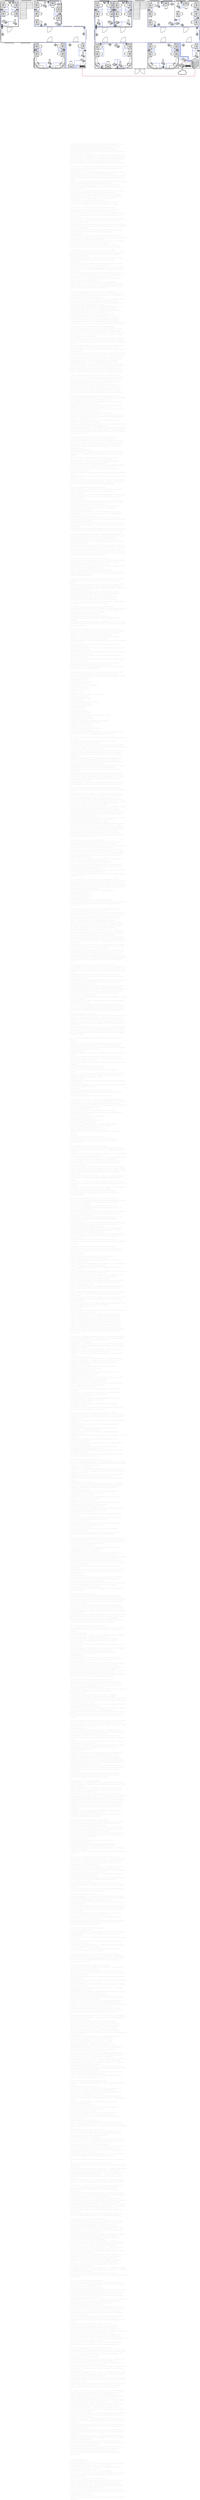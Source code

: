 <mxfile version="25.0.3" pages="4">
  <diagram name="Физическая схема" id="ZXCgGzXqCYraZLwD3Vr2">
    <mxGraphModel dx="3675" dy="1577" grid="1" gridSize="10" guides="1" tooltips="1" connect="1" arrows="1" fold="1" page="1" pageScale="1" pageWidth="827" pageHeight="1169" math="0" shadow="0">
      <root>
        <mxCell id="0" />
        <mxCell id="1" parent="0" />
        <mxCell id="cmYtkUbjI16i38Zdt_If-1" value="" style="rounded=0;whiteSpace=wrap;html=1;fillColor=none;" vertex="1" parent="1">
          <mxGeometry x="256.228" y="701.095" width="810" height="520" as="geometry" />
        </mxCell>
        <mxCell id="cmYtkUbjI16i38Zdt_If-2" value="" style="group;flipH=1;" vertex="1" connectable="0" parent="1">
          <mxGeometry x="-93.112" y="787.195" width="44.005" height="30" as="geometry" />
        </mxCell>
        <mxCell id="cmYtkUbjI16i38Zdt_If-3" style="edgeStyle=orthogonalEdgeStyle;rounded=0;orthogonalLoop=1;jettySize=auto;html=1;entryX=0.89;entryY=0.044;entryDx=0;entryDy=0;entryPerimeter=0;endArrow=none;endFill=0;fillColor=#0050ef;strokeColor=#001DBC;" edge="1" parent="cmYtkUbjI16i38Zdt_If-2">
          <mxGeometry relative="1" as="geometry">
            <Array as="points">
              <mxPoint x="34" y="14" />
              <mxPoint x="34" y="-3" />
              <mxPoint x="60" y="-3" />
            </Array>
            <mxPoint x="70.91" y="13.63" as="sourcePoint" />
            <mxPoint x="60" y="-3" as="targetPoint" />
          </mxGeometry>
        </mxCell>
        <mxCell id="cmYtkUbjI16i38Zdt_If-4" style="edgeStyle=orthogonalEdgeStyle;rounded=0;orthogonalLoop=1;jettySize=auto;html=1;fillColor=#0050ef;strokeColor=#001DBC;endArrow=none;endFill=0;exitX=0.699;exitY=0.816;exitDx=0;exitDy=0;exitPerimeter=0;" edge="1" parent="cmYtkUbjI16i38Zdt_If-2">
          <mxGeometry relative="1" as="geometry">
            <Array as="points">
              <mxPoint x="34" y="14" />
              <mxPoint x="34" y="27" />
            </Array>
            <mxPoint x="69.152" y="13.99" as="sourcePoint" />
            <mxPoint x="63.005" y="27" as="targetPoint" />
          </mxGeometry>
        </mxCell>
        <mxCell id="cmYtkUbjI16i38Zdt_If-5" value="" style="rounded=0;whiteSpace=wrap;html=1;fillColor=none;" vertex="1" parent="1">
          <mxGeometry x="-473.002" y="699.095" width="140" height="200" as="geometry" />
        </mxCell>
        <mxCell id="cmYtkUbjI16i38Zdt_If-6" value="" style="rounded=0;whiteSpace=wrap;html=1;fillColor=none;" vertex="1" parent="1">
          <mxGeometry x="-470.122" y="703.345" width="133" height="193" as="geometry" />
        </mxCell>
        <mxCell id="cmYtkUbjI16i38Zdt_If-7" value="" style="endArrow=none;html=1;rounded=0;" edge="1" parent="1">
          <mxGeometry width="50" height="50" relative="1" as="geometry">
            <mxPoint x="-470.002" y="1018.975" as="sourcePoint" />
            <mxPoint x="-208.002" y="1018.975" as="targetPoint" />
          </mxGeometry>
        </mxCell>
        <mxCell id="cmYtkUbjI16i38Zdt_If-10" value="" style="rounded=0;whiteSpace=wrap;html=1;fillColor=none;" vertex="1" parent="1">
          <mxGeometry x="666.048" y="1021.095" width="400" height="200" as="geometry" />
        </mxCell>
        <mxCell id="cmYtkUbjI16i38Zdt_If-11" value="" style="rounded=0;whiteSpace=wrap;html=1;fillColor=none;" vertex="1" parent="1">
          <mxGeometry x="670.048" y="1024.085" width="232" height="192" as="geometry" />
        </mxCell>
        <mxCell id="cmYtkUbjI16i38Zdt_If-12" value="" style="rounded=0;whiteSpace=wrap;html=1;fillColor=none;" vertex="1" parent="1">
          <mxGeometry x="256.048" y="702.095" width="290" height="200" as="geometry" />
        </mxCell>
        <mxCell id="cmYtkUbjI16i38Zdt_If-13" value="" style="endArrow=none;html=1;rounded=0;entryX=0.767;entryY=0.292;entryDx=0;entryDy=0;entryPerimeter=0;fillColor=#0050ef;strokeColor=#001DBC;" edge="1" parent="1">
          <mxGeometry width="50" height="50" relative="1" as="geometry">
            <mxPoint x="268.048" y="902.095" as="sourcePoint" />
            <mxPoint x="267.378" y="895.299" as="targetPoint" />
          </mxGeometry>
        </mxCell>
        <mxCell id="cmYtkUbjI16i38Zdt_If-14" value="" style="rounded=0;whiteSpace=wrap;html=1;fillColor=none;" vertex="1" parent="1">
          <mxGeometry x="258.928" y="705.345" width="144" height="193" as="geometry" />
        </mxCell>
        <mxCell id="cmYtkUbjI16i38Zdt_If-15" value="" style="rounded=0;whiteSpace=wrap;html=1;fillColor=none;" vertex="1" parent="1">
          <mxGeometry x="876.048" y="701.095" width="190" height="200" as="geometry" />
        </mxCell>
        <mxCell id="cmYtkUbjI16i38Zdt_If-16" value="" style="rounded=0;whiteSpace=wrap;html=1;fillColor=none;" vertex="1" parent="1">
          <mxGeometry x="670.048" y="704.095" width="391" height="193" as="geometry" />
        </mxCell>
        <mxCell id="cmYtkUbjI16i38Zdt_If-17" value="" style="rounded=0;whiteSpace=wrap;html=1;fillColor=none;" vertex="1" parent="1">
          <mxGeometry x="666.048" y="701.095" width="400" height="200" as="geometry" />
        </mxCell>
        <mxCell id="cmYtkUbjI16i38Zdt_If-18" style="edgeStyle=orthogonalEdgeStyle;rounded=0;orthogonalLoop=1;jettySize=auto;html=1;entryX=0.896;entryY=-0.023;entryDx=0;entryDy=0;entryPerimeter=0;fillColor=#0050ef;strokeColor=#001DBC;endArrow=none;endFill=0;" edge="1" parent="1">
          <mxGeometry relative="1" as="geometry">
            <mxPoint x="932.248" y="709.584" as="sourcePoint" />
            <mxPoint x="947.477" y="733.309" as="targetPoint" />
            <Array as="points">
              <mxPoint x="936.048" y="709.095" />
              <mxPoint x="936.048" y="753.095" />
              <mxPoint x="946.048" y="753.095" />
              <mxPoint x="946.048" y="733.095" />
            </Array>
          </mxGeometry>
        </mxCell>
        <mxCell id="cmYtkUbjI16i38Zdt_If-19" style="edgeStyle=orthogonalEdgeStyle;rounded=0;orthogonalLoop=1;jettySize=auto;html=1;entryX=0.86;entryY=-0.025;entryDx=0;entryDy=0;entryPerimeter=0;fillColor=#0050ef;strokeColor=#001DBC;endArrow=none;endFill=0;" edge="1" parent="1" source="cmYtkUbjI16i38Zdt_If-196" target="cmYtkUbjI16i38Zdt_If-137">
          <mxGeometry relative="1" as="geometry">
            <Array as="points">
              <mxPoint x="776.048" y="741.095" />
              <mxPoint x="794.048" y="741.095" />
            </Array>
          </mxGeometry>
        </mxCell>
        <mxCell id="cmYtkUbjI16i38Zdt_If-20" style="edgeStyle=orthogonalEdgeStyle;rounded=0;orthogonalLoop=1;jettySize=auto;html=1;entryX=0.766;entryY=0.5;entryDx=0;entryDy=0;entryPerimeter=0;fillColor=#0050ef;strokeColor=#001DBC;" edge="1" parent="1" source="cmYtkUbjI16i38Zdt_If-196" target="cmYtkUbjI16i38Zdt_If-150">
          <mxGeometry relative="1" as="geometry" />
        </mxCell>
        <mxCell id="cmYtkUbjI16i38Zdt_If-21" style="edgeStyle=orthogonalEdgeStyle;rounded=0;orthogonalLoop=1;jettySize=auto;html=1;endArrow=none;endFill=0;fillColor=#0050ef;strokeColor=#001DBC;" edge="1" parent="1" source="cmYtkUbjI16i38Zdt_If-285" target="cmYtkUbjI16i38Zdt_If-142">
          <mxGeometry relative="1" as="geometry" />
        </mxCell>
        <mxCell id="cmYtkUbjI16i38Zdt_If-22" style="edgeStyle=orthogonalEdgeStyle;rounded=0;orthogonalLoop=1;jettySize=auto;html=1;fillColor=#0050ef;strokeColor=#001DBC;endArrow=none;endFill=0;" edge="1" parent="1" source="cmYtkUbjI16i38Zdt_If-224" target="cmYtkUbjI16i38Zdt_If-172">
          <mxGeometry relative="1" as="geometry">
            <Array as="points">
              <mxPoint x="316.048" y="892.095" />
              <mxPoint x="316.048" y="861.095" />
            </Array>
          </mxGeometry>
        </mxCell>
        <mxCell id="cmYtkUbjI16i38Zdt_If-23" style="edgeStyle=orthogonalEdgeStyle;rounded=0;orthogonalLoop=1;jettySize=auto;html=1;entryX=0.89;entryY=0.044;entryDx=0;entryDy=0;entryPerimeter=0;endArrow=none;endFill=0;fillColor=#0050ef;strokeColor=#001DBC;" edge="1" parent="1">
          <mxGeometry relative="1" as="geometry">
            <Array as="points">
              <mxPoint x="466.048" y="770.095" />
              <mxPoint x="466.048" y="753.095" />
              <mxPoint x="440.048" y="753.095" />
            </Array>
            <mxPoint x="429.138" y="769.725" as="sourcePoint" />
            <mxPoint x="440.048" y="753.095" as="targetPoint" />
          </mxGeometry>
        </mxCell>
        <mxCell id="cmYtkUbjI16i38Zdt_If-24" style="edgeStyle=orthogonalEdgeStyle;rounded=0;orthogonalLoop=1;jettySize=auto;html=1;fillColor=#0050ef;strokeColor=#001DBC;endArrow=none;endFill=0;exitX=0.346;exitY=0.186;exitDx=0;exitDy=0;exitPerimeter=0;" edge="1" parent="1">
          <mxGeometry relative="1" as="geometry">
            <Array as="points">
              <mxPoint x="466.048" y="770.095" />
              <mxPoint x="466.048" y="783.095" />
            </Array>
            <mxPoint x="422.048" y="770.095" as="sourcePoint" />
            <mxPoint x="437.048" y="783.095" as="targetPoint" />
          </mxGeometry>
        </mxCell>
        <mxCell id="cmYtkUbjI16i38Zdt_If-25" value="" style="group;flipH=1;" vertex="1" connectable="0" parent="1">
          <mxGeometry x="458.048" y="756.225" width="44.005" height="30" as="geometry" />
        </mxCell>
        <mxCell id="cmYtkUbjI16i38Zdt_If-26" style="edgeStyle=orthogonalEdgeStyle;rounded=0;orthogonalLoop=1;jettySize=auto;html=1;entryX=0.89;entryY=0.044;entryDx=0;entryDy=0;entryPerimeter=0;endArrow=none;endFill=0;fillColor=#0050ef;strokeColor=#001DBC;" edge="1" parent="cmYtkUbjI16i38Zdt_If-25">
          <mxGeometry relative="1" as="geometry">
            <Array as="points">
              <mxPoint x="34" y="14" />
              <mxPoint x="34" y="-3" />
              <mxPoint x="60" y="-3" />
            </Array>
            <mxPoint x="70.91" y="13.63" as="sourcePoint" />
            <mxPoint x="60" y="-3" as="targetPoint" />
          </mxGeometry>
        </mxCell>
        <mxCell id="cmYtkUbjI16i38Zdt_If-27" style="edgeStyle=orthogonalEdgeStyle;rounded=0;orthogonalLoop=1;jettySize=auto;html=1;fillColor=#0050ef;strokeColor=#001DBC;endArrow=none;endFill=0;exitX=0.699;exitY=0.816;exitDx=0;exitDy=0;exitPerimeter=0;" edge="1" parent="cmYtkUbjI16i38Zdt_If-25">
          <mxGeometry relative="1" as="geometry">
            <Array as="points">
              <mxPoint x="34" y="14" />
              <mxPoint x="34" y="27" />
            </Array>
            <mxPoint x="69.152" y="13.99" as="sourcePoint" />
            <mxPoint x="63.005" y="27" as="targetPoint" />
          </mxGeometry>
        </mxCell>
        <mxCell id="cmYtkUbjI16i38Zdt_If-28" value="" style="rounded=0;whiteSpace=wrap;html=1;fillColor=none;" vertex="1" parent="1">
          <mxGeometry x="906.048" y="1021.095" width="160" height="200" as="geometry" />
        </mxCell>
        <mxCell id="cmYtkUbjI16i38Zdt_If-29" style="edgeStyle=orthogonalEdgeStyle;rounded=0;orthogonalLoop=1;jettySize=auto;html=1;endArrow=none;endFill=0;fillColor=#0050ef;strokeColor=#001DBC;" edge="1" parent="1">
          <mxGeometry relative="1" as="geometry">
            <Array as="points">
              <mxPoint x="976.048" y="1163.095" />
              <mxPoint x="976.048" y="1133.095" />
              <mxPoint x="934.048" y="1133.095" />
            </Array>
            <mxPoint x="956.048" y="1133.095" as="targetPoint" />
            <mxPoint x="1003.878" y="1163.095" as="sourcePoint" />
          </mxGeometry>
        </mxCell>
        <mxCell id="cmYtkUbjI16i38Zdt_If-30" value="" style="sketch=0;pointerEvents=1;shadow=0;dashed=0;html=1;strokeColor=none;fillColor=#505050;labelPosition=center;verticalLabelPosition=bottom;verticalAlign=top;outlineConnect=0;align=center;shape=mxgraph.office.devices.modem;" vertex="1" parent="1">
          <mxGeometry x="958.048" y="1176.095" width="42" height="36" as="geometry" />
        </mxCell>
        <mxCell id="cmYtkUbjI16i38Zdt_If-31" value="" style="rounded=0;whiteSpace=wrap;html=1;fillColor=none;" vertex="1" parent="1">
          <mxGeometry x="406.048" y="701.095" width="140" height="200" as="geometry" />
        </mxCell>
        <mxCell id="cmYtkUbjI16i38Zdt_If-32" value="" style="rounded=0;whiteSpace=wrap;html=1;fillColor=none;" vertex="1" parent="1">
          <mxGeometry x="408.928" y="705.345" width="133" height="193" as="geometry" />
        </mxCell>
        <mxCell id="cmYtkUbjI16i38Zdt_If-33" value="" style="rounded=0;whiteSpace=wrap;html=1;fillColor=none;" vertex="1" parent="1">
          <mxGeometry x="256.048" y="1021.095" width="290" height="200" as="geometry" />
        </mxCell>
        <mxCell id="cmYtkUbjI16i38Zdt_If-34" value="" style="rounded=0;whiteSpace=wrap;html=1;fillColor=none;" vertex="1" parent="1">
          <mxGeometry x="260.048" y="1026.095" width="282" height="192" as="geometry" />
        </mxCell>
        <mxCell id="cmYtkUbjI16i38Zdt_If-35" value="" style="rounded=0;whiteSpace=wrap;html=1;fillColor=none;" vertex="1" parent="1">
          <mxGeometry x="556.048" y="711.095" width="50" height="130" as="geometry" />
        </mxCell>
        <mxCell id="cmYtkUbjI16i38Zdt_If-36" value="" style="rounded=0;whiteSpace=wrap;html=1;fillColor=none;" vertex="1" parent="1">
          <mxGeometry x="556.048" y="711.095" width="50" height="120" as="geometry" />
        </mxCell>
        <mxCell id="cmYtkUbjI16i38Zdt_If-37" value="" style="rounded=0;whiteSpace=wrap;html=1;fillColor=none;" vertex="1" parent="1">
          <mxGeometry x="556.048" y="711.095" width="50" height="109" as="geometry" />
        </mxCell>
        <mxCell id="cmYtkUbjI16i38Zdt_If-38" value="" style="rounded=0;whiteSpace=wrap;html=1;fillColor=none;" vertex="1" parent="1">
          <mxGeometry x="556.048" y="711.095" width="50" height="99.75" as="geometry" />
        </mxCell>
        <mxCell id="cmYtkUbjI16i38Zdt_If-39" value="" style="rounded=0;whiteSpace=wrap;html=1;fillColor=none;" vertex="1" parent="1">
          <mxGeometry x="556.048" y="711.095" width="50" height="90" as="geometry" />
        </mxCell>
        <mxCell id="cmYtkUbjI16i38Zdt_If-40" value="" style="rounded=0;whiteSpace=wrap;html=1;fillColor=none;" vertex="1" parent="1">
          <mxGeometry x="556.048" y="711.095" width="50" height="90" as="geometry" />
        </mxCell>
        <mxCell id="cmYtkUbjI16i38Zdt_If-41" value="" style="rounded=0;whiteSpace=wrap;html=1;fillColor=none;" vertex="1" parent="1">
          <mxGeometry x="556.048" y="711.095" width="50" height="80" as="geometry" />
        </mxCell>
        <mxCell id="cmYtkUbjI16i38Zdt_If-42" value="" style="rounded=0;whiteSpace=wrap;html=1;fillColor=none;" vertex="1" parent="1">
          <mxGeometry x="556.048" y="711.095" width="50" height="69" as="geometry" />
        </mxCell>
        <mxCell id="cmYtkUbjI16i38Zdt_If-43" value="" style="rounded=0;whiteSpace=wrap;html=1;fillColor=none;" vertex="1" parent="1">
          <mxGeometry x="556.048" y="711.095" width="50" height="59.75" as="geometry" />
        </mxCell>
        <mxCell id="cmYtkUbjI16i38Zdt_If-44" value="" style="rounded=0;whiteSpace=wrap;html=1;fillColor=none;" vertex="1" parent="1">
          <mxGeometry x="556.048" y="711.095" width="50" height="50" as="geometry" />
        </mxCell>
        <mxCell id="cmYtkUbjI16i38Zdt_If-45" value="" style="rounded=0;whiteSpace=wrap;html=1;fillColor=none;" vertex="1" parent="1">
          <mxGeometry x="556.048" y="711.095" width="50" height="50" as="geometry" />
        </mxCell>
        <mxCell id="cmYtkUbjI16i38Zdt_If-46" value="" style="rounded=0;whiteSpace=wrap;html=1;fillColor=none;" vertex="1" parent="1">
          <mxGeometry x="556.048" y="711.095" width="50" height="40" as="geometry" />
        </mxCell>
        <mxCell id="cmYtkUbjI16i38Zdt_If-47" value="" style="rounded=0;whiteSpace=wrap;html=1;fillColor=none;" vertex="1" parent="1">
          <mxGeometry x="556.048" y="711.095" width="50" height="29" as="geometry" />
        </mxCell>
        <mxCell id="cmYtkUbjI16i38Zdt_If-48" value="" style="rounded=0;whiteSpace=wrap;html=1;fillColor=none;" vertex="1" parent="1">
          <mxGeometry x="556.048" y="711.095" width="50" height="19.75" as="geometry" />
        </mxCell>
        <mxCell id="cmYtkUbjI16i38Zdt_If-49" value="" style="rounded=0;whiteSpace=wrap;html=1;fillColor=none;" vertex="1" parent="1">
          <mxGeometry x="556.048" y="711.095" width="50" height="10" as="geometry" />
        </mxCell>
        <mxCell id="cmYtkUbjI16i38Zdt_If-50" value="" style="rounded=0;whiteSpace=wrap;html=1;fillColor=none;" vertex="1" parent="1">
          <mxGeometry x="606.048" y="711.095" width="50" height="50" as="geometry" />
        </mxCell>
        <mxCell id="cmYtkUbjI16i38Zdt_If-51" value="" style="rounded=0;whiteSpace=wrap;html=1;fillColor=none;" vertex="1" parent="1">
          <mxGeometry x="606.048" y="711.095" width="50" height="40" as="geometry" />
        </mxCell>
        <mxCell id="cmYtkUbjI16i38Zdt_If-52" value="" style="rounded=0;whiteSpace=wrap;html=1;fillColor=none;" vertex="1" parent="1">
          <mxGeometry x="606.048" y="711.095" width="50" height="29" as="geometry" />
        </mxCell>
        <mxCell id="cmYtkUbjI16i38Zdt_If-53" value="" style="rounded=0;whiteSpace=wrap;html=1;fillColor=none;" vertex="1" parent="1">
          <mxGeometry x="606.048" y="711.095" width="50" height="19.75" as="geometry" />
        </mxCell>
        <mxCell id="cmYtkUbjI16i38Zdt_If-54" value="" style="rounded=0;whiteSpace=wrap;html=1;fillColor=none;" vertex="1" parent="1">
          <mxGeometry x="606.048" y="711.095" width="50" height="10" as="geometry" />
        </mxCell>
        <mxCell id="cmYtkUbjI16i38Zdt_If-55" value="" style="verticalLabelPosition=bottom;html=1;verticalAlign=top;align=center;shape=mxgraph.floorplan.doorLeft;aspect=fixed;" vertex="1" parent="1">
          <mxGeometry x="316.398" y="901.095" width="37.65" height="40" as="geometry" />
        </mxCell>
        <mxCell id="cmYtkUbjI16i38Zdt_If-56" value="" style="verticalLabelPosition=bottom;html=1;verticalAlign=top;align=center;shape=mxgraph.floorplan.doorLeft;aspect=fixed;" vertex="1" parent="1">
          <mxGeometry x="457.218" y="901.095" width="37.65" height="40" as="geometry" />
        </mxCell>
        <mxCell id="cmYtkUbjI16i38Zdt_If-57" value="" style="verticalLabelPosition=bottom;html=1;verticalAlign=top;align=center;shape=mxgraph.floorplan.doorDouble;aspect=fixed;" vertex="1" parent="1">
          <mxGeometry x="568.408" y="1221.095" width="75.29" height="40" as="geometry" />
        </mxCell>
        <mxCell id="cmYtkUbjI16i38Zdt_If-58" value="" style="verticalLabelPosition=bottom;html=1;verticalAlign=top;align=center;shape=mxgraph.floorplan.desk_corner;fillColor=none;rotation=-90;" vertex="1" parent="1">
          <mxGeometry x="251.048" y="1146.095" width="80" height="70" as="geometry" />
        </mxCell>
        <mxCell id="cmYtkUbjI16i38Zdt_If-59" value="" style="verticalLabelPosition=bottom;html=1;verticalAlign=top;align=center;shape=mxgraph.floorplan.desk_corner;fillColor=none;rotation=-90;direction=north;" vertex="1" parent="1">
          <mxGeometry x="829.048" y="1144.595" width="81" height="72.5" as="geometry" />
        </mxCell>
        <mxCell id="cmYtkUbjI16i38Zdt_If-60" value="" style="verticalLabelPosition=bottom;html=1;verticalAlign=top;align=center;shape=mxgraph.floorplan.desk_corner;fillColor=none;rotation=-90;" vertex="1" parent="1">
          <mxGeometry x="661.048" y="1146.095" width="80" height="70" as="geometry" />
        </mxCell>
        <mxCell id="cmYtkUbjI16i38Zdt_If-61" value="" style="verticalLabelPosition=bottom;html=1;verticalAlign=top;align=center;shape=mxgraph.floorplan.desk_corner;fillColor=none;rotation=-90;direction=north;" vertex="1" parent="1">
          <mxGeometry x="471.048" y="1146.095" width="80" height="70" as="geometry" />
        </mxCell>
        <mxCell id="cmYtkUbjI16i38Zdt_If-62" value="" style="verticalLabelPosition=bottom;html=1;verticalAlign=top;align=center;shape=mxgraph.floorplan.doorLeft;aspect=fixed;direction=west;" vertex="1" parent="1">
          <mxGeometry x="316.398" y="981.095" width="37.65" height="40" as="geometry" />
        </mxCell>
        <mxCell id="cmYtkUbjI16i38Zdt_If-63" value="" style="verticalLabelPosition=bottom;html=1;verticalAlign=top;align=center;shape=mxgraph.floorplan.doorLeft;aspect=fixed;direction=west;" vertex="1" parent="1">
          <mxGeometry x="457.218" y="981.095" width="37.65" height="40" as="geometry" />
        </mxCell>
        <mxCell id="cmYtkUbjI16i38Zdt_If-64" value="" style="verticalLabelPosition=bottom;html=1;verticalAlign=top;align=center;shape=mxgraph.floorplan.doorLeft;aspect=fixed;" vertex="1" parent="1">
          <mxGeometry x="768.398" y="900.965" width="37.65" height="40" as="geometry" />
        </mxCell>
        <mxCell id="cmYtkUbjI16i38Zdt_If-65" value="" style="verticalLabelPosition=bottom;html=1;verticalAlign=top;align=center;shape=mxgraph.floorplan.doorLeft;aspect=fixed;direction=west;" vertex="1" parent="1">
          <mxGeometry x="767.218" y="981.095" width="37.65" height="40" as="geometry" />
        </mxCell>
        <mxCell id="cmYtkUbjI16i38Zdt_If-66" value="" style="verticalLabelPosition=bottom;html=1;verticalAlign=top;align=center;shape=mxgraph.floorplan.doorLeft;aspect=fixed;" vertex="1" parent="1">
          <mxGeometry x="945.228" y="900.965" width="37.65" height="40" as="geometry" />
        </mxCell>
        <mxCell id="cmYtkUbjI16i38Zdt_If-67" value="" style="verticalLabelPosition=bottom;html=1;verticalAlign=top;align=center;shape=mxgraph.floorplan.doorLeft;aspect=fixed;direction=west;" vertex="1" parent="1">
          <mxGeometry x="967.228" y="981.095" width="37.65" height="40" as="geometry" />
        </mxCell>
        <mxCell id="cmYtkUbjI16i38Zdt_If-68" value="" style="verticalLabelPosition=bottom;html=1;verticalAlign=top;align=center;shape=mxgraph.floorplan.office_chair;direction=south;" vertex="1" parent="1">
          <mxGeometry x="294.898" y="723.625" width="21.5" height="21.5" as="geometry" />
        </mxCell>
        <mxCell id="cmYtkUbjI16i38Zdt_If-69" value="" style="verticalLabelPosition=bottom;html=1;verticalAlign=top;align=center;shape=mxgraph.floorplan.table;fillColor=none;direction=south;" vertex="1" parent="1">
          <mxGeometry x="266.048" y="713.915" width="23.84" height="41.87" as="geometry" />
        </mxCell>
        <mxCell id="cmYtkUbjI16i38Zdt_If-70" value="" style="verticalLabelPosition=bottom;html=1;verticalAlign=top;align=center;shape=mxgraph.floorplan.flat_tv;direction=north;" vertex="1" parent="1">
          <mxGeometry x="271.518" y="711.095" width="12.9" height="46.56" as="geometry" />
        </mxCell>
        <mxCell id="cmYtkUbjI16i38Zdt_If-71" value="" style="verticalLabelPosition=bottom;html=1;verticalAlign=top;align=center;shape=mxgraph.floorplan.office_chair;direction=south;" vertex="1" parent="1">
          <mxGeometry x="294.718" y="790.125" width="21.5" height="21.5" as="geometry" />
        </mxCell>
        <mxCell id="cmYtkUbjI16i38Zdt_If-72" value="" style="verticalLabelPosition=bottom;html=1;verticalAlign=top;align=center;shape=mxgraph.floorplan.table;fillColor=none;direction=south;" vertex="1" parent="1">
          <mxGeometry x="265.868" y="780.415" width="23.84" height="41.87" as="geometry" />
        </mxCell>
        <mxCell id="cmYtkUbjI16i38Zdt_If-73" value="" style="verticalLabelPosition=bottom;html=1;verticalAlign=top;align=center;shape=mxgraph.floorplan.flat_tv;direction=north;" vertex="1" parent="1">
          <mxGeometry x="271.338" y="777.595" width="12.9" height="46.56" as="geometry" />
        </mxCell>
        <mxCell id="cmYtkUbjI16i38Zdt_If-74" value="" style="verticalLabelPosition=bottom;html=1;verticalAlign=top;align=center;shape=mxgraph.floorplan.office_chair;direction=south;" vertex="1" parent="1">
          <mxGeometry x="445.078" y="724.125" width="21.5" height="21.5" as="geometry" />
        </mxCell>
        <mxCell id="cmYtkUbjI16i38Zdt_If-75" value="" style="verticalLabelPosition=bottom;html=1;verticalAlign=top;align=center;shape=mxgraph.floorplan.table;fillColor=none;direction=south;" vertex="1" parent="1">
          <mxGeometry x="416.228" y="714.415" width="23.84" height="41.87" as="geometry" />
        </mxCell>
        <mxCell id="cmYtkUbjI16i38Zdt_If-76" value="" style="verticalLabelPosition=bottom;html=1;verticalAlign=top;align=center;shape=mxgraph.floorplan.flat_tv;direction=north;" vertex="1" parent="1">
          <mxGeometry x="421.698" y="711.595" width="12.9" height="46.56" as="geometry" />
        </mxCell>
        <mxCell id="cmYtkUbjI16i38Zdt_If-77" value="" style="verticalLabelPosition=bottom;html=1;verticalAlign=top;align=center;shape=mxgraph.floorplan.office_chair;direction=south;" vertex="1" parent="1">
          <mxGeometry x="444.898" y="790.625" width="21.5" height="21.5" as="geometry" />
        </mxCell>
        <mxCell id="cmYtkUbjI16i38Zdt_If-78" value="" style="verticalLabelPosition=bottom;html=1;verticalAlign=top;align=center;shape=mxgraph.floorplan.table;fillColor=none;direction=south;" vertex="1" parent="1">
          <mxGeometry x="416.048" y="780.915" width="23.84" height="41.87" as="geometry" />
        </mxCell>
        <mxCell id="cmYtkUbjI16i38Zdt_If-79" value="" style="verticalLabelPosition=bottom;html=1;verticalAlign=top;align=center;shape=mxgraph.floorplan.flat_tv;direction=north;" vertex="1" parent="1">
          <mxGeometry x="421.518" y="778.095" width="12.9" height="46.56" as="geometry" />
        </mxCell>
        <mxCell id="cmYtkUbjI16i38Zdt_If-80" value="" style="verticalLabelPosition=bottom;html=1;verticalAlign=top;align=center;shape=mxgraph.floorplan.office_chair;direction=south;flipV=1;flipH=1;" vertex="1" parent="1">
          <mxGeometry x="486.908" y="723.625" width="21.5" height="21.5" as="geometry" />
        </mxCell>
        <mxCell id="cmYtkUbjI16i38Zdt_If-81" value="" style="verticalLabelPosition=bottom;html=1;verticalAlign=top;align=center;shape=mxgraph.floorplan.table;fillColor=none;direction=south;flipV=1;flipH=1;" vertex="1" parent="1">
          <mxGeometry x="514.058" y="713.915" width="23.84" height="41.87" as="geometry" />
        </mxCell>
        <mxCell id="cmYtkUbjI16i38Zdt_If-82" value="" style="verticalLabelPosition=bottom;html=1;verticalAlign=top;align=center;shape=mxgraph.floorplan.flat_tv;direction=north;flipV=1;flipH=1;" vertex="1" parent="1">
          <mxGeometry x="519.528" y="711.095" width="12.9" height="46.56" as="geometry" />
        </mxCell>
        <mxCell id="cmYtkUbjI16i38Zdt_If-83" value="" style="verticalLabelPosition=bottom;html=1;verticalAlign=top;align=center;shape=mxgraph.floorplan.office_chair;direction=south;flipV=1;flipH=1;" vertex="1" parent="1">
          <mxGeometry x="486.728" y="790.125" width="21.5" height="21.5" as="geometry" />
        </mxCell>
        <mxCell id="cmYtkUbjI16i38Zdt_If-84" value="" style="verticalLabelPosition=bottom;html=1;verticalAlign=top;align=center;shape=mxgraph.floorplan.table;fillColor=none;direction=south;flipV=1;flipH=1;" vertex="1" parent="1">
          <mxGeometry x="513.878" y="780.415" width="23.84" height="41.87" as="geometry" />
        </mxCell>
        <mxCell id="cmYtkUbjI16i38Zdt_If-85" value="" style="verticalLabelPosition=bottom;html=1;verticalAlign=top;align=center;shape=mxgraph.floorplan.flat_tv;direction=north;flipV=1;flipH=1;" vertex="1" parent="1">
          <mxGeometry x="519.348" y="777.595" width="12.9" height="46.56" as="geometry" />
        </mxCell>
        <mxCell id="cmYtkUbjI16i38Zdt_If-86" value="" style="verticalLabelPosition=bottom;html=1;verticalAlign=top;align=center;shape=mxgraph.floorplan.office_chair;direction=south;flipV=1;flipH=1;" vertex="1" parent="1">
          <mxGeometry x="348.818" y="724.125" width="21.5" height="21.5" as="geometry" />
        </mxCell>
        <mxCell id="cmYtkUbjI16i38Zdt_If-87" value="" style="verticalLabelPosition=bottom;html=1;verticalAlign=top;align=center;shape=mxgraph.floorplan.flat_tv;direction=north;flipV=1;flipH=1;" vertex="1" parent="1">
          <mxGeometry x="381.438" y="711.595" width="12.9" height="46.56" as="geometry" />
        </mxCell>
        <mxCell id="cmYtkUbjI16i38Zdt_If-88" value="" style="verticalLabelPosition=bottom;html=1;verticalAlign=top;align=center;shape=mxgraph.floorplan.office_chair;direction=south;flipV=1;flipH=1;" vertex="1" parent="1">
          <mxGeometry x="348.638" y="790.625" width="21.5" height="21.5" as="geometry" />
        </mxCell>
        <mxCell id="cmYtkUbjI16i38Zdt_If-89" value="" style="verticalLabelPosition=bottom;html=1;verticalAlign=top;align=center;shape=mxgraph.floorplan.flat_tv;direction=north;flipV=1;flipH=1;" vertex="1" parent="1">
          <mxGeometry x="381.258" y="778.095" width="12.9" height="46.56" as="geometry" />
        </mxCell>
        <mxCell id="cmYtkUbjI16i38Zdt_If-90" value="" style="verticalLabelPosition=bottom;html=1;verticalAlign=top;align=center;shape=mxgraph.floorplan.flat_tv;direction=north;rotation=-45;" vertex="1" parent="1">
          <mxGeometry x="268.048" y="1175.095" width="12.9" height="46.56" as="geometry" />
        </mxCell>
        <mxCell id="cmYtkUbjI16i38Zdt_If-91" value="" style="verticalLabelPosition=bottom;html=1;verticalAlign=top;align=center;shape=mxgraph.floorplan.flat_tv;direction=north;rotation=-140;" vertex="1" parent="1">
          <mxGeometry x="519.528" y="1175.095" width="12.9" height="46.56" as="geometry" />
        </mxCell>
        <mxCell id="cmYtkUbjI16i38Zdt_If-92" value="" style="verticalLabelPosition=bottom;html=1;verticalAlign=top;align=center;shape=mxgraph.floorplan.flat_tv;direction=north;rotation=-140;" vertex="1" parent="1">
          <mxGeometry x="881.048" y="1177.095" width="12.9" height="46.56" as="geometry" />
        </mxCell>
        <mxCell id="cmYtkUbjI16i38Zdt_If-93" value="" style="verticalLabelPosition=bottom;html=1;verticalAlign=top;align=center;shape=mxgraph.floorplan.flat_tv;direction=north;rotation=-45;" vertex="1" parent="1">
          <mxGeometry x="679.048" y="1178.095" width="12.9" height="46.56" as="geometry" />
        </mxCell>
        <mxCell id="cmYtkUbjI16i38Zdt_If-94" value="" style="verticalLabelPosition=bottom;html=1;verticalAlign=top;align=center;shape=mxgraph.floorplan.office_chair;direction=south;" vertex="1" parent="1">
          <mxGeometry x="294.898" y="1043.625" width="21.5" height="21.5" as="geometry" />
        </mxCell>
        <mxCell id="cmYtkUbjI16i38Zdt_If-95" value="" style="verticalLabelPosition=bottom;html=1;verticalAlign=top;align=center;shape=mxgraph.floorplan.table;fillColor=none;direction=south;" vertex="1" parent="1">
          <mxGeometry x="266.048" y="1033.915" width="23.84" height="41.87" as="geometry" />
        </mxCell>
        <mxCell id="cmYtkUbjI16i38Zdt_If-96" value="" style="verticalLabelPosition=bottom;html=1;verticalAlign=top;align=center;shape=mxgraph.floorplan.flat_tv;direction=north;" vertex="1" parent="1">
          <mxGeometry x="271.518" y="1031.095" width="12.9" height="46.56" as="geometry" />
        </mxCell>
        <mxCell id="cmYtkUbjI16i38Zdt_If-97" value="" style="verticalLabelPosition=bottom;html=1;verticalAlign=top;align=center;shape=mxgraph.floorplan.office_chair;direction=south;" vertex="1" parent="1">
          <mxGeometry x="294.718" y="1098.625" width="21.5" height="21.5" as="geometry" />
        </mxCell>
        <mxCell id="cmYtkUbjI16i38Zdt_If-98" value="" style="verticalLabelPosition=bottom;html=1;verticalAlign=top;align=center;shape=mxgraph.floorplan.table;fillColor=none;direction=south;" vertex="1" parent="1">
          <mxGeometry x="265.868" y="1088.915" width="23.84" height="41.87" as="geometry" />
        </mxCell>
        <mxCell id="cmYtkUbjI16i38Zdt_If-99" value="" style="verticalLabelPosition=bottom;html=1;verticalAlign=top;align=center;shape=mxgraph.floorplan.flat_tv;direction=north;" vertex="1" parent="1">
          <mxGeometry x="271.338" y="1086.095" width="12.9" height="46.56" as="geometry" />
        </mxCell>
        <mxCell id="cmYtkUbjI16i38Zdt_If-100" value="" style="verticalLabelPosition=bottom;html=1;verticalAlign=top;align=center;shape=mxgraph.floorplan.office_chair;direction=south;flipV=1;flipH=1;" vertex="1" parent="1">
          <mxGeometry x="486.908" y="1041.755" width="21.5" height="21.5" as="geometry" />
        </mxCell>
        <mxCell id="cmYtkUbjI16i38Zdt_If-101" value="" style="verticalLabelPosition=bottom;html=1;verticalAlign=top;align=center;shape=mxgraph.floorplan.table;fillColor=none;direction=south;flipV=1;flipH=1;" vertex="1" parent="1">
          <mxGeometry x="514.058" y="1032.045" width="23.84" height="41.87" as="geometry" />
        </mxCell>
        <mxCell id="cmYtkUbjI16i38Zdt_If-102" value="" style="verticalLabelPosition=bottom;html=1;verticalAlign=top;align=center;shape=mxgraph.floorplan.flat_tv;direction=north;flipV=1;flipH=1;" vertex="1" parent="1">
          <mxGeometry x="519.528" y="1029.225" width="12.9" height="46.56" as="geometry" />
        </mxCell>
        <mxCell id="cmYtkUbjI16i38Zdt_If-103" value="" style="verticalLabelPosition=bottom;html=1;verticalAlign=top;align=center;shape=mxgraph.floorplan.office_chair;direction=south;flipV=1;flipH=1;" vertex="1" parent="1">
          <mxGeometry x="486.728" y="1096.755" width="21.5" height="21.5" as="geometry" />
        </mxCell>
        <mxCell id="cmYtkUbjI16i38Zdt_If-104" value="" style="verticalLabelPosition=bottom;html=1;verticalAlign=top;align=center;shape=mxgraph.floorplan.table;fillColor=none;direction=south;flipV=1;flipH=1;" vertex="1" parent="1">
          <mxGeometry x="513.878" y="1087.045" width="23.84" height="41.87" as="geometry" />
        </mxCell>
        <mxCell id="cmYtkUbjI16i38Zdt_If-105" value="" style="verticalLabelPosition=bottom;html=1;verticalAlign=top;align=center;shape=mxgraph.floorplan.flat_tv;direction=north;flipV=1;flipH=1;" vertex="1" parent="1">
          <mxGeometry x="519.348" y="1084.225" width="12.9" height="46.56" as="geometry" />
        </mxCell>
        <mxCell id="cmYtkUbjI16i38Zdt_If-106" value="" style="verticalLabelPosition=bottom;html=1;verticalAlign=top;align=center;shape=mxgraph.floorplan.office_chair;direction=south;flipV=1;flipH=1;" vertex="1" parent="1">
          <mxGeometry x="845.798" y="1039.885" width="21.5" height="21.5" as="geometry" />
        </mxCell>
        <mxCell id="cmYtkUbjI16i38Zdt_If-107" value="" style="verticalLabelPosition=bottom;html=1;verticalAlign=top;align=center;shape=mxgraph.floorplan.table;fillColor=none;direction=south;flipV=1;flipH=1;" vertex="1" parent="1">
          <mxGeometry x="872.948" y="1030.175" width="23.84" height="41.87" as="geometry" />
        </mxCell>
        <mxCell id="cmYtkUbjI16i38Zdt_If-108" value="" style="verticalLabelPosition=bottom;html=1;verticalAlign=top;align=center;shape=mxgraph.floorplan.flat_tv;direction=north;flipV=1;flipH=1;" vertex="1" parent="1">
          <mxGeometry x="878.418" y="1027.355" width="12.9" height="46.56" as="geometry" />
        </mxCell>
        <mxCell id="cmYtkUbjI16i38Zdt_If-109" value="" style="verticalLabelPosition=bottom;html=1;verticalAlign=top;align=center;shape=mxgraph.floorplan.office_chair;direction=south;flipV=1;flipH=1;" vertex="1" parent="1">
          <mxGeometry x="845.798" y="1098.625" width="21.5" height="21.5" as="geometry" />
        </mxCell>
        <mxCell id="cmYtkUbjI16i38Zdt_If-110" value="" style="verticalLabelPosition=bottom;html=1;verticalAlign=top;align=center;shape=mxgraph.floorplan.table;fillColor=none;direction=south;flipV=1;flipH=1;" vertex="1" parent="1">
          <mxGeometry x="872.948" y="1088.915" width="23.84" height="41.87" as="geometry" />
        </mxCell>
        <mxCell id="cmYtkUbjI16i38Zdt_If-111" value="" style="verticalLabelPosition=bottom;html=1;verticalAlign=top;align=center;shape=mxgraph.floorplan.flat_tv;direction=north;flipV=1;flipH=1;" vertex="1" parent="1">
          <mxGeometry x="878.418" y="1086.095" width="12.9" height="46.56" as="geometry" />
        </mxCell>
        <mxCell id="cmYtkUbjI16i38Zdt_If-112" value="" style="verticalLabelPosition=bottom;html=1;verticalAlign=top;align=center;shape=mxgraph.floorplan.office_chair;direction=south;" vertex="1" parent="1">
          <mxGeometry x="704.728" y="1040.575" width="21.5" height="21.5" as="geometry" />
        </mxCell>
        <mxCell id="cmYtkUbjI16i38Zdt_If-113" value="" style="verticalLabelPosition=bottom;html=1;verticalAlign=top;align=center;shape=mxgraph.floorplan.table;fillColor=none;direction=south;" vertex="1" parent="1">
          <mxGeometry x="675.878" y="1030.865" width="23.84" height="41.87" as="geometry" />
        </mxCell>
        <mxCell id="cmYtkUbjI16i38Zdt_If-114" value="" style="verticalLabelPosition=bottom;html=1;verticalAlign=top;align=center;shape=mxgraph.floorplan.flat_tv;direction=north;" vertex="1" parent="1">
          <mxGeometry x="681.348" y="1028.045" width="12.9" height="46.56" as="geometry" />
        </mxCell>
        <mxCell id="cmYtkUbjI16i38Zdt_If-115" value="" style="verticalLabelPosition=bottom;html=1;verticalAlign=top;align=center;shape=mxgraph.floorplan.office_chair;direction=south;" vertex="1" parent="1">
          <mxGeometry x="704.728" y="1099.575" width="21.5" height="21.5" as="geometry" />
        </mxCell>
        <mxCell id="cmYtkUbjI16i38Zdt_If-116" value="" style="verticalLabelPosition=bottom;html=1;verticalAlign=top;align=center;shape=mxgraph.floorplan.table;fillColor=none;direction=south;" vertex="1" parent="1">
          <mxGeometry x="675.878" y="1091.095" width="23.84" height="40.64" as="geometry" />
        </mxCell>
        <mxCell id="cmYtkUbjI16i38Zdt_If-117" value="" style="verticalLabelPosition=bottom;html=1;verticalAlign=top;align=center;shape=mxgraph.floorplan.flat_tv;direction=north;" vertex="1" parent="1">
          <mxGeometry x="681.348" y="1087.045" width="12.9" height="46.56" as="geometry" />
        </mxCell>
        <mxCell id="cmYtkUbjI16i38Zdt_If-118" value="" style="verticalLabelPosition=bottom;html=1;verticalAlign=top;align=center;shape=mxgraph.floorplan.office_chair;direction=south;" vertex="1" parent="1">
          <mxGeometry x="704.908" y="723.625" width="21.5" height="21.5" as="geometry" />
        </mxCell>
        <mxCell id="cmYtkUbjI16i38Zdt_If-119" value="" style="verticalLabelPosition=bottom;html=1;verticalAlign=top;align=center;shape=mxgraph.floorplan.table;fillColor=none;direction=south;" vertex="1" parent="1">
          <mxGeometry x="676.058" y="713.915" width="23.84" height="41.87" as="geometry" />
        </mxCell>
        <mxCell id="cmYtkUbjI16i38Zdt_If-120" value="" style="verticalLabelPosition=bottom;html=1;verticalAlign=top;align=center;shape=mxgraph.floorplan.flat_tv;direction=north;" vertex="1" parent="1">
          <mxGeometry x="681.528" y="711.095" width="12.9" height="46.56" as="geometry" />
        </mxCell>
        <mxCell id="cmYtkUbjI16i38Zdt_If-121" value="" style="verticalLabelPosition=bottom;html=1;verticalAlign=top;align=center;shape=mxgraph.floorplan.office_chair;direction=south;" vertex="1" parent="1">
          <mxGeometry x="704.728" y="790.125" width="21.5" height="21.5" as="geometry" />
        </mxCell>
        <mxCell id="cmYtkUbjI16i38Zdt_If-122" value="" style="verticalLabelPosition=bottom;html=1;verticalAlign=top;align=center;shape=mxgraph.floorplan.table;fillColor=none;direction=south;" vertex="1" parent="1">
          <mxGeometry x="675.878" y="780.415" width="23.84" height="41.87" as="geometry" />
        </mxCell>
        <mxCell id="cmYtkUbjI16i38Zdt_If-123" value="" style="verticalLabelPosition=bottom;html=1;verticalAlign=top;align=center;shape=mxgraph.floorplan.flat_tv;direction=north;" vertex="1" parent="1">
          <mxGeometry x="681.348" y="777.595" width="12.9" height="46.56" as="geometry" />
        </mxCell>
        <mxCell id="cmYtkUbjI16i38Zdt_If-124" value="" style="verticalLabelPosition=bottom;html=1;verticalAlign=top;align=center;shape=mxgraph.floorplan.office_chair;direction=south;" vertex="1" parent="1">
          <mxGeometry x="704.728" y="855.345" width="21.5" height="21.5" as="geometry" />
        </mxCell>
        <mxCell id="cmYtkUbjI16i38Zdt_If-125" value="" style="verticalLabelPosition=bottom;html=1;verticalAlign=top;align=center;shape=mxgraph.floorplan.table;fillColor=none;direction=south;" vertex="1" parent="1">
          <mxGeometry x="675.878" y="845.635" width="23.84" height="41.87" as="geometry" />
        </mxCell>
        <mxCell id="cmYtkUbjI16i38Zdt_If-126" value="" style="verticalLabelPosition=bottom;html=1;verticalAlign=top;align=center;shape=mxgraph.floorplan.flat_tv;direction=north;" vertex="1" parent="1">
          <mxGeometry x="681.348" y="842.815" width="12.9" height="46.56" as="geometry" />
        </mxCell>
        <mxCell id="cmYtkUbjI16i38Zdt_If-127" value="" style="verticalLabelPosition=bottom;html=1;verticalAlign=top;align=center;shape=mxgraph.floorplan.office_chair;direction=south;flipV=1;flipH=1;" vertex="1" parent="1">
          <mxGeometry x="1002.908" y="722.255" width="21.5" height="21.5" as="geometry" />
        </mxCell>
        <mxCell id="cmYtkUbjI16i38Zdt_If-128" value="" style="verticalLabelPosition=bottom;html=1;verticalAlign=top;align=center;shape=mxgraph.floorplan.table;fillColor=none;direction=south;flipV=1;flipH=1;" vertex="1" parent="1">
          <mxGeometry x="1030.058" y="712.545" width="23.84" height="41.87" as="geometry" />
        </mxCell>
        <mxCell id="cmYtkUbjI16i38Zdt_If-129" value="" style="verticalLabelPosition=bottom;html=1;verticalAlign=top;align=center;shape=mxgraph.floorplan.flat_tv;direction=north;flipV=1;flipH=1;" vertex="1" parent="1">
          <mxGeometry x="1035.528" y="709.725" width="12.9" height="46.56" as="geometry" />
        </mxCell>
        <mxCell id="cmYtkUbjI16i38Zdt_If-130" value="" style="verticalLabelPosition=bottom;html=1;verticalAlign=top;align=center;shape=mxgraph.floorplan.office_chair;direction=south;flipV=1;flipH=1;" vertex="1" parent="1">
          <mxGeometry x="1002.728" y="788.755" width="21.5" height="21.5" as="geometry" />
        </mxCell>
        <mxCell id="cmYtkUbjI16i38Zdt_If-131" value="" style="verticalLabelPosition=bottom;html=1;verticalAlign=top;align=center;shape=mxgraph.floorplan.table;fillColor=none;direction=south;flipV=1;flipH=1;" vertex="1" parent="1">
          <mxGeometry x="1029.878" y="779.045" width="23.84" height="41.87" as="geometry" />
        </mxCell>
        <mxCell id="cmYtkUbjI16i38Zdt_If-132" value="" style="verticalLabelPosition=bottom;html=1;verticalAlign=top;align=center;shape=mxgraph.floorplan.flat_tv;direction=north;flipV=1;flipH=1;" vertex="1" parent="1">
          <mxGeometry x="1035.348" y="776.225" width="12.9" height="46.56" as="geometry" />
        </mxCell>
        <mxCell id="cmYtkUbjI16i38Zdt_If-133" value="" style="verticalLabelPosition=bottom;html=1;verticalAlign=top;align=center;shape=mxgraph.floorplan.office_chair;direction=south;flipV=1;flipH=1;" vertex="1" parent="1">
          <mxGeometry x="1002.728" y="853.975" width="21.5" height="21.5" as="geometry" />
        </mxCell>
        <mxCell id="cmYtkUbjI16i38Zdt_If-134" value="" style="verticalLabelPosition=bottom;html=1;verticalAlign=top;align=center;shape=mxgraph.floorplan.table;fillColor=none;direction=south;flipV=1;flipH=1;" vertex="1" parent="1">
          <mxGeometry x="1029.878" y="844.265" width="23.84" height="41.87" as="geometry" />
        </mxCell>
        <mxCell id="cmYtkUbjI16i38Zdt_If-135" value="" style="verticalLabelPosition=bottom;html=1;verticalAlign=top;align=center;shape=mxgraph.floorplan.flat_tv;direction=north;flipV=1;flipH=1;" vertex="1" parent="1">
          <mxGeometry x="1035.348" y="841.445" width="12.9" height="46.56" as="geometry" />
        </mxCell>
        <mxCell id="cmYtkUbjI16i38Zdt_If-136" value="" style="verticalLabelPosition=bottom;html=1;verticalAlign=top;align=center;shape=mxgraph.floorplan.office_chair;direction=west;" vertex="1" parent="1">
          <mxGeometry x="798.468" y="739.595" width="21.5" height="21.5" as="geometry" />
        </mxCell>
        <mxCell id="cmYtkUbjI16i38Zdt_If-137" value="" style="verticalLabelPosition=bottom;html=1;verticalAlign=top;align=center;shape=mxgraph.floorplan.table;fillColor=none;direction=west;" vertex="1" parent="1">
          <mxGeometry x="788.283" y="711.1" width="41.87" height="23.84" as="geometry" />
        </mxCell>
        <mxCell id="cmYtkUbjI16i38Zdt_If-138" value="" style="verticalLabelPosition=bottom;html=1;verticalAlign=top;align=center;shape=mxgraph.floorplan.flat_tv;direction=east;" vertex="1" parent="1">
          <mxGeometry x="785.938" y="716.095" width="46.56" height="12.9" as="geometry" />
        </mxCell>
        <mxCell id="cmYtkUbjI16i38Zdt_If-139" value="" style="verticalLabelPosition=bottom;html=1;verticalAlign=top;align=center;shape=mxgraph.floorplan.table;fillColor=none;direction=east;" vertex="1" parent="1">
          <mxGeometry x="338.633" y="1192.25" width="41.87" height="23.84" as="geometry" />
        </mxCell>
        <mxCell id="cmYtkUbjI16i38Zdt_If-140" value="" style="verticalLabelPosition=bottom;html=1;verticalAlign=top;align=center;shape=mxgraph.floorplan.flat_tv;direction=west;" vertex="1" parent="1">
          <mxGeometry x="336.288" y="1197.245" width="46.56" height="12.9" as="geometry" />
        </mxCell>
        <mxCell id="cmYtkUbjI16i38Zdt_If-141" value="" style="verticalLabelPosition=bottom;html=1;verticalAlign=top;align=center;shape=mxgraph.floorplan.office_chair;direction=west;flipV=1;flipH=1;" vertex="1" parent="1">
          <mxGeometry x="348.818" y="1166.595" width="21.5" height="21.5" as="geometry" />
        </mxCell>
        <mxCell id="cmYtkUbjI16i38Zdt_If-142" value="" style="image;points=[];aspect=fixed;html=1;align=center;shadow=0;dashed=0;image=img/lib/allied_telesis/security/Surveillance_Camera_Ceiling.svg;rotation=-180;" vertex="1" parent="1">
          <mxGeometry x="742.048" y="872.495" width="21.02" height="20" as="geometry" />
        </mxCell>
        <mxCell id="cmYtkUbjI16i38Zdt_If-143" value="" style="image;points=[];aspect=fixed;html=1;align=center;shadow=0;dashed=0;image=img/lib/allied_telesis/security/Surveillance_Camera_Ceiling.svg;rotation=0;" vertex="1" parent="1">
          <mxGeometry x="820.778" y="1032.355" width="21.02" height="20" as="geometry" />
        </mxCell>
        <mxCell id="cmYtkUbjI16i38Zdt_If-144" style="edgeStyle=orthogonalEdgeStyle;rounded=0;orthogonalLoop=1;jettySize=auto;html=1;endArrow=none;endFill=0;fillColor=#0050ef;strokeColor=#001DBC;" edge="1" parent="1" source="cmYtkUbjI16i38Zdt_If-145">
          <mxGeometry relative="1" as="geometry">
            <mxPoint x="943.148" y="1021.095" as="targetPoint" />
            <Array as="points">
              <mxPoint x="943.048" y="1021.095" />
              <mxPoint x="943.048" y="1021.095" />
            </Array>
          </mxGeometry>
        </mxCell>
        <mxCell id="cmYtkUbjI16i38Zdt_If-145" value="" style="image;points=[];aspect=fixed;html=1;align=center;shadow=0;dashed=0;image=img/lib/allied_telesis/security/Surveillance_Camera_Ceiling.svg;rotation=0;" vertex="1" parent="1">
          <mxGeometry x="932.638" y="1032.355" width="21.02" height="20" as="geometry" />
        </mxCell>
        <mxCell id="cmYtkUbjI16i38Zdt_If-146" value="" style="image;points=[];aspect=fixed;html=1;align=center;shadow=0;dashed=0;image=img/lib/allied_telesis/security/Surveillance_Camera_Ceiling.svg;rotation=-90;" vertex="1" parent="1">
          <mxGeometry x="262.048" y="950.965" width="21.02" height="20" as="geometry" />
        </mxCell>
        <mxCell id="cmYtkUbjI16i38Zdt_If-147" value="" style="image;points=[];aspect=fixed;html=1;align=center;shadow=0;dashed=0;image=img/lib/allied_telesis/media_converters/Media_Converter_Modular.svg;" vertex="1" parent="1">
          <mxGeometry x="825.048" y="858.495" width="44.09" height="34" as="geometry" />
        </mxCell>
        <mxCell id="cmYtkUbjI16i38Zdt_If-148" style="edgeStyle=orthogonalEdgeStyle;rounded=0;orthogonalLoop=1;jettySize=auto;html=1;endArrow=none;endFill=0;fillColor=#0050ef;strokeColor=#001DBC;" edge="1" parent="1" source="cmYtkUbjI16i38Zdt_If-149">
          <mxGeometry relative="1" as="geometry">
            <mxPoint x="428.273" y="1021.095" as="targetPoint" />
            <Array as="points">
              <mxPoint x="426.048" y="1021.095" />
              <mxPoint x="426.048" y="1021.095" />
            </Array>
          </mxGeometry>
        </mxCell>
        <mxCell id="cmYtkUbjI16i38Zdt_If-149" value="" style="image;points=[];aspect=fixed;html=1;align=center;shadow=0;dashed=0;image=img/lib/allied_telesis/media_converters/Media_Converter_Modular.svg;" vertex="1" parent="1">
          <mxGeometry x="406.228" y="1030.175" width="44.09" height="34" as="geometry" />
        </mxCell>
        <mxCell id="cmYtkUbjI16i38Zdt_If-150" value="" style="image;points=[];aspect=fixed;html=1;align=center;shadow=0;dashed=0;image=img/lib/allied_telesis/computer_and_terminals/VOIP_IP_phone.svg;" vertex="1" parent="1">
          <mxGeometry x="733.068" y="708.295" width="30" height="45.6" as="geometry" />
        </mxCell>
        <mxCell id="cmYtkUbjI16i38Zdt_If-151" value="" style="image;points=[];aspect=fixed;html=1;align=center;shadow=0;dashed=0;image=img/lib/allied_telesis/computer_and_terminals/VOIP_IP_phone.svg;" vertex="1" parent="1">
          <mxGeometry x="1029.228" y="1095.655" width="30" height="45.6" as="geometry" />
        </mxCell>
        <mxCell id="cmYtkUbjI16i38Zdt_If-152" value="" style="verticalLabelPosition=bottom;html=1;verticalAlign=top;align=center;shape=mxgraph.floorplan.office_chair;direction=south;flipV=1;flipH=1;" vertex="1" parent="1">
          <mxGeometry x="1006.048" y="1038.705" width="21.5" height="21.5" as="geometry" />
        </mxCell>
        <mxCell id="cmYtkUbjI16i38Zdt_If-153" value="" style="verticalLabelPosition=bottom;html=1;verticalAlign=top;align=center;shape=mxgraph.floorplan.table;fillColor=none;direction=south;flipV=1;flipH=1;" vertex="1" parent="1">
          <mxGeometry x="1033.198" y="1028.995" width="23.84" height="41.87" as="geometry" />
        </mxCell>
        <mxCell id="cmYtkUbjI16i38Zdt_If-154" value="" style="verticalLabelPosition=bottom;html=1;verticalAlign=top;align=center;shape=mxgraph.floorplan.flat_tv;direction=north;flipV=1;flipH=1;" vertex="1" parent="1">
          <mxGeometry x="1038.668" y="1026.175" width="12.9" height="46.56" as="geometry" />
        </mxCell>
        <mxCell id="cmYtkUbjI16i38Zdt_If-155" value="" style="endArrow=none;html=1;rounded=0;entryX=0;entryY=1;entryDx=0;entryDy=0;exitX=0;exitY=0;exitDx=0;exitDy=0;" edge="1" parent="1" source="cmYtkUbjI16i38Zdt_If-34" target="cmYtkUbjI16i38Zdt_If-14">
          <mxGeometry width="50" height="50" relative="1" as="geometry">
            <mxPoint x="266.048" y="1011.095" as="sourcePoint" />
            <mxPoint x="316.048" y="961.095" as="targetPoint" />
          </mxGeometry>
        </mxCell>
        <mxCell id="cmYtkUbjI16i38Zdt_If-156" value="" style="rounded=0;whiteSpace=wrap;html=1;fillColor=none;" vertex="1" parent="1">
          <mxGeometry x="296.048" y="696.225" width="70" height="4" as="geometry" />
        </mxCell>
        <mxCell id="cmYtkUbjI16i38Zdt_If-157" value="" style="rounded=0;whiteSpace=wrap;html=1;fillColor=none;" vertex="1" parent="1">
          <mxGeometry x="440.048" y="696.225" width="70" height="4" as="geometry" />
        </mxCell>
        <mxCell id="cmYtkUbjI16i38Zdt_If-158" value="" style="rounded=0;whiteSpace=wrap;html=1;fillColor=none;direction=south;" vertex="1" parent="1">
          <mxGeometry x="252.048" y="764.225" width="4" height="70" as="geometry" />
        </mxCell>
        <mxCell id="cmYtkUbjI16i38Zdt_If-159" value="" style="rounded=0;whiteSpace=wrap;html=1;fillColor=none;direction=south;" vertex="1" parent="1">
          <mxGeometry x="252.048" y="1047.095" width="4" height="70" as="geometry" />
        </mxCell>
        <mxCell id="cmYtkUbjI16i38Zdt_If-160" value="" style="rounded=0;whiteSpace=wrap;html=1;fillColor=none;" vertex="1" parent="1">
          <mxGeometry x="315.138" y="1221.655" width="70" height="4" as="geometry" />
        </mxCell>
        <mxCell id="cmYtkUbjI16i38Zdt_If-161" value="" style="rounded=0;whiteSpace=wrap;html=1;fillColor=none;" vertex="1" parent="1">
          <mxGeometry x="688.048" y="696.225" width="70" height="4" as="geometry" />
        </mxCell>
        <mxCell id="cmYtkUbjI16i38Zdt_If-162" value="" style="rounded=0;whiteSpace=wrap;html=1;fillColor=none;" vertex="1" parent="1">
          <mxGeometry x="786.048" y="696.225" width="70" height="4" as="geometry" />
        </mxCell>
        <mxCell id="cmYtkUbjI16i38Zdt_If-163" value="" style="rounded=0;whiteSpace=wrap;html=1;fillColor=none;" vertex="1" parent="1">
          <mxGeometry x="416.138" y="1221.655" width="70" height="4" as="geometry" />
        </mxCell>
        <mxCell id="cmYtkUbjI16i38Zdt_If-164" value="" style="rounded=0;whiteSpace=wrap;html=1;fillColor=none;" vertex="1" parent="1">
          <mxGeometry x="706.138" y="1221.655" width="70" height="4" as="geometry" />
        </mxCell>
        <mxCell id="cmYtkUbjI16i38Zdt_If-165" value="" style="rounded=0;whiteSpace=wrap;html=1;fillColor=none;" vertex="1" parent="1">
          <mxGeometry x="799.138" y="1221.655" width="70" height="4" as="geometry" />
        </mxCell>
        <mxCell id="cmYtkUbjI16i38Zdt_If-166" value="" style="rounded=0;whiteSpace=wrap;html=1;fillColor=none;direction=south;" vertex="1" parent="1">
          <mxGeometry x="252.048" y="925.225" width="4" height="70" as="geometry" />
        </mxCell>
        <mxCell id="cmYtkUbjI16i38Zdt_If-167" value="" style="rounded=0;whiteSpace=wrap;html=1;fillColor=none;direction=south;" vertex="1" parent="1">
          <mxGeometry x="1066.048" y="926.745" width="4" height="70" as="geometry" />
        </mxCell>
        <mxCell id="cmYtkUbjI16i38Zdt_If-168" value="" style="rounded=0;whiteSpace=wrap;html=1;fillColor=none;" vertex="1" parent="1">
          <mxGeometry x="571.048" y="696.225" width="70" height="4" as="geometry" />
        </mxCell>
        <mxCell id="cmYtkUbjI16i38Zdt_If-169" value="" style="sketch=0;pointerEvents=1;shadow=0;dashed=0;html=1;strokeColor=none;fillColor=#505050;labelPosition=center;verticalLabelPosition=bottom;outlineConnect=0;verticalAlign=top;align=center;shape=mxgraph.office.clouds.cloud;" vertex="1" parent="1">
          <mxGeometry x="900.598" y="1228.095" width="69" height="40" as="geometry" />
        </mxCell>
        <mxCell id="cmYtkUbjI16i38Zdt_If-170" value="" style="image;points=[];aspect=fixed;html=1;align=center;shadow=0;dashed=0;image=img/lib/allied_telesis/computer_and_terminals/VOIP_IP_phone.svg;" vertex="1" parent="1">
          <mxGeometry x="889.248" y="711.595" width="30" height="45.6" as="geometry" />
        </mxCell>
        <mxCell id="cmYtkUbjI16i38Zdt_If-171" value="" style="image;points=[];aspect=fixed;html=1;align=center;shadow=0;dashed=0;image=img/lib/allied_telesis/computer_and_terminals/POS_Printer.svg;" vertex="1" parent="1">
          <mxGeometry x="411.118" y="847.695" width="37.2" height="32.4" as="geometry" />
        </mxCell>
        <mxCell id="cmYtkUbjI16i38Zdt_If-172" value="" style="image;points=[];aspect=fixed;html=1;align=center;shadow=0;dashed=0;image=img/lib/allied_telesis/computer_and_terminals/VOIP_IP_phone.svg;" vertex="1" parent="1">
          <mxGeometry x="271.048" y="841.095" width="30" height="45.6" as="geometry" />
        </mxCell>
        <mxCell id="cmYtkUbjI16i38Zdt_If-173" value="" style="image;points=[];aspect=fixed;html=1;align=center;shadow=0;dashed=0;image=img/lib/allied_telesis/computer_and_terminals/VOIP_IP_phone.svg;" vertex="1" parent="1">
          <mxGeometry x="502.428" y="843.295" width="30" height="45.6" as="geometry" />
        </mxCell>
        <mxCell id="cmYtkUbjI16i38Zdt_If-174" value="" style="verticalLabelPosition=bottom;html=1;verticalAlign=top;align=center;shape=mxgraph.floorplan.office_chair;direction=south;" vertex="1" parent="1">
          <mxGeometry x="916.898" y="789.225" width="21.5" height="21.5" as="geometry" />
        </mxCell>
        <mxCell id="cmYtkUbjI16i38Zdt_If-175" value="" style="verticalLabelPosition=bottom;html=1;verticalAlign=top;align=center;shape=mxgraph.floorplan.table;fillColor=none;direction=south;" vertex="1" parent="1">
          <mxGeometry x="888.048" y="779.515" width="23.84" height="41.87" as="geometry" />
        </mxCell>
        <mxCell id="cmYtkUbjI16i38Zdt_If-176" value="" style="verticalLabelPosition=bottom;html=1;verticalAlign=top;align=center;shape=mxgraph.floorplan.flat_tv;direction=north;" vertex="1" parent="1">
          <mxGeometry x="893.518" y="776.695" width="12.9" height="46.56" as="geometry" />
        </mxCell>
        <mxCell id="cmYtkUbjI16i38Zdt_If-177" value="" style="verticalLabelPosition=bottom;html=1;verticalAlign=top;align=center;shape=mxgraph.floorplan.table;fillColor=none;direction=west;" vertex="1" parent="1">
          <mxGeometry x="943.123" y="709.92" width="41.87" height="23.84" as="geometry" />
        </mxCell>
        <mxCell id="cmYtkUbjI16i38Zdt_If-178" value="" style="verticalLabelPosition=bottom;html=1;verticalAlign=top;align=center;shape=mxgraph.floorplan.flat_tv;direction=east;" vertex="1" parent="1">
          <mxGeometry x="940.778" y="714.915" width="46.56" height="12.9" as="geometry" />
        </mxCell>
        <mxCell id="cmYtkUbjI16i38Zdt_If-179" value="" style="verticalLabelPosition=bottom;html=1;verticalAlign=top;align=center;shape=mxgraph.floorplan.office_chair;direction=east;flipV=1;flipH=1;" vertex="1" parent="1">
          <mxGeometry x="953.658" y="739.265" width="21.5" height="21.5" as="geometry" />
        </mxCell>
        <mxCell id="cmYtkUbjI16i38Zdt_If-180" value="" style="image;points=[];aspect=fixed;html=1;align=center;shadow=0;dashed=0;image=img/lib/allied_telesis/computer_and_terminals/VOIP_IP_phone.svg;" vertex="1" parent="1">
          <mxGeometry x="439.048" y="1165.095" width="30" height="45.6" as="geometry" />
        </mxCell>
        <mxCell id="cmYtkUbjI16i38Zdt_If-181" value="" style="image;points=[];aspect=fixed;html=1;align=center;shadow=0;dashed=0;image=img/lib/allied_telesis/computer_and_terminals/POS_Printer.svg;" vertex="1" parent="1">
          <mxGeometry x="391.048" y="1172.095" width="37.2" height="32.4" as="geometry" />
        </mxCell>
        <mxCell id="cmYtkUbjI16i38Zdt_If-182" style="edgeStyle=orthogonalEdgeStyle;rounded=0;orthogonalLoop=1;jettySize=auto;html=1;entryX=0.567;entryY=0.065;entryDx=0;entryDy=0;entryPerimeter=0;fillColor=#d80073;strokeColor=#A50040;" edge="1" parent="1" source="cmYtkUbjI16i38Zdt_If-169" target="cmYtkUbjI16i38Zdt_If-183">
          <mxGeometry relative="1" as="geometry" />
        </mxCell>
        <mxCell id="cmYtkUbjI16i38Zdt_If-183" value="" style="image;points=[];aspect=fixed;html=1;align=center;shadow=0;dashed=0;image=img/lib/allied_telesis/media_converters/Media_Converter_Standalone.svg;" vertex="1" parent="1">
          <mxGeometry x="909.048" y="1180.095" width="45.6" height="37.2" as="geometry" />
        </mxCell>
        <mxCell id="cmYtkUbjI16i38Zdt_If-184" style="edgeStyle=orthogonalEdgeStyle;rounded=0;orthogonalLoop=1;jettySize=auto;html=1;fillColor=#d80073;strokeColor=#A50040;endArrow=none;endFill=0;" edge="1" parent="1" source="cmYtkUbjI16i38Zdt_If-183" target="cmYtkUbjI16i38Zdt_If-30">
          <mxGeometry relative="1" as="geometry">
            <Array as="points">
              <mxPoint x="932.048" y="1171.095" />
              <mxPoint x="979.048" y="1171.095" />
            </Array>
          </mxGeometry>
        </mxCell>
        <mxCell id="cmYtkUbjI16i38Zdt_If-185" value="" style="verticalLabelPosition=bottom;html=1;verticalAlign=top;align=center;shape=mxgraph.floorplan.room;fillColor=strokeColor;direction=south;" vertex="1" parent="1">
          <mxGeometry x="888.598" y="1074.785" width="13" height="10" as="geometry" />
        </mxCell>
        <mxCell id="cmYtkUbjI16i38Zdt_If-186" style="edgeStyle=orthogonalEdgeStyle;rounded=0;orthogonalLoop=1;jettySize=auto;html=1;endArrow=none;endFill=0;fillColor=#0050ef;strokeColor=#001DBC;entryX=0.54;entryY=0.253;entryDx=0;entryDy=0;entryPerimeter=0;" edge="1" parent="1" source="cmYtkUbjI16i38Zdt_If-187" target="cmYtkUbjI16i38Zdt_If-215">
          <mxGeometry relative="1" as="geometry" />
        </mxCell>
        <mxCell id="cmYtkUbjI16i38Zdt_If-187" value="" style="verticalLabelPosition=bottom;html=1;verticalAlign=top;align=center;shape=mxgraph.floorplan.room;fillColor=strokeColor;direction=west;" vertex="1" parent="1">
          <mxGeometry x="782.228" y="1203.085" width="10" height="13" as="geometry" />
        </mxCell>
        <mxCell id="cmYtkUbjI16i38Zdt_If-188" value="" style="verticalLabelPosition=bottom;html=1;verticalAlign=top;align=center;shape=mxgraph.floorplan.room;fillColor=strokeColor;direction=south;" vertex="1" parent="1">
          <mxGeometry x="1052.568" y="1079.865" width="13" height="10" as="geometry" />
        </mxCell>
        <mxCell id="cmYtkUbjI16i38Zdt_If-189" value="" style="verticalLabelPosition=bottom;html=1;verticalAlign=top;align=center;shape=mxgraph.floorplan.room;fillColor=strokeColor;direction=south;" vertex="1" parent="1">
          <mxGeometry x="529.048" y="764.225" width="13" height="10" as="geometry" />
        </mxCell>
        <mxCell id="cmYtkUbjI16i38Zdt_If-190" value="" style="verticalLabelPosition=bottom;html=1;verticalAlign=top;align=center;shape=mxgraph.floorplan.room;fillColor=strokeColor;direction=south;" vertex="1" parent="1">
          <mxGeometry x="408.928" y="764.225" width="13" height="10" as="geometry" />
        </mxCell>
        <mxCell id="cmYtkUbjI16i38Zdt_If-191" value="" style="verticalLabelPosition=bottom;html=1;verticalAlign=top;align=center;shape=mxgraph.floorplan.room;fillColor=strokeColor;direction=south;" vertex="1" parent="1">
          <mxGeometry x="260.048" y="764.225" width="13" height="10" as="geometry" />
        </mxCell>
        <mxCell id="cmYtkUbjI16i38Zdt_If-192" value="" style="verticalLabelPosition=bottom;html=1;verticalAlign=top;align=center;shape=mxgraph.floorplan.room;fillColor=strokeColor;direction=west;" vertex="1" parent="1">
          <mxGeometry x="426.718" y="1205.095" width="10" height="13" as="geometry" />
        </mxCell>
        <mxCell id="cmYtkUbjI16i38Zdt_If-193" value="" style="verticalLabelPosition=bottom;html=1;verticalAlign=top;align=center;shape=mxgraph.floorplan.room;fillColor=strokeColor;direction=west;" vertex="1" parent="1">
          <mxGeometry x="296.048" y="1026.885" width="10" height="13" as="geometry" />
        </mxCell>
        <mxCell id="cmYtkUbjI16i38Zdt_If-194" value="" style="verticalLabelPosition=bottom;html=1;verticalAlign=top;align=center;shape=mxgraph.floorplan.room;fillColor=strokeColor;direction=west;" vertex="1" parent="1">
          <mxGeometry x="498.228" y="1025.705" width="10" height="13" as="geometry" />
        </mxCell>
        <mxCell id="cmYtkUbjI16i38Zdt_If-195" value="" style="verticalLabelPosition=bottom;html=1;verticalAlign=top;align=center;shape=mxgraph.floorplan.room;fillColor=strokeColor;direction=south;" vertex="1" parent="1">
          <mxGeometry x="670.048" y="764.225" width="13" height="10" as="geometry" />
        </mxCell>
        <mxCell id="cmYtkUbjI16i38Zdt_If-196" value="" style="verticalLabelPosition=bottom;html=1;verticalAlign=top;align=center;shape=mxgraph.floorplan.room;fillColor=strokeColor;direction=west;" vertex="1" parent="1">
          <mxGeometry x="771.048" y="704.345" width="10" height="13" as="geometry" />
        </mxCell>
        <mxCell id="cmYtkUbjI16i38Zdt_If-197" style="edgeStyle=orthogonalEdgeStyle;rounded=0;orthogonalLoop=1;jettySize=auto;html=1;fillColor=#d80073;strokeColor=#A50040;endArrow=none;endFill=0;" edge="1" parent="1">
          <mxGeometry relative="1" as="geometry">
            <mxPoint x="989.958" y="1180.095" as="sourcePoint" />
            <mxPoint x="1036.958" y="1176.095" as="targetPoint" />
            <Array as="points">
              <mxPoint x="989.958" y="1171.095" />
              <mxPoint x="1036.958" y="1171.095" />
            </Array>
          </mxGeometry>
        </mxCell>
        <mxCell id="cmYtkUbjI16i38Zdt_If-198" style="edgeStyle=orthogonalEdgeStyle;rounded=0;orthogonalLoop=1;jettySize=auto;html=1;entryX=1.019;entryY=0.009;entryDx=0;entryDy=0;entryPerimeter=0;fillColor=#0050ef;strokeColor=#001DBC;endArrow=none;endFill=0;" edge="1" parent="1" target="cmYtkUbjI16i38Zdt_If-188">
          <mxGeometry relative="1" as="geometry">
            <Array as="points">
              <mxPoint x="916.048" y="1021.095" />
              <mxPoint x="1066.048" y="1021.095" />
              <mxPoint x="1066.048" y="1086.095" />
            </Array>
            <mxPoint x="916.076" y="1121.095" as="sourcePoint" />
          </mxGeometry>
        </mxCell>
        <mxCell id="cmYtkUbjI16i38Zdt_If-199" style="edgeStyle=orthogonalEdgeStyle;rounded=0;orthogonalLoop=1;jettySize=auto;html=1;entryX=0.152;entryY=0.017;entryDx=0;entryDy=0;entryPerimeter=0;endArrow=none;endFill=0;fillColor=#0050ef;strokeColor=#001DBC;" edge="1" parent="1" source="cmYtkUbjI16i38Zdt_If-188" target="cmYtkUbjI16i38Zdt_If-153">
          <mxGeometry relative="1" as="geometry">
            <Array as="points">
              <mxPoint x="1013.048" y="1085.095" />
              <mxPoint x="1013.048" y="1064.095" />
            </Array>
          </mxGeometry>
        </mxCell>
        <mxCell id="cmYtkUbjI16i38Zdt_If-200" style="edgeStyle=orthogonalEdgeStyle;rounded=0;orthogonalLoop=1;jettySize=auto;html=1;entryX=-0.002;entryY=0.698;entryDx=0;entryDy=0;entryPerimeter=0;fillColor=#0050ef;strokeColor=#001DBC;endArrow=none;endFill=0;" edge="1" parent="1">
          <mxGeometry relative="1" as="geometry">
            <mxPoint x="1049.568" y="1084.873" as="sourcePoint" />
            <mxPoint x="1026.168" y="1127.484" as="targetPoint" />
            <Array as="points">
              <mxPoint x="1013.048" y="1085.095" />
              <mxPoint x="1013.048" y="1127.095" />
            </Array>
          </mxGeometry>
        </mxCell>
        <mxCell id="cmYtkUbjI16i38Zdt_If-201" style="edgeStyle=orthogonalEdgeStyle;rounded=0;orthogonalLoop=1;jettySize=auto;html=1;entryX=0.641;entryY=0.061;entryDx=0;entryDy=0;entryPerimeter=0;fillColor=#0050ef;strokeColor=#001DBC;endArrow=none;endFill=0;" edge="1" parent="1" target="cmYtkUbjI16i38Zdt_If-185">
          <mxGeometry relative="1" as="geometry">
            <Array as="points">
              <mxPoint x="916.048" y="1021.095" />
              <mxPoint x="906.048" y="1021.095" />
              <mxPoint x="906.048" y="1082.095" />
            </Array>
            <mxPoint x="916.076" y="1121.095" as="sourcePoint" />
          </mxGeometry>
        </mxCell>
        <mxCell id="cmYtkUbjI16i38Zdt_If-202" style="edgeStyle=orthogonalEdgeStyle;rounded=0;orthogonalLoop=1;jettySize=auto;html=1;entryX=0.528;entryY=0.963;entryDx=0;entryDy=0;entryPerimeter=0;endArrow=none;endFill=0;fillColor=#0050ef;strokeColor=#001DBC;" edge="1" parent="1" target="cmYtkUbjI16i38Zdt_If-297">
          <mxGeometry relative="1" as="geometry">
            <Array as="points">
              <mxPoint x="916.048" y="1021.095" />
              <mxPoint x="666.048" y="1021.095" />
              <mxPoint x="666.048" y="1081.095" />
            </Array>
            <mxPoint x="916.048" y="1131.095" as="sourcePoint" />
          </mxGeometry>
        </mxCell>
        <mxCell id="cmYtkUbjI16i38Zdt_If-203" style="edgeStyle=orthogonalEdgeStyle;rounded=0;orthogonalLoop=1;jettySize=auto;html=1;entryX=0.893;entryY=0.01;entryDx=0;entryDy=0;entryPerimeter=0;endArrow=none;endFill=0;fillColor=#0050ef;strokeColor=#001DBC;" edge="1" parent="1" source="cmYtkUbjI16i38Zdt_If-297" target="cmYtkUbjI16i38Zdt_If-113">
          <mxGeometry relative="1" as="geometry">
            <Array as="points">
              <mxPoint x="720.048" y="1081.095" />
              <mxPoint x="720.048" y="1068.095" />
            </Array>
          </mxGeometry>
        </mxCell>
        <mxCell id="cmYtkUbjI16i38Zdt_If-204" style="edgeStyle=orthogonalEdgeStyle;rounded=0;orthogonalLoop=1;jettySize=auto;html=1;entryX=0.155;entryY=0.01;entryDx=0;entryDy=0;entryPerimeter=0;fillColor=#0050ef;strokeColor=#001DBC;endArrow=none;endFill=0;" edge="1" parent="1" source="cmYtkUbjI16i38Zdt_If-297" target="cmYtkUbjI16i38Zdt_If-116">
          <mxGeometry relative="1" as="geometry">
            <Array as="points">
              <mxPoint x="720.048" y="1081.095" />
              <mxPoint x="720.048" y="1091.095" />
              <mxPoint x="699.048" y="1091.095" />
            </Array>
          </mxGeometry>
        </mxCell>
        <mxCell id="cmYtkUbjI16i38Zdt_If-205" style="edgeStyle=orthogonalEdgeStyle;rounded=0;orthogonalLoop=1;jettySize=auto;html=1;entryX=0.893;entryY=0.01;entryDx=0;entryDy=0;entryPerimeter=0;endArrow=none;endFill=0;fillColor=#0050ef;strokeColor=#001DBC;" edge="1" parent="1">
          <mxGeometry relative="1" as="geometry">
            <mxPoint x="889.036" y="1080.595" as="sourcePoint" />
            <mxPoint x="873.036" y="1067.595" as="targetPoint" />
            <Array as="points">
              <mxPoint x="852.036" y="1080.595" />
              <mxPoint x="852.036" y="1067.595" />
            </Array>
          </mxGeometry>
        </mxCell>
        <mxCell id="cmYtkUbjI16i38Zdt_If-206" style="edgeStyle=orthogonalEdgeStyle;rounded=0;orthogonalLoop=1;jettySize=auto;html=1;entryX=0.155;entryY=0.01;entryDx=0;entryDy=0;entryPerimeter=0;fillColor=#0050ef;strokeColor=#001DBC;endArrow=none;endFill=0;" edge="1" parent="1">
          <mxGeometry relative="1" as="geometry">
            <mxPoint x="889.036" y="1080.595" as="sourcePoint" />
            <mxPoint x="873.036" y="1096.595" as="targetPoint" />
            <Array as="points">
              <mxPoint x="852.036" y="1080.595" />
              <mxPoint x="852.036" y="1090.595" />
              <mxPoint x="873.036" y="1090.595" />
            </Array>
          </mxGeometry>
        </mxCell>
        <mxCell id="cmYtkUbjI16i38Zdt_If-207" style="edgeStyle=orthogonalEdgeStyle;rounded=0;orthogonalLoop=1;jettySize=auto;html=1;entryX=0.511;entryY=0.469;entryDx=0;entryDy=0;entryPerimeter=0;endArrow=none;endFill=0;fillColor=#0050ef;strokeColor=#001DBC;" edge="1" parent="1" source="cmYtkUbjI16i38Zdt_If-187" target="cmYtkUbjI16i38Zdt_If-60">
          <mxGeometry relative="1" as="geometry" />
        </mxCell>
        <mxCell id="cmYtkUbjI16i38Zdt_If-208" style="edgeStyle=orthogonalEdgeStyle;rounded=0;orthogonalLoop=1;jettySize=auto;html=1;entryX=0.521;entryY=0.507;entryDx=0;entryDy=0;entryPerimeter=0;fillColor=#0050ef;strokeColor=#001DBC;endArrow=none;endFill=0;" edge="1" parent="1" source="cmYtkUbjI16i38Zdt_If-187" target="cmYtkUbjI16i38Zdt_If-59">
          <mxGeometry relative="1" as="geometry" />
        </mxCell>
        <mxCell id="cmYtkUbjI16i38Zdt_If-209" style="edgeStyle=orthogonalEdgeStyle;rounded=0;orthogonalLoop=1;jettySize=auto;html=1;entryX=0.58;entryY=0.004;entryDx=0;entryDy=0;entryPerimeter=0;fillColor=#0050ef;strokeColor=#001DBC;endArrow=none;endFill=0;" edge="1" parent="1" source="cmYtkUbjI16i38Zdt_If-192" target="cmYtkUbjI16i38Zdt_If-181">
          <mxGeometry relative="1" as="geometry">
            <Array as="points">
              <mxPoint x="432.048" y="1152.095" />
              <mxPoint x="413.048" y="1152.095" />
            </Array>
          </mxGeometry>
        </mxCell>
        <mxCell id="cmYtkUbjI16i38Zdt_If-210" style="edgeStyle=orthogonalEdgeStyle;rounded=0;orthogonalLoop=1;jettySize=auto;html=1;entryX=0.49;entryY=0.006;entryDx=0;entryDy=0;entryPerimeter=0;fillColor=#0050ef;strokeColor=#001DBC;endArrow=none;endFill=0;" edge="1" parent="1">
          <mxGeometry relative="1" as="geometry">
            <mxPoint x="431.732" y="1206.095" as="sourcePoint" />
            <mxPoint x="453.748" y="1166.369" as="targetPoint" />
            <Array as="points">
              <mxPoint x="432.048" y="1152.095" />
              <mxPoint x="454.048" y="1152.095" />
            </Array>
          </mxGeometry>
        </mxCell>
        <mxCell id="cmYtkUbjI16i38Zdt_If-211" style="edgeStyle=orthogonalEdgeStyle;rounded=0;orthogonalLoop=1;jettySize=auto;html=1;entryX=0.929;entryY=-0.091;entryDx=0;entryDy=0;entryPerimeter=0;endArrow=none;endFill=0;fillColor=#0050ef;strokeColor=#001DBC;" edge="1" parent="1" source="cmYtkUbjI16i38Zdt_If-193" target="cmYtkUbjI16i38Zdt_If-95">
          <mxGeometry relative="1" as="geometry">
            <Array as="points">
              <mxPoint x="326.048" y="1033.095" />
              <mxPoint x="326.048" y="1073.095" />
            </Array>
          </mxGeometry>
        </mxCell>
        <mxCell id="cmYtkUbjI16i38Zdt_If-212" style="edgeStyle=orthogonalEdgeStyle;rounded=0;orthogonalLoop=1;jettySize=auto;html=1;entryX=0.912;entryY=-0.026;entryDx=0;entryDy=0;entryPerimeter=0;fillColor=#0050ef;strokeColor=#001DBC;endArrow=none;endFill=0;" edge="1" parent="1" source="cmYtkUbjI16i38Zdt_If-193" target="cmYtkUbjI16i38Zdt_If-98">
          <mxGeometry relative="1" as="geometry">
            <Array as="points">
              <mxPoint x="326.048" y="1033.095" />
              <mxPoint x="326.048" y="1127.095" />
            </Array>
          </mxGeometry>
        </mxCell>
        <mxCell id="cmYtkUbjI16i38Zdt_If-213" style="edgeStyle=orthogonalEdgeStyle;rounded=0;orthogonalLoop=1;jettySize=auto;html=1;entryX=0.067;entryY=-0.084;entryDx=0;entryDy=0;entryPerimeter=0;fillColor=#0050ef;strokeColor=#001DBC;endArrow=none;endFill=0;" edge="1" parent="1">
          <mxGeometry relative="1" as="geometry">
            <mxPoint x="498.228" y="1031.191" as="sourcePoint" />
            <mxPoint x="512.055" y="1070.11" as="targetPoint" />
            <Array as="points">
              <mxPoint x="476.048" y="1031.095" />
              <mxPoint x="476.048" y="1070.095" />
            </Array>
          </mxGeometry>
        </mxCell>
        <mxCell id="cmYtkUbjI16i38Zdt_If-214" style="edgeStyle=orthogonalEdgeStyle;rounded=0;orthogonalLoop=1;jettySize=auto;html=1;entryX=0.912;entryY=-0.026;entryDx=0;entryDy=0;entryPerimeter=0;fillColor=#0050ef;strokeColor=#001DBC;endArrow=none;endFill=0;" edge="1" parent="1">
          <mxGeometry relative="1" as="geometry">
            <mxPoint x="496.048" y="1031.095" as="sourcePoint" />
            <mxPoint x="511.873" y="1126.815" as="targetPoint" />
            <Array as="points">
              <mxPoint x="496.048" y="1031.095" />
              <mxPoint x="476.048" y="1031.095" />
              <mxPoint x="476.048" y="1127.095" />
            </Array>
          </mxGeometry>
        </mxCell>
        <mxCell id="cmYtkUbjI16i38Zdt_If-215" value="" style="image;points=[];aspect=fixed;html=1;align=center;shadow=0;dashed=0;image=img/lib/allied_telesis/computer_and_terminals/VOIP_IP_phone.svg;" vertex="1" parent="1">
          <mxGeometry x="771.048" y="1149.545" width="30" height="45.6" as="geometry" />
        </mxCell>
        <mxCell id="cmYtkUbjI16i38Zdt_If-216" style="edgeStyle=orthogonalEdgeStyle;rounded=0;orthogonalLoop=1;jettySize=auto;html=1;entryX=0.89;entryY=0.044;entryDx=0;entryDy=0;entryPerimeter=0;endArrow=none;endFill=0;fillColor=#0050ef;strokeColor=#001DBC;" edge="1" parent="1" target="cmYtkUbjI16i38Zdt_If-69">
          <mxGeometry relative="1" as="geometry">
            <Array as="points">
              <mxPoint x="315.048" y="768.095" />
              <mxPoint x="315.048" y="751.095" />
              <mxPoint x="289.048" y="751.095" />
            </Array>
            <mxPoint x="278.138" y="767.725" as="sourcePoint" />
            <mxPoint x="294.138" y="754.725" as="targetPoint" />
          </mxGeometry>
        </mxCell>
        <mxCell id="cmYtkUbjI16i38Zdt_If-217" style="edgeStyle=orthogonalEdgeStyle;rounded=0;orthogonalLoop=1;jettySize=auto;html=1;fillColor=#0050ef;strokeColor=#001DBC;endArrow=none;endFill=0;exitX=0.346;exitY=0.186;exitDx=0;exitDy=0;exitPerimeter=0;" edge="1" parent="1" source="cmYtkUbjI16i38Zdt_If-191">
          <mxGeometry relative="1" as="geometry">
            <Array as="points">
              <mxPoint x="315.048" y="768.095" />
              <mxPoint x="315.048" y="781.095" />
            </Array>
            <mxPoint x="278.138" y="767.725" as="sourcePoint" />
            <mxPoint x="286.048" y="781.095" as="targetPoint" />
          </mxGeometry>
        </mxCell>
        <mxCell id="cmYtkUbjI16i38Zdt_If-218" value="" style="group;flipH=1;" vertex="1" connectable="0" parent="1">
          <mxGeometry x="322.048" y="754.225" width="44.005" height="30" as="geometry" />
        </mxCell>
        <mxCell id="cmYtkUbjI16i38Zdt_If-219" style="edgeStyle=orthogonalEdgeStyle;rounded=0;orthogonalLoop=1;jettySize=auto;html=1;entryX=0.89;entryY=0.044;entryDx=0;entryDy=0;entryPerimeter=0;endArrow=none;endFill=0;fillColor=#0050ef;strokeColor=#001DBC;" edge="1" parent="cmYtkUbjI16i38Zdt_If-218">
          <mxGeometry relative="1" as="geometry">
            <Array as="points">
              <mxPoint x="34" y="14" />
              <mxPoint x="34" y="-3" />
              <mxPoint x="60" y="-3" />
            </Array>
            <mxPoint x="70.91" y="13.63" as="sourcePoint" />
            <mxPoint x="60" y="-3" as="targetPoint" />
          </mxGeometry>
        </mxCell>
        <mxCell id="cmYtkUbjI16i38Zdt_If-220" style="edgeStyle=orthogonalEdgeStyle;rounded=0;orthogonalLoop=1;jettySize=auto;html=1;fillColor=#0050ef;strokeColor=#001DBC;endArrow=none;endFill=0;exitX=0.699;exitY=0.816;exitDx=0;exitDy=0;exitPerimeter=0;" edge="1" parent="cmYtkUbjI16i38Zdt_If-218">
          <mxGeometry relative="1" as="geometry">
            <Array as="points">
              <mxPoint x="34" y="14" />
              <mxPoint x="34" y="27" />
            </Array>
            <mxPoint x="69.152" y="13.99" as="sourcePoint" />
            <mxPoint x="63.005" y="27" as="targetPoint" />
          </mxGeometry>
        </mxCell>
        <mxCell id="cmYtkUbjI16i38Zdt_If-221" value="" style="verticalLabelPosition=bottom;html=1;verticalAlign=top;align=center;shape=mxgraph.floorplan.table;fillColor=none;direction=south;flipV=1;flipH=1;" vertex="1" parent="1">
          <mxGeometry x="375.968" y="714.415" width="23.84" height="41.87" as="geometry" />
        </mxCell>
        <mxCell id="cmYtkUbjI16i38Zdt_If-222" value="" style="verticalLabelPosition=bottom;html=1;verticalAlign=top;align=center;shape=mxgraph.floorplan.table;fillColor=none;direction=south;flipV=1;flipH=1;" vertex="1" parent="1">
          <mxGeometry x="375.788" y="780.915" width="23.84" height="41.87" as="geometry" />
        </mxCell>
        <mxCell id="cmYtkUbjI16i38Zdt_If-223" value="" style="verticalLabelPosition=bottom;html=1;verticalAlign=top;align=center;shape=mxgraph.floorplan.room;fillColor=strokeColor;direction=south;" vertex="1" parent="1">
          <mxGeometry x="388.808" y="764.225" width="13" height="10" as="geometry" />
        </mxCell>
        <mxCell id="cmYtkUbjI16i38Zdt_If-224" value="" style="verticalLabelPosition=bottom;html=1;verticalAlign=top;align=center;shape=mxgraph.floorplan.room;fillColor=strokeColor;direction=west;" vertex="1" parent="1">
          <mxGeometry x="263.048" y="885.095" width="10" height="13" as="geometry" />
        </mxCell>
        <mxCell id="cmYtkUbjI16i38Zdt_If-225" value="" style="verticalLabelPosition=bottom;html=1;verticalAlign=top;align=center;shape=mxgraph.floorplan.room;fillColor=strokeColor;direction=west;" vertex="1" parent="1">
          <mxGeometry x="413.118" y="883.575" width="10" height="13" as="geometry" />
        </mxCell>
        <mxCell id="cmYtkUbjI16i38Zdt_If-226" style="edgeStyle=orthogonalEdgeStyle;rounded=0;orthogonalLoop=1;jettySize=auto;html=1;entryX=-0.006;entryY=0.334;entryDx=0;entryDy=0;entryPerimeter=0;fillColor=#0050ef;strokeColor=#001DBC;endArrow=none;endFill=0;" edge="1" parent="1">
          <mxGeometry relative="1" as="geometry">
            <mxPoint x="423.118" y="890.295" as="sourcePoint" />
            <mxPoint x="504.118" y="861.295" as="targetPoint" />
            <Array as="points">
              <mxPoint x="466.118" y="891.295" />
              <mxPoint x="466.118" y="861.295" />
              <mxPoint x="504.118" y="861.295" />
            </Array>
          </mxGeometry>
        </mxCell>
        <mxCell id="cmYtkUbjI16i38Zdt_If-227" value="" style="endArrow=none;html=1;rounded=0;exitX=0.96;exitY=0.437;exitDx=0;exitDy=0;exitPerimeter=0;fillColor=#0050ef;strokeColor=#001DBC;" edge="1" parent="1">
          <mxGeometry width="50" height="50" relative="1" as="geometry">
            <mxPoint x="450.118" y="861.295" as="sourcePoint" />
            <mxPoint x="466.118" y="861.295" as="targetPoint" />
          </mxGeometry>
        </mxCell>
        <mxCell id="cmYtkUbjI16i38Zdt_If-228" value="" style="verticalLabelPosition=bottom;html=1;verticalAlign=top;align=center;shape=mxgraph.floorplan.room;fillColor=strokeColor;direction=west;" vertex="1" parent="1">
          <mxGeometry x="356.058" y="705.345" width="10" height="13" as="geometry" />
        </mxCell>
        <mxCell id="cmYtkUbjI16i38Zdt_If-229" value="" style="verticalLabelPosition=bottom;html=1;verticalAlign=top;align=center;shape=mxgraph.floorplan.room;fillColor=strokeColor;direction=west;" vertex="1" parent="1">
          <mxGeometry x="498.228" y="705.345" width="10" height="13" as="geometry" />
        </mxCell>
        <mxCell id="cmYtkUbjI16i38Zdt_If-230" style="edgeStyle=orthogonalEdgeStyle;rounded=0;orthogonalLoop=1;jettySize=auto;html=1;entryX=0.831;entryY=0.002;entryDx=0;entryDy=0;entryPerimeter=0;endArrow=none;endFill=0;fillColor=#0050ef;strokeColor=#001DBC;" edge="1" parent="1" source="cmYtkUbjI16i38Zdt_If-285" target="cmYtkUbjI16i38Zdt_If-125">
          <mxGeometry relative="1" as="geometry">
            <Array as="points">
              <mxPoint x="706.048" y="890.095" />
              <mxPoint x="706.048" y="880.095" />
            </Array>
          </mxGeometry>
        </mxCell>
        <mxCell id="cmYtkUbjI16i38Zdt_If-231" style="edgeStyle=orthogonalEdgeStyle;rounded=0;orthogonalLoop=1;jettySize=auto;html=1;entryX=0.886;entryY=-0.047;entryDx=0;entryDy=0;entryPerimeter=0;endArrow=none;endFill=0;fillColor=#0050ef;strokeColor=#001DBC;" edge="1" parent="1" source="cmYtkUbjI16i38Zdt_If-195" target="cmYtkUbjI16i38Zdt_If-119">
          <mxGeometry relative="1" as="geometry">
            <Array as="points">
              <mxPoint x="706.048" y="769.095" />
              <mxPoint x="706.048" y="751.095" />
            </Array>
          </mxGeometry>
        </mxCell>
        <mxCell id="cmYtkUbjI16i38Zdt_If-232" style="edgeStyle=orthogonalEdgeStyle;rounded=0;orthogonalLoop=1;jettySize=auto;html=1;entryX=0.088;entryY=-0.014;entryDx=0;entryDy=0;entryPerimeter=0;fillColor=#0050ef;strokeColor=#001DBC;endArrow=none;endFill=0;" edge="1" parent="1" source="cmYtkUbjI16i38Zdt_If-195" target="cmYtkUbjI16i38Zdt_If-122">
          <mxGeometry relative="1" as="geometry">
            <Array as="points">
              <mxPoint x="703.048" y="769.095" />
              <mxPoint x="706.048" y="769.095" />
              <mxPoint x="706.048" y="784.095" />
            </Array>
          </mxGeometry>
        </mxCell>
        <mxCell id="cmYtkUbjI16i38Zdt_If-233" value="" style="image;points=[];aspect=fixed;html=1;align=center;shadow=0;dashed=0;image=img/lib/allied_telesis/computer_and_terminals/POS_Printer.svg;" vertex="1" parent="1">
          <mxGeometry x="838.168" y="709.065" width="30.97" height="26.97" as="geometry" />
        </mxCell>
        <mxCell id="cmYtkUbjI16i38Zdt_If-234" style="edgeStyle=orthogonalEdgeStyle;rounded=0;orthogonalLoop=1;jettySize=auto;html=1;entryX=0.552;entryY=0.116;entryDx=0;entryDy=0;entryPerimeter=0;fillColor=#0050ef;strokeColor=#001DBC;endArrow=none;endFill=0;" edge="1" parent="1" target="cmYtkUbjI16i38Zdt_If-233">
          <mxGeometry relative="1" as="geometry">
            <mxPoint x="781.048" y="706.901" as="sourcePoint" />
            <mxPoint x="855.263" y="705.982" as="targetPoint" />
            <Array as="points">
              <mxPoint x="810.048" y="707.095" />
              <mxPoint x="855.048" y="707.095" />
            </Array>
          </mxGeometry>
        </mxCell>
        <mxCell id="cmYtkUbjI16i38Zdt_If-235" value="" style="verticalLabelPosition=bottom;html=1;verticalAlign=top;align=center;shape=mxgraph.floorplan.room;fillColor=strokeColor;direction=south;" vertex="1" parent="1">
          <mxGeometry x="876.248" y="841.095" width="13" height="10" as="geometry" />
        </mxCell>
        <mxCell id="cmYtkUbjI16i38Zdt_If-236" value="" style="verticalLabelPosition=bottom;html=1;verticalAlign=top;align=center;shape=mxgraph.floorplan.room;fillColor=strokeColor;direction=west;" vertex="1" parent="1">
          <mxGeometry x="922.248" y="704.095" width="10" height="13" as="geometry" />
        </mxCell>
        <mxCell id="cmYtkUbjI16i38Zdt_If-237" value="" style="verticalLabelPosition=bottom;html=1;verticalAlign=top;align=center;shape=mxgraph.floorplan.room;fillColor=strokeColor;direction=south;" vertex="1" parent="1">
          <mxGeometry x="1047.428" y="827.655" width="13" height="10" as="geometry" />
        </mxCell>
        <mxCell id="cmYtkUbjI16i38Zdt_If-238" value="" style="verticalLabelPosition=bottom;html=1;verticalAlign=top;align=center;shape=mxgraph.floorplan.room;fillColor=strokeColor;direction=south;" vertex="1" parent="1">
          <mxGeometry x="1048.048" y="761.095" width="13" height="10" as="geometry" />
        </mxCell>
        <mxCell id="cmYtkUbjI16i38Zdt_If-239" style="edgeStyle=orthogonalEdgeStyle;rounded=0;orthogonalLoop=1;jettySize=auto;html=1;entryX=0.886;entryY=-0.047;entryDx=0;entryDy=0;entryPerimeter=0;endArrow=none;endFill=0;fillColor=#0050ef;strokeColor=#001DBC;" edge="1" parent="1">
          <mxGeometry relative="1" as="geometry">
            <mxPoint x="1047.228" y="834.165" as="sourcePoint" />
            <mxPoint x="1029.228" y="816.165" as="targetPoint" />
            <Array as="points">
              <mxPoint x="1024.228" y="834.165" />
              <mxPoint x="1024.228" y="816.165" />
            </Array>
          </mxGeometry>
        </mxCell>
        <mxCell id="cmYtkUbjI16i38Zdt_If-240" style="edgeStyle=orthogonalEdgeStyle;rounded=0;orthogonalLoop=1;jettySize=auto;html=1;entryX=0.088;entryY=-0.014;entryDx=0;entryDy=0;entryPerimeter=0;fillColor=#0050ef;strokeColor=#001DBC;endArrow=none;endFill=0;" edge="1" parent="1">
          <mxGeometry relative="1" as="geometry">
            <mxPoint x="1047.228" y="834.165" as="sourcePoint" />
            <mxPoint x="1030.228" y="849.165" as="targetPoint" />
            <Array as="points">
              <mxPoint x="1027.228" y="834.165" />
              <mxPoint x="1024.228" y="834.165" />
              <mxPoint x="1024.228" y="849.165" />
            </Array>
          </mxGeometry>
        </mxCell>
        <mxCell id="cmYtkUbjI16i38Zdt_If-241" style="edgeStyle=orthogonalEdgeStyle;rounded=0;orthogonalLoop=1;jettySize=auto;html=1;entryX=0.886;entryY=-0.047;entryDx=0;entryDy=0;entryPerimeter=0;endArrow=none;endFill=0;fillColor=#0050ef;strokeColor=#001DBC;" edge="1" parent="1">
          <mxGeometry relative="1" as="geometry">
            <mxPoint x="1047.208" y="765.865" as="sourcePoint" />
            <mxPoint x="1029.208" y="747.865" as="targetPoint" />
            <Array as="points">
              <mxPoint x="1024.208" y="765.865" />
              <mxPoint x="1024.208" y="747.865" />
            </Array>
          </mxGeometry>
        </mxCell>
        <mxCell id="cmYtkUbjI16i38Zdt_If-242" style="edgeStyle=orthogonalEdgeStyle;rounded=0;orthogonalLoop=1;jettySize=auto;html=1;entryX=0.088;entryY=-0.014;entryDx=0;entryDy=0;entryPerimeter=0;fillColor=#0050ef;strokeColor=#001DBC;endArrow=none;endFill=0;" edge="1" parent="1">
          <mxGeometry relative="1" as="geometry">
            <mxPoint x="1047.208" y="765.865" as="sourcePoint" />
            <mxPoint x="1030.208" y="780.865" as="targetPoint" />
            <Array as="points">
              <mxPoint x="1027.208" y="765.865" />
              <mxPoint x="1024.208" y="765.865" />
              <mxPoint x="1024.208" y="780.865" />
            </Array>
          </mxGeometry>
        </mxCell>
        <mxCell id="cmYtkUbjI16i38Zdt_If-243" style="edgeStyle=orthogonalEdgeStyle;rounded=0;orthogonalLoop=1;jettySize=auto;html=1;entryX=0.878;entryY=-0.074;entryDx=0;entryDy=0;entryPerimeter=0;endArrow=none;endFill=0;fillColor=#0050ef;strokeColor=#001DBC;" edge="1" parent="1" target="cmYtkUbjI16i38Zdt_If-175">
          <mxGeometry relative="1" as="geometry">
            <mxPoint x="889.248" y="845.685" as="sourcePoint" />
            <mxPoint x="907.248" y="827.685" as="targetPoint" />
            <Array as="points">
              <mxPoint x="916.048" y="846.095" />
              <mxPoint x="916.048" y="816.095" />
            </Array>
          </mxGeometry>
        </mxCell>
        <mxCell id="cmYtkUbjI16i38Zdt_If-244" style="edgeStyle=orthogonalEdgeStyle;rounded=0;orthogonalLoop=1;jettySize=auto;html=1;entryX=0.662;entryY=0.993;entryDx=0;entryDy=0;entryPerimeter=0;fillColor=#0050ef;strokeColor=#001DBC;endArrow=none;endFill=0;" edge="1" parent="1">
          <mxGeometry relative="1" as="geometry">
            <mxPoint x="927.048" y="717.095" as="sourcePoint" />
            <mxPoint x="910.108" y="756.876" as="targetPoint" />
            <Array as="points">
              <mxPoint x="927.048" y="761.095" />
              <mxPoint x="910.048" y="761.095" />
            </Array>
          </mxGeometry>
        </mxCell>
        <mxCell id="cmYtkUbjI16i38Zdt_If-245" style="edgeStyle=orthogonalEdgeStyle;rounded=0;orthogonalLoop=1;jettySize=auto;html=1;entryX=0.993;entryY=1.03;entryDx=0;entryDy=0;entryPerimeter=0;endArrow=none;endFill=0;fillColor=#0050ef;strokeColor=#001DBC;" edge="1" parent="1">
          <mxGeometry relative="1" as="geometry">
            <mxPoint x="436.718" y="1212.595" as="sourcePoint" />
            <mxPoint x="505.986" y="1212.564" as="targetPoint" />
            <Array as="points">
              <mxPoint x="486.048" y="1213.095" />
              <mxPoint x="506.048" y="1212.095" />
            </Array>
          </mxGeometry>
        </mxCell>
        <mxCell id="cmYtkUbjI16i38Zdt_If-246" value="" style="verticalLabelPosition=bottom;html=1;verticalAlign=top;align=center;shape=mxgraph.floorplan.room;fillColor=strokeColor;direction=west;" vertex="1" parent="1">
          <mxGeometry x="306.398" y="1204.295" width="10" height="13" as="geometry" />
        </mxCell>
        <mxCell id="cmYtkUbjI16i38Zdt_If-247" style="edgeStyle=orthogonalEdgeStyle;rounded=0;orthogonalLoop=1;jettySize=auto;html=1;entryX=-0.021;entryY=0.987;entryDx=0;entryDy=0;entryPerimeter=0;fillColor=#0050ef;strokeColor=#001DBC;endArrow=none;endFill=0;" edge="1" parent="1" source="cmYtkUbjI16i38Zdt_If-246" target="cmYtkUbjI16i38Zdt_If-90">
          <mxGeometry relative="1" as="geometry">
            <Array as="points">
              <mxPoint x="296.048" y="1211.095" />
            </Array>
          </mxGeometry>
        </mxCell>
        <mxCell id="cmYtkUbjI16i38Zdt_If-248" style="edgeStyle=orthogonalEdgeStyle;rounded=0;orthogonalLoop=1;jettySize=auto;html=1;entryX=0.079;entryY=-0.013;entryDx=0;entryDy=0;entryPerimeter=0;fillColor=#0050ef;strokeColor=#001DBC;endArrow=none;endFill=0;" edge="1" parent="1" source="cmYtkUbjI16i38Zdt_If-246" target="cmYtkUbjI16i38Zdt_If-139">
          <mxGeometry relative="1" as="geometry">
            <Array as="points">
              <mxPoint x="316.048" y="1181.095" />
              <mxPoint x="342.048" y="1181.095" />
            </Array>
          </mxGeometry>
        </mxCell>
        <mxCell id="cmYtkUbjI16i38Zdt_If-249" style="edgeStyle=orthogonalEdgeStyle;rounded=0;orthogonalLoop=1;jettySize=auto;html=1;entryX=1.004;entryY=0.358;entryDx=0;entryDy=0;entryPerimeter=0;fillColor=#0050ef;strokeColor=#001DBC;endArrow=none;endFill=0;" edge="1" parent="1" source="cmYtkUbjI16i38Zdt_If-228" target="cmYtkUbjI16i38Zdt_If-275">
          <mxGeometry relative="1" as="geometry" />
        </mxCell>
        <mxCell id="cmYtkUbjI16i38Zdt_If-250" style="edgeStyle=orthogonalEdgeStyle;rounded=0;orthogonalLoop=1;jettySize=auto;html=1;entryX=1.004;entryY=0.358;entryDx=0;entryDy=0;entryPerimeter=0;fillColor=#0050ef;strokeColor=#001DBC;endArrow=none;endFill=0;" edge="1" parent="1">
          <mxGeometry relative="1" as="geometry">
            <mxPoint x="498.228" y="711.595" as="sourcePoint" />
            <mxPoint x="485.228" y="710.595" as="targetPoint" />
          </mxGeometry>
        </mxCell>
        <mxCell id="cmYtkUbjI16i38Zdt_If-251" value="" style="image;points=[];aspect=fixed;html=1;align=center;shadow=0;dashed=0;image=img/lib/allied_telesis/security/Surveillance_Camera_Ceiling.svg;" vertex="1" parent="1">
          <mxGeometry x="467.048" y="704.125" width="21.02" height="20" as="geometry" />
        </mxCell>
        <mxCell id="cmYtkUbjI16i38Zdt_If-252" value="" style="verticalLabelPosition=bottom;html=1;verticalAlign=top;align=center;shape=mxgraph.floorplan.room;fillColor=strokeColor;direction=west;" vertex="1" parent="1">
          <mxGeometry x="263.048" y="902.095" width="10" height="13" as="geometry" />
        </mxCell>
        <mxCell id="cmYtkUbjI16i38Zdt_If-253" style="edgeStyle=orthogonalEdgeStyle;rounded=0;orthogonalLoop=1;jettySize=auto;html=1;entryX=1.049;entryY=0.274;entryDx=0;entryDy=0;entryPerimeter=0;fillColor=#0050ef;strokeColor=#001DBC;endArrow=none;endFill=0;" edge="1" parent="1" source="cmYtkUbjI16i38Zdt_If-252" target="cmYtkUbjI16i38Zdt_If-146">
          <mxGeometry relative="1" as="geometry" />
        </mxCell>
        <mxCell id="cmYtkUbjI16i38Zdt_If-254" value="" style="endArrow=none;html=1;rounded=0;exitX=-0.094;exitY=0.485;exitDx=0;exitDy=0;exitPerimeter=0;fillColor=#0050ef;strokeColor=#001DBC;" edge="1" parent="1" source="cmYtkUbjI16i38Zdt_If-193">
          <mxGeometry width="50" height="50" relative="1" as="geometry">
            <mxPoint x="336.048" y="1081.095" as="sourcePoint" />
            <mxPoint x="376.048" y="1033.095" as="targetPoint" />
          </mxGeometry>
        </mxCell>
        <mxCell id="cmYtkUbjI16i38Zdt_If-255" value="" style="image;points=[];aspect=fixed;html=1;align=center;shadow=0;dashed=0;image=img/lib/allied_telesis/security/Surveillance_Camera_Ceiling.svg;" vertex="1" parent="1">
          <mxGeometry x="364.118" y="1028.045" width="21.02" height="20" as="geometry" />
        </mxCell>
        <mxCell id="cmYtkUbjI16i38Zdt_If-256" value="" style="endArrow=none;html=1;rounded=0;exitX=0.848;exitY=-0.001;exitDx=0;exitDy=0;exitPerimeter=0;fillColor=#0050ef;strokeColor=#001DBC;" edge="1" parent="1" source="cmYtkUbjI16i38Zdt_If-33">
          <mxGeometry width="50" height="50" relative="1" as="geometry">
            <mxPoint x="616.048" y="1071.095" as="sourcePoint" />
            <mxPoint x="666.048" y="1021.095" as="targetPoint" />
          </mxGeometry>
        </mxCell>
        <mxCell id="cmYtkUbjI16i38Zdt_If-257" value="" style="endArrow=none;html=1;rounded=0;entryX=0.858;entryY=0.004;entryDx=0;entryDy=0;entryPerimeter=0;fillColor=#0050ef;strokeColor=#001DBC;" edge="1" parent="1" target="cmYtkUbjI16i38Zdt_If-34">
          <mxGeometry width="50" height="50" relative="1" as="geometry">
            <mxPoint x="502.058" y="1020.965" as="sourcePoint" />
            <mxPoint x="552.058" y="970.965" as="targetPoint" />
          </mxGeometry>
        </mxCell>
        <mxCell id="cmYtkUbjI16i38Zdt_If-258" style="edgeStyle=orthogonalEdgeStyle;rounded=0;orthogonalLoop=1;jettySize=auto;html=1;endArrow=none;endFill=0;fillColor=#0050ef;strokeColor=#001DBC;" edge="1" parent="1">
          <mxGeometry relative="1" as="geometry">
            <Array as="points">
              <mxPoint x="979.778" y="1160.095" />
              <mxPoint x="979.778" y="1130.095" />
              <mxPoint x="937.778" y="1130.095" />
            </Array>
            <mxPoint x="959.778" y="1130.095" as="targetPoint" />
            <mxPoint x="1007.778" y="1160.095" as="sourcePoint" />
          </mxGeometry>
        </mxCell>
        <mxCell id="cmYtkUbjI16i38Zdt_If-259" style="edgeStyle=orthogonalEdgeStyle;rounded=0;orthogonalLoop=1;jettySize=auto;html=1;endArrow=none;endFill=0;fillColor=#0050ef;strokeColor=#001DBC;" edge="1" parent="1" source="cmYtkUbjI16i38Zdt_If-261" target="cmYtkUbjI16i38Zdt_If-296">
          <mxGeometry relative="1" as="geometry">
            <Array as="points">
              <mxPoint x="973.048" y="1166.095" />
              <mxPoint x="973.048" y="1153.095" />
            </Array>
            <mxPoint x="953.048" y="1136.095" as="targetPoint" />
            <mxPoint x="1001.048" y="1166.095" as="sourcePoint" />
          </mxGeometry>
        </mxCell>
        <mxCell id="cmYtkUbjI16i38Zdt_If-260" style="edgeStyle=orthogonalEdgeStyle;rounded=0;orthogonalLoop=1;jettySize=auto;html=1;endArrow=none;endFill=0;fillColor=#0050ef;strokeColor=#001DBC;" edge="1" parent="1">
          <mxGeometry relative="1" as="geometry">
            <Array as="points">
              <mxPoint x="983.398" y="1157.095" />
              <mxPoint x="983.398" y="1127.095" />
              <mxPoint x="941.398" y="1127.095" />
            </Array>
            <mxPoint x="963.398" y="1127.095" as="targetPoint" />
            <mxPoint x="1011.398" y="1157.095" as="sourcePoint" />
          </mxGeometry>
        </mxCell>
        <mxCell id="cmYtkUbjI16i38Zdt_If-261" value="" style="image;points=[];aspect=fixed;html=1;align=center;shadow=0;dashed=0;image=img/lib/allied_telesis/switch/Industrial_Ethernet_IE200.svg;direction=east;" vertex="1" parent="1">
          <mxGeometry x="1003.878" y="1140.655" width="57.31" height="80.4" as="geometry" />
        </mxCell>
        <mxCell id="cmYtkUbjI16i38Zdt_If-262" value="" style="endArrow=none;html=1;rounded=0;entryX=0.625;entryY=0.003;entryDx=0;entryDy=0;entryPerimeter=0;fillColor=#0050ef;strokeColor=#001DBC;" edge="1" parent="1">
          <mxGeometry width="50" height="50" relative="1" as="geometry">
            <mxPoint x="920.048" y="1121.095" as="sourcePoint" />
            <mxPoint x="920.048" y="1021.695" as="targetPoint" />
          </mxGeometry>
        </mxCell>
        <mxCell id="cmYtkUbjI16i38Zdt_If-263" value="" style="endArrow=none;html=1;rounded=0;entryX=0.625;entryY=0.003;entryDx=0;entryDy=0;entryPerimeter=0;fillColor=#0050ef;strokeColor=#001DBC;" edge="1" parent="1">
          <mxGeometry width="50" height="50" relative="1" as="geometry">
            <mxPoint x="924.048" y="1121.095" as="sourcePoint" />
            <mxPoint x="924.248" y="1021.095" as="targetPoint" />
          </mxGeometry>
        </mxCell>
        <mxCell id="cmYtkUbjI16i38Zdt_If-264" value="" style="endArrow=none;html=1;rounded=0;fillColor=#0050ef;strokeColor=#001DBC;" edge="1" parent="1">
          <mxGeometry width="50" height="50" relative="1" as="geometry">
            <mxPoint x="256.048" y="1021.095" as="sourcePoint" />
            <mxPoint x="506.048" y="1021.095" as="targetPoint" />
          </mxGeometry>
        </mxCell>
        <mxCell id="cmYtkUbjI16i38Zdt_If-265" value="" style="endArrow=none;html=1;rounded=0;fillColor=#0050ef;strokeColor=#001DBC;" edge="1" parent="1">
          <mxGeometry width="50" height="50" relative="1" as="geometry">
            <mxPoint x="256.048" y="1021.095" as="sourcePoint" />
            <mxPoint x="256.048" y="901.095" as="targetPoint" />
          </mxGeometry>
        </mxCell>
        <mxCell id="cmYtkUbjI16i38Zdt_If-266" value="" style="endArrow=none;html=1;rounded=0;entryX=0.499;entryY=0.633;entryDx=0;entryDy=0;entryPerimeter=0;fillColor=#0050ef;strokeColor=#001DBC;" edge="1" parent="1" target="cmYtkUbjI16i38Zdt_If-290">
          <mxGeometry width="50" height="50" relative="1" as="geometry">
            <mxPoint x="376.048" y="901.095" as="sourcePoint" />
            <mxPoint x="426.048" y="851.095" as="targetPoint" />
          </mxGeometry>
        </mxCell>
        <mxCell id="cmYtkUbjI16i38Zdt_If-267" value="" style="endArrow=none;html=1;rounded=0;entryX=0.56;entryY=0.997;entryDx=0;entryDy=0;entryPerimeter=0;fillColor=#0050ef;strokeColor=#001DBC;" edge="1" parent="1" target="cmYtkUbjI16i38Zdt_If-12">
          <mxGeometry width="50" height="50" relative="1" as="geometry">
            <mxPoint x="256.048" y="901.095" as="sourcePoint" />
            <mxPoint x="306.048" y="851.095" as="targetPoint" />
          </mxGeometry>
        </mxCell>
        <mxCell id="cmYtkUbjI16i38Zdt_If-268" value="" style="endArrow=none;html=1;rounded=0;entryX=0.706;entryY=0.165;entryDx=0;entryDy=0;entryPerimeter=0;fillColor=#0050ef;strokeColor=#001DBC;" edge="1" parent="1">
          <mxGeometry width="50" height="50" relative="1" as="geometry">
            <mxPoint x="418.048" y="901.095" as="sourcePoint" />
            <mxPoint x="418.058" y="894.43" as="targetPoint" />
          </mxGeometry>
        </mxCell>
        <mxCell id="cmYtkUbjI16i38Zdt_If-269" value="" style="endArrow=none;html=1;rounded=0;entryX=0.071;entryY=-0.703;entryDx=0;entryDy=0;entryPerimeter=0;fillColor=#0050ef;strokeColor=#001DBC;" edge="1" parent="1" target="cmYtkUbjI16i38Zdt_If-158">
          <mxGeometry width="50" height="50" relative="1" as="geometry">
            <mxPoint x="259.048" y="901.095" as="sourcePoint" />
            <mxPoint x="309.048" y="851.095" as="targetPoint" />
          </mxGeometry>
        </mxCell>
        <mxCell id="cmYtkUbjI16i38Zdt_If-270" value="" style="endArrow=none;html=1;rounded=0;entryX=0.071;entryY=-0.703;entryDx=0;entryDy=0;entryPerimeter=0;fillColor=#0050ef;strokeColor=#001DBC;" edge="1" parent="1">
          <mxGeometry width="50" height="50" relative="1" as="geometry">
            <mxPoint x="402.928" y="901.655" as="sourcePoint" />
            <mxPoint x="402.928" y="769.655" as="targetPoint" />
          </mxGeometry>
        </mxCell>
        <mxCell id="cmYtkUbjI16i38Zdt_If-271" value="" style="endArrow=none;html=1;rounded=0;entryX=0.071;entryY=-0.703;entryDx=0;entryDy=0;entryPerimeter=0;fillColor=#0050ef;strokeColor=#001DBC;" edge="1" parent="1">
          <mxGeometry width="50" height="50" relative="1" as="geometry">
            <mxPoint x="408.478" y="900.655" as="sourcePoint" />
            <mxPoint x="408.478" y="768.655" as="targetPoint" />
          </mxGeometry>
        </mxCell>
        <mxCell id="cmYtkUbjI16i38Zdt_If-272" value="" style="endArrow=none;html=1;rounded=0;entryX=0.071;entryY=-0.703;entryDx=0;entryDy=0;entryPerimeter=0;fillColor=#0050ef;strokeColor=#001DBC;" edge="1" parent="1">
          <mxGeometry width="50" height="50" relative="1" as="geometry">
            <mxPoint x="541.718" y="900.965" as="sourcePoint" />
            <mxPoint x="541.718" y="768.965" as="targetPoint" />
          </mxGeometry>
        </mxCell>
        <mxCell id="cmYtkUbjI16i38Zdt_If-273" value="" style="endArrow=none;html=1;rounded=0;entryX=1;entryY=0;entryDx=0;entryDy=0;fillColor=#0050ef;strokeColor=#001DBC;" edge="1" parent="1" target="cmYtkUbjI16i38Zdt_If-14">
          <mxGeometry width="50" height="50" relative="1" as="geometry">
            <mxPoint x="403.048" y="781.095" as="sourcePoint" />
            <mxPoint x="452.048" y="721.095" as="targetPoint" />
          </mxGeometry>
        </mxCell>
        <mxCell id="cmYtkUbjI16i38Zdt_If-274" value="" style="endArrow=none;html=1;rounded=0;fillColor=#0050ef;strokeColor=#001DBC;" edge="1" parent="1">
          <mxGeometry width="50" height="50" relative="1" as="geometry">
            <mxPoint x="402.048" y="705.095" as="sourcePoint" />
            <mxPoint x="361.048" y="705.095" as="targetPoint" />
          </mxGeometry>
        </mxCell>
        <mxCell id="cmYtkUbjI16i38Zdt_If-275" value="" style="image;points=[];aspect=fixed;html=1;align=center;shadow=0;dashed=0;image=img/lib/allied_telesis/security/Surveillance_Camera_Ceiling.svg;" vertex="1" parent="1">
          <mxGeometry x="321.708" y="704.125" width="21.02" height="20" as="geometry" />
        </mxCell>
        <mxCell id="cmYtkUbjI16i38Zdt_If-276" value="" style="endArrow=none;html=1;rounded=0;entryX=1;entryY=0;entryDx=0;entryDy=0;fillColor=#0050ef;strokeColor=#001DBC;" edge="1" parent="1">
          <mxGeometry width="50" height="50" relative="1" as="geometry">
            <mxPoint x="541.818" y="781.345" as="sourcePoint" />
            <mxPoint x="541.818" y="705.345" as="targetPoint" />
          </mxGeometry>
        </mxCell>
        <mxCell id="cmYtkUbjI16i38Zdt_If-277" value="" style="endArrow=none;html=1;rounded=0;entryX=0.69;entryY=0.001;entryDx=0;entryDy=0;fillColor=#0050ef;strokeColor=#001DBC;entryPerimeter=0;" edge="1" parent="1" target="cmYtkUbjI16i38Zdt_If-32">
          <mxGeometry width="50" height="50" relative="1" as="geometry">
            <mxPoint x="543.058" y="705.345" as="sourcePoint" />
            <mxPoint x="502.058" y="706.345" as="targetPoint" />
          </mxGeometry>
        </mxCell>
        <mxCell id="cmYtkUbjI16i38Zdt_If-278" style="edgeStyle=orthogonalEdgeStyle;rounded=0;orthogonalLoop=1;jettySize=auto;html=1;entryX=0.506;entryY=0.667;entryDx=0;entryDy=0;entryPerimeter=0;fillColor=#0050ef;strokeColor=#001DBC;endArrow=none;endFill=0;exitX=0.567;exitY=0.038;exitDx=0;exitDy=0;exitPerimeter=0;" edge="1" parent="1">
          <mxGeometry relative="1" as="geometry">
            <mxPoint x="1048.048" y="961.091" as="targetPoint" />
            <mxPoint x="1050.378" y="913.601" as="sourcePoint" />
            <Array as="points">
              <mxPoint x="1048.048" y="914.095" />
            </Array>
          </mxGeometry>
        </mxCell>
        <mxCell id="cmYtkUbjI16i38Zdt_If-279" value="" style="endArrow=none;html=1;rounded=0;entryX=1;entryY=1;entryDx=0;entryDy=0;fillColor=#0050ef;strokeColor=#001DBC;" edge="1" parent="1" target="cmYtkUbjI16i38Zdt_If-17">
          <mxGeometry width="50" height="50" relative="1" as="geometry">
            <mxPoint x="1066.048" y="1021.095" as="sourcePoint" />
            <mxPoint x="1116.048" y="971.095" as="targetPoint" />
          </mxGeometry>
        </mxCell>
        <mxCell id="cmYtkUbjI16i38Zdt_If-280" value="" style="endArrow=none;html=1;rounded=0;entryX=0.957;entryY=1;entryDx=0;entryDy=0;entryPerimeter=0;fillColor=#0050ef;strokeColor=#001DBC;" edge="1" parent="1" target="cmYtkUbjI16i38Zdt_If-17">
          <mxGeometry width="50" height="50" relative="1" as="geometry">
            <mxPoint x="1066.048" y="901.095" as="sourcePoint" />
            <mxPoint x="1116.048" y="851.095" as="targetPoint" />
          </mxGeometry>
        </mxCell>
        <mxCell id="cmYtkUbjI16i38Zdt_If-281" style="edgeStyle=orthogonalEdgeStyle;rounded=0;orthogonalLoop=1;jettySize=auto;html=1;endArrow=none;endFill=0;fillColor=#0050ef;strokeColor=#001DBC;" edge="1" parent="1">
          <mxGeometry relative="1" as="geometry">
            <mxPoint x="831.338" y="1021.355" as="targetPoint" />
            <Array as="points">
              <mxPoint x="831.238" y="1021.355" />
              <mxPoint x="831.238" y="1021.355" />
            </Array>
            <mxPoint x="831.238" y="1032.355" as="sourcePoint" />
          </mxGeometry>
        </mxCell>
        <mxCell id="cmYtkUbjI16i38Zdt_If-282" value="" style="image;points=[];aspect=fixed;html=1;align=center;shadow=0;dashed=0;image=img/lib/allied_telesis/security/Surveillance_Camera_Ceiling.svg;rotation=90;" vertex="1" parent="1">
          <mxGeometry x="1038.878" y="946.965" width="21.02" height="20" as="geometry" />
        </mxCell>
        <mxCell id="cmYtkUbjI16i38Zdt_If-283" value="" style="verticalLabelPosition=bottom;html=1;verticalAlign=top;align=center;shape=mxgraph.floorplan.room;fillColor=strokeColor;direction=west;" vertex="1" parent="1">
          <mxGeometry x="1044.048" y="901.095" width="10" height="13" as="geometry" />
        </mxCell>
        <mxCell id="cmYtkUbjI16i38Zdt_If-284" style="edgeStyle=orthogonalEdgeStyle;rounded=0;orthogonalLoop=1;jettySize=auto;html=1;fillColor=#0050ef;strokeColor=#001DBC;endArrow=none;endFill=0;entryX=0.518;entryY=0.136;entryDx=0;entryDy=0;entryPerimeter=0;" edge="1" parent="1" target="cmYtkUbjI16i38Zdt_If-285">
          <mxGeometry relative="1" as="geometry">
            <mxPoint x="844.098" y="892.495" as="sourcePoint" />
            <mxPoint x="722.048" y="891.095" as="targetPoint" />
            <Array as="points">
              <mxPoint x="844.048" y="901.095" />
              <mxPoint x="721.048" y="901.095" />
            </Array>
          </mxGeometry>
        </mxCell>
        <mxCell id="cmYtkUbjI16i38Zdt_If-285" value="" style="verticalLabelPosition=bottom;html=1;verticalAlign=top;align=center;shape=mxgraph.floorplan.room;fillColor=strokeColor;direction=west;" vertex="1" parent="1">
          <mxGeometry x="716.408" y="883.575" width="10" height="13" as="geometry" />
        </mxCell>
        <mxCell id="cmYtkUbjI16i38Zdt_If-286" value="" style="endArrow=none;html=1;rounded=0;entryX=1;entryY=1;entryDx=0;entryDy=0;fillColor=#0050ef;strokeColor=#001DBC;" edge="1" parent="1" target="cmYtkUbjI16i38Zdt_If-17">
          <mxGeometry width="50" height="50" relative="1" as="geometry">
            <mxPoint x="846.048" y="901.095" as="sourcePoint" />
            <mxPoint x="896.048" y="851.095" as="targetPoint" />
          </mxGeometry>
        </mxCell>
        <mxCell id="cmYtkUbjI16i38Zdt_If-287" style="edgeStyle=orthogonalEdgeStyle;rounded=0;orthogonalLoop=1;jettySize=auto;html=1;entryX=0.667;entryY=1.004;entryDx=0;entryDy=0;entryPerimeter=0;fillColor=#0050ef;strokeColor=#001DBC;endArrow=none;endFill=0;" edge="1" parent="1" target="cmYtkUbjI16i38Zdt_If-235">
          <mxGeometry relative="1" as="geometry">
            <mxPoint x="846.048" y="901.095" as="sourcePoint" />
            <Array as="points">
              <mxPoint x="846.048" y="901.095" />
              <mxPoint x="876.048" y="901.095" />
            </Array>
          </mxGeometry>
        </mxCell>
        <mxCell id="cmYtkUbjI16i38Zdt_If-288" style="edgeStyle=orthogonalEdgeStyle;rounded=0;orthogonalLoop=1;jettySize=auto;html=1;endArrow=none;endFill=0;fillColor=#0050ef;strokeColor=#001DBC;" edge="1" parent="1" source="cmYtkUbjI16i38Zdt_If-238">
          <mxGeometry relative="1" as="geometry">
            <mxPoint x="1061.048" y="901.095" as="targetPoint" />
            <Array as="points">
              <mxPoint x="1061.048" y="781.095" />
              <mxPoint x="1061.048" y="781.095" />
            </Array>
          </mxGeometry>
        </mxCell>
        <mxCell id="cmYtkUbjI16i38Zdt_If-289" style="edgeStyle=orthogonalEdgeStyle;rounded=0;orthogonalLoop=1;jettySize=auto;html=1;entryX=0.445;entryY=0.995;entryDx=0;entryDy=0;entryPerimeter=0;fillColor=#0050ef;strokeColor=#001DBC;endArrow=none;endFill=0;" edge="1" parent="1" source="cmYtkUbjI16i38Zdt_If-195" target="cmYtkUbjI16i38Zdt_If-17">
          <mxGeometry relative="1" as="geometry">
            <Array as="points">
              <mxPoint x="666.048" y="769.095" />
              <mxPoint x="666.048" y="901.095" />
              <mxPoint x="844.048" y="901.095" />
            </Array>
          </mxGeometry>
        </mxCell>
        <mxCell id="cmYtkUbjI16i38Zdt_If-290" value="" style="image;points=[];aspect=fixed;html=1;align=center;shadow=0;dashed=0;image=img/lib/allied_telesis/media_converters/Media_Converter_Modular.svg;" vertex="1" parent="1">
          <mxGeometry x="354.048" y="849.575" width="44.09" height="34" as="geometry" />
        </mxCell>
        <mxCell id="cmYtkUbjI16i38Zdt_If-291" value="" style="endArrow=none;html=1;rounded=0;fillColor=#0050ef;strokeColor=#001DBC;" edge="1" parent="1">
          <mxGeometry width="50" height="50" relative="1" as="geometry">
            <mxPoint x="934.048" y="1133.095" as="sourcePoint" />
            <mxPoint x="916.048" y="1131.095" as="targetPoint" />
            <Array as="points">
              <mxPoint x="916.048" y="1133.095" />
            </Array>
          </mxGeometry>
        </mxCell>
        <mxCell id="cmYtkUbjI16i38Zdt_If-292" value="" style="endArrow=none;html=1;rounded=0;fillColor=#0050ef;strokeColor=#001DBC;" edge="1" parent="1">
          <mxGeometry width="50" height="50" relative="1" as="geometry">
            <mxPoint x="954.048" y="1127.095" as="sourcePoint" />
            <mxPoint x="924.048" y="1121.095" as="targetPoint" />
            <Array as="points">
              <mxPoint x="924.048" y="1127.095" />
            </Array>
          </mxGeometry>
        </mxCell>
        <mxCell id="cmYtkUbjI16i38Zdt_If-293" value="" style="endArrow=none;html=1;rounded=0;fillColor=#0050ef;strokeColor=#001DBC;" edge="1" parent="1">
          <mxGeometry width="50" height="50" relative="1" as="geometry">
            <mxPoint x="938.048" y="1130.095" as="sourcePoint" />
            <mxPoint x="920.048" y="1128.095" as="targetPoint" />
            <Array as="points">
              <mxPoint x="920.048" y="1130.095" />
            </Array>
          </mxGeometry>
        </mxCell>
        <mxCell id="cmYtkUbjI16i38Zdt_If-294" style="edgeStyle=orthogonalEdgeStyle;rounded=0;orthogonalLoop=1;jettySize=auto;html=1;entryX=0.634;entryY=0.904;entryDx=0;entryDy=0;entryPerimeter=0;endArrow=none;endFill=0;fillColor=#0050ef;strokeColor=#001DBC;" edge="1" parent="1" target="cmYtkUbjI16i38Zdt_If-297">
          <mxGeometry relative="1" as="geometry">
            <Array as="points">
              <mxPoint x="920.048" y="1021.095" />
              <mxPoint x="670.048" y="1021.095" />
              <mxPoint x="670.048" y="1081.095" />
              <mxPoint x="671.048" y="1081.095" />
            </Array>
            <mxPoint x="920.048" y="1131.095" as="sourcePoint" />
            <mxPoint x="674.048" y="1081.095" as="targetPoint" />
          </mxGeometry>
        </mxCell>
        <mxCell id="cmYtkUbjI16i38Zdt_If-295" style="edgeStyle=orthogonalEdgeStyle;rounded=0;orthogonalLoop=1;jettySize=auto;html=1;fillColor=#0050ef;strokeColor=#001DBC;endArrow=none;endFill=0;" edge="1" parent="1">
          <mxGeometry relative="1" as="geometry">
            <mxPoint x="911.048" y="1021.095" as="targetPoint" />
            <mxPoint x="931.048" y="1153.095" as="sourcePoint" />
          </mxGeometry>
        </mxCell>
        <mxCell id="cmYtkUbjI16i38Zdt_If-296" value="" style="image;points=[];aspect=fixed;html=1;align=center;shadow=0;dashed=0;image=img/lib/allied_telesis/media_converters/Media_Converter_Modular.svg;" vertex="1" parent="1">
          <mxGeometry x="926.048" y="1137.095" width="41.5" height="32" as="geometry" />
        </mxCell>
        <mxCell id="cmYtkUbjI16i38Zdt_If-297" value="" style="verticalLabelPosition=bottom;html=1;verticalAlign=top;align=center;shape=mxgraph.floorplan.room;fillColor=strokeColor;direction=south;" vertex="1" parent="1">
          <mxGeometry x="669.848" y="1076.105" width="13" height="10" as="geometry" />
        </mxCell>
        <mxCell id="cmYtkUbjI16i38Zdt_If-574" value="" style="rounded=0;whiteSpace=wrap;html=1;fillColor=none;" vertex="1" parent="1">
          <mxGeometry x="888.648" y="696.225" width="70" height="4" as="geometry" />
        </mxCell>
        <mxCell id="cmYtkUbjI16i38Zdt_If-575" value="" style="rounded=0;whiteSpace=wrap;html=1;fillColor=none;" vertex="1" parent="1">
          <mxGeometry x="985.568" y="696.225" width="70" height="4" as="geometry" />
        </mxCell>
        <mxCell id="cmYtkUbjI16i38Zdt_If-1472" value="" style="endArrow=none;html=1;rounded=0;fillColor=#0050ef;strokeColor=#001DBC;" edge="1" parent="1">
          <mxGeometry width="50" height="50" relative="1" as="geometry">
            <mxPoint x="165.928" y="1197.175" as="sourcePoint" />
            <mxPoint x="165.928" y="1172.045" as="targetPoint" />
          </mxGeometry>
        </mxCell>
        <mxCell id="cmYtkUbjI16i38Zdt_If-1473" value="" style="rounded=0;whiteSpace=wrap;html=1;fillColor=none;" vertex="1" parent="1">
          <mxGeometry x="-213.002" y="1019.095" width="400" height="200" as="geometry" />
        </mxCell>
        <mxCell id="cmYtkUbjI16i38Zdt_If-1474" value="" style="rounded=0;whiteSpace=wrap;html=1;fillColor=none;" vertex="1" parent="1">
          <mxGeometry x="-209.002" y="1022.085" width="232" height="192" as="geometry" />
        </mxCell>
        <mxCell id="cmYtkUbjI16i38Zdt_If-1475" value="" style="rounded=0;whiteSpace=wrap;html=1;fillColor=none;" vertex="1" parent="1">
          <mxGeometry x="-8.002" y="699.095" width="5" height="200" as="geometry" />
        </mxCell>
        <mxCell id="cmYtkUbjI16i38Zdt_If-1476" value="" style="rounded=0;whiteSpace=wrap;html=1;fillColor=none;" vertex="1" parent="1">
          <mxGeometry x="-209.002" y="702.095" width="201" height="193" as="geometry" />
        </mxCell>
        <mxCell id="cmYtkUbjI16i38Zdt_If-1477" style="edgeStyle=orthogonalEdgeStyle;rounded=0;orthogonalLoop=1;jettySize=auto;html=1;entryX=0.86;entryY=-0.025;entryDx=0;entryDy=0;entryPerimeter=0;fillColor=#0050ef;strokeColor=#001DBC;endArrow=none;endFill=0;" edge="1" parent="1" source="cmYtkUbjI16i38Zdt_If-1580" target="cmYtkUbjI16i38Zdt_If-1548">
          <mxGeometry relative="1" as="geometry">
            <Array as="points">
              <mxPoint x="-103.002" y="739.095" />
              <mxPoint x="-85.002" y="739.095" />
            </Array>
          </mxGeometry>
        </mxCell>
        <mxCell id="cmYtkUbjI16i38Zdt_If-1478" style="edgeStyle=orthogonalEdgeStyle;rounded=0;orthogonalLoop=1;jettySize=auto;html=1;entryX=0.766;entryY=0.5;entryDx=0;entryDy=0;entryPerimeter=0;fillColor=#0050ef;strokeColor=#001DBC;" edge="1" parent="1" source="cmYtkUbjI16i38Zdt_If-1580" target="cmYtkUbjI16i38Zdt_If-1555">
          <mxGeometry relative="1" as="geometry" />
        </mxCell>
        <mxCell id="cmYtkUbjI16i38Zdt_If-1479" style="edgeStyle=orthogonalEdgeStyle;rounded=0;orthogonalLoop=1;jettySize=auto;html=1;endArrow=none;endFill=0;fillColor=#0050ef;strokeColor=#001DBC;" edge="1" parent="1" source="cmYtkUbjI16i38Zdt_If-1617" target="cmYtkUbjI16i38Zdt_If-1550">
          <mxGeometry relative="1" as="geometry" />
        </mxCell>
        <mxCell id="cmYtkUbjI16i38Zdt_If-1480" style="edgeStyle=orthogonalEdgeStyle;rounded=0;orthogonalLoop=1;jettySize=auto;html=1;entryX=0.89;entryY=0.044;entryDx=0;entryDy=0;entryPerimeter=0;endArrow=none;endFill=0;fillColor=#0050ef;strokeColor=#001DBC;" edge="1" parent="1">
          <mxGeometry relative="1" as="geometry">
            <Array as="points">
              <mxPoint x="-413.002" y="768.095" />
              <mxPoint x="-413.002" y="751.095" />
              <mxPoint x="-439.002" y="751.095" />
            </Array>
            <mxPoint x="-449.912" y="767.725" as="sourcePoint" />
            <mxPoint x="-439.002" y="751.095" as="targetPoint" />
          </mxGeometry>
        </mxCell>
        <mxCell id="cmYtkUbjI16i38Zdt_If-1481" style="edgeStyle=orthogonalEdgeStyle;rounded=0;orthogonalLoop=1;jettySize=auto;html=1;fillColor=#0050ef;strokeColor=#001DBC;endArrow=none;endFill=0;exitX=0.346;exitY=0.186;exitDx=0;exitDy=0;exitPerimeter=0;" edge="1" parent="1">
          <mxGeometry relative="1" as="geometry">
            <Array as="points">
              <mxPoint x="-413.002" y="768.095" />
              <mxPoint x="-413.002" y="781.095" />
            </Array>
            <mxPoint x="-457.002" y="768.095" as="sourcePoint" />
            <mxPoint x="-442.002" y="781.095" as="targetPoint" />
          </mxGeometry>
        </mxCell>
        <mxCell id="cmYtkUbjI16i38Zdt_If-1482" value="" style="group;flipH=1;" vertex="1" connectable="0" parent="1">
          <mxGeometry x="-421.002" y="754.225" width="44.005" height="30" as="geometry" />
        </mxCell>
        <mxCell id="cmYtkUbjI16i38Zdt_If-1483" style="edgeStyle=orthogonalEdgeStyle;rounded=0;orthogonalLoop=1;jettySize=auto;html=1;entryX=0.89;entryY=0.044;entryDx=0;entryDy=0;entryPerimeter=0;endArrow=none;endFill=0;fillColor=#0050ef;strokeColor=#001DBC;" edge="1" parent="cmYtkUbjI16i38Zdt_If-1482">
          <mxGeometry relative="1" as="geometry">
            <Array as="points">
              <mxPoint x="34" y="14" />
              <mxPoint x="34" y="-3" />
              <mxPoint x="60" y="-3" />
            </Array>
            <mxPoint x="70.91" y="13.63" as="sourcePoint" />
            <mxPoint x="60" y="-3" as="targetPoint" />
          </mxGeometry>
        </mxCell>
        <mxCell id="cmYtkUbjI16i38Zdt_If-1484" style="edgeStyle=orthogonalEdgeStyle;rounded=0;orthogonalLoop=1;jettySize=auto;html=1;fillColor=#0050ef;strokeColor=#001DBC;endArrow=none;endFill=0;exitX=0.699;exitY=0.816;exitDx=0;exitDy=0;exitPerimeter=0;" edge="1" parent="cmYtkUbjI16i38Zdt_If-1482">
          <mxGeometry relative="1" as="geometry">
            <Array as="points">
              <mxPoint x="34" y="14" />
              <mxPoint x="34" y="27" />
            </Array>
            <mxPoint x="69.152" y="13.99" as="sourcePoint" />
            <mxPoint x="63.005" y="27" as="targetPoint" />
          </mxGeometry>
        </mxCell>
        <mxCell id="cmYtkUbjI16i38Zdt_If-1485" value="" style="rounded=0;whiteSpace=wrap;html=1;fillColor=none;" vertex="1" parent="1">
          <mxGeometry x="26.998" y="1019.095" width="160" height="200" as="geometry" />
        </mxCell>
        <mxCell id="cmYtkUbjI16i38Zdt_If-1486" value="" style="rounded=0;whiteSpace=wrap;html=1;fillColor=none;" vertex="1" parent="1">
          <mxGeometry x="-323.002" y="709.095" width="50" height="130" as="geometry" />
        </mxCell>
        <mxCell id="cmYtkUbjI16i38Zdt_If-1487" value="" style="rounded=0;whiteSpace=wrap;html=1;fillColor=none;" vertex="1" parent="1">
          <mxGeometry x="-323.002" y="709.095" width="50" height="120" as="geometry" />
        </mxCell>
        <mxCell id="cmYtkUbjI16i38Zdt_If-1488" value="" style="rounded=0;whiteSpace=wrap;html=1;fillColor=none;" vertex="1" parent="1">
          <mxGeometry x="-323.002" y="709.095" width="50" height="109" as="geometry" />
        </mxCell>
        <mxCell id="cmYtkUbjI16i38Zdt_If-1489" value="" style="rounded=0;whiteSpace=wrap;html=1;fillColor=none;" vertex="1" parent="1">
          <mxGeometry x="-323.002" y="709.095" width="50" height="99.75" as="geometry" />
        </mxCell>
        <mxCell id="cmYtkUbjI16i38Zdt_If-1490" value="" style="rounded=0;whiteSpace=wrap;html=1;fillColor=none;" vertex="1" parent="1">
          <mxGeometry x="-323.002" y="709.095" width="50" height="90" as="geometry" />
        </mxCell>
        <mxCell id="cmYtkUbjI16i38Zdt_If-1491" value="" style="rounded=0;whiteSpace=wrap;html=1;fillColor=none;" vertex="1" parent="1">
          <mxGeometry x="-323.002" y="709.095" width="50" height="90" as="geometry" />
        </mxCell>
        <mxCell id="cmYtkUbjI16i38Zdt_If-1492" value="" style="rounded=0;whiteSpace=wrap;html=1;fillColor=none;" vertex="1" parent="1">
          <mxGeometry x="-323.002" y="709.095" width="50" height="80" as="geometry" />
        </mxCell>
        <mxCell id="cmYtkUbjI16i38Zdt_If-1493" value="" style="rounded=0;whiteSpace=wrap;html=1;fillColor=none;" vertex="1" parent="1">
          <mxGeometry x="-323.002" y="709.095" width="50" height="69" as="geometry" />
        </mxCell>
        <mxCell id="cmYtkUbjI16i38Zdt_If-1494" value="" style="rounded=0;whiteSpace=wrap;html=1;fillColor=none;" vertex="1" parent="1">
          <mxGeometry x="-323.002" y="709.095" width="50" height="59.75" as="geometry" />
        </mxCell>
        <mxCell id="cmYtkUbjI16i38Zdt_If-1495" value="" style="rounded=0;whiteSpace=wrap;html=1;fillColor=none;" vertex="1" parent="1">
          <mxGeometry x="-323.002" y="709.095" width="50" height="50" as="geometry" />
        </mxCell>
        <mxCell id="cmYtkUbjI16i38Zdt_If-1496" value="" style="rounded=0;whiteSpace=wrap;html=1;fillColor=none;" vertex="1" parent="1">
          <mxGeometry x="-323.002" y="709.095" width="50" height="50" as="geometry" />
        </mxCell>
        <mxCell id="cmYtkUbjI16i38Zdt_If-1497" value="" style="rounded=0;whiteSpace=wrap;html=1;fillColor=none;" vertex="1" parent="1">
          <mxGeometry x="-323.002" y="709.095" width="50" height="40" as="geometry" />
        </mxCell>
        <mxCell id="cmYtkUbjI16i38Zdt_If-1498" value="" style="rounded=0;whiteSpace=wrap;html=1;fillColor=none;" vertex="1" parent="1">
          <mxGeometry x="-323.002" y="709.095" width="50" height="29" as="geometry" />
        </mxCell>
        <mxCell id="cmYtkUbjI16i38Zdt_If-1499" value="" style="rounded=0;whiteSpace=wrap;html=1;fillColor=none;" vertex="1" parent="1">
          <mxGeometry x="-323.002" y="709.095" width="50" height="19.75" as="geometry" />
        </mxCell>
        <mxCell id="cmYtkUbjI16i38Zdt_If-1500" value="" style="rounded=0;whiteSpace=wrap;html=1;fillColor=none;" vertex="1" parent="1">
          <mxGeometry x="-323.002" y="709.095" width="50" height="10" as="geometry" />
        </mxCell>
        <mxCell id="cmYtkUbjI16i38Zdt_If-1501" value="" style="rounded=0;whiteSpace=wrap;html=1;fillColor=none;" vertex="1" parent="1">
          <mxGeometry x="-273.002" y="709.095" width="50" height="50" as="geometry" />
        </mxCell>
        <mxCell id="cmYtkUbjI16i38Zdt_If-1502" value="" style="rounded=0;whiteSpace=wrap;html=1;fillColor=none;" vertex="1" parent="1">
          <mxGeometry x="-273.002" y="709.095" width="50" height="40" as="geometry" />
        </mxCell>
        <mxCell id="cmYtkUbjI16i38Zdt_If-1503" value="" style="rounded=0;whiteSpace=wrap;html=1;fillColor=none;" vertex="1" parent="1">
          <mxGeometry x="-273.002" y="709.095" width="50" height="29" as="geometry" />
        </mxCell>
        <mxCell id="cmYtkUbjI16i38Zdt_If-1504" value="" style="rounded=0;whiteSpace=wrap;html=1;fillColor=none;" vertex="1" parent="1">
          <mxGeometry x="-273.002" y="709.095" width="50" height="19.75" as="geometry" />
        </mxCell>
        <mxCell id="cmYtkUbjI16i38Zdt_If-1505" value="" style="rounded=0;whiteSpace=wrap;html=1;fillColor=none;" vertex="1" parent="1">
          <mxGeometry x="-273.002" y="709.095" width="50" height="10" as="geometry" />
        </mxCell>
        <mxCell id="cmYtkUbjI16i38Zdt_If-1506" value="" style="verticalLabelPosition=bottom;html=1;verticalAlign=top;align=center;shape=mxgraph.floorplan.doorLeft;aspect=fixed;" vertex="1" parent="1">
          <mxGeometry x="-421.832" y="899.095" width="37.65" height="40" as="geometry" />
        </mxCell>
        <mxCell id="cmYtkUbjI16i38Zdt_If-1507" value="" style="verticalLabelPosition=bottom;html=1;verticalAlign=top;align=center;shape=mxgraph.floorplan.desk_corner;fillColor=none;rotation=-90;direction=north;" vertex="1" parent="1">
          <mxGeometry x="-50.002" y="1142.595" width="81" height="72.5" as="geometry" />
        </mxCell>
        <mxCell id="cmYtkUbjI16i38Zdt_If-1508" value="" style="verticalLabelPosition=bottom;html=1;verticalAlign=top;align=center;shape=mxgraph.floorplan.desk_corner;fillColor=none;rotation=-90;" vertex="1" parent="1">
          <mxGeometry x="-218.002" y="1144.095" width="80" height="70" as="geometry" />
        </mxCell>
        <mxCell id="cmYtkUbjI16i38Zdt_If-1509" value="" style="verticalLabelPosition=bottom;html=1;verticalAlign=top;align=center;shape=mxgraph.floorplan.doorLeft;aspect=fixed;" vertex="1" parent="1">
          <mxGeometry x="-110.652" y="898.965" width="37.65" height="40" as="geometry" />
        </mxCell>
        <mxCell id="cmYtkUbjI16i38Zdt_If-1510" value="" style="verticalLabelPosition=bottom;html=1;verticalAlign=top;align=center;shape=mxgraph.floorplan.doorLeft;aspect=fixed;direction=west;" vertex="1" parent="1">
          <mxGeometry x="-111.832" y="979.095" width="37.65" height="40" as="geometry" />
        </mxCell>
        <mxCell id="cmYtkUbjI16i38Zdt_If-1511" value="" style="verticalLabelPosition=bottom;html=1;verticalAlign=top;align=center;shape=mxgraph.floorplan.doorLeft;aspect=fixed;direction=west;" vertex="1" parent="1">
          <mxGeometry x="88.178" y="979.095" width="37.65" height="40" as="geometry" />
        </mxCell>
        <mxCell id="cmYtkUbjI16i38Zdt_If-1512" value="" style="verticalLabelPosition=bottom;html=1;verticalAlign=top;align=center;shape=mxgraph.floorplan.office_chair;direction=south;" vertex="1" parent="1">
          <mxGeometry x="-433.972" y="722.125" width="21.5" height="21.5" as="geometry" />
        </mxCell>
        <mxCell id="cmYtkUbjI16i38Zdt_If-1513" value="" style="verticalLabelPosition=bottom;html=1;verticalAlign=top;align=center;shape=mxgraph.floorplan.table;fillColor=none;direction=south;" vertex="1" parent="1">
          <mxGeometry x="-462.822" y="712.415" width="23.84" height="41.87" as="geometry" />
        </mxCell>
        <mxCell id="cmYtkUbjI16i38Zdt_If-1514" value="" style="verticalLabelPosition=bottom;html=1;verticalAlign=top;align=center;shape=mxgraph.floorplan.flat_tv;direction=north;" vertex="1" parent="1">
          <mxGeometry x="-457.352" y="709.595" width="12.9" height="46.56" as="geometry" />
        </mxCell>
        <mxCell id="cmYtkUbjI16i38Zdt_If-1515" value="" style="verticalLabelPosition=bottom;html=1;verticalAlign=top;align=center;shape=mxgraph.floorplan.office_chair;direction=south;" vertex="1" parent="1">
          <mxGeometry x="-434.152" y="788.625" width="21.5" height="21.5" as="geometry" />
        </mxCell>
        <mxCell id="cmYtkUbjI16i38Zdt_If-1516" value="" style="verticalLabelPosition=bottom;html=1;verticalAlign=top;align=center;shape=mxgraph.floorplan.table;fillColor=none;direction=south;" vertex="1" parent="1">
          <mxGeometry x="-463.002" y="778.915" width="23.84" height="41.87" as="geometry" />
        </mxCell>
        <mxCell id="cmYtkUbjI16i38Zdt_If-1517" value="" style="verticalLabelPosition=bottom;html=1;verticalAlign=top;align=center;shape=mxgraph.floorplan.flat_tv;direction=north;" vertex="1" parent="1">
          <mxGeometry x="-457.532" y="776.095" width="12.9" height="46.56" as="geometry" />
        </mxCell>
        <mxCell id="cmYtkUbjI16i38Zdt_If-1518" value="" style="verticalLabelPosition=bottom;html=1;verticalAlign=top;align=center;shape=mxgraph.floorplan.office_chair;direction=south;flipV=1;flipH=1;" vertex="1" parent="1">
          <mxGeometry x="-392.142" y="721.625" width="21.5" height="21.5" as="geometry" />
        </mxCell>
        <mxCell id="cmYtkUbjI16i38Zdt_If-1519" value="" style="verticalLabelPosition=bottom;html=1;verticalAlign=top;align=center;shape=mxgraph.floorplan.table;fillColor=none;direction=south;flipV=1;flipH=1;" vertex="1" parent="1">
          <mxGeometry x="-364.992" y="711.915" width="23.84" height="41.87" as="geometry" />
        </mxCell>
        <mxCell id="cmYtkUbjI16i38Zdt_If-1520" value="" style="verticalLabelPosition=bottom;html=1;verticalAlign=top;align=center;shape=mxgraph.floorplan.flat_tv;direction=north;flipV=1;flipH=1;" vertex="1" parent="1">
          <mxGeometry x="-359.522" y="709.095" width="12.9" height="46.56" as="geometry" />
        </mxCell>
        <mxCell id="cmYtkUbjI16i38Zdt_If-1521" value="" style="verticalLabelPosition=bottom;html=1;verticalAlign=top;align=center;shape=mxgraph.floorplan.office_chair;direction=south;flipV=1;flipH=1;" vertex="1" parent="1">
          <mxGeometry x="-392.322" y="788.125" width="21.5" height="21.5" as="geometry" />
        </mxCell>
        <mxCell id="cmYtkUbjI16i38Zdt_If-1522" value="" style="verticalLabelPosition=bottom;html=1;verticalAlign=top;align=center;shape=mxgraph.floorplan.table;fillColor=none;direction=south;flipV=1;flipH=1;" vertex="1" parent="1">
          <mxGeometry x="-365.172" y="778.415" width="23.84" height="41.87" as="geometry" />
        </mxCell>
        <mxCell id="cmYtkUbjI16i38Zdt_If-1523" value="" style="verticalLabelPosition=bottom;html=1;verticalAlign=top;align=center;shape=mxgraph.floorplan.flat_tv;direction=north;flipV=1;flipH=1;" vertex="1" parent="1">
          <mxGeometry x="-359.702" y="775.595" width="12.9" height="46.56" as="geometry" />
        </mxCell>
        <mxCell id="cmYtkUbjI16i38Zdt_If-1524" value="" style="verticalLabelPosition=bottom;html=1;verticalAlign=top;align=center;shape=mxgraph.floorplan.flat_tv;direction=north;rotation=-140;" vertex="1" parent="1">
          <mxGeometry x="1.998" y="1175.095" width="12.9" height="46.56" as="geometry" />
        </mxCell>
        <mxCell id="cmYtkUbjI16i38Zdt_If-1525" value="" style="verticalLabelPosition=bottom;html=1;verticalAlign=top;align=center;shape=mxgraph.floorplan.flat_tv;direction=north;rotation=-45;" vertex="1" parent="1">
          <mxGeometry x="-200.002" y="1176.095" width="12.9" height="46.56" as="geometry" />
        </mxCell>
        <mxCell id="cmYtkUbjI16i38Zdt_If-1526" value="" style="verticalLabelPosition=bottom;html=1;verticalAlign=top;align=center;shape=mxgraph.floorplan.office_chair;direction=south;flipV=1;flipH=1;" vertex="1" parent="1">
          <mxGeometry x="-33.252" y="1037.885" width="21.5" height="21.5" as="geometry" />
        </mxCell>
        <mxCell id="cmYtkUbjI16i38Zdt_If-1527" value="" style="verticalLabelPosition=bottom;html=1;verticalAlign=top;align=center;shape=mxgraph.floorplan.table;fillColor=none;direction=south;flipV=1;flipH=1;" vertex="1" parent="1">
          <mxGeometry x="-6.102" y="1028.175" width="23.84" height="41.87" as="geometry" />
        </mxCell>
        <mxCell id="cmYtkUbjI16i38Zdt_If-1528" value="" style="verticalLabelPosition=bottom;html=1;verticalAlign=top;align=center;shape=mxgraph.floorplan.flat_tv;direction=north;flipV=1;flipH=1;" vertex="1" parent="1">
          <mxGeometry x="-0.632" y="1025.355" width="12.9" height="46.56" as="geometry" />
        </mxCell>
        <mxCell id="cmYtkUbjI16i38Zdt_If-1529" value="" style="verticalLabelPosition=bottom;html=1;verticalAlign=top;align=center;shape=mxgraph.floorplan.office_chair;direction=south;flipV=1;flipH=1;" vertex="1" parent="1">
          <mxGeometry x="-33.252" y="1096.625" width="21.5" height="21.5" as="geometry" />
        </mxCell>
        <mxCell id="cmYtkUbjI16i38Zdt_If-1530" value="" style="verticalLabelPosition=bottom;html=1;verticalAlign=top;align=center;shape=mxgraph.floorplan.table;fillColor=none;direction=south;flipV=1;flipH=1;" vertex="1" parent="1">
          <mxGeometry x="-6.102" y="1086.915" width="23.84" height="41.87" as="geometry" />
        </mxCell>
        <mxCell id="cmYtkUbjI16i38Zdt_If-1531" value="" style="verticalLabelPosition=bottom;html=1;verticalAlign=top;align=center;shape=mxgraph.floorplan.flat_tv;direction=north;flipV=1;flipH=1;" vertex="1" parent="1">
          <mxGeometry x="-0.632" y="1084.095" width="12.9" height="46.56" as="geometry" />
        </mxCell>
        <mxCell id="cmYtkUbjI16i38Zdt_If-1532" value="" style="verticalLabelPosition=bottom;html=1;verticalAlign=top;align=center;shape=mxgraph.floorplan.office_chair;direction=south;" vertex="1" parent="1">
          <mxGeometry x="-174.322" y="1038.575" width="21.5" height="21.5" as="geometry" />
        </mxCell>
        <mxCell id="cmYtkUbjI16i38Zdt_If-1533" value="" style="verticalLabelPosition=bottom;html=1;verticalAlign=top;align=center;shape=mxgraph.floorplan.table;fillColor=none;direction=south;" vertex="1" parent="1">
          <mxGeometry x="-203.172" y="1028.865" width="23.84" height="41.87" as="geometry" />
        </mxCell>
        <mxCell id="cmYtkUbjI16i38Zdt_If-1534" value="" style="verticalLabelPosition=bottom;html=1;verticalAlign=top;align=center;shape=mxgraph.floorplan.flat_tv;direction=north;" vertex="1" parent="1">
          <mxGeometry x="-197.702" y="1026.045" width="12.9" height="46.56" as="geometry" />
        </mxCell>
        <mxCell id="cmYtkUbjI16i38Zdt_If-1535" value="" style="verticalLabelPosition=bottom;html=1;verticalAlign=top;align=center;shape=mxgraph.floorplan.office_chair;direction=south;" vertex="1" parent="1">
          <mxGeometry x="-174.322" y="1097.575" width="21.5" height="21.5" as="geometry" />
        </mxCell>
        <mxCell id="cmYtkUbjI16i38Zdt_If-1536" value="" style="verticalLabelPosition=bottom;html=1;verticalAlign=top;align=center;shape=mxgraph.floorplan.table;fillColor=none;direction=south;" vertex="1" parent="1">
          <mxGeometry x="-203.172" y="1089.095" width="23.84" height="40.64" as="geometry" />
        </mxCell>
        <mxCell id="cmYtkUbjI16i38Zdt_If-1537" value="" style="verticalLabelPosition=bottom;html=1;verticalAlign=top;align=center;shape=mxgraph.floorplan.flat_tv;direction=north;" vertex="1" parent="1">
          <mxGeometry x="-197.702" y="1085.045" width="12.9" height="46.56" as="geometry" />
        </mxCell>
        <mxCell id="cmYtkUbjI16i38Zdt_If-1538" value="" style="verticalLabelPosition=bottom;html=1;verticalAlign=top;align=center;shape=mxgraph.floorplan.office_chair;direction=south;" vertex="1" parent="1">
          <mxGeometry x="-174.142" y="721.625" width="21.5" height="21.5" as="geometry" />
        </mxCell>
        <mxCell id="cmYtkUbjI16i38Zdt_If-1539" value="" style="verticalLabelPosition=bottom;html=1;verticalAlign=top;align=center;shape=mxgraph.floorplan.table;fillColor=none;direction=south;" vertex="1" parent="1">
          <mxGeometry x="-202.992" y="711.915" width="23.84" height="41.87" as="geometry" />
        </mxCell>
        <mxCell id="cmYtkUbjI16i38Zdt_If-1540" value="" style="verticalLabelPosition=bottom;html=1;verticalAlign=top;align=center;shape=mxgraph.floorplan.flat_tv;direction=north;" vertex="1" parent="1">
          <mxGeometry x="-197.522" y="709.095" width="12.9" height="46.56" as="geometry" />
        </mxCell>
        <mxCell id="cmYtkUbjI16i38Zdt_If-1541" value="" style="verticalLabelPosition=bottom;html=1;verticalAlign=top;align=center;shape=mxgraph.floorplan.office_chair;direction=south;" vertex="1" parent="1">
          <mxGeometry x="-174.322" y="788.125" width="21.5" height="21.5" as="geometry" />
        </mxCell>
        <mxCell id="cmYtkUbjI16i38Zdt_If-1542" value="" style="verticalLabelPosition=bottom;html=1;verticalAlign=top;align=center;shape=mxgraph.floorplan.table;fillColor=none;direction=south;" vertex="1" parent="1">
          <mxGeometry x="-203.172" y="778.415" width="23.84" height="41.87" as="geometry" />
        </mxCell>
        <mxCell id="cmYtkUbjI16i38Zdt_If-1543" value="" style="verticalLabelPosition=bottom;html=1;verticalAlign=top;align=center;shape=mxgraph.floorplan.flat_tv;direction=north;" vertex="1" parent="1">
          <mxGeometry x="-197.702" y="775.595" width="12.9" height="46.56" as="geometry" />
        </mxCell>
        <mxCell id="cmYtkUbjI16i38Zdt_If-1544" value="" style="verticalLabelPosition=bottom;html=1;verticalAlign=top;align=center;shape=mxgraph.floorplan.office_chair;direction=south;" vertex="1" parent="1">
          <mxGeometry x="-174.322" y="853.345" width="21.5" height="21.5" as="geometry" />
        </mxCell>
        <mxCell id="cmYtkUbjI16i38Zdt_If-1545" value="" style="verticalLabelPosition=bottom;html=1;verticalAlign=top;align=center;shape=mxgraph.floorplan.table;fillColor=none;direction=south;" vertex="1" parent="1">
          <mxGeometry x="-203.172" y="843.635" width="23.84" height="41.87" as="geometry" />
        </mxCell>
        <mxCell id="cmYtkUbjI16i38Zdt_If-1546" value="" style="verticalLabelPosition=bottom;html=1;verticalAlign=top;align=center;shape=mxgraph.floorplan.flat_tv;direction=north;" vertex="1" parent="1">
          <mxGeometry x="-197.702" y="840.815" width="12.9" height="46.56" as="geometry" />
        </mxCell>
        <mxCell id="cmYtkUbjI16i38Zdt_If-1547" value="" style="verticalLabelPosition=bottom;html=1;verticalAlign=top;align=center;shape=mxgraph.floorplan.office_chair;direction=west;" vertex="1" parent="1">
          <mxGeometry x="-80.582" y="735.595" width="22.58" height="15.38" as="geometry" />
        </mxCell>
        <mxCell id="cmYtkUbjI16i38Zdt_If-1548" value="" style="verticalLabelPosition=bottom;html=1;verticalAlign=top;align=center;shape=mxgraph.floorplan.table;fillColor=none;direction=west;" vertex="1" parent="1">
          <mxGeometry x="-90.767" y="709.1" width="41.87" height="23.84" as="geometry" />
        </mxCell>
        <mxCell id="cmYtkUbjI16i38Zdt_If-1549" value="" style="verticalLabelPosition=bottom;html=1;verticalAlign=top;align=center;shape=mxgraph.floorplan.flat_tv;direction=east;" vertex="1" parent="1">
          <mxGeometry x="-93.112" y="714.095" width="46.56" height="12.9" as="geometry" />
        </mxCell>
        <mxCell id="cmYtkUbjI16i38Zdt_If-1550" value="" style="image;points=[];aspect=fixed;html=1;align=center;shadow=0;dashed=0;image=img/lib/allied_telesis/security/Surveillance_Camera_Ceiling.svg;rotation=-180;" vertex="1" parent="1">
          <mxGeometry x="-137.002" y="870.495" width="21.02" height="20" as="geometry" />
        </mxCell>
        <mxCell id="cmYtkUbjI16i38Zdt_If-1551" value="" style="image;points=[];aspect=fixed;html=1;align=center;shadow=0;dashed=0;image=img/lib/allied_telesis/security/Surveillance_Camera_Ceiling.svg;rotation=0;" vertex="1" parent="1">
          <mxGeometry x="-58.272" y="1030.355" width="21.02" height="20" as="geometry" />
        </mxCell>
        <mxCell id="cmYtkUbjI16i38Zdt_If-1552" style="edgeStyle=orthogonalEdgeStyle;rounded=0;orthogonalLoop=1;jettySize=auto;html=1;endArrow=none;endFill=0;fillColor=#0050ef;strokeColor=#001DBC;" edge="1" parent="1" source="cmYtkUbjI16i38Zdt_If-1553">
          <mxGeometry relative="1" as="geometry">
            <mxPoint x="64.098" y="1019.095" as="targetPoint" />
            <Array as="points">
              <mxPoint x="63.998" y="1019.095" />
              <mxPoint x="63.998" y="1019.095" />
            </Array>
          </mxGeometry>
        </mxCell>
        <mxCell id="cmYtkUbjI16i38Zdt_If-1553" value="" style="image;points=[];aspect=fixed;html=1;align=center;shadow=0;dashed=0;image=img/lib/allied_telesis/security/Surveillance_Camera_Ceiling.svg;rotation=0;" vertex="1" parent="1">
          <mxGeometry x="53.588" y="1030.355" width="21.02" height="20" as="geometry" />
        </mxCell>
        <mxCell id="cmYtkUbjI16i38Zdt_If-1554" value="" style="image;points=[];aspect=fixed;html=1;align=center;shadow=0;dashed=0;image=img/lib/allied_telesis/media_converters/Media_Converter_Modular.svg;" vertex="1" parent="1">
          <mxGeometry x="-54.002" y="859.495" width="44.09" height="34" as="geometry" />
        </mxCell>
        <mxCell id="cmYtkUbjI16i38Zdt_If-1555" value="" style="image;points=[];aspect=fixed;html=1;align=center;shadow=0;dashed=0;image=img/lib/allied_telesis/computer_and_terminals/VOIP_IP_phone.svg;" vertex="1" parent="1">
          <mxGeometry x="-145.982" y="706.295" width="30" height="45.6" as="geometry" />
        </mxCell>
        <mxCell id="cmYtkUbjI16i38Zdt_If-1556" value="" style="image;points=[];aspect=fixed;html=1;align=center;shadow=0;dashed=0;image=img/lib/allied_telesis/computer_and_terminals/VOIP_IP_phone.svg;" vertex="1" parent="1">
          <mxGeometry x="150.178" y="1091.655" width="30" height="45.6" as="geometry" />
        </mxCell>
        <mxCell id="cmYtkUbjI16i38Zdt_If-1557" value="" style="verticalLabelPosition=bottom;html=1;verticalAlign=top;align=center;shape=mxgraph.floorplan.office_chair;direction=south;flipV=1;flipH=1;" vertex="1" parent="1">
          <mxGeometry x="126.998" y="1036.705" width="21.5" height="21.5" as="geometry" />
        </mxCell>
        <mxCell id="cmYtkUbjI16i38Zdt_If-1558" value="" style="verticalLabelPosition=bottom;html=1;verticalAlign=top;align=center;shape=mxgraph.floorplan.table;fillColor=none;direction=south;flipV=1;flipH=1;" vertex="1" parent="1">
          <mxGeometry x="154.148" y="1026.995" width="23.84" height="41.87" as="geometry" />
        </mxCell>
        <mxCell id="cmYtkUbjI16i38Zdt_If-1559" value="" style="verticalLabelPosition=bottom;html=1;verticalAlign=top;align=center;shape=mxgraph.floorplan.flat_tv;direction=north;flipV=1;flipH=1;" vertex="1" parent="1">
          <mxGeometry x="159.618" y="1024.175" width="12.9" height="46.56" as="geometry" />
        </mxCell>
        <mxCell id="cmYtkUbjI16i38Zdt_If-1560" value="" style="rounded=0;whiteSpace=wrap;html=1;fillColor=none;" vertex="1" parent="1">
          <mxGeometry x="-439.002" y="694.225" width="70" height="4" as="geometry" />
        </mxCell>
        <mxCell id="cmYtkUbjI16i38Zdt_If-1561" value="" style="rounded=0;whiteSpace=wrap;html=1;fillColor=none;direction=south;" vertex="1" parent="1">
          <mxGeometry x="-477.002" y="814.135" width="4" height="70" as="geometry" />
        </mxCell>
        <mxCell id="cmYtkUbjI16i38Zdt_If-1562" value="" style="rounded=0;whiteSpace=wrap;html=1;fillColor=none;direction=south;" vertex="1" parent="1">
          <mxGeometry x="-477.002" y="718.975" width="4" height="70" as="geometry" />
        </mxCell>
        <mxCell id="cmYtkUbjI16i38Zdt_If-1563" value="" style="rounded=0;whiteSpace=wrap;html=1;fillColor=none;" vertex="1" parent="1">
          <mxGeometry x="-441.832" y="1022.375" width="70" height="4" as="geometry" />
        </mxCell>
        <mxCell id="cmYtkUbjI16i38Zdt_If-1564" value="" style="rounded=0;whiteSpace=wrap;html=1;fillColor=none;" vertex="1" parent="1">
          <mxGeometry x="-191.002" y="694.225" width="70" height="4" as="geometry" />
        </mxCell>
        <mxCell id="cmYtkUbjI16i38Zdt_If-1565" value="" style="rounded=0;whiteSpace=wrap;html=1;fillColor=none;" vertex="1" parent="1">
          <mxGeometry x="-94.002" y="694.225" width="70" height="4" as="geometry" />
        </mxCell>
        <mxCell id="cmYtkUbjI16i38Zdt_If-1566" value="" style="rounded=0;whiteSpace=wrap;html=1;fillColor=none;" vertex="1" parent="1">
          <mxGeometry x="-315.002" y="1022.455" width="70" height="4" as="geometry" />
        </mxCell>
        <mxCell id="cmYtkUbjI16i38Zdt_If-1567" value="" style="rounded=0;whiteSpace=wrap;html=1;fillColor=none;" vertex="1" parent="1">
          <mxGeometry x="-172.912" y="1219.655" width="70" height="4" as="geometry" />
        </mxCell>
        <mxCell id="cmYtkUbjI16i38Zdt_If-1568" value="" style="rounded=0;whiteSpace=wrap;html=1;fillColor=none;" vertex="1" parent="1">
          <mxGeometry x="-79.912" y="1219.655" width="70" height="4" as="geometry" />
        </mxCell>
        <mxCell id="cmYtkUbjI16i38Zdt_If-1569" value="" style="rounded=0;whiteSpace=wrap;html=1;fillColor=none;direction=south;" vertex="1" parent="1">
          <mxGeometry x="-477.002" y="924.745" width="4" height="70" as="geometry" />
        </mxCell>
        <mxCell id="cmYtkUbjI16i38Zdt_If-1570" value="" style="rounded=0;whiteSpace=wrap;html=1;fillColor=none;direction=south;" vertex="1" parent="1">
          <mxGeometry x="186.998" y="924.745" width="4" height="70" as="geometry" />
        </mxCell>
        <mxCell id="cmYtkUbjI16i38Zdt_If-1571" value="" style="rounded=0;whiteSpace=wrap;html=1;fillColor=none;" vertex="1" parent="1">
          <mxGeometry x="-308.002" y="694.225" width="70" height="4" as="geometry" />
        </mxCell>
        <mxCell id="cmYtkUbjI16i38Zdt_If-1572" value="" style="image;points=[];aspect=fixed;html=1;align=center;shadow=0;dashed=0;image=img/lib/allied_telesis/computer_and_terminals/VOIP_IP_phone.svg;" vertex="1" parent="1">
          <mxGeometry x="-376.622" y="841.295" width="30" height="45.6" as="geometry" />
        </mxCell>
        <mxCell id="cmYtkUbjI16i38Zdt_If-1573" value="" style="verticalLabelPosition=bottom;html=1;verticalAlign=top;align=center;shape=mxgraph.floorplan.room;fillColor=strokeColor;direction=south;" vertex="1" parent="1">
          <mxGeometry x="9.548" y="1072.785" width="13" height="10" as="geometry" />
        </mxCell>
        <mxCell id="cmYtkUbjI16i38Zdt_If-1574" style="edgeStyle=orthogonalEdgeStyle;rounded=0;orthogonalLoop=1;jettySize=auto;html=1;endArrow=none;endFill=0;fillColor=#0050ef;strokeColor=#001DBC;entryX=0.54;entryY=0.253;entryDx=0;entryDy=0;entryPerimeter=0;" edge="1" parent="1" source="cmYtkUbjI16i38Zdt_If-1575" target="cmYtkUbjI16i38Zdt_If-1592">
          <mxGeometry relative="1" as="geometry" />
        </mxCell>
        <mxCell id="cmYtkUbjI16i38Zdt_If-1575" value="" style="verticalLabelPosition=bottom;html=1;verticalAlign=top;align=center;shape=mxgraph.floorplan.room;fillColor=strokeColor;direction=west;" vertex="1" parent="1">
          <mxGeometry x="-96.822" y="1201.085" width="10" height="13" as="geometry" />
        </mxCell>
        <mxCell id="cmYtkUbjI16i38Zdt_If-1576" value="" style="verticalLabelPosition=bottom;html=1;verticalAlign=top;align=center;shape=mxgraph.floorplan.room;fillColor=strokeColor;direction=south;" vertex="1" parent="1">
          <mxGeometry x="173.518" y="1077.865" width="13" height="10" as="geometry" />
        </mxCell>
        <mxCell id="cmYtkUbjI16i38Zdt_If-1577" value="" style="verticalLabelPosition=bottom;html=1;verticalAlign=top;align=center;shape=mxgraph.floorplan.room;fillColor=strokeColor;direction=south;" vertex="1" parent="1">
          <mxGeometry x="-350.002" y="762.225" width="13" height="10" as="geometry" />
        </mxCell>
        <mxCell id="cmYtkUbjI16i38Zdt_If-1578" value="" style="verticalLabelPosition=bottom;html=1;verticalAlign=top;align=center;shape=mxgraph.floorplan.room;fillColor=strokeColor;direction=south;" vertex="1" parent="1">
          <mxGeometry x="-470.122" y="762.225" width="13" height="10" as="geometry" />
        </mxCell>
        <mxCell id="cmYtkUbjI16i38Zdt_If-1579" value="" style="verticalLabelPosition=bottom;html=1;verticalAlign=top;align=center;shape=mxgraph.floorplan.room;fillColor=strokeColor;direction=south;" vertex="1" parent="1">
          <mxGeometry x="-209.002" y="762.225" width="13" height="10" as="geometry" />
        </mxCell>
        <mxCell id="cmYtkUbjI16i38Zdt_If-1580" value="" style="verticalLabelPosition=bottom;html=1;verticalAlign=top;align=center;shape=mxgraph.floorplan.room;fillColor=strokeColor;direction=west;" vertex="1" parent="1">
          <mxGeometry x="-108.002" y="702.345" width="10" height="13" as="geometry" />
        </mxCell>
        <mxCell id="cmYtkUbjI16i38Zdt_If-1581" style="edgeStyle=orthogonalEdgeStyle;rounded=0;orthogonalLoop=1;jettySize=auto;html=1;entryX=1.019;entryY=0.009;entryDx=0;entryDy=0;entryPerimeter=0;fillColor=#0050ef;strokeColor=#001DBC;endArrow=none;endFill=0;" edge="1" parent="1" target="cmYtkUbjI16i38Zdt_If-1576">
          <mxGeometry relative="1" as="geometry">
            <Array as="points">
              <mxPoint x="36.998" y="1019.095" />
              <mxPoint x="186.998" y="1019.095" />
              <mxPoint x="186.998" y="1084.095" />
            </Array>
            <mxPoint x="37.026" y="1119.095" as="sourcePoint" />
          </mxGeometry>
        </mxCell>
        <mxCell id="cmYtkUbjI16i38Zdt_If-1582" style="edgeStyle=orthogonalEdgeStyle;rounded=0;orthogonalLoop=1;jettySize=auto;html=1;entryX=0.152;entryY=0.017;entryDx=0;entryDy=0;entryPerimeter=0;endArrow=none;endFill=0;fillColor=#0050ef;strokeColor=#001DBC;" edge="1" parent="1" source="cmYtkUbjI16i38Zdt_If-1576" target="cmYtkUbjI16i38Zdt_If-1558">
          <mxGeometry relative="1" as="geometry">
            <Array as="points">
              <mxPoint x="133.998" y="1083.095" />
              <mxPoint x="133.998" y="1062.095" />
            </Array>
          </mxGeometry>
        </mxCell>
        <mxCell id="cmYtkUbjI16i38Zdt_If-1583" style="edgeStyle=orthogonalEdgeStyle;rounded=0;orthogonalLoop=1;jettySize=auto;html=1;entryX=-0.002;entryY=0.698;entryDx=0;entryDy=0;entryPerimeter=0;fillColor=#0050ef;strokeColor=#001DBC;endArrow=none;endFill=0;" edge="1" parent="1">
          <mxGeometry relative="1" as="geometry">
            <mxPoint x="170.518" y="1082.873" as="sourcePoint" />
            <mxPoint x="147.118" y="1125.484" as="targetPoint" />
            <Array as="points">
              <mxPoint x="133.998" y="1083.095" />
              <mxPoint x="133.998" y="1125.095" />
            </Array>
          </mxGeometry>
        </mxCell>
        <mxCell id="cmYtkUbjI16i38Zdt_If-1584" style="edgeStyle=orthogonalEdgeStyle;rounded=0;orthogonalLoop=1;jettySize=auto;html=1;entryX=0.641;entryY=0.061;entryDx=0;entryDy=0;entryPerimeter=0;fillColor=#0050ef;strokeColor=#001DBC;endArrow=none;endFill=0;" edge="1" parent="1" target="cmYtkUbjI16i38Zdt_If-1573">
          <mxGeometry relative="1" as="geometry">
            <Array as="points">
              <mxPoint x="36.998" y="1019.095" />
              <mxPoint x="26.998" y="1019.095" />
              <mxPoint x="26.998" y="1080.095" />
            </Array>
            <mxPoint x="37.026" y="1119.095" as="sourcePoint" />
          </mxGeometry>
        </mxCell>
        <mxCell id="cmYtkUbjI16i38Zdt_If-1585" style="edgeStyle=orthogonalEdgeStyle;rounded=0;orthogonalLoop=1;jettySize=auto;html=1;entryX=0.528;entryY=0.963;entryDx=0;entryDy=0;entryPerimeter=0;endArrow=none;endFill=0;fillColor=#0050ef;strokeColor=#001DBC;exitX=0.074;exitY=1.001;exitDx=0;exitDy=0;exitPerimeter=0;" edge="1" parent="1" source="cmYtkUbjI16i38Zdt_If-1485" target="cmYtkUbjI16i38Zdt_If-1622">
          <mxGeometry relative="1" as="geometry">
            <Array as="points">
              <mxPoint x="36.998" y="1219.225" />
              <mxPoint x="36.998" y="1019.225" />
              <mxPoint x="-213.002" y="1019.225" />
              <mxPoint x="-213.002" y="1079.225" />
            </Array>
            <mxPoint x="36.998" y="1129.095" as="sourcePoint" />
          </mxGeometry>
        </mxCell>
        <mxCell id="cmYtkUbjI16i38Zdt_If-1586" style="edgeStyle=orthogonalEdgeStyle;rounded=0;orthogonalLoop=1;jettySize=auto;html=1;entryX=0.893;entryY=0.01;entryDx=0;entryDy=0;entryPerimeter=0;endArrow=none;endFill=0;fillColor=#0050ef;strokeColor=#001DBC;" edge="1" parent="1" source="cmYtkUbjI16i38Zdt_If-1622" target="cmYtkUbjI16i38Zdt_If-1533">
          <mxGeometry relative="1" as="geometry">
            <Array as="points">
              <mxPoint x="-159.002" y="1079.095" />
              <mxPoint x="-159.002" y="1066.095" />
            </Array>
          </mxGeometry>
        </mxCell>
        <mxCell id="cmYtkUbjI16i38Zdt_If-1587" style="edgeStyle=orthogonalEdgeStyle;rounded=0;orthogonalLoop=1;jettySize=auto;html=1;entryX=0.155;entryY=0.01;entryDx=0;entryDy=0;entryPerimeter=0;fillColor=#0050ef;strokeColor=#001DBC;endArrow=none;endFill=0;" edge="1" parent="1" source="cmYtkUbjI16i38Zdt_If-1622" target="cmYtkUbjI16i38Zdt_If-1536">
          <mxGeometry relative="1" as="geometry">
            <Array as="points">
              <mxPoint x="-159.002" y="1079.095" />
              <mxPoint x="-159.002" y="1089.095" />
              <mxPoint x="-180.002" y="1089.095" />
            </Array>
          </mxGeometry>
        </mxCell>
        <mxCell id="cmYtkUbjI16i38Zdt_If-1588" style="edgeStyle=orthogonalEdgeStyle;rounded=0;orthogonalLoop=1;jettySize=auto;html=1;entryX=0.893;entryY=0.01;entryDx=0;entryDy=0;entryPerimeter=0;endArrow=none;endFill=0;fillColor=#0050ef;strokeColor=#001DBC;" edge="1" parent="1">
          <mxGeometry relative="1" as="geometry">
            <mxPoint x="9.986" y="1078.595" as="sourcePoint" />
            <mxPoint x="-6.014" y="1065.595" as="targetPoint" />
            <Array as="points">
              <mxPoint x="-27.014" y="1078.595" />
              <mxPoint x="-27.014" y="1065.595" />
            </Array>
          </mxGeometry>
        </mxCell>
        <mxCell id="cmYtkUbjI16i38Zdt_If-1589" style="edgeStyle=orthogonalEdgeStyle;rounded=0;orthogonalLoop=1;jettySize=auto;html=1;entryX=0.155;entryY=0.01;entryDx=0;entryDy=0;entryPerimeter=0;fillColor=#0050ef;strokeColor=#001DBC;endArrow=none;endFill=0;" edge="1" parent="1">
          <mxGeometry relative="1" as="geometry">
            <mxPoint x="9.986" y="1078.595" as="sourcePoint" />
            <mxPoint x="-6.014" y="1094.595" as="targetPoint" />
            <Array as="points">
              <mxPoint x="-27.014" y="1078.595" />
              <mxPoint x="-27.014" y="1088.595" />
              <mxPoint x="-6.014" y="1088.595" />
            </Array>
          </mxGeometry>
        </mxCell>
        <mxCell id="cmYtkUbjI16i38Zdt_If-1590" style="edgeStyle=orthogonalEdgeStyle;rounded=0;orthogonalLoop=1;jettySize=auto;html=1;entryX=0.511;entryY=0.469;entryDx=0;entryDy=0;entryPerimeter=0;endArrow=none;endFill=0;fillColor=#0050ef;strokeColor=#001DBC;" edge="1" parent="1" source="cmYtkUbjI16i38Zdt_If-1575" target="cmYtkUbjI16i38Zdt_If-1508">
          <mxGeometry relative="1" as="geometry" />
        </mxCell>
        <mxCell id="cmYtkUbjI16i38Zdt_If-1591" style="edgeStyle=orthogonalEdgeStyle;rounded=0;orthogonalLoop=1;jettySize=auto;html=1;entryX=0.521;entryY=0.507;entryDx=0;entryDy=0;entryPerimeter=0;fillColor=#0050ef;strokeColor=#001DBC;endArrow=none;endFill=0;" edge="1" parent="1" source="cmYtkUbjI16i38Zdt_If-1575" target="cmYtkUbjI16i38Zdt_If-1507">
          <mxGeometry relative="1" as="geometry" />
        </mxCell>
        <mxCell id="cmYtkUbjI16i38Zdt_If-1592" value="" style="image;points=[];aspect=fixed;html=1;align=center;shadow=0;dashed=0;image=img/lib/allied_telesis/computer_and_terminals/VOIP_IP_phone.svg;" vertex="1" parent="1">
          <mxGeometry x="-108.002" y="1147.545" width="30" height="45.6" as="geometry" />
        </mxCell>
        <mxCell id="cmYtkUbjI16i38Zdt_If-1593" value="" style="verticalLabelPosition=bottom;html=1;verticalAlign=top;align=center;shape=mxgraph.floorplan.room;fillColor=strokeColor;direction=west;" vertex="1" parent="1">
          <mxGeometry x="-465.932" y="881.575" width="10" height="13" as="geometry" />
        </mxCell>
        <mxCell id="cmYtkUbjI16i38Zdt_If-1594" style="edgeStyle=orthogonalEdgeStyle;rounded=0;orthogonalLoop=1;jettySize=auto;html=1;entryX=-0.006;entryY=0.334;entryDx=0;entryDy=0;entryPerimeter=0;fillColor=#0050ef;strokeColor=#001DBC;endArrow=none;endFill=0;" edge="1" parent="1">
          <mxGeometry relative="1" as="geometry">
            <mxPoint x="-455.932" y="888.295" as="sourcePoint" />
            <mxPoint x="-374.932" y="859.295" as="targetPoint" />
            <Array as="points">
              <mxPoint x="-412.932" y="889.295" />
              <mxPoint x="-412.932" y="859.295" />
              <mxPoint x="-374.932" y="859.295" />
            </Array>
          </mxGeometry>
        </mxCell>
        <mxCell id="cmYtkUbjI16i38Zdt_If-1595" value="" style="endArrow=none;html=1;rounded=0;exitX=0.96;exitY=0.437;exitDx=0;exitDy=0;exitPerimeter=0;fillColor=#0050ef;strokeColor=#001DBC;" edge="1" parent="1">
          <mxGeometry width="50" height="50" relative="1" as="geometry">
            <mxPoint x="-428.932" y="859.295" as="sourcePoint" />
            <mxPoint x="-412.932" y="859.295" as="targetPoint" />
          </mxGeometry>
        </mxCell>
        <mxCell id="cmYtkUbjI16i38Zdt_If-1596" value="" style="verticalLabelPosition=bottom;html=1;verticalAlign=top;align=center;shape=mxgraph.floorplan.room;fillColor=strokeColor;direction=west;" vertex="1" parent="1">
          <mxGeometry x="-380.822" y="703.345" width="10" height="13" as="geometry" />
        </mxCell>
        <mxCell id="cmYtkUbjI16i38Zdt_If-1597" style="edgeStyle=orthogonalEdgeStyle;rounded=0;orthogonalLoop=1;jettySize=auto;html=1;entryX=0.831;entryY=0.002;entryDx=0;entryDy=0;entryPerimeter=0;endArrow=none;endFill=0;fillColor=#0050ef;strokeColor=#001DBC;" edge="1" parent="1" source="cmYtkUbjI16i38Zdt_If-1617" target="cmYtkUbjI16i38Zdt_If-1545">
          <mxGeometry relative="1" as="geometry">
            <Array as="points">
              <mxPoint x="-173.002" y="888.095" />
              <mxPoint x="-173.002" y="878.095" />
            </Array>
          </mxGeometry>
        </mxCell>
        <mxCell id="cmYtkUbjI16i38Zdt_If-1598" style="edgeStyle=orthogonalEdgeStyle;rounded=0;orthogonalLoop=1;jettySize=auto;html=1;entryX=0.886;entryY=-0.047;entryDx=0;entryDy=0;entryPerimeter=0;endArrow=none;endFill=0;fillColor=#0050ef;strokeColor=#001DBC;" edge="1" parent="1" source="cmYtkUbjI16i38Zdt_If-1579" target="cmYtkUbjI16i38Zdt_If-1539">
          <mxGeometry relative="1" as="geometry">
            <Array as="points">
              <mxPoint x="-173.002" y="767.095" />
              <mxPoint x="-173.002" y="749.095" />
            </Array>
          </mxGeometry>
        </mxCell>
        <mxCell id="cmYtkUbjI16i38Zdt_If-1599" style="edgeStyle=orthogonalEdgeStyle;rounded=0;orthogonalLoop=1;jettySize=auto;html=1;entryX=0.088;entryY=-0.014;entryDx=0;entryDy=0;entryPerimeter=0;fillColor=#0050ef;strokeColor=#001DBC;endArrow=none;endFill=0;" edge="1" parent="1" source="cmYtkUbjI16i38Zdt_If-1579" target="cmYtkUbjI16i38Zdt_If-1542">
          <mxGeometry relative="1" as="geometry">
            <Array as="points">
              <mxPoint x="-176.002" y="767.095" />
              <mxPoint x="-173.002" y="767.095" />
              <mxPoint x="-173.002" y="782.095" />
            </Array>
          </mxGeometry>
        </mxCell>
        <mxCell id="cmYtkUbjI16i38Zdt_If-1600" value="" style="image;points=[];aspect=fixed;html=1;align=center;shadow=0;dashed=0;image=img/lib/allied_telesis/computer_and_terminals/POS_Printer.svg;" vertex="1" parent="1">
          <mxGeometry x="-40.882" y="710.065" width="30.97" height="26.97" as="geometry" />
        </mxCell>
        <mxCell id="cmYtkUbjI16i38Zdt_If-1601" style="edgeStyle=orthogonalEdgeStyle;rounded=0;orthogonalLoop=1;jettySize=auto;html=1;entryX=0.552;entryY=0.116;entryDx=0;entryDy=0;entryPerimeter=0;fillColor=#0050ef;strokeColor=#001DBC;endArrow=none;endFill=0;" edge="1" parent="1" target="cmYtkUbjI16i38Zdt_If-1600">
          <mxGeometry relative="1" as="geometry">
            <mxPoint x="-98.002" y="704.901" as="sourcePoint" />
            <mxPoint x="-23.787" y="703.982" as="targetPoint" />
            <Array as="points">
              <mxPoint x="-69.002" y="705.095" />
              <mxPoint x="-24.002" y="705.095" />
            </Array>
          </mxGeometry>
        </mxCell>
        <mxCell id="cmYtkUbjI16i38Zdt_If-1602" style="edgeStyle=orthogonalEdgeStyle;rounded=0;orthogonalLoop=1;jettySize=auto;html=1;entryX=1.004;entryY=0.358;entryDx=0;entryDy=0;entryPerimeter=0;fillColor=#0050ef;strokeColor=#001DBC;endArrow=none;endFill=0;" edge="1" parent="1">
          <mxGeometry relative="1" as="geometry">
            <mxPoint x="-380.822" y="709.595" as="sourcePoint" />
            <mxPoint x="-393.822" y="708.595" as="targetPoint" />
          </mxGeometry>
        </mxCell>
        <mxCell id="cmYtkUbjI16i38Zdt_If-1603" value="" style="image;points=[];aspect=fixed;html=1;align=center;shadow=0;dashed=0;image=img/lib/allied_telesis/security/Surveillance_Camera_Ceiling.svg;" vertex="1" parent="1">
          <mxGeometry x="-412.002" y="702.125" width="21.02" height="20" as="geometry" />
        </mxCell>
        <mxCell id="cmYtkUbjI16i38Zdt_If-1604" style="edgeStyle=orthogonalEdgeStyle;rounded=0;orthogonalLoop=1;jettySize=auto;html=1;endArrow=none;endFill=0;fillColor=#0050ef;strokeColor=#001DBC;" edge="1" parent="1">
          <mxGeometry relative="1" as="geometry">
            <Array as="points">
              <mxPoint x="31.998" y="1219.225" />
            </Array>
            <mxPoint x="115.998" y="1219.225" as="targetPoint" />
            <mxPoint x="31.838" y="1148.845" as="sourcePoint" />
          </mxGeometry>
        </mxCell>
        <mxCell id="cmYtkUbjI16i38Zdt_If-1605" value="" style="endArrow=none;html=1;rounded=0;entryX=0.706;entryY=0.165;entryDx=0;entryDy=0;entryPerimeter=0;fillColor=#0050ef;strokeColor=#001DBC;" edge="1" parent="1">
          <mxGeometry width="50" height="50" relative="1" as="geometry">
            <mxPoint x="-461.002" y="899.095" as="sourcePoint" />
            <mxPoint x="-460.992" y="892.43" as="targetPoint" />
          </mxGeometry>
        </mxCell>
        <mxCell id="cmYtkUbjI16i38Zdt_If-1606" value="" style="endArrow=none;html=1;rounded=0;entryX=0.071;entryY=-0.703;entryDx=0;entryDy=0;entryPerimeter=0;fillColor=#0050ef;strokeColor=#001DBC;" edge="1" parent="1">
          <mxGeometry width="50" height="50" relative="1" as="geometry">
            <mxPoint x="-470.572" y="898.655" as="sourcePoint" />
            <mxPoint x="-470.572" y="766.655" as="targetPoint" />
          </mxGeometry>
        </mxCell>
        <mxCell id="cmYtkUbjI16i38Zdt_If-1607" value="" style="endArrow=none;html=1;rounded=0;entryX=0.071;entryY=-0.703;entryDx=0;entryDy=0;entryPerimeter=0;fillColor=#0050ef;strokeColor=#001DBC;" edge="1" parent="1">
          <mxGeometry width="50" height="50" relative="1" as="geometry">
            <mxPoint x="-337.332" y="898.965" as="sourcePoint" />
            <mxPoint x="-337.332" y="766.965" as="targetPoint" />
          </mxGeometry>
        </mxCell>
        <mxCell id="cmYtkUbjI16i38Zdt_If-1608" value="" style="endArrow=none;html=1;rounded=0;entryX=1;entryY=0;entryDx=0;entryDy=0;fillColor=#0050ef;strokeColor=#001DBC;" edge="1" parent="1">
          <mxGeometry width="50" height="50" relative="1" as="geometry">
            <mxPoint x="-337.232" y="779.345" as="sourcePoint" />
            <mxPoint x="-337.232" y="703.345" as="targetPoint" />
          </mxGeometry>
        </mxCell>
        <mxCell id="cmYtkUbjI16i38Zdt_If-1609" value="" style="endArrow=none;html=1;rounded=0;entryX=0.69;entryY=0.001;entryDx=0;entryDy=0;fillColor=#0050ef;strokeColor=#001DBC;entryPerimeter=0;" edge="1" parent="1" target="cmYtkUbjI16i38Zdt_If-6">
          <mxGeometry width="50" height="50" relative="1" as="geometry">
            <mxPoint x="-335.992" y="703.345" as="sourcePoint" />
            <mxPoint x="-376.992" y="704.345" as="targetPoint" />
          </mxGeometry>
        </mxCell>
        <mxCell id="cmYtkUbjI16i38Zdt_If-1610" style="edgeStyle=orthogonalEdgeStyle;rounded=0;orthogonalLoop=1;jettySize=auto;html=1;entryX=0.506;entryY=0.667;entryDx=0;entryDy=0;entryPerimeter=0;fillColor=#0050ef;strokeColor=#001DBC;endArrow=none;endFill=0;exitX=0.567;exitY=0.038;exitDx=0;exitDy=0;exitPerimeter=0;" edge="1" parent="1">
          <mxGeometry relative="1" as="geometry">
            <mxPoint x="174.998" y="959.091" as="targetPoint" />
            <mxPoint x="177.328" y="911.601" as="sourcePoint" />
            <Array as="points">
              <mxPoint x="174.998" y="912.095" />
            </Array>
          </mxGeometry>
        </mxCell>
        <mxCell id="cmYtkUbjI16i38Zdt_If-1611" value="" style="endArrow=none;html=1;rounded=0;entryX=1;entryY=1;entryDx=0;entryDy=0;fillColor=#0050ef;strokeColor=#001DBC;" edge="1" parent="1">
          <mxGeometry width="50" height="50" relative="1" as="geometry">
            <mxPoint x="186.998" y="1019.095" as="sourcePoint" />
            <mxPoint x="186.998" y="899.095" as="targetPoint" />
          </mxGeometry>
        </mxCell>
        <mxCell id="cmYtkUbjI16i38Zdt_If-1612" value="" style="endArrow=none;html=1;rounded=0;entryX=0.957;entryY=1;entryDx=0;entryDy=0;entryPerimeter=0;fillColor=#0050ef;strokeColor=#001DBC;" edge="1" parent="1">
          <mxGeometry width="50" height="50" relative="1" as="geometry">
            <mxPoint x="186.998" y="899.095" as="sourcePoint" />
            <mxPoint x="169.798" y="899.095" as="targetPoint" />
          </mxGeometry>
        </mxCell>
        <mxCell id="cmYtkUbjI16i38Zdt_If-1613" style="edgeStyle=orthogonalEdgeStyle;rounded=0;orthogonalLoop=1;jettySize=auto;html=1;endArrow=none;endFill=0;fillColor=#0050ef;strokeColor=#001DBC;" edge="1" parent="1">
          <mxGeometry relative="1" as="geometry">
            <mxPoint x="-47.712" y="1019.355" as="targetPoint" />
            <Array as="points">
              <mxPoint x="-47.812" y="1019.355" />
              <mxPoint x="-47.812" y="1019.355" />
            </Array>
            <mxPoint x="-47.812" y="1030.355" as="sourcePoint" />
          </mxGeometry>
        </mxCell>
        <mxCell id="cmYtkUbjI16i38Zdt_If-1614" value="" style="image;points=[];aspect=fixed;html=1;align=center;shadow=0;dashed=0;image=img/lib/allied_telesis/security/Surveillance_Camera_Ceiling.svg;rotation=90;" vertex="1" parent="1">
          <mxGeometry x="159.828" y="944.965" width="21.02" height="20" as="geometry" />
        </mxCell>
        <mxCell id="cmYtkUbjI16i38Zdt_If-1615" value="" style="verticalLabelPosition=bottom;html=1;verticalAlign=top;align=center;shape=mxgraph.floorplan.room;fillColor=strokeColor;direction=west;" vertex="1" parent="1">
          <mxGeometry x="169.998" y="899.095" width="10" height="13" as="geometry" />
        </mxCell>
        <mxCell id="cmYtkUbjI16i38Zdt_If-1616" style="edgeStyle=orthogonalEdgeStyle;rounded=0;orthogonalLoop=1;jettySize=auto;html=1;fillColor=#0050ef;strokeColor=#001DBC;endArrow=none;endFill=0;entryX=0.518;entryY=0.136;entryDx=0;entryDy=0;entryPerimeter=0;" edge="1" parent="1" target="cmYtkUbjI16i38Zdt_If-1617">
          <mxGeometry relative="1" as="geometry">
            <mxPoint x="-34.952" y="890.495" as="sourcePoint" />
            <mxPoint x="-157.002" y="889.095" as="targetPoint" />
            <Array as="points">
              <mxPoint x="-35.002" y="899.095" />
              <mxPoint x="-158.002" y="899.095" />
            </Array>
          </mxGeometry>
        </mxCell>
        <mxCell id="cmYtkUbjI16i38Zdt_If-1617" value="" style="verticalLabelPosition=bottom;html=1;verticalAlign=top;align=center;shape=mxgraph.floorplan.room;fillColor=strokeColor;direction=west;" vertex="1" parent="1">
          <mxGeometry x="-162.642" y="881.575" width="10" height="13" as="geometry" />
        </mxCell>
        <mxCell id="cmYtkUbjI16i38Zdt_If-1618" value="" style="endArrow=none;html=1;rounded=0;entryX=1;entryY=1;entryDx=0;entryDy=0;fillColor=#0050ef;strokeColor=#001DBC;" edge="1" parent="1">
          <mxGeometry width="50" height="50" relative="1" as="geometry">
            <mxPoint x="-33.002" y="899.095" as="sourcePoint" />
            <mxPoint x="186.998" y="899.095" as="targetPoint" />
          </mxGeometry>
        </mxCell>
        <mxCell id="cmYtkUbjI16i38Zdt_If-1619" style="edgeStyle=orthogonalEdgeStyle;rounded=0;orthogonalLoop=1;jettySize=auto;html=1;entryX=0.667;entryY=1.004;entryDx=0;entryDy=0;entryPerimeter=0;fillColor=#0050ef;strokeColor=#001DBC;endArrow=none;endFill=0;" edge="1" parent="1">
          <mxGeometry relative="1" as="geometry">
            <mxPoint x="-33.002" y="899.095" as="sourcePoint" />
            <Array as="points">
              <mxPoint x="-33.002" y="899.095" />
              <mxPoint x="-3.002" y="899.095" />
            </Array>
            <mxPoint x="-2.854" y="845.765" as="targetPoint" />
          </mxGeometry>
        </mxCell>
        <mxCell id="cmYtkUbjI16i38Zdt_If-1620" style="edgeStyle=orthogonalEdgeStyle;rounded=0;orthogonalLoop=1;jettySize=auto;html=1;entryX=0.445;entryY=0.995;entryDx=0;entryDy=0;entryPerimeter=0;fillColor=#0050ef;strokeColor=#001DBC;endArrow=none;endFill=0;" edge="1" parent="1">
          <mxGeometry relative="1" as="geometry">
            <Array as="points">
              <mxPoint x="-213.002" y="767.095" />
              <mxPoint x="-213.002" y="899.095" />
              <mxPoint x="-35.002" y="899.095" />
            </Array>
            <mxPoint x="-209.002" y="767.274" as="sourcePoint" />
            <mxPoint x="-35.002" y="898.095" as="targetPoint" />
          </mxGeometry>
        </mxCell>
        <mxCell id="cmYtkUbjI16i38Zdt_If-1621" style="edgeStyle=orthogonalEdgeStyle;rounded=0;orthogonalLoop=1;jettySize=auto;html=1;fillColor=#0050ef;strokeColor=#001DBC;endArrow=none;endFill=0;" edge="1" parent="1">
          <mxGeometry relative="1" as="geometry">
            <mxPoint x="31.998" y="1019.095" as="targetPoint" />
            <mxPoint x="31.998" y="1150.225" as="sourcePoint" />
          </mxGeometry>
        </mxCell>
        <mxCell id="cmYtkUbjI16i38Zdt_If-1622" value="" style="verticalLabelPosition=bottom;html=1;verticalAlign=top;align=center;shape=mxgraph.floorplan.room;fillColor=strokeColor;direction=south;" vertex="1" parent="1">
          <mxGeometry x="-209.202" y="1074.105" width="13" height="10" as="geometry" />
        </mxCell>
        <mxCell id="cmYtkUbjI16i38Zdt_If-1623" value="" style="rounded=0;whiteSpace=wrap;html=1;fillColor=none;" vertex="1" parent="1">
          <mxGeometry x="8.998" y="894.325" width="70" height="4" as="geometry" />
        </mxCell>
        <mxCell id="cmYtkUbjI16i38Zdt_If-1624" value="" style="rounded=0;whiteSpace=wrap;html=1;fillColor=none;" vertex="1" parent="1">
          <mxGeometry x="95.518" y="894.195" width="70" height="4" as="geometry" />
        </mxCell>
        <mxCell id="cmYtkUbjI16i38Zdt_If-1625" value="" style="sketch=0;pointerEvents=1;shadow=0;dashed=0;html=1;strokeColor=none;fillColor=#505050;labelPosition=center;verticalLabelPosition=bottom;verticalAlign=top;outlineConnect=0;align=center;shape=mxgraph.office.devices.modem;" vertex="1" parent="1">
          <mxGeometry x="139.378" y="1179.295" width="42" height="36" as="geometry" />
        </mxCell>
        <mxCell id="cmYtkUbjI16i38Zdt_If-1626" value="" style="endArrow=none;html=1;rounded=0;fillColor=#0050ef;strokeColor=#001DBC;" edge="1" parent="1">
          <mxGeometry width="50" height="50" relative="1" as="geometry">
            <mxPoint x="117.118" y="1194.025" as="sourcePoint" />
            <mxPoint x="137.118" y="1194.025" as="targetPoint" />
            <Array as="points">
              <mxPoint x="117.118" y="1194.025" />
            </Array>
          </mxGeometry>
        </mxCell>
        <mxCell id="cmYtkUbjI16i38Zdt_If-1627" value="" style="endArrow=none;html=1;rounded=0;fillColor=#0050ef;strokeColor=#001DBC;" edge="1" parent="1">
          <mxGeometry width="50" height="50" relative="1" as="geometry">
            <mxPoint x="117.118" y="1199.455" as="sourcePoint" />
            <mxPoint x="137.118" y="1199.455" as="targetPoint" />
          </mxGeometry>
        </mxCell>
        <mxCell id="cmYtkUbjI16i38Zdt_If-1628" value="" style="endArrow=none;html=1;rounded=0;fillColor=#0050ef;strokeColor=#001DBC;" edge="1" parent="1">
          <mxGeometry width="50" height="50" relative="1" as="geometry">
            <mxPoint x="117.118" y="1204.455" as="sourcePoint" />
            <mxPoint x="137.118" y="1204.455" as="targetPoint" />
          </mxGeometry>
        </mxCell>
        <mxCell id="cmYtkUbjI16i38Zdt_If-1629" value="" style="endArrow=none;html=1;rounded=0;fillColor=#0050ef;strokeColor=#001DBC;" edge="1" parent="1">
          <mxGeometry width="50" height="50" relative="1" as="geometry">
            <mxPoint x="110.118" y="1199.455" as="sourcePoint" />
            <mxPoint x="130.118" y="1199.455" as="targetPoint" />
          </mxGeometry>
        </mxCell>
        <mxCell id="cmYtkUbjI16i38Zdt_If-1630" value="" style="endArrow=none;html=1;rounded=0;fillColor=#0050ef;strokeColor=#001DBC;" edge="1" parent="1">
          <mxGeometry width="50" height="50" relative="1" as="geometry">
            <mxPoint x="105.118" y="1194.025" as="sourcePoint" />
            <mxPoint x="125.118" y="1194.025" as="targetPoint" />
            <Array as="points">
              <mxPoint x="105.118" y="1194.025" />
            </Array>
          </mxGeometry>
        </mxCell>
        <mxCell id="cmYtkUbjI16i38Zdt_If-1631" value="" style="endArrow=none;html=1;rounded=0;fillColor=#0050ef;strokeColor=#001DBC;entryX=0.052;entryY=0.547;entryDx=0;entryDy=0;entryPerimeter=0;" edge="1" parent="1" target="cmYtkUbjI16i38Zdt_If-1639">
          <mxGeometry width="50" height="50" relative="1" as="geometry">
            <mxPoint x="99.118" y="1188.745" as="sourcePoint" />
            <mxPoint x="119.118" y="1188.745" as="targetPoint" />
            <Array as="points">
              <mxPoint x="98.998" y="1160.225" />
            </Array>
          </mxGeometry>
        </mxCell>
        <mxCell id="cmYtkUbjI16i38Zdt_If-1632" value="" style="endArrow=none;html=1;rounded=0;fillColor=#0050ef;strokeColor=#001DBC;" edge="1" parent="1">
          <mxGeometry width="50" height="50" relative="1" as="geometry">
            <mxPoint x="99.118" y="1218.745" as="sourcePoint" />
            <mxPoint x="99.108" y="1188.605" as="targetPoint" />
          </mxGeometry>
        </mxCell>
        <mxCell id="cmYtkUbjI16i38Zdt_If-1633" value="" style="endArrow=none;html=1;rounded=0;fillColor=#0050ef;strokeColor=#001DBC;" edge="1" parent="1">
          <mxGeometry width="50" height="50" relative="1" as="geometry">
            <mxPoint x="105.118" y="1218.745" as="sourcePoint" />
            <mxPoint x="105.118" y="1193.615" as="targetPoint" />
          </mxGeometry>
        </mxCell>
        <mxCell id="cmYtkUbjI16i38Zdt_If-1634" value="" style="endArrow=none;html=1;rounded=0;fillColor=#0050ef;strokeColor=#001DBC;" edge="1" parent="1">
          <mxGeometry width="50" height="50" relative="1" as="geometry">
            <mxPoint x="110.118" y="1218.745" as="sourcePoint" />
            <mxPoint x="110.118" y="1199.215" as="targetPoint" />
          </mxGeometry>
        </mxCell>
        <mxCell id="cmYtkUbjI16i38Zdt_If-1635" value="" style="endArrow=none;html=1;rounded=0;fillColor=#0050ef;strokeColor=#001DBC;" edge="1" parent="1">
          <mxGeometry width="50" height="50" relative="1" as="geometry">
            <mxPoint x="117.118" y="1218.745" as="sourcePoint" />
            <mxPoint x="117.118" y="1204.215" as="targetPoint" />
          </mxGeometry>
        </mxCell>
        <mxCell id="cmYtkUbjI16i38Zdt_If-1636" value="" style="verticalLabelPosition=bottom;html=1;verticalAlign=top;align=center;shape=mxgraph.floorplan.table;fillColor=none;direction=east;" vertex="1" parent="1">
          <mxGeometry x="50.343" y="1191.235" width="41.87" height="23.84" as="geometry" />
        </mxCell>
        <mxCell id="cmYtkUbjI16i38Zdt_If-1637" value="" style="verticalLabelPosition=bottom;html=1;verticalAlign=top;align=center;shape=mxgraph.floorplan.flat_tv;direction=west;" vertex="1" parent="1">
          <mxGeometry x="47.998" y="1197.18" width="46.56" height="12.9" as="geometry" />
        </mxCell>
        <mxCell id="cmYtkUbjI16i38Zdt_If-1638" value="" style="verticalLabelPosition=bottom;html=1;verticalAlign=top;align=center;shape=mxgraph.floorplan.office_chair;direction=west;flipV=1;flipH=1;" vertex="1" parent="1">
          <mxGeometry x="60.878" y="1164.23" width="21.5" height="21.5" as="geometry" />
        </mxCell>
        <mxCell id="cmYtkUbjI16i38Zdt_If-1639" value="" style="image;points=[];aspect=fixed;html=1;align=center;shadow=0;dashed=0;image=img/lib/allied_telesis/media_converters/Media_Converter_Modular.svg;" vertex="1" parent="1">
          <mxGeometry x="140.498" y="1142.595" width="41.5" height="32" as="geometry" />
        </mxCell>
        <mxCell id="cmYtkUbjI16i38Zdt_If-1641" value="" style="image;points=[];aspect=fixed;html=1;align=center;shadow=0;dashed=0;image=img/lib/allied_telesis/media_converters/Media_Converter_Modular.svg;" vertex="1" parent="1">
          <mxGeometry x="-465.092" y="844.125" width="44.09" height="34" as="geometry" />
        </mxCell>
        <mxCell id="cmYtkUbjI16i38Zdt_If-1642" value="" style="endArrow=none;html=1;rounded=0;entryX=0.019;entryY=-0.001;entryDx=0;entryDy=0;entryPerimeter=0;" edge="1" parent="1">
          <mxGeometry width="50" height="50" relative="1" as="geometry">
            <mxPoint x="-338.002" y="698.975" as="sourcePoint" />
            <mxPoint x="-205.402" y="698.895" as="targetPoint" />
          </mxGeometry>
        </mxCell>
        <mxCell id="cmYtkUbjI16i38Zdt_If-1643" value="" style="endArrow=none;html=1;rounded=0;entryX=0;entryY=1;entryDx=0;entryDy=0;" edge="1" parent="1" target="cmYtkUbjI16i38Zdt_If-5">
          <mxGeometry width="50" height="50" relative="1" as="geometry">
            <mxPoint x="-473.002" y="1020.975" as="sourcePoint" />
            <mxPoint x="-428.002" y="970.975" as="targetPoint" />
          </mxGeometry>
        </mxCell>
        <mxCell id="cmYtkUbjI16i38Zdt_If-1644" value="" style="endArrow=none;html=1;rounded=0;" edge="1" parent="1">
          <mxGeometry width="50" height="50" relative="1" as="geometry">
            <mxPoint x="-473.002" y="1021.975" as="sourcePoint" />
            <mxPoint x="-138.002" y="1021.975" as="targetPoint" />
          </mxGeometry>
        </mxCell>
        <mxCell id="cmYtkUbjI16i38Zdt_If-1645" value="" style="endArrow=none;html=1;rounded=0;" edge="1" parent="1">
          <mxGeometry width="50" height="50" relative="1" as="geometry">
            <mxPoint x="-470.002" y="1018.975" as="sourcePoint" />
            <mxPoint x="-470.002" y="896.975" as="targetPoint" />
          </mxGeometry>
        </mxCell>
        <mxCell id="cmYtkUbjI16i38Zdt_If-1646" value="" style="image;points=[];aspect=fixed;html=1;align=center;shadow=0;dashed=0;image=img/lib/allied_telesis/security/Surveillance_Camera_Ceiling.svg;rotation=-90;" vertex="1" parent="1">
          <mxGeometry x="-466.932" y="947.965" width="21.02" height="20" as="geometry" />
        </mxCell>
        <mxCell id="cmYtkUbjI16i38Zdt_If-1647" value="" style="verticalLabelPosition=bottom;html=1;verticalAlign=top;align=center;shape=mxgraph.floorplan.room;fillColor=strokeColor;direction=west;" vertex="1" parent="1">
          <mxGeometry x="-465.932" y="899.095" width="10" height="13" as="geometry" />
        </mxCell>
        <mxCell id="cmYtkUbjI16i38Zdt_If-1648" style="edgeStyle=orthogonalEdgeStyle;rounded=0;orthogonalLoop=1;jettySize=auto;html=1;entryX=1.049;entryY=0.274;entryDx=0;entryDy=0;entryPerimeter=0;fillColor=#0050ef;strokeColor=#001DBC;endArrow=none;endFill=0;" edge="1" parent="1" source="cmYtkUbjI16i38Zdt_If-1647" target="cmYtkUbjI16i38Zdt_If-1646">
          <mxGeometry relative="1" as="geometry" />
        </mxCell>
        <mxCell id="cmYtkUbjI16i38Zdt_If-1649" value="" style="endArrow=none;html=1;rounded=0;" edge="1" parent="1">
          <mxGeometry width="50" height="50" relative="1" as="geometry">
            <mxPoint x="-213.002" y="766.975" as="sourcePoint" />
            <mxPoint x="-213.002" y="700.975" as="targetPoint" />
          </mxGeometry>
        </mxCell>
        <mxCell id="cmYtkUbjI16i38Zdt_If-1650" value="" style="endArrow=none;html=1;rounded=0;entryX=1;entryY=-0.014;entryDx=0;entryDy=0;entryPerimeter=0;" edge="1" parent="1">
          <mxGeometry width="50" height="50" relative="1" as="geometry">
            <mxPoint x="-208.002" y="698.975" as="sourcePoint" />
            <mxPoint x="-3.002" y="698.393" as="targetPoint" />
          </mxGeometry>
        </mxCell>
        <mxCell id="cmYtkUbjI16i38Zdt_If-1651" value="" style="endArrow=none;html=1;rounded=0;" edge="1" parent="1">
          <mxGeometry width="50" height="50" relative="1" as="geometry">
            <mxPoint x="-213.002" y="708.975" as="sourcePoint" />
            <mxPoint x="-213.002" y="698.975" as="targetPoint" />
          </mxGeometry>
        </mxCell>
        <mxCell id="cmYtkUbjI16i38Zdt_If-1652" value="" style="endArrow=none;html=1;rounded=0;fillColor=#0050ef;strokeColor=#001DBC;" edge="1" parent="1">
          <mxGeometry width="50" height="50" relative="1" as="geometry">
            <mxPoint x="-78.002" y="898.975" as="sourcePoint" />
            <mxPoint x="-18.002" y="898.975" as="targetPoint" />
          </mxGeometry>
        </mxCell>
        <mxCell id="cmYtkUbjI16i38Zdt_If-1653" value="" style="rounded=0;whiteSpace=wrap;html=1;fillColor=none;direction=south;" vertex="1" parent="1">
          <mxGeometry x="-218.002" y="1031.795" width="4" height="70" as="geometry" />
        </mxCell>
        <mxCell id="cmYtkUbjI16i38Zdt_If-1654" value="" style="rounded=0;whiteSpace=wrap;html=1;fillColor=none;direction=south;" vertex="1" parent="1">
          <mxGeometry x="-218.002" y="1142.405" width="4" height="70" as="geometry" />
        </mxCell>
        <mxCell id="cmYtkUbjI16i38Zdt_If-1655" value="" style="rounded=0;whiteSpace=wrap;html=1;fillColor=none;direction=south;" vertex="1" parent="1">
          <mxGeometry x="-2.002" y="714.765" width="4" height="70" as="geometry" />
        </mxCell>
        <mxCell id="cmYtkUbjI16i38Zdt_If-1656" value="" style="rounded=0;whiteSpace=wrap;html=1;fillColor=none;direction=south;" vertex="1" parent="1">
          <mxGeometry x="-2.002" y="807.375" width="4" height="70" as="geometry" />
        </mxCell>
        <mxCell id="cmYtkUbjI16i38Zdt_If-1657" value="" style="verticalLabelPosition=bottom;html=1;verticalAlign=top;align=center;shape=mxgraph.floorplan.office_chair;direction=south;flipV=1;flipH=1;" vertex="1" parent="1">
          <mxGeometry x="-58.002" y="754.595" width="18.25" height="21.5" as="geometry" />
        </mxCell>
        <mxCell id="cmYtkUbjI16i38Zdt_If-1658" value="" style="verticalLabelPosition=bottom;html=1;verticalAlign=top;align=center;shape=mxgraph.floorplan.table;fillColor=none;direction=south;flipV=1;flipH=1;" vertex="1" parent="1">
          <mxGeometry x="-37.102" y="744.885" width="23.84" height="41.87" as="geometry" />
        </mxCell>
        <mxCell id="cmYtkUbjI16i38Zdt_If-1659" value="" style="verticalLabelPosition=bottom;html=1;verticalAlign=top;align=center;shape=mxgraph.floorplan.flat_tv;direction=north;flipV=1;flipH=1;" vertex="1" parent="1">
          <mxGeometry x="-31.632" y="742.065" width="12.9" height="46.56" as="geometry" />
        </mxCell>
        <mxCell id="cmYtkUbjI16i38Zdt_If-1660" value="" style="verticalLabelPosition=bottom;html=1;verticalAlign=top;align=center;shape=mxgraph.floorplan.office_chair;direction=south;flipV=1;flipH=1;" vertex="1" parent="1">
          <mxGeometry x="-61.432" y="822.095" width="21.5" height="21.5" as="geometry" />
        </mxCell>
        <mxCell id="cmYtkUbjI16i38Zdt_If-1661" value="" style="verticalLabelPosition=bottom;html=1;verticalAlign=top;align=center;shape=mxgraph.floorplan.table;fillColor=none;direction=south;flipV=1;flipH=1;" vertex="1" parent="1">
          <mxGeometry x="-37.282" y="811.385" width="23.84" height="41.87" as="geometry" />
        </mxCell>
        <mxCell id="cmYtkUbjI16i38Zdt_If-1662" value="" style="verticalLabelPosition=bottom;html=1;verticalAlign=top;align=center;shape=mxgraph.floorplan.flat_tv;direction=north;flipV=1;flipH=1;" vertex="1" parent="1">
          <mxGeometry x="-31.812" y="808.565" width="12.9" height="46.56" as="geometry" />
        </mxCell>
        <mxCell id="cmYtkUbjI16i38Zdt_If-1663" value="" style="verticalLabelPosition=bottom;html=1;verticalAlign=top;align=center;shape=mxgraph.floorplan.room;fillColor=strokeColor;direction=south;" vertex="1" parent="1">
          <mxGeometry x="-22.112" y="795.195" width="13" height="10" as="geometry" />
        </mxCell>
        <mxCell id="cmYtkUbjI16i38Zdt_If-2456" style="edgeStyle=orthogonalEdgeStyle;rounded=0;orthogonalLoop=1;jettySize=auto;html=1;entryX=0.528;entryY=0.989;entryDx=0;entryDy=0;entryPerimeter=0;endArrow=none;endFill=0;fillColor=#d80073;strokeColor=#A50040;" edge="1" parent="1" source="cmYtkUbjI16i38Zdt_If-261" target="cmYtkUbjI16i38Zdt_If-1625">
          <mxGeometry relative="1" as="geometry">
            <Array as="points">
              <mxPoint x="1033" y="1280" />
              <mxPoint x="160" y="1280" />
              <mxPoint x="160" y="1215" />
            </Array>
          </mxGeometry>
        </mxCell>
        <mxCell id="cmYtkUbjI16i38Zdt_If-2480" style="edgeStyle=orthogonalEdgeStyle;rounded=0;orthogonalLoop=1;jettySize=auto;html=1;fillColor=#0050ef;strokeColor=#001DBC;endArrow=none;endFill=0;" edge="1" parent="1" target="cmYtkUbjI16i38Zdt_If-2481">
          <mxGeometry relative="1" as="geometry">
            <mxPoint x="889.248" y="845.635" as="sourcePoint" />
            <mxPoint x="906.248" y="860.635" as="targetPoint" />
            <Array as="points">
              <mxPoint x="909.048" y="846.045" />
              <mxPoint x="903.048" y="846.045" />
            </Array>
          </mxGeometry>
        </mxCell>
        <mxCell id="cmYtkUbjI16i38Zdt_If-2481" value="" style="image;points=[];aspect=fixed;html=1;align=center;shadow=0;dashed=0;image=img/lib/allied_telesis/computer_and_terminals/POS_Printer.svg;" vertex="1" parent="1">
          <mxGeometry x="879.048" y="857.945" width="32.15" height="28" as="geometry" />
        </mxCell>
        <mxCell id="cmYtkUbjI16i38Zdt_If-2482" value="" style="endArrow=none;html=1;rounded=0;fillColor=#0050ef;strokeColor=#001DBC;" edge="1" parent="1">
          <mxGeometry width="50" height="50" relative="1" as="geometry">
            <mxPoint x="915.898" y="871.585" as="sourcePoint" />
            <mxPoint x="916.048" y="845.656" as="targetPoint" />
          </mxGeometry>
        </mxCell>
        <mxCell id="cmYtkUbjI16i38Zdt_If-2483" value="" style="endArrow=none;html=1;rounded=0;fillColor=#0050ef;strokeColor=#001DBC;" edge="1" parent="1">
          <mxGeometry width="50" height="50" relative="1" as="geometry">
            <mxPoint x="915.898" y="884.905" as="sourcePoint" />
            <mxPoint x="916.048" y="858.976" as="targetPoint" />
          </mxGeometry>
        </mxCell>
        <mxCell id="cmYtkUbjI16i38Zdt_If-2484" value="" style="endArrow=none;html=1;rounded=0;exitX=0.998;exitY=0.436;exitDx=0;exitDy=0;exitPerimeter=0;entryX=0.9;entryY=1.031;entryDx=0;entryDy=0;entryPerimeter=0;fillColor=#0050ef;strokeColor=#001DBC;" edge="1" parent="1">
          <mxGeometry width="50" height="50" relative="1" as="geometry">
            <mxPoint x="933.0" y="884.285" as="sourcePoint" />
            <mxPoint x="915.893" y="884.393" as="targetPoint" />
          </mxGeometry>
        </mxCell>
        <mxCell id="cmYtkUbjI16i38Zdt_If-2485" value="" style="image;points=[];aspect=fixed;html=1;align=center;shadow=0;dashed=0;image=img/lib/allied_telesis/security/Surveillance_Camera_Ceiling.svg;rotation=-180;" vertex="1" parent="1">
          <mxGeometry x="925.048" y="875.425" width="21.02" height="20" as="geometry" />
        </mxCell>
        <mxCell id="yWjxKhu15RGvn5DXWg4r-1" value="1.&#x9;В чем заключается смысл расширяемости и масштабируемости сети.&lt;br&gt;Расширяемость означает возможность добавления новых элементов (например, оборудования, пользователей) к существующей сети без значительных изменений архитектуры или замены существующего оборудования. Это позволяет сети расти постепенно, чтобы удовлетворять растущие потребности бизнеса.&lt;br&gt;Масштабируемость, с другой стороны, подразумевает способность системы увеличивать свою производительность при увеличении нагрузки (количества данных, числа пользователей и т.д.) без ухудшения качества обслуживания. Масштабируемая сеть может адаптироваться под рост компании или увеличение трафика, не требуя полной перестройки всей инфраструктуры.&lt;br&gt;&lt;br&gt;2.&#x9;Назовите этапы развертывания сетевой инфраструктуры на предприятии&lt;br&gt;Процесс развертывания сетевой инфраструктуры можно разделить на несколько ключевых этапов:&lt;br&gt;o&#x9;Планирование: Анализ требований предприятия, оценка текущих ресурсов, разработка концепции сети, выбор технологий и оборудования.&lt;br&gt;o&#x9;Проектирование: Разработка детального проекта сети, включая топологию, маршрутизацию, безопасность, резервное копирование и восстановление данных.&lt;br&gt;o&#x9;Закупка оборудования: Выбор поставщиков, заключение договоров, закупка необходимого оборудования и программного обеспечения.&lt;br&gt;o&#x9;Установка и настройка оборудования: Монтаж кабельной системы, установка серверного оборудования, коммутаторов, маршрутизаторов и других устройств.&lt;br&gt;o&#x9;Тестирование и отладка: Проверка работоспособности всех компонентов сети, устранение неполадок, оптимизация производительности.&lt;br&gt;o&#x9;Документирование: Создание подробной технической документации, включающей схемы сети, инструкции по эксплуатации и обслуживанию.&lt;br&gt;o&#x9;Обучение персонала: Проведение тренингов для сотрудников, ответственных за эксплуатацию и обслуживание сети.&lt;br&gt;o&#x9;Эксплуатация и поддержка: Мониторинг работы сети, регулярное техническое обслуживание, обновление ПО и аппаратных средств.&lt;br&gt;&lt;br&gt;3.&#x9;Перечислите и опишите виды телекоммуникационных сетей&lt;br&gt;Существует множество видов телекоммуникационных сетей, которые классифицируются по различным критериям. Вот основные типы:&lt;br&gt;o&#x9;Локальные вычислительные сети (LAN): Сети, объединяющие устройства в пределах одного здания или кампуса. Примеры включают офисные сети, домашние сети.&lt;br&gt;o&#x9;Городские вычислительные сети (MAN): Сети, охватывающие территорию города или крупного района. Часто используются для связи между различными LAN-сетями.&lt;br&gt;o&#x9;Глобальные вычислительные сети (WAN): Сети, соединяющие устройства на больших расстояниях, например, между городами или странами. Интернет является примером WAN.&lt;br&gt;o&#x9;Корпоративные сети (CAN): Сети, предназначенные для использования внутри одной организации и обеспечивающие связь между её подразделениями.&lt;br&gt;o&#x9;Персональные сети (PAN): Сеть, которая объединяет персональные устройства пользователя, такие как смартфоны, планшеты, ноутбуки и другие гаджеты, обычно в радиусе нескольких метров.&lt;br&gt;o&#x9;Сети хранения данных (SAN): Специализированные сети, используемые для подключения систем хранения данных к серверам.&lt;br&gt;o&#x9;Интернет вещей (IoT): Сети, состоящие из различных устройств, подключенных к интернету и обменивающихся данными друг с другом.&lt;br&gt;&lt;br&gt;4.&#x9;Перечислите состав документации по проектированию ЛВС&lt;br&gt;При проектировании локальной вычислительной сети (ЛВС) создается ряд документов, которые описывают различные аспекты сети. Основные документы могут включать:&lt;br&gt;o&#x9;Техническое задание (ТЗ): Описывает требования заказчика к системе, включая цели создания сети, функциональные и технические характеристики.&lt;br&gt;o&#x9;Концептуальный проект: Общее описание структуры сети, технологии, используемого оборудования и программных решений.&lt;br&gt;o&#x9;Рабочий проект: Детализированный план реализации сети, включающий схемы соединений, спецификации оборудования, настройки программного обеспечения.&lt;br&gt;o&#x9;Инструкции по монтажу и настройке: Подробная информация о том, как установить и настроить оборудование, проложить кабельную систему и т.д.&lt;br&gt;o&#x9;Руководство по эксплуатации: Инструкция для пользователей и администраторов сети, содержащая информацию о работе с системой, правилах безопасности и обслуживании.&lt;br&gt;o&#x9;План тестирования и приемки: Описание процедур проверки работоспособности сети после установки и перед вводом в эксплуатацию.&lt;br&gt;o&#x9;Акт выполненных работ: Документ, подтверждающий выполнение всех работ по созданию сети в соответствии с проектом.&lt;br&gt;&lt;br&gt;5.&#x9;Перечислите виды работ по техническому обслуживанию сети&lt;br&gt;Техническое обслуживание сети включает в себя следующие виды работ:&lt;br&gt;o&#x9;Мониторинг и диагностика: Постоянное наблюдение за состоянием сети, выявление проблем и потенциальных угроз.&lt;br&gt;o&#x9;Обновление программного обеспечения: Установка обновлений и патчей для операционной системы, приложений и сетевого оборудования.&lt;br&gt;o&#x9;Резервное копирование данных: Регулярное создание резервных копий важных данных для предотвращения их потери.&lt;br&gt;o&#x9;Проверка и замена оборудования: Периодическая проверка состояния оборудования, замена изношенных или устаревших компонентов.&lt;br&gt;o&#x9;Оптимизация производительности: Настройка параметров сети для улучшения ее производительности и эффективности.&lt;br&gt;o&#x9;Управление безопасностью: Контроль доступа, защита от несанкционированного доступа, предотвращение атак и вирусов.&lt;br&gt;o&#x9;Поддержание кабельной системы: Проверка целостности кабелей, устранение повреждений и обеспечение качественного соединения.&lt;br&gt;o&#x9;Проведение профилактических мероприятий: Плановые проверки и тестирование сети для выявления возможных проблем до их возникновения.&lt;br&gt;&lt;br&gt;6.&#x9;Дайте характеристику способам линейного резервирования&lt;br&gt;Линейное резервирование – это метод повышения надежности системы путем дублирования критически важных компонентов. Основная идея состоит в том, что если основной компонент выходит из строя, его функции автоматически берет на себя резервный компонент. Существуют разные способы линейного резервирования:&lt;br&gt;o&#x9;Горячее резервирование (Hot Standby): Резервный компонент полностью готов к работе и находится в активном состоянии. При выходе из строя основного компонента переключение происходит мгновенно, без прерывания сервиса.&lt;br&gt;o&#x9;Теплое резервирование (Warm Standby): Резервный компонент частично подготовлен к работе, но требует некоторого времени для полного включения. Переключение занимает больше времени, чем в случае горячего резервирования.&lt;br&gt;o&#x9;Холодное резервирование (Cold Standby): Резервный компонент неактивен и должен быть запущен вручную или автоматически после выхода из строя основного компонента. Время восстановления здесь самое длительное.&lt;br&gt;o&#x9;N+1 резервирование: Один резервный компонент обслуживает группу основных компонентов. Например, одна резервная система может поддерживать работу нескольких серверов или маршрутизаторов.&lt;br&gt;o&#x9;N+M резервирование: Несколько резервных компонентов поддерживают работу группы основных компонентов. Этот подход обеспечивает более высокую надежность, так как существует несколько уровней защиты.&lt;br&gt;Каждый из этих методов имеет свои преимущества и недостатки, и выбор зависит от конкретных требований к доступности и надежности системы.&lt;br&gt;&lt;br&gt;7.&#x9;Дайте определение понятий «диагностика» и «тестирование сети»&lt;br&gt;Диагностика сети – это процесс определения причин неисправности или снижения производительности сети. Диагностика включает в себя сбор информации о текущем состоянии сети, анализ полученных данных и идентификацию проблемных участков или компонентов.&lt;br&gt;Тестирование сети – это процедура проверки функциональности и производительности сети в различных условиях. Тестирование может проводиться для оценки скорости передачи данных, задержки сигнала, пропускной способности каналов и других параметров. Оно помогает выявить потенциальные проблемы и убедиться в корректной работе сети.&lt;br&gt;&lt;br&gt;8.&#x9;Изложите основные принципы локализации неисправностей сети&lt;br&gt;Локализация неисправностей в сети – это сложный процесс, который требует систематического подхода. Основные принципы включают:&lt;br&gt;o&#x9;Сбор информации: Начните с анализа симптомов проблемы, опроса пользователей и сбора логов событий.&lt;br&gt;o&#x9;Разделение проблемы: Постарайтесь сузить область поиска, разделяя проблему на отдельные компоненты или сегменты сети.&lt;br&gt;o&#x9;Метод исключения: Исключайте возможные причины проблемы одну за другой, начиная с наиболее вероятных.&lt;br&gt;o&#x9;Использование инструментов диагностики: Применяйте специализированные инструменты для мониторинга и анализа сети, такие как анализаторы протоколов, системы управления сетью (NMS), средства мониторинга производительности и т.д.&lt;br&gt;o&#x9;Проверка конфигурации: Убедитесь, что все устройства настроены правильно и соответствуют требованиям.&lt;br&gt;o&#x9;Пошаговое тестирование: Проводите тесты на каждом уровне модели OSI, начиная с физического уровня и продвигаясь вверх.&lt;br&gt;o&#x9;Документирование: Ведите записи о проведенных действиях и результатах тестов, чтобы облегчить дальнейший анализ и избежать повторения ошибок.&lt;br&gt;Следование этим принципам поможет эффективно локализовать и устранить неисправности в сети.&lt;br&gt;&lt;br&gt;9.&#x9;Как связана модель OSI с локализацией неисправностей сети&lt;br&gt;Модель OSI (Open Systems Interconnection) представляет собой семиуровневую архитектуру, которая описывает взаимодействие открытых систем. Она служит основой для стандартизации сетевых протоколов и оборудования. Модель OSI полезна при локализации неисправностей, поскольку она позволяет разбивать сложные задачи на более мелкие и управляемые части.&lt;br&gt;Основные уровни модели OSI:&lt;br&gt;•&#x9;Физический уровень: Проблемы на этом уровне связаны с физическим оборудованием и средой передачи данных (кабели, разъемы, оптические волокна).&lt;br&gt;•&#x9;Канальный уровень: Здесь проверяются MAC-адреса, протоколы канального уровня (Ethernet, Wi-Fi) и работа коммутаторов.&lt;br&gt;•&#x9;Сетевой уровень: На этом уровне исследуются маршруты пакетов, IP-адресация и функционирование маршрутизаторов.&lt;br&gt;•&#x9;Транспортный уровень: Проверяется передача данных между конечными точками, контроль ошибок и управление потоком (TCP/UDP).&lt;br&gt;•&#x9;Сеансовый уровень: Управление сеансами связи, синхронизация и установление соединений.&lt;br&gt;•&#x9;Уровень представления: Преобразование форматов данных, шифрование и сжатие.&lt;br&gt;•&#x9;Прикладной уровень: Работа приложений, таких как электронная почта, веб-браузеры и FTP.&lt;br&gt;Используя модель OSI, можно последовательно проверять каждый уровень, начиная с нижнего, чтобы определить источник проблемы. Это упрощает диагностику и ускоряет процесс устранения неисправностей.&lt;br&gt;&lt;br&gt;10.&#x9;Для чего необходимо документирование сети&lt;br&gt;Документирование сети играет важную роль в управлении и поддержке сетевой инфраструктуры. Основные причины необходимости документирования:&lt;br&gt;o&#x9;Обеспечение прозрачности: Документация предоставляет полную картину текущей конфигурации сети, что облегчает понимание её структуры и принципов работы.&lt;br&gt;o&#x9;Упрощение технического обслуживания: Наличие четкой и актуальной документации позволяет быстрее находить и устранять неисправности, а также проводить обновления и модернизацию сети.&lt;br&gt;o&#x9;Безопасность: Документы помогают отслеживать изменения в сети и контролировать доступ к ресурсам, что важно для обеспечения информационной безопасности.&lt;br&gt;o&#x9;Передача знаний: Документация облегчает передачу знаний между сотрудниками и новыми членами команды, обеспечивая непрерывность работы даже при смене персонала.&lt;br&gt;o&#x9;Соответствие стандартам: Многие стандарты и регламенты требуют наличия соответствующей документации, особенно в крупных организациях и государственных учреждениях.&lt;br&gt;o&#x9;Планирование развития: Документация помогает планировать будущее расширение и модернизацию сети, основываясь на текущих потребностях и возможностях.&lt;br&gt;Таким образом, правильное документирование сети является неотъемлемой частью эффективного управления и поддержки сетевой инфраструктуры.&lt;br&gt;&lt;br&gt;11.&#x9;Для каких целей проводится входное и нагрузочное тестирование сети&lt;br&gt;•&#x9;Входное тестирование (или тестирование на приёмку) проводится для того, чтобы проверить соответствие сети заявленным требованиям и спецификациям перед её вводом в эксплуатацию. Целью этого теста является подтверждение того, что сеть функционирует должным образом и готова к использованию.&lt;br&gt;•&#x9;Нагрузочное тестирование выполняется для оценки поведения сети под высокой нагрузкой, имитируя реальные условия эксплуатации. Оно помогает определить, насколько хорошо сеть справляется с большим количеством запросов, пользователей или объёмом передаваемых данных. Нагрузочное тестирование выявляет узкие места, точки перегрузки и потенциальные сбои, которые могут возникнуть при пиковых нагрузках.&lt;br&gt;&lt;br&gt;12.&#x9;В чем состоит принцип нагрузочного тестирования&lt;br&gt;Принцип нагрузочного тестирования заключается в создании искусственной нагрузки на сеть, чтобы оценить её поведение в условиях, близких к реальным или превышающих их. Этот тест позволяет:&lt;br&gt;o&#x9;Определить максимальную нагрузку, которую способна выдержать сеть без значительного снижения производительности.&lt;br&gt;o&#x9;Выявить слабые места и узкие места в инфраструктуре.&lt;br&gt;o&#x9;Оценить время отклика системы при различной интенсивности нагрузки.&lt;br&gt;o&#x9;Прогнозировать поведение сети при росте количества пользователей или объёма передаваемых данных.&lt;br&gt;&lt;br&gt;13.&#x9;В чем состоит принцип выбора правильного инструмента диагностики&lt;br&gt;Выбор правильного инструмента диагностики зависит от следующих факторов:&lt;br&gt;o&#x9;Тип проблемы: Необходимо учитывать, какой аспект сети нуждается в диагностике (физический уровень, сетевые протоколы, приложения и т.д.).&lt;br&gt;o&#x9;Доступность: Важно выбрать инструмент, который доступен и совместим с вашей сетевой инфраструктурой.&lt;br&gt;o&#x9;Функциональность: Инструмент должен обладать необходимыми функциями для решения конкретной задачи (анализатор протоколов, мониторинг производительности, трассировка маршрутов и т.д.).&lt;br&gt;o&#x9;Простота использования: Инструменты должны быть удобны в использовании и предоставлять результаты в понятном формате.&lt;br&gt;o&#x9;Стоимость: Следует учитывать стоимость приобретения и лицензирования инструмента, а также затраты на обучение персонала.&lt;br&gt;&lt;br&gt;14.&#x9;В чем состоит принцип декомпозиции сетевой проблемы&lt;br&gt;Принцип декомпозиции заключается в разбиении сложной сетевой проблемы на более простые составляющие, чтобы упростить поиск источника неисправности. Процесс декомпозиции включает:&lt;br&gt;o&#x9;Идентификацию симптомов проблемы.&lt;br&gt;o&#x9;Определение возможных источников неисправности.&lt;br&gt;o&#x9;Последовательное исключение гипотез путём проведения тестов и проверок.&lt;br&gt;Этот подход позволяет сосредоточиться на отдельных аспектах сети, вместо того чтобы пытаться решить всю проблему сразу, что значительно упрощает процесс диагностики.&lt;br&gt;&lt;br&gt;15.&#x9;В чем состоит принцип локализации неисправностей «сверху вниз»&lt;br&gt;Принцип локализации неисправностей «сверху вниз» основан на подходе, когда поиск начинается с верхних уровней модели OSI и постепенно спускается к нижним уровням. Этапы процесса включают:&lt;br&gt;•&#x9;Анализ пользовательских жалоб и симптомов: Сбор информации о проблеме от пользователей или систем мониторинга.&lt;br&gt;•&#x9;Проверка прикладного уровня: Исследование работы приложений, сервисов и клиентского ПО.&lt;br&gt;•&#x9;Переход к уровню представления: Анализ кодировок, шифрования и форматирования данных.&lt;br&gt;•&#x9;Проверка сеансового уровня: Оценка состояния сессионных соединений и механизмов синхронизации.&lt;br&gt;•&#x9;Работа с транспортным уровнем: Проверка TCP/UDP соединений, контроль ошибок и управление потоком.&lt;br&gt;•&#x9;Исследование сетевого уровня: Анализ маршрутизации, IP-адресов и работы маршрутизаторов.&lt;br&gt;•&#x9;Проверка канального уровня: Диагностика MAC-адресов, коммутаторов и протоколов Ethernet/Wi-Fi.&lt;br&gt;•&#x9;Финальная проверка физического уровня: Тестирование кабельных соединений, портов и другого физического оборудования.&lt;br&gt;Такой подход позволяет минимизировать количество ненужных проверок и быстро локализовать источник проблемы.&lt;br&gt;&lt;br&gt;16.&#x9;Проведите классификацию сетевых проблем по уровням модели OSI&lt;br&gt;Проблемы в сети могут возникать на разных уровнях модели OSI. Классификация сетевых проблем по уровням выглядит следующим образом:&lt;br&gt;Физический уровень (Layer 1)&lt;br&gt;o&#x9;Повреждение кабеля&lt;br&gt;o&#x9;Неправильное подключение&lt;br&gt;o&#x9;Электромагнитные помехи&lt;br&gt;o&#x9;Неисправность сетевого интерфейса&lt;br&gt;Канальный уровень (Layer 2)&lt;br&gt;o&#x9;Конфликты MAC-адресов&lt;br&gt;o&#x9;Ошибки коллизии&lt;br&gt;o&#x9;Проблемы с VLAN&lt;br&gt;o&#x9;Несоответствия в настройках коммутатора&lt;br&gt;Сетевой уровень (Layer 3)&lt;br&gt;o&#x9;Неверная маршрутизация&lt;br&gt;o&#x9;Потеря пакетов&lt;br&gt;o&#x9;Ограниченная пропускная способность&lt;br&gt;o&#x9;Проблемы с IP-адресацией&lt;br&gt;Транспортный уровень (Layer 4)&lt;br&gt;o&#x9;Ошибки TCP/UDP&lt;br&gt;o&#x9;Недоступность порта&lt;br&gt;o&#x9;Конкуренция за ресурсы&lt;br&gt;Сеансовый уровень (Layer 5)&lt;br&gt;o&#x9;Проблемы с установлением и поддержанием сессии&lt;br&gt;o&#x9;Синхронизационные ошибки&lt;br&gt;Уровень представления (Layer 6)&lt;br&gt;o&#x9;Некорректное кодирование/декодирование данных&lt;br&gt;o&#x9;Проблемы со сжатием/расжатием данных&lt;br&gt;Прикладной уровень (Layer 7)&lt;br&gt;o&#x9;Ошибки в работе приложений&lt;br&gt;o&#x9;Низкая производительность приложений&lt;br&gt;o&#x9;Неверные настройки сервера&lt;br&gt;Эта классификация помогает специалистам точно определять источники проблем и выбирать соответствующие методы их устранения.&lt;br&gt;&lt;br&gt;17.&#x9;Изложите принципы локализации дефектов при проведении нагрузочного тестирования&lt;br&gt;Принципы локализации дефектов при проведении нагрузочного тестирования заключаются в следующем:&lt;br&gt;1.&#x9;Идентификация аномалий: Во время тестирования фиксируются любые отклонения от ожидаемого поведения системы, такие как высокие задержки, потеря пакетов, отказы в обслуживании и т.п.&lt;br&gt;2.&#x9;Анализ метрик: Использование специализированных инструментов для мониторинга показателей производительности сети, таких как задержка, пропускная способность, загрузка CPU и памяти, объем передаваемого трафика и др.&lt;br&gt;3.&#x9;Корреляционный анализ: Поиск взаимосвязей между наблюдаемыми проблемами и конкретными компонентами сети или приложениями. Например, высокая нагрузка на определенный сервер может вызывать замедление всего процесса обработки данных.&lt;br&gt;4.&#x9;Декомпозиция проблемы: Разложение общей проблемы на более мелкие составляющие для упрощения анализа. Например, проблема с производительностью может быть вызвана несколькими факторами одновременно.&lt;br&gt;5.&#x9;Последовательное исключение гипотез: Проверка каждой возможной причины проблемы методом исключения, начиная с наиболее вероятных.&lt;br&gt;6.&#x9;Репликация условий: Повторение тех же условий нагрузки, при которых была обнаружена проблема, для подтверждения её существования и изучения поведения системы.&lt;br&gt;7.&#x9;Моделирование и симуляция: Использование моделей и симуляций для прогнозирования поведения системы в различных сценариях нагрузки.&lt;br&gt;&lt;br&gt;18.&#x9;Изложите методику проведения нагрузочного тестирования сети.&lt;br&gt;Методика проведения нагрузочного тестирования сети включает следующие шаги:&lt;br&gt;1.&#x9;Определение целей тестирования: Установление конкретных задач, которые нужно достичь во время тестирования, таких как максимальная допустимая нагрузка, время отклика, устойчивость к сбоям и т.д.&lt;br&gt;2.&#x9;Подготовка тестовой среды: Создание изолированной тестовой среды, максимально приближенной к реальной производственной среде. Это может включать использование виртуальных машин, эмуляторов сети и специальных инструментов для генерации трафика.&lt;br&gt;3.&#x9;Разработка сценария тестирования: Определение типов нагрузок, которые будут применяться, и последовательности действий, которые будут выполняться пользователями или системами во время тестирования.&lt;br&gt;4.&#x9;Настройка инструментов мониторинга: Подключение инструментов для мониторинга производительности сети, таких как анализаторы трафика, системы управления сетью (NMS) и др.&lt;br&gt;5.&#x9;Запуск тестирования: Постепенное увеличение нагрузки на сеть согласно разработанным сценариям. Важно следить за показателями производительности и фиксировать любые аномалии.&lt;br&gt;6.&#x9;Анализ результатов: После завершения тестирования проводится анализ собранных данных. Особое внимание уделяется показателям, таким как время отклика, процент потерянных пакетов, загрузка каналов связи и т.д.&lt;br&gt;7.&#x9;Формулировка выводов и рекомендаций: На основе анализа результатов формулируются выводы о поведении сети под нагрузкой и даются рекомендации по улучшению её производительности и устойчивости.&lt;br&gt;8.&#x9;Документирование: Все результаты тестирования документируются для дальнейшего использования и анализа.&lt;br&gt;&lt;br&gt;19.&#x9;Какие типы нагрузочных тестов вам известны&lt;br&gt;Существуют различные типы нагрузочных тестов, каждый из которых предназначен для оценки определённых аспектов работы сети:&lt;br&gt;1.&#x9;Тест на пиковую нагрузку: Имитация максимальной нагрузки, которую сеть должна выдерживать в течение короткого периода времени.&lt;br&gt;2.&#x9;Тест на длительную нагрузку: Продолжительное тестирование сети под постоянной высокой нагрузкой для оценки её стабильности и устойчивости.&lt;br&gt;3.&#x9;Тест на постепенное увеличение нагрузки: Постепенное наращивание нагрузки для определения предела, при котором начинаются сбои или снижение производительности.&lt;br&gt;4.&#x9;Тест на смешанную нагрузку: Комбинация различных типов трафика и нагрузок для имитации реальных условий эксплуатации.&lt;br&gt;5.&#x9;Тест на отказоустойчивость: Проверка способности сети восстанавливаться после отказа отдельных компонентов или перегрузок.&lt;br&gt;6.&#x9;Тест на производительность приложений: Оценка влияния нагрузки на конкретные приложения, работающие в сети.&lt;br&gt;7.&#x9;Тест на масштабируемость: Проверка возможности увеличения нагрузки без значительного снижения производительности.&lt;br&gt;8.&#x9;Тест на безопасность: Моделирование атак и попыток взлома для оценки защищенности сети.&lt;br&gt;&lt;br&gt;20.&#x9;Что проверяет тест FTest all stations с нагрузкой только на сеть&lt;br&gt;Тест FTest all stations с нагрузкой только на сеть используется для проверки производительности и стабильности сети при максимальном количестве активных станций (устройств). Он имитирует ситуацию, когда все устройства в сети активно передают и принимают данные, создавая высокую нагрузку на каналы связи и сетевое оборудование.&lt;br&gt;Цель такого теста заключается в оценке следующих аспектов:&lt;br&gt;o&#x9;Пропускная способность сети&lt;br&gt;o&#x9;Задержка передачи данных&lt;br&gt;o&#x9;Процент потерянных пакетов&lt;br&gt;o&#x9;Загрузка каналов связи&lt;br&gt;o&#x9;Производительность маршрутизаторов и коммутаторов&lt;br&gt;Этот тест помогает выявить узкие места в сети и определить, насколько она способна справляться с высокими нагрузками в условиях реального использования.&lt;br&gt;&lt;br&gt;21.&#x9;Поясните зависимости параметров функционирования Агентов от величины предлагаемой нагрузки на сеть Ethernet&lt;br&gt;Агенты в контексте сетевого управления представляют собой программное обеспечение или устройства, которые собирают данные о состоянии сети и отправляют их на центральный сервер управления (например, NMS – Network Management System). Параметры функционирования агентов зависят от нагрузки на сеть Ethernet следующими способами:&lt;br&gt;1.&#x9;Частота сбора данных: При увеличении нагрузки на сеть агент может собирать данные чаще, чтобы обеспечить более точное представление о состоянии сети. Однако слишком частый сбор данных может привести к дополнительной нагрузке на сеть и само устройство агента.&lt;br&gt;2.&#x9;Объем собираемых данных: Чем выше нагрузка на сеть, тем больше данных генерируется и передается через сеть. Агенты могут настраиваться на сбор большего объема данных для более глубокого анализа, однако это увеличивает трафик между агентом и центральным сервером.&lt;br&gt;3.&#x9;Задержка передачи данных: Высокая нагрузка на сеть может приводить к увеличению задержки передачи данных от агента к серверу управления. Это может повлиять на актуальность данных и своевременность реагирования на события в сети.&lt;br&gt;4.&#x9;Производительность самого агента: При большой нагрузке на сеть агент может испытывать повышенную нагрузку на процессор и память, что может снизить его эффективность и точность сбора данных.&lt;br&gt;5.&#x9;Ограничения полосы пропускания: В условиях высокой нагрузки на сеть полоса пропускания, выделенная для передачи данных от агента, может оказаться недостаточной, что приведет к потере или задержке данных.&lt;br&gt;Таким образом, параметры функционирования агентов напрямую зависят от величины нагрузки на сеть Ethernet, и для поддержания эффективной работы сети необходимо учитывать эти факторы при настройке и мониторинге агентов.&lt;br&gt;&lt;br&gt;22.&#x9;Расскажите о встроенных в ОС средствах диагностики сети&lt;br&gt;Операционные системы предоставляют набор встроенных инструментов для диагностики и устранения проблем в сети. Эти инструменты доступны как в командной строке, так и в графическом интерфейсе. Рассмотрим некоторые из них:&lt;br&gt;1.&#x9;Ping: Простой инструмент для проверки доступности узла в сети. Отправляет ICMP-пакеты и ожидает ответа, позволяя оценить доступность хоста и время отклика.&lt;br&gt;2.&#x9;Traceroute/Tracert: Позволяет проследить путь пакета от исходного узла до целевого, показывая промежуточные узлы (маршрутизаторы) и время прохождения каждого участка пути.&lt;br&gt;3.&#x9;Netstat: Отображает активные сетевые соединения, статистику сетевых интерфейсов, таблицы маршрутизации и другую полезную информацию.&lt;br&gt;4.&#x9;Ipconfig/ifconfig: Показывает текущую конфигурацию сетевых интерфейсов, включая IP-адреса, маски подсети, шлюз по умолчанию и DNS-серверы.&lt;br&gt;5.&#x9;Nslookup: Используется для запроса DNS-серверов и получения информации об IP-адресах доменов.&lt;br&gt;6.&#x9;Route: Управляет таблицами маршрутизации, позволяя добавлять, удалять и изменять маршруты.&lt;br&gt;7.&#x9;Arp: Работает с ARP-кэшом, отображая и изменяя соответствия между IP-адресами и MAC-адресами.&lt;br&gt;8.&#x9;Telnet: Позволяет устанавливать удаленные текстовые соединения с другими хостами для проверки доступности определенных портов и служб.&lt;br&gt;Эти инструменты являются базовыми средствами диагностики сети и часто используются для первичного анализа проблем и поиска неисправностей.&lt;br&gt;&lt;br&gt;23.&#x9;Дайте определение сетевых утилит&lt;br&gt;•&#x9;Сетевые утилиты – это программы или инструменты, предназначенные для диагностики, мониторинга, управления и настройки сетевых устройств и соединений. Они позволяют администраторам и пользователям выполнять различные операции, связанные с сетевыми коммуникациями, такими как проверка доступности узлов, анализ трафика, настройка маршрутизации и многое другое.&lt;br&gt;•&#x9;Примерами сетевых утилит могут служить те, что мы уже упоминали ранее: Ping, Traceroute, Netstat, Ipconfig, Nslookup и другие. Кроме того, существуют специализированные утилиты, такие как Wireshark, Tcpdump, Nmap и многие другие, которые предоставляют более продвинутые функции для анализа и управления сетями.&lt;br&gt;&lt;br&gt;24.&#x9;Расскажите о назначении и интерфейсе сетевых утилит WinMTR и Tcpdump&lt;br&gt;WinMTR&lt;br&gt;WinMTR – это бесплатная утилита для Windows, которая сочетает в себе функциональность команд ping и traceroute. Она предназначена для диагностики сетевых проблем, отслеживания маршрута пакетов и измерения времени отклика на каждом участке пути.&lt;br&gt;Интерфейс WinMTR:&lt;br&gt;o&#x9;Простой графический интерфейс с возможностью ввода имени хоста или IP-адреса.&lt;br&gt;o&#x9;Результаты отображаются в виде таблицы, где указаны имена или IP-адреса промежуточных узлов, количество потерянных пакетов, среднее время отклика и максимальный отклик.&lt;br&gt;o&#x9;Возможность сохранения результатов в файл для последующего анализа.&lt;br&gt;Назначение:&lt;br&gt;o&#x9;Определение проблем с сетевым маршрутом.&lt;br&gt;o&#x9;Измерение времени отклика и потерь пакетов.&lt;br&gt;o&#x9;Локализация точек, где возникают задержки или потери данных.&lt;br&gt;Tcpdump&lt;br&gt;Tcpdump – это мощный инструмент для захвата и анализа сетевого трафика, изначально разработанный для Unix-подобных операционных систем, но также доступный для Windows через Cygwin.&lt;br&gt;Интерфейс Tcpdump:&lt;br&gt;o&#x9;Командная строка, позволяющая гибко настраивать фильтры и параметры захвата трафика.&lt;br&gt;o&#x9;Захваченный трафик выводится прямо в консоль или может быть сохранен в файл для последующего анализа.&lt;br&gt;Назначение:&lt;br&gt;o&#x9;Захват и анализ сетевого трафика в реальном времени.&lt;br&gt;o&#x9;Фильтрация трафика по различным параметрам, таким как IP-адреса, порты, протоколы и т.д.&lt;br&gt;o&#x9;Просмотр содержимого пакетов для детального анализа.&lt;br&gt;&lt;br&gt;25.&#x9;Расскажите о назначении и интерфейсе программы Essential NetTools&lt;br&gt;Essential NetTools – это пакет сетевых утилит для Windows, который включает в себя множество инструментов для диагностики и управления сетью. Программа предоставляет удобный графический интерфейс для выполнения различных операций, связанных с сетью.&lt;br&gt;Интерфейс Essential NetTools:&lt;br&gt;o&#x9;Графический интерфейс с вкладками для различных утилит.&lt;br&gt;o&#x9;Каждая утилита представлена отдельным окном с соответствующими параметрами и результатами.&lt;br&gt;Утилиты, входящие в состав Essential NetTools:&lt;br&gt;o&#x9;Ping: Проверка доступности узла.&lt;br&gt;o&#x9;Trace Route: Следование маршруту пакета.&lt;br&gt;o&#x9;NS Lookup: Запрос DNS-серверов.&lt;br&gt;o&#x9;Port Scanner: Сканирование открытых портов на заданном узле.&lt;br&gt;o&#x9;NetStat: Отображение активных сетевых соединений.&lt;br&gt;o&#x9;Share Finder: Поиск общих ресурсов в сети.&lt;br&gt;o&#x9;Wake On Lan: Пробуждение компьютера по сети.&lt;br&gt;o&#x9;Whois: Получение информации о владельце доменного имени или IP-адреса.&lt;br&gt;Назначение:&lt;br&gt;o&#x9;Комплексная диагностика и управление сетью.&lt;br&gt;o&#x9;Удобный доступ ко множеству сетевых утилит в одном пакете.&lt;br&gt;o&#x9;Поддержка широкого спектра функций для администрирования и мониторинга сети.&lt;br&gt;&lt;br&gt;26.&#x9;Расскажите о функциях сетевых тест-программ&lt;br&gt;Сетевые тест-программы предназначены для диагностики, мониторинга и тестирования различных аспектов работы сети. Их основными функциями являются:&lt;br&gt;1.&#x9;Проверка доступности узлов: Определение, доступен ли конкретный узел в сети, используя такие инструменты, как Ping.&lt;br&gt;2.&#x9;Отслеживание маршрута: Определение пути, по которому проходят пакеты от отправителя к получателю, с помощью утилит типа Traceroute.&lt;br&gt;3.&#x9;Анализ трафика: Захват и анализ сетевого трафика для выявления проблем или нарушений безопасности, например, с использованием Tcpdump или Wireshark.&lt;br&gt;4.&#x9;Сканирование портов: Определение открытых портов на узлах сети для оценки уязвимости или доступности сервисов, например, с помощью Nmap.&lt;br&gt;5.&#x9;Тестирование производительности: Измерение скорости передачи данных, задержки и других параметров производительности сети, например, с помощью iPerf.&lt;br&gt;6.&#x9;Диагностика неисправностей: Помощь в поиске и устранении проблем в сети, таких как потеря пакетов, высокая задержка или недоступность сервисов.&lt;br&gt;7.&#x9;Мониторинг состояния сети: Постоянное наблюдение за работой сети и уведомление о возникающих проблемах, например, с использованием Zabbix или Nagios.&lt;br&gt;8.&#x9;Генерация нагрузки: Создание искусственного трафика для тестирования сети под нагрузкой, например, с использованием JMeter.&lt;br&gt;Эти функции позволяют сетевым администраторам и инженерам эффективно управлять сетевой инфраструктурой и обеспечивать её стабильную работу.&lt;br&gt;&lt;br&gt;27.&#x9;В чем состоят особенности работы тест-программы SelFTrend&lt;br&gt;SelFTrend – это специализированная программа для мониторинга и анализа производительности серверов и сетевых устройств. Её особенности заключаются в следующем:&lt;br&gt;1.&#x9;Автоматическое обнаружение устройств: SelFTrend способен автоматически обнаруживать сетевые устройства и серверы в сети, что упрощает начальную настройку.&lt;br&gt;2.&#x9;Многоуровневый мониторинг: Программа собирает данные на различных уровнях, включая аппаратное обеспечение, операционную систему, приложения и сетевую активность.&lt;br&gt;3.&#x9;Графики и отчёты: SelFTrend предоставляет удобные графики и отчёты, позволяющие визуализировать динамику изменения параметров производительности.&lt;br&gt;4.&#x9;Предупреждения и уведомления: Программа уведомляет администратора о достижении пороговых значений или возникновении проблем, что позволяет оперативно реагировать на инциденты.&lt;br&gt;5.&#x9;Интеграция с другими системами: SelFTrend может интегрироваться с другими системами мониторинга и управления, такими как SNMP, для расширения возможностей контроля над сетью.&lt;br&gt;6.&#x9;Масштабируемость: Программа подходит как для небольших сетей, так и для крупных корпоративных инфраструктур благодаря своей гибкости и масштабируемости.&lt;br&gt;Эти особенности делают SelFTrend полезным инструментом для комплексного мониторинга и анализа производительности сетевых устройств и серверов.&lt;br&gt;&lt;br&gt;28.&#x9;Какие категории и классы кабельной системы вам известны&lt;br&gt;Кабельные системы делятся на категории и классы в зависимости от их характеристик и применения. Основные категории и классы кабельных систем включают:&lt;br&gt;Категории кабелей:&lt;br&gt;1.&#x9;Cat 1: Используется для аналогового голосового трафика, не поддерживает высокоскоростные цифровые сигналы.&lt;br&gt;2.&#x9;Cat 2: Поддерживает передачу данных до 4 Мбит/с, использовался в старых сетях Token Ring.&lt;br&gt;3.&#x9;Cat 3: Поддерживает передачу данных до 10 Мбит/с, широко применялся в телефонных системах и ранних версиях Ethernet.&lt;br&gt;4.&#x9;Cat 4: Поддерживает передачу данных до 16 Мбит/с, использовался в сетях Token Ring.&lt;br&gt;5.&#x9;Cat 5: Поддерживает передачу данных до 100 Мбит/с на расстоянии до 100 метров, широко применяется в сетях Fast Ethernet.&lt;br&gt;6.&#x9;Cat 5e: Улучшенная версия Cat 5, поддерживает передачу данных до 1 Гбит/с на расстоянии до 100 метров, является одним из самых распространённых стандартов для современных сетей.&lt;br&gt;7.&#x9;Cat 6: Поддерживает передачу данных до 1 Гбит/с на расстоянии до 100 метров и до 10 Гбит/с на коротких дистанциях, обладает улучшенной защитой от перекрестных помех.&lt;br&gt;8.&#x9;Cat 6a: Улучшенная версия Cat 6, поддерживает передачу данных до 10 Гбит/с на расстоянии до 100 метров, обладает ещё лучшей защитой от помех.&lt;br&gt;9.&#x9;Cat 7: Поддерживает передачу данных до 10 Гбит/с на расстоянии до 100 метров, использует экранированные пары проводов для уменьшения внешних помех.&lt;br&gt;10.&#x9;Cat 7a: Улучшенная версия Cat 7, поддерживает передачу данных до 40 Гбит/с на короткие расстояния, обладает повышенной устойчивостью к внешним помехам.&lt;br&gt;11.&#x9;Cat 8: Самый современный стандарт, поддерживает передачу данных до 40 Гбит/с на расстояние до 30 метров, используется в высокопроизводительных сетях.&lt;br&gt;Классы кабелей:&lt;br&gt;Классы кабелей определяются стандартом ISO/IEC 11801 и характеризуют их частотные свойства и длину канала:&lt;br&gt;1.&#x9;Class A: Поддерживает частоты до 100 кГц, длина канала до 2 км.&lt;br&gt;2.&#x9;Class B: Поддерживает частоты до 1 МГц, длина канала до 200 м.&lt;br&gt;3.&#x9;Class C: Поддерживает частоты до 16 МГц, длина канала до 100 м.&lt;br&gt;4.&#x9;Class D: Поддерживает частоты до 100 МГц, длина канала до 100 м.&lt;br&gt;5.&#x9;Class E: Поддерживает частоты до 250 МГц, длина канала до 90 м.&lt;br&gt;6.&#x9;Class EA: Поддерживает частоты до 500 МГц, длина канала до 70 м.&lt;br&gt;7.&#x9;Class F: Поддерживает частоты до 600 МГц, длина канала до 50 м.&lt;br&gt;8.&#x9;Class FA: Поддерживает частоты до 1000 МГц, длина канала до 30 м.&lt;br&gt;Эти категории и классы определяют, какие кабели следует использовать в зависимости от требований к передаче данных и расстоянию между устройствами.&lt;br&gt;&lt;br&gt;29.&#x9;Расскажите о порядке тестирования каналов и стационарных линий СКС&lt;br&gt;Порядок тестирования каналов и стационарных линий структурированных кабельных систем (СКС) включает следующие этапы:&lt;br&gt;1.&#x9;Подготовка к тестированию:&lt;br&gt;o&#x9;Ознакомьтесь с проектной документацией и схемами прокладки кабелей.&lt;br&gt;o&#x9;Подготовьте необходимое оборудование и инструменты для тестирования.&lt;br&gt;2.&#x9;Визуальная инспекция:&lt;br&gt;o&#x9;Проверьте состояние кабелей и коннекторов на наличие механических повреждений, загрязнений и неправильных соединений.&lt;br&gt;o&#x9;Убедитесь, что все кабели проложены в соответствии с требованиями стандарта.&lt;br&gt;3.&#x9;Тестирование на целостность:&lt;br&gt;o&#x9;Используйте специальные приборы (кабельные тестеры) для проверки целостности проводников, отсутствия разрывов и коротких замыканий.&lt;br&gt;o&#x9;Проверьте правильность распиновки на обоих концах кабеля.&lt;br&gt;4.&#x9;Измерение длины линии:&lt;br&gt;o&#x9;Измерьте длину проложенного кабеля с помощью прибора для определения соответствия проектной длине.&lt;br&gt;5.&#x9;Тестирование на сопротивление:&lt;br&gt;o&#x9;Измерьте сопротивление каждого проводника и убедитесь, что оно соответствует нормативным значениям.&lt;br&gt;6.&#x9;Тестирование на наводки и шумы:&lt;br&gt;o&#x9;Проверьте уровень перекрестных помех (NEXT) и затухание сигнала (Attenuation) для оценки качества передачи данных.&lt;br&gt;7.&#x9;Тестирование на скорость передачи данных:&lt;br&gt;o&#x9;Проведите тестирование на максимальную скорость передачи данных, которую поддерживает данная категория кабеля.&lt;br&gt;8.&#x9;Документирование результатов:&lt;br&gt;o&#x9;Запишите все результаты измерений и сравните их с нормативными значениями.&lt;br&gt;o&#x9;Составьте отчет о проведенном тестировании, указав все найденные несоответствия и рекомендации по их устранению.&lt;br&gt;9.&#x9;Устранение недостатков:&lt;br&gt;o&#x9;При обнаружении отклонений от нормы произведите необходимые исправления и повторно протестируйте линию.&lt;br&gt;10.&#x9;Завершение тестирования:&lt;br&gt;o&#x9;Подпишите акт сдачи-приемки выполненных работ и передайте документацию заказчику.&lt;br&gt;Этот порядок позволяет гарантировать качество монтажа и соответствие кабельной системы установленным стандартам.&lt;br&gt;&lt;br&gt;30.&#x9;Назовите параметры тестирования линий кабельных систем&lt;br&gt;Основными параметрами тестирования линий кабельных систем являются:&lt;br&gt;1.&#x9;Длина линии: Фактическая длина проложенного кабеля сравнивается с проектной длиной.&lt;br&gt;2.&#x9;Целостность проводников: Отсутствие разрывов и коротких замыканий в проводниках.&lt;br&gt;3.&#x9;Правильность распиновки: Соответствие распиновки стандартам (например, T568A/B).&lt;br&gt;4.&#x9;Сопротивление: Сопротивление каждого проводника должно соответствовать нормативным значениям.&lt;br&gt;5.&#x9;Перекрестные помехи (NEXT): Уровень наводок между парами проводников в кабеле.&lt;br&gt;6.&#x9;Затухание сигнала (Attenuation): Потери сигнала на определенной частоте вдоль линии.&lt;br&gt;7.&#x9;Возвратные потери (Return Loss): Уровень отражённого сигнала относительно переданного.&lt;br&gt;8.&#x9;Скорость передачи данных: Максимальная скорость передачи данных, которую поддерживает линия.&lt;br&gt;9.&#x9;Задержка распространения сигнала (Propagation Delay): Время, необходимое сигналу для прохождения по линии.&lt;br&gt;10.&#x9;Экранирование: Эффективность экранирования кабеля от внешних электромагнитных помех.&lt;br&gt;Эти параметры обеспечивают комплексную оценку качества кабельной системы и её готовности к эксплуатации.&lt;br&gt;&lt;br&gt;31.&#x9;Изложите правила тестирования кабельных систем&lt;br&gt;Правила тестирования кабельных систем регламентируют процесс проверки качества и соответствия установленных кабелей и компонентов требованиям стандартов. Основные правила включают:&lt;br&gt;1.&#x9;Подготовка к тестированию:&lt;br&gt;o&#x9;Ознакомьтесь с проектной документацией и схемами прокладки кабелей.&lt;br&gt;o&#x9;Подготовьте необходимое оборудование и инструменты для тестирования.&lt;br&gt;2.&#x9;Визуальная инспекция:&lt;br&gt;o&#x9;Проверьте состояние кабелей и коннекторов на наличие механических повреждений, загрязнений и неправильных соединений.&lt;br&gt;o&#x9;Убедитесь, что все кабели проложены в соответствии с требованиями стандарта.&lt;br&gt;3.&#x9;Тестирование на целостность:&lt;br&gt;o&#x9;Используйте специальные приборы (кабельные тестеры) для проверки целостности проводников, отсутствия разрывов и коротких замыканий.&lt;br&gt;o&#x9;Проверьте правильность распиновки на обоих концах кабеля.&lt;br&gt;4.&#x9;Измерение длины линии:&lt;br&gt;o&#x9;Измерьте длину проложенного кабеля с помощью прибора для определения соответствия проектной длине.&lt;br&gt;5.&#x9;Тестирование на сопротивление:&lt;br&gt;o&#x9;Измерьте сопротивление каждого проводника и убедитесь, что оно соответствует нормативным значениям.&lt;br&gt;6.&#x9;Тестирование на наводки и шумы:&lt;br&gt;o&#x9;Проверьте уровень перекрестных помех (NEXT) и затухание сигнала (Attenuation) для оценки качества передачи данных.&lt;br&gt;7.&#x9;Тестирование на скорость передачи данных:&lt;br&gt;o&#x9;Проведите тестирование на максимальную скорость передачи данных, которую поддерживает данная категория кабеля.&lt;br&gt;8.&#x9;Документирование результатов:&lt;br&gt;o&#x9;Запишите все результаты измерений и сравните их с нормативными значениями.&lt;br&gt;o&#x9;Составьте отчет о проведенном тестировании, указав все найденные несоответствия и рекомендации по их устранению.&lt;br&gt;9.&#x9;Устранение недостатков:&lt;br&gt;o&#x9;При обнаружении отклонений от нормы произведите необходимые исправления и повторно протестируйте линию.&lt;br&gt;10.&#x9;Завершение тестирования:&lt;br&gt;o&#x9;Подпишите акт сдачи-приемки выполненных работ и передайте документацию заказчику.&lt;br&gt;Соблюдение этих правил гарантирует качественное выполнение работ и соответствие кабельной системы установленным стандартам.&lt;br&gt;&lt;br&gt;32.&#x9;Расскажите об оборудовании для проверки оптоволоконных сетей.&lt;br&gt;Для проверки оптоволоконных сетей используют специальное оборудование, которое позволяет измерять различные параметры волоконно-оптических линий. Основные типы оборудования включают:&lt;br&gt;1.&#x9;Источники света (Light Sources):&lt;br&gt;o&#x9;Генерируют световые импульсы определенной длины волны, которые затем вводятся в волокно для тестирования.&lt;br&gt;2.&#x9;Измерители мощности (Power Meters):&lt;br&gt;o&#x9;Измеряют мощность светового сигнала на входе и выходе волоконно-оптической линии, что позволяет рассчитать затухание сигнала.&lt;br&gt;3.&#x9;Оптические рефлектометры (Optical Time Domain Reflectometers, OTDRs):&lt;br&gt;o&#x9;Используются для измерения длины волокна, обнаружения мест повреждения и оценки качества соединений. Рефлектометр посылает импульс света в волокно и анализирует возвращённый сигнал, определяя место и характер дефекта.&lt;br&gt;4.&#x9;Микроскопы для проверки торцевых поверхностей (Fiber Inspection Microscopes):&lt;br&gt;o&#x9;Применяются для визуального осмотра торцов оптоволокна на предмет царапин, грязи и других дефектов, которые могут влиять на качество передачи сигнала.&lt;br&gt;5.&#x9;Сплайсеры (Splicers):&lt;br&gt;o&#x9;Используются для сварки двух концов оптоволокна вместе. Сплайсер нагревает и сплавляет волокна, обеспечивая надежное соединение.&lt;br&gt;6.&#x9;Полировочные машины (Polishing Machines):&lt;br&gt;o&#x9;Применяются для полировки торца оптоволокна после его обрезки, чтобы обеспечить гладкую поверхность и минимальные потери сигнала.&lt;br&gt;7.&#x9;Тестеры целостности (Continuity Testers):&lt;br&gt;o&#x9;Проверяют целостность оптоволокна, определяя наличие разрывов или коротких замыканий.&lt;br&gt;&lt;br&gt;33.&#x9;Что такое агрегированные порты&lt;br&gt;Агрегированные порты (также известные как Link Aggregation или Port Trunking) — это технология объединения нескольких физических портов сетевого оборудования в один логический канал для увеличения пропускной способности и повышения отказоустойчивости. Основные преимущества агрегированных портов:&lt;br&gt;1.&#x9;Повышение пропускной способности: Объединённые порты работают параллельно, что позволяет увеличить общую скорость передачи данных.&lt;br&gt;2.&#x9;Отказоустойчивость: Если один из физических портов выходит из строя, трафик перенаправляется на остальные рабочие порты, что предотвращает прерывание связи.&lt;br&gt;3.&#x9;Балансировка нагрузки: Трафик распределяется равномерно между всеми физическими портами, что снижает вероятность перегрузки одного из них.&lt;br&gt;Пример использования агрегированных портов — это объединение нескольких портов на коммутаторе с несколькими портами на сервере для создания высокоскоростного и отказоустойчивого соединения.&lt;br&gt;&lt;br&gt;34.&#x9;Как классифицируются средства мониторинга&lt;br&gt;Средства мониторинга классифицируются по разным признакам, включая тип мониторинга, назначение и функционал. Основные классификации включают:&lt;br&gt;1.&#x9;По типу мониторинга:&lt;br&gt;o&#x9;Активный мониторинг: Включает отправку тестовых пакетов или запросов для проверки доступности и производительности сети.&lt;br&gt;o&#x9;Пассивный мониторинг: Основан на анализе реального трафика, проходящего через сеть, без отправки дополнительных запросов.&lt;br&gt;2.&#x9;По назначению:&lt;br&gt;o&#x9;Мониторинг сети: Контролирует состояние сетевых устройств, каналов связи и трафика.&lt;br&gt;o&#x9;Мониторинг серверов: Наблюдает за состоянием серверов, их ресурсами (процессор, память, дисковое пространство) и сервисами.&lt;br&gt;o&#x9;Мониторинг приложений: Отслеживает работу приложений, их производительность и доступность.&lt;br&gt;3.&#x9;По функционалу:&lt;br&gt;o&#x9;Системы мониторинга производительности (Performance Monitoring Systems): Собирают и анализируют показатели производительности сети, серверов и приложений.&lt;br&gt;o&#x9;Системы управления событиями (Event Management Systems): Оповещают о событиях, таких как сбои или превышения пороговых значений.&lt;br&gt;o&#x9;Системы корреляции событий (Event Correlation Systems): Связывают события между собой для выявления корневых причин инцидентов.&lt;br&gt;o&#x9;Системы аналитики (Analytics Systems): Анализируют собранные данные для выявления тенденций и предсказания будущих проблем.&lt;br&gt;Эти классификации помогают выбрать подходящие средства мониторинга в зависимости от потребностей и специфики инфраструктуры.&lt;br&gt;&lt;br&gt;35.&#x9;В чем заключается задача управления отказами ЛВС&lt;br&gt;Задача управления отказами в локальной вычислительной сети (ЛВС) заключается в обеспечении бесперебойной работы сети и минимизации последствий отказов оборудования или программного обеспечения. Основные направления этой задачи включают:&lt;br&gt;1.&#x9;Обнаружение отказов: Раннее выявление неисправностей в сети, таких как выход из строя оборудования, потеря связи или падение производительности.&lt;br&gt;2.&#x9;Локализация отказов: Определение точного места и характера неисправности для ускорения процесса устранения проблемы.&lt;br&gt;3.&#x9;Минимизация воздействия: Принятие мер для ограничения влияния отказа на остальную часть сети, например, переключение на резервные компоненты или перераспределение нагрузки.&lt;br&gt;4.&#x9;Восстановление нормальной работы: Быстрое устранение неисправности и возвращение сети в рабочее состояние.&lt;br&gt;5.&#x9;Предотвращение повторных отказов: Анализ причин инцидента и принятие мер для предотвращения аналогичных ситуаций в будущем.&lt;br&gt;Эффективное управление отказами позволяет минимизировать простои и обеспечить стабильность работы сети, что особенно важно в корпоративной среде, где любой простой может привести к значительным финансовым потерям.&lt;br&gt;&lt;br&gt;36.&#x9;В каких случаях применяются сетевые анализаторы и кабельные тестеры&lt;br&gt;Сетевые анализаторы и кабельные тестеры используются в различных ситуациях для диагностики и тестирования сети. Давайте рассмотрим случаи применения каждого из них отдельно:&lt;br&gt;Сетевые анализаторы:&lt;br&gt;1.&#x9;Поиск и устранение неисправностей: Когда в сети происходят сбои или падает производительность, сетевые анализаторы помогают найти корень проблемы, анализируя трафик и выявляя аномалии.&lt;br&gt;2.&#x9;Мониторинг производительности: Для постоянного наблюдения за состоянием сети и выявления узких мест, влияющих на скорость передачи данных.&lt;br&gt;3.&#x9;Безопасность: Для обнаружения подозрительной активности, такой как попытки взлома или утечки данных.&lt;br&gt;4.&#x9;Оптимизация сети: Для анализа трафика и выявления путей улучшения производительности сети, например, балансировки нагрузки или модернизации оборудования.&lt;br&gt;Кабельные тестеры:&lt;br&gt;1.&#x9;Монтаж и проверка кабельной инфраструктуры: При установке новой кабельной системы кабельные тестеры используются для проверки правильности укладки кабелей, соединений и целостности сигналов.&lt;br&gt;2.&#x9;Диагностика неисправностей: Если в сети наблюдаются проблемы с передачей данных, кабельные тестеры помогают обнаружить физические дефекты в кабелях, таких как плохие контакты, поврежденные провода или неправильно выполненные соединения.&lt;br&gt;3.&#x9;Сертификация кабельной системы: После монтажа кабельной системы кабельные тестеры используются для сертификации, чтобы подтвердить, что установленная инфраструктура соответствует стандартам и готова к эксплуатации.&lt;br&gt;4.&#x9;Регулярные проверки: Для периодического тестирования кабельной инфраструктуры на предмет износа или деградации, что позволяет своевременно заменять или ремонтировать кабели.&lt;br&gt;&lt;br&gt;37.&#x9;Раскройте понятие «хранение данных»&lt;br&gt;Хранение данных — это процесс размещения, управления и безопасного хранения информации в цифровом виде. Хранение данных включает в себя несколько аспектов:&lt;br&gt;1.&#x9;Место хранения: Данные хранятся на устройствах, таких как жесткие диски, твердотельные накопители (SSD), магнитные ленты, оптические носители и облачные хранилища.&lt;br&gt;2.&#x9;Организация данных: Данные организованы в файлы, базы данных, каталоги и другие структуры для удобства поиска и извлечения информации.&lt;br&gt;3.&#x9;Метаданные: Информация о самих данных, такая как дата создания, автор, размер файла и права доступа, хранится вместе с самими данными.&lt;br&gt;4.&#x9;Резервное копирование: Создаются копии данных для защиты от потери информации в результате аварий или непредвиденных обстоятельств.&lt;br&gt;5.&#x9;Архивация: Старые или редко используемые данные перемещаются в долгосрочное хранение для освобождения пространства на основном хранилище.&lt;br&gt;6.&#x9;Шифрование: Данные зашифрованы для защиты конфиденциальной информации от несанкционированного доступа.&lt;br&gt;7.&#x9;Контроль версий: Ведётся учёт изменений данных, что позволяет восстановить предыдущие версии файлов.&lt;br&gt;&lt;br&gt;38.&#x9;Охарактеризуйте технологию репликации данных&lt;br&gt;Репликация данных — это процесс создания копий данных на нескольких местах для обеспечения высокой доступности и отказоустойчивости. Репликация данных решает две ключевые задачи:&lt;br&gt;1.&#x9;Отказоустойчивость: Копии данных сохраняются на разных физических носителях или в разных географических точках, что защищает от потери данных в случае сбоя оборудования или катастрофы.&lt;br&gt;2.&#x9;Высокая доступность: Реплицированные данные могут быть доступны с нескольких серверов или хранилищ, что повышает скорость доступа и уменьшает риск &quot;единой точки отказа&quot;.&lt;br&gt;Типы репликации данных:&lt;br&gt;1.&#x9;Синхронная репликация: Изменения данных немедленно распространяются на все копии.&lt;br&gt;2.&#x9;Асинхронная репликация: Изменения данных периодически синхронизируются между основными и резервными копиями.&lt;br&gt;3.&#x9;Мультиплексирование: Одна копия данных реплицируется на несколько устройств или серверов.&lt;br&gt;4.&#x9;Сетевая репликация: Данные реплицируются между разными сетями или серверами.&lt;br&gt;&lt;br&gt;39.&#x9;В чем состоит планирование восстановления сети после аварии&lt;br&gt;Планирование восстановления сети после аварии — это процесс разработки стратегии и плана действий для быстрого возвращения сети в рабочее состояние после серьёзных сбоев или катастроф. Основные элементы планирования восстановления включают:&lt;br&gt;1.&#x9;Оценка рисков: Определение возможных угроз и уязвимых мест в сети, таких как природные катаклизмы, кибератаки или технические сбои.&lt;br&gt;2.&#x9;Создание резервных копий: Обеспечение регулярного создания резервных копий данных и настроек сети для восстановления.&lt;br&gt;3.&#x9;Определение приоритетов: Решение о том, какие сервисы и ресурсы должны быть восстановлены первыми.&lt;br&gt;4.&#x9;План действий: Определение шагов, необходимых для восстановления сети, таких как запуск резервных серверов или переключение на альтернативные каналы связи.&lt;br&gt;5.&#x9;Тренировки и тестирование: Проведение регулярных тренировок и моделирования аварийных ситуаций для проверки готовности и обучения персонала.&lt;br&gt;6.&#x9;Коммуникационная стратегия: Определение способов информирования заинтересованных сторон о ходе восстановления.&lt;br&gt;&lt;br&gt;40.&#x9;Что такое резервное копирование&lt;br&gt;Резервное копирование — это процесс создания копий данных для защиты от потери информации в случае поломки оборудования, вирусной атаки или человеческой ошибки. Резервное копирование включает:&lt;br&gt;1.&#x9;Создание копий данных: Регулярное сохранение актуальных данных на отдельном носителе.&lt;br&gt;2.&#x9;Хранение копий: Сохранение копий данных в защищённом месте, таком как внешние жёсткие диски, облачное хранилище или ленточные библиотеки.&lt;br&gt;3.&#x9;Восстановление данных: Восстановление данных из резервных копий в случае их потери.&lt;br&gt;4.&#x9;Тестирование резервных копий: Регулярный контроль целостности и пригодности резервных копий для восстановления.&lt;br&gt;5.&#x9;Политика ротации: Организация циклов создания резервных копий и удаления старых копий для экономии места.&lt;br&gt;Резервное копирование является важной составляющей IT-инфраструктуры, необходимой для обеспечения непрерывности бизнес-процессов и минимизации ущерба от потери данных.&lt;br&gt;&lt;br&gt;41.&#x9;Перечислите этапы восстановления данных&lt;br&gt;Этапы восстановления данных:&lt;br&gt;1.&#x9;Оценка повреждений — анализ ситуации и определение масштаба потерь.&lt;br&gt;2.&#x9;Определение источников восстановления — поиск резервных копий, архивов, реплик.&lt;br&gt;3.&#x9;Восстановление данных — восстановление из резервных копий или других источников.&lt;br&gt;4.&#x9;Тестирование восстановления — проверка целостности и доступности восстановленных данных.&lt;br&gt;5.&#x9;Возвращение к нормальной работе — возвращение системы в рабочее состояние и завершение восстановления.&lt;br&gt;6.&#x9;Документирование — фиксирование действий и результатов для последующего анализа и улучшения процесса.&lt;br&gt;&lt;br&gt;42.&#x9;Какова основная цель Плана восстановления сети после аварии&lt;br&gt;Основная цель Плана восстановления сети после аварии — минимизация времени простоя и восстановление нормальной работы сети в кратчайшие сроки, чтобы обеспечить бесперебойную работу бизнес-процессов и защитить данные от потерь.&lt;br&gt;&lt;br&gt;43.&#x9;Какие компоненты хранилища данных вам известны&lt;br&gt;•  Сетевые хранилища (NAS - Network Attached Storage) — устройства для хранения данных, подключенные к сети.&lt;br&gt;•  Хранилища с объединением ресурсов (SAN - Storage Area Network) — специализированные сети для хранения данных с возможностью доступа к данным на уровне блоков.&lt;br&gt;•  Резервные копии (Backup systems) — решения для создания копий данных и их восстановления.&lt;br&gt;•  Архивы данных (Archival storage) — хранилища для долгосрочного хранения данных с редким доступом.&lt;br&gt;•  Облачные хранилища — онлайн-сервисы для хранения данных (например, Google Drive, Amazon S3).&lt;br&gt;•  Жесткие диски (HDD) и твердотельные накопители (SSD) — физические устройства хранения данных.&lt;br&gt;•  RAID-массивы — технологии для объединения нескольких дисков с целью повышения надежности или производительности.&lt;br&gt;44.&#x9;В чем состоит сущность технологии клиент-сервер&lt;br&gt;Сущность технологии клиент-сервер заключается в распределении задач между двумя основными компонентами:&lt;br&gt;1.&#x9;Клиент — устройство или приложение, которое отправляет запросы на сервер, например, для получения данных или выполнения операций.&lt;br&gt;2.&#x9;Сервер — центральная система, которая обрабатывает запросы клиентов, выполняет вычисления, хранит и предоставляет данные.&lt;br&gt;Клиент инициирует взаимодействие, а сервер предоставляет нужные ресурсы или услуги. Эта модель позволяет централизованно управлять данными и сервисами, снижая нагрузку на клиентские устройства.&lt;br&gt;&lt;br&gt;45.&#x9;Какие мероприятия реализует План восстановления сети после аварии&lt;br&gt;•  Оценка ситуации и диагностика — анализ причины и масштаба аварии для принятия необходимых мер.&lt;br&gt;•  Переключение на резервные каналы связи — использование альтернативных сетевых путей или каналов для обеспечения связи.&lt;br&gt;•  Восстановление серверов и сервисов — восстановление серверов, приложений и сетевых сервисов из резервных копий или реплик.&lt;br&gt;•  Реализация аварийных маршрутов — настройка альтернативных маршрутов для обеспечения доступа к критически важным системам.&lt;br&gt;•  Перенастройка оборудования — замена или восстановление поврежденных компонентов сети.&lt;br&gt;•  Репликация и синхронизация данных — восстановление данных на резервных узлах и синхронизация с основными серверами.&lt;br&gt;•  Тестирование и проверка работоспособности — проверка функциональности восстановленной сети и всех сервисов.&lt;br&gt;•  Мониторинг и контроль — постоянный мониторинг сети для предотвращения повторных сбоев и оценки стабильности системы.&lt;br&gt;•  Документирование и анализ — составление отчетов о произошедшей аварии и принятии мер для улучшения плана восстановления.&lt;br&gt;46.&#x9;В чем смысл OLAP-технологии анализа данных&lt;br&gt;Смыслом OLAP (Online Analytical Processing) технологии анализа данных является быстрый многомерный анализ больших объемов данных для принятия бизнес-решений. OLAP позволяет пользователям:&lt;br&gt;1.&#x9;Исследовать данные в различных разрезах — анализировать данные по нескольким измерениям (например, по времени, региону, продуктам).&lt;br&gt;2.&#x9;Проводить агрегацию данных — выполнять суммирование, усреднение и другие статистические операции на данных.&lt;br&gt;3.&#x9;Использовать интерактивный анализ — пользователи могут изменять параметры запросов (например, изменять измерения, фильтры) в реальном времени без потери производительности.&lt;br&gt;4.&#x9;Моделировать различные сценарии — создание «слоев» данных для анализа, например, прогнозирование тенденций.&lt;br&gt;OLAP-системы обычно используются для построения отчетности, бизнес-анализа и принятия управленческих решений.&lt;br&gt;&lt;br&gt;47.&#x9;Охарактеризуйте принципы распределения БД&lt;br&gt;Принципы распределения баз данных (БД) включают следующие ключевые аспекты:&lt;br&gt;1.&#x9;Разделение данных (Fragmentation):&lt;br&gt;Данные могут быть разбиты на фрагменты, которые распределяются по различным узлам системы. Существует три типа фрагментации:&lt;br&gt;o&#x9;Горизонтальная: разбиение таблицы на строки (например, данные о клиентах могут быть разделены по регионам).&lt;br&gt;o&#x9;Вертикальная: разбиение таблицы на столбцы (например, данные по заказам могут быть разделены на информацию о продукте и информацию о клиентах).&lt;br&gt;o&#x9;Гибридная: комбинированное использование горизонтальной и вертикальной фрагментации.&lt;br&gt;2.&#x9;Репликация данных (Replication):&lt;br&gt;Создание копий данных на разных узлах системы для повышения доступности и надежности. Репликация бывает:&lt;br&gt;o&#x9;Полная: копирование всех данных.&lt;br&gt;o&#x9;Частичная: копирование только части данных (например, часто используемой информации). Репликация позволяет повысить отказоустойчивость и ускорить доступ к данным, но может увеличивать нагрузку на систему.&lt;br&gt;3.&#x9;Локализация доступа (Data Locality):&lt;br&gt;Принцип, при котором данные размещаются так, чтобы минимизировать время отклика при доступе к ним. Локализация предполагает, что данные, которые часто используются вместе, должны находиться рядом или на одном узле.&lt;br&gt;4.&#x9;Независимость данных (Data Independence):&lt;br&gt;Обеспечение абстракции между логической и физической структурой данных, что позволяет изменять физическое расположение данных без влияния на приложения, использующие эти данные.&lt;br&gt;5.&#x9;Балансировка нагрузки (Load Balancing):&lt;br&gt;Осуществление равномерного распределения запросов и данных между различными узлами сети, чтобы избежать перегрузки отдельных серверов и обеспечить более высокую производительность системы.&lt;br&gt;6.&#x9;Транзакционная целостность (Transaction Integrity):&lt;br&gt;Обеспечение атомарности, согласованности, изоляции и долговечности (ACID-свойства) при работе с распределенными БД. Важно, чтобы все изменения данных, произведенные на разных узлах, согласовывались и не нарушали целостность базы данных.&lt;br&gt;Эти принципы помогают обеспечить масштабируемость, отказоустойчивость и высокую производительность распределенных баз данных.&lt;br&gt;&lt;br&gt;48.&#x9;Перечислите работы, реализующие физические аспекты эксплуатации ТКС&lt;br&gt;Работы, реализующие физические аспекты эксплуатации Телекоммуникационных систем (ТКС), включают следующие ключевые виды деятельности:&lt;br&gt;1.&#x9;Проектирование и монтаж инфраструктуры связи — создание физической сети, включая прокладку кабелей (оптоволоконных, медных и других), установку оборудования (маршрутизаторов, коммутаторов, серверов и т.д.).&lt;br&gt;2.&#x9;Настройка и конфигурация оборудования — установка и настройка сетевых устройств, таких как маршрутизаторы, свитчи, серверы и точки доступа.&lt;br&gt;3.&#x9;Обслуживание и ремонт сетевого оборудования — регулярная проверка, диагностика и ремонт оборудования для обеспечения стабильной работы ТКС.&lt;br&gt;4.&#x9;Мониторинг состояния сети — физическое наблюдение за состоянием сети, с использованием различных инструментов для мониторинга параметров (например, загруженность каналов связи, температура оборудования).&lt;br&gt;5.&#x9;Управление физической инфраструктурой — контроль за состоянием и производительностью физической инфраструктуры (например, охлаждение серверных помещений, управление электропитанием).&lt;br&gt;6.&#x9;Обеспечение безопасности — защита физической инфраструктуры от повреждений, краж и несанкционированного доступа (например, установка системы видеонаблюдения, контроль доступа в серверные комнаты).&lt;br&gt;7.&#x9;Управление кабельными системами — прокладка, маркировка, поддержка и ремонт кабелей связи, включая кабели передачи данных и электропитания.&lt;br&gt;8.&#x9;Планирование и развитие сети — физическое расширение сети, добавление новых элементов, расширение каналов связи и улучшение качества связи.&lt;br&gt;Эти работы обеспечивают нормальное функционирование, надежность и безопасность телекоммуникационных систем на физическом уровне.&lt;br&gt;&lt;br&gt;49.&#x9;Какие виды контроля включает управляемое ТО&lt;br&gt;Управляемое техническое обслуживание (ТО) включает несколько видов контроля, направленных на обеспечение надежности, безопасности и эффективной работы оборудования. Основные виды контроля:&lt;br&gt;1.&#x9;Контроль состояния оборудования — регулярное отслеживание технического состояния устройств и систем для выявления отклонений от нормальной работы. Это включает проверку целостности, температуры, износа, уровня шума и других параметров.&lt;br&gt;2.&#x9;Контроль за выполнением регламентных работ — проверка соблюдения плана ТО, включая своевременное выполнение профилактических мероприятий, замену расходных материалов (например, фильтров, аккумуляторов), очистку и смазку оборудования.&lt;br&gt;3.&#x9;Контроль качества выполнения ремонтных работ — анализ и контроль за качеством устранения неисправностей, включая проверку выполненных работ и эффективности их воздействия на работу оборудования.&lt;br&gt;4.&#x9;Контроль производительности и эффективности — мониторинг работы системы для обеспечения ее максимальной производительности и эффективности, включая анализ загрузки процессоров, памяти, пропускной способности и других параметров.&lt;br&gt;5.&#x9;Контроль за соблюдением стандартов безопасности — проверка того, что оборудование соответствует стандартам безопасности (электрическая безопасность, защита от перегрузок, системы охлаждения и т.д.).&lt;br&gt;6.&#x9;Контроль за расходами на техническое обслуживание — мониторинг затрат на ТО, включая затраты на запасные части, рабочую силу, инструменты и другие ресурсы, чтобы поддерживать оптимальное соотношение затрат и результатов.&lt;br&gt;7.&#x9;Контроль за запасными частями и компонентами — управление запасами необходимых для ремонта и замены частей, включая мониторинг их наличия и своевременное пополнение.&lt;br&gt;Эти виды контроля помогают эффективно управлять техническим обслуживанием, обеспечивая бесперебойную работу системы и минимизируя риски отказов.&lt;br&gt;&lt;br&gt;50.&#x9;Опишите три технологии масштабируемости&lt;br&gt;Технологии масштабируемости обеспечивают возможность эффективного расширения системы с увеличением нагрузки или объема данных. Вот три ключевые технологии масштабируемости:&lt;br&gt;1.&#x9;Горизонтальная масштабируемость (Scale-out):&lt;br&gt;o&#x9;Описание: Добавление новых узлов (серверов) в распределенную систему для увеличения общей вычислительной мощности или хранения данных. В отличие от вертикальной масштабируемости, которая включает в себя улучшение характеристик одного узла, горизонтальная масштабируемость предполагает расширение инфраструктуры.&lt;br&gt;o&#x9;Пример: Добавление дополнительных серверов в кластер для увеличения мощности веб-сервера или базы данных (например, использование распределенных систем, таких как Cassandra или Hadoop).&lt;br&gt;2.&#x9;Вертикальная масштабируемость (Scale-up):&lt;br&gt;o&#x9;Описание: Увеличение мощности одного узла (например, увеличение процессорной мощности, оперативной памяти или дискового пространства), чтобы справиться с растущими требованиями. Этот подход ограничен физическими возможностями устройства, но на начальных этапах может быть проще и дешевле.&lt;br&gt;o&#x9;Пример: Установка более мощных процессоров, добавление большего объема RAM или более быстрых SSD в сервер для увеличения его производительности (например, улучшение аппаратной конфигурации базы данных).&lt;br&gt;3.&#x9;Автоматическая масштабируемость (Elastic Scalability):&lt;br&gt;o&#x9;Описание: Использование облачных технологий и инструментов автоматического масштабирования, которые позволяют системе автоматически увеличивать или уменьшать ресурсы в зависимости от текущей нагрузки. Это особенно полезно для систем с переменной нагрузкой, таких как веб-приложения или микросервисные архитектуры.&lt;br&gt;o&#x9;Пример: В облачных платформах, таких как AWS или Google Cloud, используется автоматическое масштабирование (auto-scaling), которое позволяет автоматически запускать или завершать экземпляры виртуальных машин в зависимости от нагрузки на серверы.&lt;br&gt;Эти технологии позволяют эффективно управлять нагрузкой и данными, обеспечивая стабильную работу системы при изменении масштаба.&lt;br&gt;&lt;br&gt;51.&#x9;Что такое порог уведомления и для чего он используется&lt;br&gt;Порог уведомления — это заранее установленное значение, которое служит ориентиром для системы мониторинга, чтобы определить, когда необходимо уведомить оператора или администратора о возможных проблемах или отклонениях от нормального состояния.&lt;br&gt;Использование порога уведомления:&lt;br&gt;1.&#x9;Предупреждение о превышении допустимых значений — например, если температура процессора превышает определённый предел или использование дискового пространства достигает критического уровня, система автоматически отправляет уведомление.&lt;br&gt;2.&#x9;Раннее предупреждение — позволяет оперативно выявить потенциальные проблемы до того, как они приведут к сбоям или авариям, и принять меры для их устранения.&lt;br&gt;3.&#x9;Мониторинг производительности — помогает отслеживать метрики, такие как нагрузка на сервер, использование памяти или пропускная способность сети, и уведомлять о превышении заданных норм.&lt;br&gt;4.&#x9;Управление рисками — помогает минимизировать риски путем быстрого реагирования на отклонения от нормы, тем самым повышая безопасность и стабильность системы.&lt;br&gt;Пример: Уведомление может быть настроено, чтобы отправить сигнал, когда загрузка процессора превышает 90%, что позволит администраторам принять меры до возникновения проблем с производительностью.&lt;br&gt;&lt;br&gt;52.&#x9;Назовите операции ТО сетевого оборудования в процессе эксплуатации&lt;br&gt;Операции технического обслуживания (ТО) сетевого оборудования в процессе эксплуатации включают следующие основные действия:&lt;br&gt;1.&#x9;Диагностика и мониторинг состояния — регулярная проверка состояния сетевых устройств (маршрутизаторов, свитчей, точек доступа и т.д.) с помощью инструментов мониторинга для выявления отклонений в работе.&lt;br&gt;2.&#x9;Обновление прошивок и программного обеспечения — установка обновлений и патчей для операционных систем и прошивок устройств для улучшения производительности, безопасности и функциональности.&lt;br&gt;3.&#x9;Конфигурация и настройка — корректировка параметров сетевого оборудования для оптимизации работы сети, настройка маршрутов, VLAN, безопасности и других аспектов.&lt;br&gt;4.&#x9;Проверка и замена компонентов — замена неисправных или устаревших компонентов (например, кабелей, карт расширения, блоков питания и т.д.), проверка их работоспособности.&lt;br&gt;5.&#x9;Очистка и охлаждение — чистка оборудования от пыли и загрязнений, контроль за состоянием систем охлаждения (вентиляторов, охлаждающих элементов).&lt;br&gt;6.&#x9;Резервное копирование настроек — регулярное создание резервных копий конфигураций устройств, чтобы в случае сбоя можно было восстановить работоспособность сети.&lt;br&gt;7.&#x9;Тестирование и анализ производительности — выполнение тестов для проверки пропускной способности сети, задержек, потерь пакетов и других параметров.&lt;br&gt;8.&#x9;Обслуживание кабельных систем — проверка и обслуживание сетевых кабелей, разъемов и соединений для предотвращения сбоев, связанных с физическими повреждениями.&lt;br&gt;9.&#x9;Устранение неисправностей — выявление и устранение проблем с оборудованием или сетью (например, сбои в соединении, плохое качество сигнала, проблемы с маршрутизацией).&lt;br&gt;10.&#x9;Документирование изменений — запись всех выполненных работ и изменений в документацию для дальнейшего анализа и отчетности.&lt;br&gt;Эти операции направлены на поддержание высокой надежности, безопасности и производительности сетевого оборудования в процессе эксплуатации.&lt;br&gt;&lt;br&gt; &lt;br&gt;Практические задания.&lt;br&gt;1.&#x9;Масштабируйте исходную сеть.&lt;br&gt;Предприятие увеличилось на три отдела: отдел продаж (8 человек), отдел главного механика (5 человек), отдел закупок (5 человек).&lt;br&gt;Создайте новую физическую и логическую сеть предприятия. Опишите программы для каждого нового отдела.&lt;br&gt;2. Создайте физическую и логическую схему предприятия. &lt;br&gt;Здание состоит из двух филиалов, не менее 95 компьютеров, не менее 50 периферийной аппаратуры, видеонаблюдение с сохранением данных и онлайн-трансляцией.&lt;br&gt;3. Опишите все плановые работы на предприятии.&lt;br&gt;Предприятие «Вжик» оказывает медицинские услуги (приём пациентов, ведение личных карточек пациентов, проведение УЗИ и различных анализов). Здание состоит из 5 этажей, видеонаблюдение присутствует внутри и снаружи здания, в регистратуре имеется 5 сетевых принтеров. &lt;br&gt;4. Опишите организацию резервирования данных.&lt;br&gt;Предприятие оказывает юридические услуги, хранение личных дел должно быть не менее 5 лет, хранение промежуточной документации 1 год, доступ к ведущимся делам постоянный.&lt;br&gt;5. Программы мониторинга сети.&lt;br&gt;Опишите любую программу мониторинга сети, установку и работу в данной программе." style="text;whiteSpace=wrap;html=1;spacingTop=0;labelBackgroundColor=none;textShadow=0;labelBorderColor=none;textOpacity=10;" vertex="1" parent="1">
          <mxGeometry x="62.43" y="1790" width="440" height="16270" as="geometry" />
        </mxCell>
      </root>
    </mxGraphModel>
  </diagram>
  <diagram name="Логическая схема" id="PbnQMUWLXTW8X5t0i8-W">
    <mxGraphModel dx="5710" dy="2703" grid="1" gridSize="7" guides="1" tooltips="1" connect="1" arrows="1" fold="1" page="1" pageScale="1" pageWidth="827" pageHeight="1169" math="0" shadow="0">
      <root>
        <mxCell id="0" />
        <mxCell id="1" parent="0" />
        <mxCell id="_VXeW3potfBz7IT_IuiH-9" value="" style="endArrow=none;html=1;rounded=0;entryX=0.534;entryY=0.007;entryDx=0;entryDy=0;entryPerimeter=0;fillColor=#0050ef;strokeColor=#001DBC;" parent="1" edge="1">
          <mxGeometry width="50" height="50" relative="1" as="geometry">
            <mxPoint x="119.41" y="435.52" as="sourcePoint" />
            <mxPoint x="119.41" y="514.52" as="targetPoint" />
          </mxGeometry>
        </mxCell>
        <mxCell id="st7O9E-dR8CM9JmtkJIk-17" value="" style="rounded=0;whiteSpace=wrap;html=1;fillColor=none;" parent="1" vertex="1">
          <mxGeometry x="-158.16" y="844.52" width="139" height="48" as="geometry" />
        </mxCell>
        <mxCell id="T5rnAokQkStMmp2kO9eQ-3" value="" style="rounded=0;whiteSpace=wrap;html=1;fillColor=none;" parent="1" vertex="1">
          <mxGeometry x="-330.2" y="801.92" width="139" height="34.6" as="geometry" />
        </mxCell>
        <mxCell id="m6sO1MoY_mgpv_kWfw1i-3" value="" style="rounded=0;whiteSpace=wrap;html=1;fillColor=none;" parent="1" vertex="1">
          <mxGeometry x="-330.2" y="738.52" width="139" height="56" as="geometry" />
        </mxCell>
        <mxCell id="JpE3qnVZ5Nxrb4RWG_p8-8" value="" style="rounded=0;whiteSpace=wrap;html=1;fillColor=none;" parent="1" vertex="1">
          <mxGeometry x="-330.2" y="514.52" width="140" height="217" as="geometry" />
        </mxCell>
        <mxCell id="85LlzWRKBYEqI4JY8ZK0-1" value="" style="verticalLabelPosition=bottom;html=1;verticalAlign=top;align=center;shape=mxgraph.floorplan.workstation;" parent="1" vertex="1">
          <mxGeometry x="-250.2" y="524.52" width="50" height="40" as="geometry" />
        </mxCell>
        <mxCell id="85LlzWRKBYEqI4JY8ZK0-2" value="" style="verticalLabelPosition=bottom;html=1;verticalAlign=top;align=center;shape=mxgraph.floorplan.workstation;" parent="1" vertex="1">
          <mxGeometry x="-250.2" y="579.52" width="50" height="40" as="geometry" />
        </mxCell>
        <mxCell id="85LlzWRKBYEqI4JY8ZK0-3" value="" style="verticalLabelPosition=bottom;html=1;verticalAlign=top;align=center;shape=mxgraph.floorplan.workstation;" parent="1" vertex="1">
          <mxGeometry x="-250.2" y="634.52" width="50" height="40" as="geometry" />
        </mxCell>
        <mxCell id="85LlzWRKBYEqI4JY8ZK0-7" value="" style="verticalLabelPosition=bottom;html=1;verticalAlign=top;align=center;shape=mxgraph.floorplan.workstation;" parent="1" vertex="1">
          <mxGeometry x="-320.2" y="524.52" width="50" height="40" as="geometry" />
        </mxCell>
        <mxCell id="85LlzWRKBYEqI4JY8ZK0-8" value="" style="verticalLabelPosition=bottom;html=1;verticalAlign=top;align=center;shape=mxgraph.floorplan.workstation;" parent="1" vertex="1">
          <mxGeometry x="-320.2" y="579.52" width="50" height="40" as="geometry" />
        </mxCell>
        <mxCell id="85LlzWRKBYEqI4JY8ZK0-9" value="" style="verticalLabelPosition=bottom;html=1;verticalAlign=top;align=center;shape=mxgraph.floorplan.workstation;" parent="1" vertex="1">
          <mxGeometry x="-320.2" y="634.52" width="50" height="40" as="geometry" />
        </mxCell>
        <mxCell id="85LlzWRKBYEqI4JY8ZK0-10" value="" style="verticalLabelPosition=bottom;html=1;verticalAlign=top;align=center;shape=mxgraph.floorplan.workstation;" parent="1" vertex="1">
          <mxGeometry x="-320.2" y="684.52" width="50" height="40" as="geometry" />
        </mxCell>
        <mxCell id="85LlzWRKBYEqI4JY8ZK0-36" value="" style="verticalLabelPosition=bottom;html=1;verticalAlign=top;align=center;shape=mxgraph.floorplan.workstation;" parent="1" vertex="1">
          <mxGeometry x="130" y="261" width="50" height="40" as="geometry" />
        </mxCell>
        <mxCell id="sv5_Ro5w3AcjF4zipgNS-23" style="edgeStyle=orthogonalEdgeStyle;rounded=0;orthogonalLoop=1;jettySize=auto;html=1;entryX=0.478;entryY=0.036;entryDx=0;entryDy=0;entryPerimeter=0;endArrow=none;endFill=0;fillColor=#d80073;strokeColor=#A50040;" parent="1" source="56hlNq4TB3ileiGdTn0L-1" target="ZVTl6A0vcVtaLaJZXlUG-1" edge="1">
          <mxGeometry relative="1" as="geometry">
            <mxPoint x="249.5" y="190" as="targetPoint" />
          </mxGeometry>
        </mxCell>
        <mxCell id="56hlNq4TB3ileiGdTn0L-1" value="" style="sketch=0;pointerEvents=1;shadow=0;dashed=0;html=1;strokeColor=none;fillColor=#505050;labelPosition=center;verticalLabelPosition=bottom;outlineConnect=0;verticalAlign=top;align=center;shape=mxgraph.office.clouds.cloud;" parent="1" vertex="1">
          <mxGeometry x="214.8" y="119" width="69" height="40" as="geometry" />
        </mxCell>
        <mxCell id="sv5_Ro5w3AcjF4zipgNS-24" style="edgeStyle=orthogonalEdgeStyle;rounded=0;orthogonalLoop=1;jettySize=auto;html=1;endArrow=none;endFill=0;fillColor=#d80073;strokeColor=#A50040;" parent="1" source="ZVTl6A0vcVtaLaJZXlUG-1" target="m09K0FXbTu3P3T0CA9LW-1" edge="1">
          <mxGeometry relative="1" as="geometry">
            <mxPoint x="249.5" y="250" as="targetPoint" />
          </mxGeometry>
        </mxCell>
        <mxCell id="ZVTl6A0vcVtaLaJZXlUG-1" value="" style="image;points=[];aspect=fixed;html=1;align=center;shadow=0;dashed=0;image=img/lib/allied_telesis/media_converters/Media_Converter_Standalone.svg;" parent="1" vertex="1">
          <mxGeometry x="226.7" y="193" width="45.6" height="37.2" as="geometry" />
        </mxCell>
        <mxCell id="JpE3qnVZ5Nxrb4RWG_p8-4" style="edgeStyle=orthogonalEdgeStyle;rounded=0;orthogonalLoop=1;jettySize=auto;html=1;endArrow=none;endFill=0;entryX=0.43;entryY=0.388;entryDx=0;entryDy=0;entryPerimeter=0;fillColor=#d80073;strokeColor=#A50040;" parent="1" edge="1">
          <mxGeometry relative="1" as="geometry">
            <mxPoint x="157.5" y="282.52" as="targetPoint" />
            <mxPoint x="235.3" y="282" as="sourcePoint" />
          </mxGeometry>
        </mxCell>
        <mxCell id="w7tbV41hu7K7m0sNZCkh-1" value="" style="sketch=0;pointerEvents=1;shadow=0;dashed=0;html=1;strokeColor=none;fillColor=#505050;labelPosition=center;verticalLabelPosition=bottom;verticalAlign=top;outlineConnect=0;align=center;shape=mxgraph.office.devices.modem;" parent="1" vertex="1">
          <mxGeometry x="229.3" y="261" width="40" height="30" as="geometry" />
        </mxCell>
        <mxCell id="_VXeW3potfBz7IT_IuiH-10" style="edgeStyle=orthogonalEdgeStyle;rounded=0;orthogonalLoop=1;jettySize=auto;html=1;endArrow=none;endFill=0;fillColor=#d80073;strokeColor=#A50040;" parent="1" target="wxx1h7f-3wPZ9fjiG9dR-1" edge="1">
          <mxGeometry relative="1" as="geometry">
            <mxPoint x="-644" y="1040" as="targetPoint" />
            <mxPoint x="220.84" y="348" as="sourcePoint" />
            <Array as="points">
              <mxPoint x="-609" y="348" />
            </Array>
          </mxGeometry>
        </mxCell>
        <mxCell id="PK2_M2JCgCeZufULE9EE-216" style="edgeStyle=orthogonalEdgeStyle;rounded=0;orthogonalLoop=1;jettySize=auto;html=1;endArrow=none;endFill=0;fillColor=#d80073;strokeColor=#A50040;" parent="1" target="PK2_M2JCgCeZufULE9EE-200" edge="1">
          <mxGeometry relative="1" as="geometry">
            <mxPoint x="278.15" y="347.957" as="sourcePoint" />
            <mxPoint x="762.957" y="962.78" as="targetPoint" />
            <Array as="points">
              <mxPoint x="819" y="348" />
              <mxPoint x="819" y="987" />
            </Array>
          </mxGeometry>
        </mxCell>
        <mxCell id="m09K0FXbTu3P3T0CA9LW-1" value="" style="image;points=[];aspect=fixed;html=1;align=center;shadow=0;dashed=0;image=img/lib/allied_telesis/switch/Industrial_Ethernet_IE200.svg;direction=east;" parent="1" vertex="1">
          <mxGeometry x="220.84" y="328.6" width="57.31" height="80.4" as="geometry" />
        </mxCell>
        <mxCell id="JpE3qnVZ5Nxrb4RWG_p8-1" value="192.168.1.1" style="text;html=1;align=center;verticalAlign=middle;whiteSpace=wrap;rounded=0;" parent="1" vertex="1">
          <mxGeometry x="290" y="264.3" width="70" height="23.4" as="geometry" />
        </mxCell>
        <mxCell id="JpE3qnVZ5Nxrb4RWG_p8-2" value="192.168.1.2" style="text;html=1;align=center;verticalAlign=middle;whiteSpace=wrap;rounded=0;" parent="1" vertex="1">
          <mxGeometry x="290" y="315" width="70" height="23.4" as="geometry" />
        </mxCell>
        <mxCell id="JpE3qnVZ5Nxrb4RWG_p8-3" value="192.168.1.3" style="text;html=1;align=center;verticalAlign=middle;whiteSpace=wrap;rounded=0;" parent="1" vertex="1">
          <mxGeometry x="50" y="264.3" width="70" height="23.4" as="geometry" />
        </mxCell>
        <mxCell id="JpE3qnVZ5Nxrb4RWG_p8-25" value="192.168.2.8 - 15" style="text;html=1;align=center;verticalAlign=middle;whiteSpace=wrap;rounded=0;" parent="1" vertex="1">
          <mxGeometry x="-309.7" y="896.52" width="98" height="23.4" as="geometry" />
        </mxCell>
        <mxCell id="m6sO1MoY_mgpv_kWfw1i-2" value="" style="image;points=[];aspect=fixed;html=1;align=center;shadow=0;dashed=0;image=img/lib/allied_telesis/computer_and_terminals/VOIP_IP_phone.svg;" parent="1" vertex="1">
          <mxGeometry x="-275.2" y="745.52" width="30" height="45.6" as="geometry" />
        </mxCell>
        <mxCell id="T5rnAokQkStMmp2kO9eQ-2" value="" style="image;points=[];aspect=fixed;html=1;align=center;shadow=0;dashed=0;image=img/lib/allied_telesis/security/Surveillance_Camera_Ceiling.svg;rotation=-180;" parent="1" vertex="1">
          <mxGeometry x="-270.71" y="809.52" width="21.02" height="20" as="geometry" />
        </mxCell>
        <mxCell id="kFfHI9QMPiyChoCZsle8-1" value="" style="rounded=0;whiteSpace=wrap;html=1;fillColor=none;" parent="1" vertex="1">
          <mxGeometry x="-506.2" y="801.92" width="139" height="34.6" as="geometry" />
        </mxCell>
        <mxCell id="kFfHI9QMPiyChoCZsle8-2" value="" style="rounded=0;whiteSpace=wrap;html=1;fillColor=none;" parent="1" vertex="1">
          <mxGeometry x="-506.2" y="738.52" width="139" height="56" as="geometry" />
        </mxCell>
        <mxCell id="kFfHI9QMPiyChoCZsle8-3" value="" style="rounded=0;whiteSpace=wrap;html=1;fillColor=none;" parent="1" vertex="1">
          <mxGeometry x="-506.2" y="514.52" width="140" height="217" as="geometry" />
        </mxCell>
        <mxCell id="kFfHI9QMPiyChoCZsle8-4" value="" style="verticalLabelPosition=bottom;html=1;verticalAlign=top;align=center;shape=mxgraph.floorplan.workstation;" parent="1" vertex="1">
          <mxGeometry x="-426.2" y="524.52" width="50" height="40" as="geometry" />
        </mxCell>
        <mxCell id="kFfHI9QMPiyChoCZsle8-5" value="" style="verticalLabelPosition=bottom;html=1;verticalAlign=top;align=center;shape=mxgraph.floorplan.workstation;" parent="1" vertex="1">
          <mxGeometry x="-426.2" y="579.52" width="50" height="40" as="geometry" />
        </mxCell>
        <mxCell id="kFfHI9QMPiyChoCZsle8-6" value="" style="verticalLabelPosition=bottom;html=1;verticalAlign=top;align=center;shape=mxgraph.floorplan.workstation;" parent="1" vertex="1">
          <mxGeometry x="-426.2" y="634.52" width="50" height="40" as="geometry" />
        </mxCell>
        <mxCell id="kFfHI9QMPiyChoCZsle8-7" value="" style="verticalLabelPosition=bottom;html=1;verticalAlign=top;align=center;shape=mxgraph.floorplan.workstation;" parent="1" vertex="1">
          <mxGeometry x="-496.2" y="524.52" width="50" height="40" as="geometry" />
        </mxCell>
        <mxCell id="kFfHI9QMPiyChoCZsle8-8" value="" style="verticalLabelPosition=bottom;html=1;verticalAlign=top;align=center;shape=mxgraph.floorplan.workstation;" parent="1" vertex="1">
          <mxGeometry x="-496.2" y="579.52" width="50" height="40" as="geometry" />
        </mxCell>
        <mxCell id="kFfHI9QMPiyChoCZsle8-9" value="" style="verticalLabelPosition=bottom;html=1;verticalAlign=top;align=center;shape=mxgraph.floorplan.workstation;" parent="1" vertex="1">
          <mxGeometry x="-496.2" y="634.52" width="50" height="40" as="geometry" />
        </mxCell>
        <mxCell id="kFfHI9QMPiyChoCZsle8-10" value="" style="verticalLabelPosition=bottom;html=1;verticalAlign=top;align=center;shape=mxgraph.floorplan.workstation;" parent="1" vertex="1">
          <mxGeometry x="-496.2" y="684.52" width="50" height="40" as="geometry" />
        </mxCell>
        <mxCell id="kFfHI9QMPiyChoCZsle8-11" value="192.168.2.1 - 7" style="text;html=1;align=center;verticalAlign=middle;whiteSpace=wrap;rounded=0;" parent="1" vertex="1">
          <mxGeometry x="-485.2" y="839.52" width="98" height="23.4" as="geometry" />
        </mxCell>
        <mxCell id="kFfHI9QMPiyChoCZsle8-12" value="" style="image;points=[];aspect=fixed;html=1;align=center;shadow=0;dashed=0;image=img/lib/allied_telesis/computer_and_terminals/VOIP_IP_phone.svg;" parent="1" vertex="1">
          <mxGeometry x="-434.2" y="745.52" width="30" height="45.6" as="geometry" />
        </mxCell>
        <mxCell id="kFfHI9QMPiyChoCZsle8-13" value="" style="image;points=[];aspect=fixed;html=1;align=center;shadow=0;dashed=0;image=img/lib/allied_telesis/computer_and_terminals/VOIP_IP_phone.svg;" parent="1" vertex="1">
          <mxGeometry x="-468.2" y="744.52" width="30" height="45.6" as="geometry" />
        </mxCell>
        <mxCell id="kFfHI9QMPiyChoCZsle8-14" value="" style="image;points=[];aspect=fixed;html=1;align=center;shadow=0;dashed=0;image=img/lib/allied_telesis/security/Surveillance_Camera_Ceiling.svg;rotation=-180;" parent="1" vertex="1">
          <mxGeometry x="-461.57" y="809.12" width="21.02" height="20" as="geometry" />
        </mxCell>
        <mxCell id="kFfHI9QMPiyChoCZsle8-15" value="" style="image;points=[];aspect=fixed;html=1;align=center;shadow=0;dashed=0;image=img/lib/allied_telesis/security/Surveillance_Camera_Ceiling.svg;rotation=-180;" parent="1" vertex="1">
          <mxGeometry x="-431.85" y="809.12" width="21.02" height="20" as="geometry" />
        </mxCell>
        <mxCell id="sLM0AUL7hxFsyxb6Q_WW-1" value="" style="rounded=0;whiteSpace=wrap;html=1;fillColor=none;" parent="1" vertex="1">
          <mxGeometry x="-330.2" y="844.52" width="139" height="48" as="geometry" />
        </mxCell>
        <mxCell id="EWqOQdZQXHGLWAcylI5A-1" value="" style="image;points=[];aspect=fixed;html=1;align=center;shadow=0;dashed=0;image=img/lib/allied_telesis/computer_and_terminals/POS_Printer.svg;" parent="1" vertex="1">
          <mxGeometry x="-280.57" y="850.52" width="39.73" height="34.6" as="geometry" />
        </mxCell>
        <mxCell id="st7O9E-dR8CM9JmtkJIk-1" value="" style="rounded=0;whiteSpace=wrap;html=1;fillColor=none;" parent="1" vertex="1">
          <mxGeometry x="-158.16" y="801.92" width="139" height="34.6" as="geometry" />
        </mxCell>
        <mxCell id="st7O9E-dR8CM9JmtkJIk-2" value="" style="rounded=0;whiteSpace=wrap;html=1;fillColor=none;" parent="1" vertex="1">
          <mxGeometry x="-158.16" y="738.52" width="139" height="56" as="geometry" />
        </mxCell>
        <mxCell id="st7O9E-dR8CM9JmtkJIk-3" value="" style="rounded=0;whiteSpace=wrap;html=1;fillColor=none;" parent="1" vertex="1">
          <mxGeometry x="-158.16" y="514.52" width="140" height="217" as="geometry" />
        </mxCell>
        <mxCell id="st7O9E-dR8CM9JmtkJIk-4" value="" style="verticalLabelPosition=bottom;html=1;verticalAlign=top;align=center;shape=mxgraph.floorplan.workstation;" parent="1" vertex="1">
          <mxGeometry x="-78.16" y="524.52" width="50" height="40" as="geometry" />
        </mxCell>
        <mxCell id="st7O9E-dR8CM9JmtkJIk-5" value="" style="verticalLabelPosition=bottom;html=1;verticalAlign=top;align=center;shape=mxgraph.floorplan.workstation;" parent="1" vertex="1">
          <mxGeometry x="-78.16" y="579.52" width="50" height="40" as="geometry" />
        </mxCell>
        <mxCell id="st7O9E-dR8CM9JmtkJIk-6" value="" style="verticalLabelPosition=bottom;html=1;verticalAlign=top;align=center;shape=mxgraph.floorplan.workstation;" parent="1" vertex="1">
          <mxGeometry x="-78.16" y="634.52" width="50" height="40" as="geometry" />
        </mxCell>
        <mxCell id="st7O9E-dR8CM9JmtkJIk-7" value="" style="verticalLabelPosition=bottom;html=1;verticalAlign=top;align=center;shape=mxgraph.floorplan.workstation;" parent="1" vertex="1">
          <mxGeometry x="-148.16" y="524.52" width="50" height="40" as="geometry" />
        </mxCell>
        <mxCell id="st7O9E-dR8CM9JmtkJIk-8" value="" style="verticalLabelPosition=bottom;html=1;verticalAlign=top;align=center;shape=mxgraph.floorplan.workstation;" parent="1" vertex="1">
          <mxGeometry x="-148.16" y="579.52" width="50" height="40" as="geometry" />
        </mxCell>
        <mxCell id="st7O9E-dR8CM9JmtkJIk-9" value="" style="verticalLabelPosition=bottom;html=1;verticalAlign=top;align=center;shape=mxgraph.floorplan.workstation;" parent="1" vertex="1">
          <mxGeometry x="-148.16" y="634.52" width="50" height="40" as="geometry" />
        </mxCell>
        <mxCell id="st7O9E-dR8CM9JmtkJIk-10" value="" style="verticalLabelPosition=bottom;html=1;verticalAlign=top;align=center;shape=mxgraph.floorplan.workstation;" parent="1" vertex="1">
          <mxGeometry x="-148.16" y="684.52" width="50" height="40" as="geometry" />
        </mxCell>
        <mxCell id="st7O9E-dR8CM9JmtkJIk-11" value="192.168.2.16 - 24" style="text;html=1;align=center;verticalAlign=middle;whiteSpace=wrap;rounded=0;" parent="1" vertex="1">
          <mxGeometry x="-137.12" y="898.52" width="98" height="20.48" as="geometry" />
        </mxCell>
        <mxCell id="st7O9E-dR8CM9JmtkJIk-12" value="" style="image;points=[];aspect=fixed;html=1;align=center;shadow=0;dashed=0;image=img/lib/allied_telesis/computer_and_terminals/VOIP_IP_phone.svg;" parent="1" vertex="1">
          <mxGeometry x="-86.16" y="745.52" width="30" height="45.6" as="geometry" />
        </mxCell>
        <mxCell id="st7O9E-dR8CM9JmtkJIk-13" value="" style="image;points=[];aspect=fixed;html=1;align=center;shadow=0;dashed=0;image=img/lib/allied_telesis/computer_and_terminals/VOIP_IP_phone.svg;" parent="1" vertex="1">
          <mxGeometry x="-120.16" y="744.52" width="30" height="45.6" as="geometry" />
        </mxCell>
        <mxCell id="st7O9E-dR8CM9JmtkJIk-14" value="" style="image;points=[];aspect=fixed;html=1;align=center;shadow=0;dashed=0;image=img/lib/allied_telesis/security/Surveillance_Camera_Ceiling.svg;rotation=-180;" parent="1" vertex="1">
          <mxGeometry x="-113.53" y="809.12" width="21.02" height="20" as="geometry" />
        </mxCell>
        <mxCell id="st7O9E-dR8CM9JmtkJIk-15" value="" style="image;points=[];aspect=fixed;html=1;align=center;shadow=0;dashed=0;image=img/lib/allied_telesis/security/Surveillance_Camera_Ceiling.svg;rotation=-180;" parent="1" vertex="1">
          <mxGeometry x="-83.81" y="809.12" width="21.02" height="20" as="geometry" />
        </mxCell>
        <mxCell id="st7O9E-dR8CM9JmtkJIk-18" value="" style="image;points=[];aspect=fixed;html=1;align=center;shadow=0;dashed=0;image=img/lib/allied_telesis/computer_and_terminals/POS_Printer.svg;" parent="1" vertex="1">
          <mxGeometry x="-108.53" y="850.52" width="39.73" height="34.6" as="geometry" />
        </mxCell>
        <mxCell id="st7O9E-dR8CM9JmtkJIk-19" value="" style="verticalLabelPosition=bottom;html=1;verticalAlign=top;align=center;shape=mxgraph.floorplan.workstation;" parent="1" vertex="1">
          <mxGeometry x="-78.16" y="684.52" width="50" height="40" as="geometry" />
        </mxCell>
        <mxCell id="y1K6MIzhmUkwRlxb-AEC-1" value="" style="rounded=0;whiteSpace=wrap;html=1;fillColor=none;" parent="1" vertex="1">
          <mxGeometry x="12.8" y="844.52" width="139" height="48" as="geometry" />
        </mxCell>
        <mxCell id="y1K6MIzhmUkwRlxb-AEC-2" value="" style="rounded=0;whiteSpace=wrap;html=1;fillColor=none;" parent="1" vertex="1">
          <mxGeometry x="12.8" y="801.92" width="139" height="34.6" as="geometry" />
        </mxCell>
        <mxCell id="y1K6MIzhmUkwRlxb-AEC-3" value="" style="rounded=0;whiteSpace=wrap;html=1;fillColor=none;" parent="1" vertex="1">
          <mxGeometry x="12.8" y="738.52" width="139" height="56" as="geometry" />
        </mxCell>
        <mxCell id="y1K6MIzhmUkwRlxb-AEC-4" value="" style="rounded=0;whiteSpace=wrap;html=1;fillColor=none;" parent="1" vertex="1">
          <mxGeometry x="12.8" y="514.52" width="202" height="217" as="geometry" />
        </mxCell>
        <mxCell id="y1K6MIzhmUkwRlxb-AEC-5" value="" style="verticalLabelPosition=bottom;html=1;verticalAlign=top;align=center;shape=mxgraph.floorplan.workstation;" parent="1" vertex="1">
          <mxGeometry x="92.8" y="524.52" width="50" height="40" as="geometry" />
        </mxCell>
        <mxCell id="y1K6MIzhmUkwRlxb-AEC-6" value="" style="verticalLabelPosition=bottom;html=1;verticalAlign=top;align=center;shape=mxgraph.floorplan.workstation;" parent="1" vertex="1">
          <mxGeometry x="92.8" y="579.52" width="50" height="40" as="geometry" />
        </mxCell>
        <mxCell id="y1K6MIzhmUkwRlxb-AEC-7" value="" style="verticalLabelPosition=bottom;html=1;verticalAlign=top;align=center;shape=mxgraph.floorplan.workstation;" parent="1" vertex="1">
          <mxGeometry x="92.8" y="634.52" width="50" height="40" as="geometry" />
        </mxCell>
        <mxCell id="y1K6MIzhmUkwRlxb-AEC-8" value="" style="verticalLabelPosition=bottom;html=1;verticalAlign=top;align=center;shape=mxgraph.floorplan.workstation;" parent="1" vertex="1">
          <mxGeometry x="22.8" y="524.52" width="50" height="40" as="geometry" />
        </mxCell>
        <mxCell id="y1K6MIzhmUkwRlxb-AEC-9" value="" style="verticalLabelPosition=bottom;html=1;verticalAlign=top;align=center;shape=mxgraph.floorplan.workstation;" parent="1" vertex="1">
          <mxGeometry x="22.8" y="579.52" width="50" height="40" as="geometry" />
        </mxCell>
        <mxCell id="y1K6MIzhmUkwRlxb-AEC-10" value="" style="verticalLabelPosition=bottom;html=1;verticalAlign=top;align=center;shape=mxgraph.floorplan.workstation;" parent="1" vertex="1">
          <mxGeometry x="22.8" y="634.52" width="50" height="40" as="geometry" />
        </mxCell>
        <mxCell id="y1K6MIzhmUkwRlxb-AEC-11" value="" style="verticalLabelPosition=bottom;html=1;verticalAlign=top;align=center;shape=mxgraph.floorplan.workstation;" parent="1" vertex="1">
          <mxGeometry x="22.8" y="684.52" width="50" height="40" as="geometry" />
        </mxCell>
        <mxCell id="y1K6MIzhmUkwRlxb-AEC-12" value="192.168.2.25 - 33" style="text;html=1;align=center;verticalAlign=middle;whiteSpace=wrap;rounded=0;" parent="1" vertex="1">
          <mxGeometry x="22.8" y="899.52" width="98" height="23.4" as="geometry" />
        </mxCell>
        <mxCell id="y1K6MIzhmUkwRlxb-AEC-13" value="" style="image;points=[];aspect=fixed;html=1;align=center;shadow=0;dashed=0;image=img/lib/allied_telesis/computer_and_terminals/VOIP_IP_phone.svg;" parent="1" vertex="1">
          <mxGeometry x="84.8" y="745.52" width="30" height="45.6" as="geometry" />
        </mxCell>
        <mxCell id="y1K6MIzhmUkwRlxb-AEC-14" value="" style="image;points=[];aspect=fixed;html=1;align=center;shadow=0;dashed=0;image=img/lib/allied_telesis/computer_and_terminals/VOIP_IP_phone.svg;" parent="1" vertex="1">
          <mxGeometry x="50.8" y="744.52" width="30" height="45.6" as="geometry" />
        </mxCell>
        <mxCell id="y1K6MIzhmUkwRlxb-AEC-15" value="" style="image;points=[];aspect=fixed;html=1;align=center;shadow=0;dashed=0;image=img/lib/allied_telesis/security/Surveillance_Camera_Ceiling.svg;rotation=-180;" parent="1" vertex="1">
          <mxGeometry x="57.43" y="809.12" width="21.02" height="20" as="geometry" />
        </mxCell>
        <mxCell id="y1K6MIzhmUkwRlxb-AEC-16" value="" style="image;points=[];aspect=fixed;html=1;align=center;shadow=0;dashed=0;image=img/lib/allied_telesis/security/Surveillance_Camera_Ceiling.svg;rotation=-180;" parent="1" vertex="1">
          <mxGeometry x="87.15" y="809.12" width="21.02" height="20" as="geometry" />
        </mxCell>
        <mxCell id="y1K6MIzhmUkwRlxb-AEC-17" value="" style="image;points=[];aspect=fixed;html=1;align=center;shadow=0;dashed=0;image=img/lib/allied_telesis/computer_and_terminals/POS_Printer.svg;" parent="1" vertex="1">
          <mxGeometry x="38.72" y="850.52" width="39.73" height="34.6" as="geometry" />
        </mxCell>
        <mxCell id="y1K6MIzhmUkwRlxb-AEC-18" value="" style="verticalLabelPosition=bottom;html=1;verticalAlign=top;align=center;shape=mxgraph.floorplan.workstation;" parent="1" vertex="1">
          <mxGeometry x="92.8" y="684.52" width="50" height="40" as="geometry" />
        </mxCell>
        <mxCell id="y1K6MIzhmUkwRlxb-AEC-19" value="" style="verticalLabelPosition=bottom;html=1;verticalAlign=top;align=center;shape=mxgraph.floorplan.workstation;" parent="1" vertex="1">
          <mxGeometry x="159.8" y="524.52" width="50" height="40" as="geometry" />
        </mxCell>
        <mxCell id="y1K6MIzhmUkwRlxb-AEC-20" value="" style="image;points=[];aspect=fixed;html=1;align=center;shadow=0;dashed=0;image=img/lib/allied_telesis/computer_and_terminals/POS_Printer.svg;" parent="1" vertex="1">
          <mxGeometry x="87.15" y="851.22" width="39.73" height="34.6" as="geometry" />
        </mxCell>
        <mxCell id="_VXeW3potfBz7IT_IuiH-1" style="edgeStyle=orthogonalEdgeStyle;rounded=0;orthogonalLoop=1;jettySize=auto;html=1;entryX=0.486;entryY=-0.062;entryDx=0;entryDy=0;entryPerimeter=0;endArrow=none;endFill=0;fillColor=#0050ef;strokeColor=#001DBC;" parent="1" source="m09K0FXbTu3P3T0CA9LW-1" target="tQkBK2bcAs0IC5cMwa12-1" edge="1">
          <mxGeometry relative="1" as="geometry">
            <Array as="points">
              <mxPoint x="-431" y="357" />
            </Array>
          </mxGeometry>
        </mxCell>
        <mxCell id="_VXeW3potfBz7IT_IuiH-2" style="edgeStyle=orthogonalEdgeStyle;rounded=0;orthogonalLoop=1;jettySize=auto;html=1;entryX=0.445;entryY=0;entryDx=0;entryDy=0;entryPerimeter=0;endArrow=none;endFill=0;fillColor=#0050ef;strokeColor=#001DBC;" parent="1" edge="1">
          <mxGeometry relative="1" as="geometry">
            <mxPoint x="220.84" y="367.81" as="sourcePoint" />
            <mxPoint x="-259.001" y="440" as="targetPoint" />
          </mxGeometry>
        </mxCell>
        <mxCell id="_VXeW3potfBz7IT_IuiH-3" style="edgeStyle=orthogonalEdgeStyle;rounded=0;orthogonalLoop=1;jettySize=auto;html=1;entryX=0.453;entryY=0.124;entryDx=0;entryDy=0;entryPerimeter=0;endArrow=none;endFill=0;fillColor=#0050ef;strokeColor=#001DBC;" parent="1" edge="1">
          <mxGeometry relative="1" as="geometry">
            <mxPoint x="220.84" y="378" as="sourcePoint" />
            <mxPoint x="-83.027" y="447.016" as="targetPoint" />
            <Array as="points">
              <mxPoint x="-83" y="378" />
            </Array>
          </mxGeometry>
        </mxCell>
        <mxCell id="_VXeW3potfBz7IT_IuiH-4" style="edgeStyle=orthogonalEdgeStyle;rounded=0;orthogonalLoop=1;jettySize=auto;html=1;entryX=0.506;entryY=0.144;entryDx=0;entryDy=0;entryPerimeter=0;endArrow=none;endFill=0;fillColor=#0050ef;strokeColor=#001DBC;" parent="1" edge="1">
          <mxGeometry relative="1" as="geometry">
            <mxPoint x="220.84" y="388" as="sourcePoint" />
            <mxPoint x="118.988" y="450.987" as="targetPoint" />
            <Array as="points">
              <mxPoint x="119" y="388" />
            </Array>
          </mxGeometry>
        </mxCell>
        <mxCell id="tQkBK2bcAs0IC5cMwa12-4" value="" style="image;points=[];aspect=fixed;html=1;align=center;shadow=0;dashed=0;image=img/lib/allied_telesis/media_converters/Media_Converter_Modular.svg;" parent="1" vertex="1">
          <mxGeometry x="87.15" y="441" width="62.92" height="48.52" as="geometry" />
        </mxCell>
        <mxCell id="_VXeW3potfBz7IT_IuiH-6" value="" style="endArrow=none;html=1;rounded=0;entryX=0.534;entryY=0.007;entryDx=0;entryDy=0;entryPerimeter=0;fillColor=#0050ef;strokeColor=#001DBC;" parent="1" target="kFfHI9QMPiyChoCZsle8-3" edge="1">
          <mxGeometry width="50" height="50" relative="1" as="geometry">
            <mxPoint x="-431" y="437" as="sourcePoint" />
            <mxPoint x="-381" y="387" as="targetPoint" />
          </mxGeometry>
        </mxCell>
        <mxCell id="_VXeW3potfBz7IT_IuiH-7" value="" style="endArrow=none;html=1;rounded=0;entryX=0.534;entryY=0.007;entryDx=0;entryDy=0;entryPerimeter=0;fillColor=#0050ef;strokeColor=#001DBC;" parent="1" edge="1">
          <mxGeometry width="50" height="50" relative="1" as="geometry">
            <mxPoint x="-259.4" y="435.52" as="sourcePoint" />
            <mxPoint x="-259.4" y="514.52" as="targetPoint" />
          </mxGeometry>
        </mxCell>
        <mxCell id="tQkBK2bcAs0IC5cMwa12-2" value="" style="image;points=[];aspect=fixed;html=1;align=center;shadow=0;dashed=0;image=img/lib/allied_telesis/media_converters/Media_Converter_Modular.svg;" parent="1" vertex="1">
          <mxGeometry x="-287" y="441" width="62.92" height="48.52" as="geometry" />
        </mxCell>
        <mxCell id="_VXeW3potfBz7IT_IuiH-8" value="" style="endArrow=none;html=1;rounded=0;entryX=0.534;entryY=0.007;entryDx=0;entryDy=0;entryPerimeter=0;fillColor=#0050ef;strokeColor=#001DBC;" parent="1" edge="1">
          <mxGeometry width="50" height="50" relative="1" as="geometry">
            <mxPoint x="-82.81" y="435.52" as="sourcePoint" />
            <mxPoint x="-82.81" y="514.52" as="targetPoint" />
          </mxGeometry>
        </mxCell>
        <mxCell id="tQkBK2bcAs0IC5cMwa12-3" value="" style="image;points=[];aspect=fixed;html=1;align=center;shadow=0;dashed=0;image=img/lib/allied_telesis/media_converters/Media_Converter_Modular.svg;" parent="1" vertex="1">
          <mxGeometry x="-111.53" y="441" width="62.92" height="48.52" as="geometry" />
        </mxCell>
        <mxCell id="tQkBK2bcAs0IC5cMwa12-1" value="" style="image;points=[];aspect=fixed;html=1;align=center;shadow=0;dashed=0;image=img/lib/allied_telesis/media_converters/Media_Converter_Modular.svg;" parent="1" vertex="1">
          <mxGeometry x="-461.57" y="441" width="62.92" height="48.52" as="geometry" />
        </mxCell>
        <mxCell id="bM5fWeNyNiZHHKvjdJX0-80" style="edgeStyle=orthogonalEdgeStyle;rounded=0;orthogonalLoop=1;jettySize=auto;html=1;endArrow=none;endFill=0;fillColor=#0050ef;strokeColor=#001DBC;" parent="1" edge="1">
          <mxGeometry relative="1" as="geometry">
            <mxPoint x="-83" y="1008" as="targetPoint" />
            <mxPoint x="-505.2" y="994" as="sourcePoint" />
            <Array as="points">
              <mxPoint x="-83" y="994" />
            </Array>
          </mxGeometry>
        </mxCell>
        <mxCell id="bM5fWeNyNiZHHKvjdJX0-81" style="edgeStyle=orthogonalEdgeStyle;rounded=0;orthogonalLoop=1;jettySize=auto;html=1;endArrow=none;endFill=0;fillColor=#0050ef;strokeColor=#001DBC;" parent="1" edge="1">
          <mxGeometry relative="1" as="geometry">
            <mxPoint x="119" y="1008.0" as="targetPoint" />
            <mxPoint x="-506.2" y="985.486" as="sourcePoint" />
            <Array as="points">
              <mxPoint x="-194" y="986" />
              <mxPoint x="119" y="986" />
            </Array>
          </mxGeometry>
        </mxCell>
        <mxCell id="wxx1h7f-3wPZ9fjiG9dR-1" value="" style="sketch=0;pointerEvents=1;shadow=0;dashed=0;html=1;strokeColor=none;fillColor=#505050;labelPosition=center;verticalLabelPosition=bottom;verticalAlign=top;outlineConnect=0;align=center;shape=mxgraph.office.devices.modem;" parent="1" vertex="1">
          <mxGeometry x="-576.2" y="957.48" width="70" height="56" as="geometry" />
        </mxCell>
        <mxCell id="bM5fWeNyNiZHHKvjdJX0-1" value="" style="endArrow=none;html=1;rounded=0;entryX=0.534;entryY=0.007;entryDx=0;entryDy=0;entryPerimeter=0;fillColor=#0050ef;strokeColor=#001DBC;" parent="1" edge="1">
          <mxGeometry width="50" height="50" relative="1" as="geometry">
            <mxPoint x="119.41" y="1008" as="sourcePoint" />
            <mxPoint x="119.41" y="1087" as="targetPoint" />
          </mxGeometry>
        </mxCell>
        <mxCell id="bM5fWeNyNiZHHKvjdJX0-2" value="" style="rounded=0;whiteSpace=wrap;html=1;fillColor=none;" parent="1" vertex="1">
          <mxGeometry x="-158.16" y="1417" width="139" height="48" as="geometry" />
        </mxCell>
        <mxCell id="bM5fWeNyNiZHHKvjdJX0-3" value="" style="rounded=0;whiteSpace=wrap;html=1;fillColor=none;" parent="1" vertex="1">
          <mxGeometry x="-330.2" y="1374.4" width="139" height="34.6" as="geometry" />
        </mxCell>
        <mxCell id="bM5fWeNyNiZHHKvjdJX0-4" value="" style="rounded=0;whiteSpace=wrap;html=1;fillColor=none;" parent="1" vertex="1">
          <mxGeometry x="-330.2" y="1311" width="139" height="56" as="geometry" />
        </mxCell>
        <mxCell id="bM5fWeNyNiZHHKvjdJX0-5" value="" style="rounded=0;whiteSpace=wrap;html=1;fillColor=none;" parent="1" vertex="1">
          <mxGeometry x="-330.2" y="1087" width="140" height="217" as="geometry" />
        </mxCell>
        <mxCell id="bM5fWeNyNiZHHKvjdJX0-6" value="" style="verticalLabelPosition=bottom;html=1;verticalAlign=top;align=center;shape=mxgraph.floorplan.workstation;" parent="1" vertex="1">
          <mxGeometry x="-250.2" y="1097" width="50" height="40" as="geometry" />
        </mxCell>
        <mxCell id="bM5fWeNyNiZHHKvjdJX0-7" value="" style="verticalLabelPosition=bottom;html=1;verticalAlign=top;align=center;shape=mxgraph.floorplan.workstation;" parent="1" vertex="1">
          <mxGeometry x="-250.2" y="1152" width="50" height="40" as="geometry" />
        </mxCell>
        <mxCell id="bM5fWeNyNiZHHKvjdJX0-8" value="" style="verticalLabelPosition=bottom;html=1;verticalAlign=top;align=center;shape=mxgraph.floorplan.workstation;" parent="1" vertex="1">
          <mxGeometry x="-250.2" y="1207" width="50" height="40" as="geometry" />
        </mxCell>
        <mxCell id="bM5fWeNyNiZHHKvjdJX0-9" value="" style="verticalLabelPosition=bottom;html=1;verticalAlign=top;align=center;shape=mxgraph.floorplan.workstation;" parent="1" vertex="1">
          <mxGeometry x="-320.2" y="1097" width="50" height="40" as="geometry" />
        </mxCell>
        <mxCell id="bM5fWeNyNiZHHKvjdJX0-10" value="" style="verticalLabelPosition=bottom;html=1;verticalAlign=top;align=center;shape=mxgraph.floorplan.workstation;" parent="1" vertex="1">
          <mxGeometry x="-320.2" y="1152" width="50" height="40" as="geometry" />
        </mxCell>
        <mxCell id="bM5fWeNyNiZHHKvjdJX0-11" value="" style="verticalLabelPosition=bottom;html=1;verticalAlign=top;align=center;shape=mxgraph.floorplan.workstation;" parent="1" vertex="1">
          <mxGeometry x="-320.2" y="1207" width="50" height="40" as="geometry" />
        </mxCell>
        <mxCell id="bM5fWeNyNiZHHKvjdJX0-12" value="" style="verticalLabelPosition=bottom;html=1;verticalAlign=top;align=center;shape=mxgraph.floorplan.workstation;" parent="1" vertex="1">
          <mxGeometry x="-320.2" y="1257" width="50" height="40" as="geometry" />
        </mxCell>
        <mxCell id="bM5fWeNyNiZHHKvjdJX0-14" value="" style="image;points=[];aspect=fixed;html=1;align=center;shadow=0;dashed=0;image=img/lib/allied_telesis/computer_and_terminals/VOIP_IP_phone.svg;" parent="1" vertex="1">
          <mxGeometry x="-275.2" y="1318" width="30" height="45.6" as="geometry" />
        </mxCell>
        <mxCell id="bM5fWeNyNiZHHKvjdJX0-15" value="" style="image;points=[];aspect=fixed;html=1;align=center;shadow=0;dashed=0;image=img/lib/allied_telesis/security/Surveillance_Camera_Ceiling.svg;rotation=-180;" parent="1" vertex="1">
          <mxGeometry x="-270.71" y="1382" width="21.02" height="20" as="geometry" />
        </mxCell>
        <mxCell id="bM5fWeNyNiZHHKvjdJX0-16" value="" style="rounded=0;whiteSpace=wrap;html=1;fillColor=none;" parent="1" vertex="1">
          <mxGeometry x="-506.2" y="1374.4" width="139" height="34.6" as="geometry" />
        </mxCell>
        <mxCell id="bM5fWeNyNiZHHKvjdJX0-17" value="" style="rounded=0;whiteSpace=wrap;html=1;fillColor=none;" parent="1" vertex="1">
          <mxGeometry x="-506.2" y="1311" width="139" height="56" as="geometry" />
        </mxCell>
        <mxCell id="bM5fWeNyNiZHHKvjdJX0-18" value="" style="rounded=0;whiteSpace=wrap;html=1;fillColor=none;" parent="1" vertex="1">
          <mxGeometry x="-506.2" y="1087" width="140" height="217" as="geometry" />
        </mxCell>
        <mxCell id="bM5fWeNyNiZHHKvjdJX0-19" value="" style="verticalLabelPosition=bottom;html=1;verticalAlign=top;align=center;shape=mxgraph.floorplan.workstation;" parent="1" vertex="1">
          <mxGeometry x="-426.2" y="1097" width="50" height="40" as="geometry" />
        </mxCell>
        <mxCell id="bM5fWeNyNiZHHKvjdJX0-20" value="" style="verticalLabelPosition=bottom;html=1;verticalAlign=top;align=center;shape=mxgraph.floorplan.workstation;" parent="1" vertex="1">
          <mxGeometry x="-426.2" y="1152" width="50" height="40" as="geometry" />
        </mxCell>
        <mxCell id="bM5fWeNyNiZHHKvjdJX0-21" value="" style="verticalLabelPosition=bottom;html=1;verticalAlign=top;align=center;shape=mxgraph.floorplan.workstation;" parent="1" vertex="1">
          <mxGeometry x="-426.2" y="1207" width="50" height="40" as="geometry" />
        </mxCell>
        <mxCell id="bM5fWeNyNiZHHKvjdJX0-22" value="" style="verticalLabelPosition=bottom;html=1;verticalAlign=top;align=center;shape=mxgraph.floorplan.workstation;" parent="1" vertex="1">
          <mxGeometry x="-496.2" y="1097" width="50" height="40" as="geometry" />
        </mxCell>
        <mxCell id="bM5fWeNyNiZHHKvjdJX0-23" value="" style="verticalLabelPosition=bottom;html=1;verticalAlign=top;align=center;shape=mxgraph.floorplan.workstation;" parent="1" vertex="1">
          <mxGeometry x="-496.2" y="1152" width="50" height="40" as="geometry" />
        </mxCell>
        <mxCell id="bM5fWeNyNiZHHKvjdJX0-24" value="" style="verticalLabelPosition=bottom;html=1;verticalAlign=top;align=center;shape=mxgraph.floorplan.workstation;" parent="1" vertex="1">
          <mxGeometry x="-496.2" y="1207" width="50" height="40" as="geometry" />
        </mxCell>
        <mxCell id="bM5fWeNyNiZHHKvjdJX0-25" value="" style="verticalLabelPosition=bottom;html=1;verticalAlign=top;align=center;shape=mxgraph.floorplan.workstation;" parent="1" vertex="1">
          <mxGeometry x="-496.2" y="1257" width="50" height="40" as="geometry" />
        </mxCell>
        <mxCell id="bM5fWeNyNiZHHKvjdJX0-27" value="" style="image;points=[];aspect=fixed;html=1;align=center;shadow=0;dashed=0;image=img/lib/allied_telesis/computer_and_terminals/VOIP_IP_phone.svg;" parent="1" vertex="1">
          <mxGeometry x="-434.2" y="1318" width="30" height="45.6" as="geometry" />
        </mxCell>
        <mxCell id="bM5fWeNyNiZHHKvjdJX0-28" value="" style="image;points=[];aspect=fixed;html=1;align=center;shadow=0;dashed=0;image=img/lib/allied_telesis/computer_and_terminals/VOIP_IP_phone.svg;" parent="1" vertex="1">
          <mxGeometry x="-468.2" y="1317" width="30" height="45.6" as="geometry" />
        </mxCell>
        <mxCell id="bM5fWeNyNiZHHKvjdJX0-29" value="" style="image;points=[];aspect=fixed;html=1;align=center;shadow=0;dashed=0;image=img/lib/allied_telesis/security/Surveillance_Camera_Ceiling.svg;rotation=-180;" parent="1" vertex="1">
          <mxGeometry x="-461.57" y="1381.6" width="21.02" height="20" as="geometry" />
        </mxCell>
        <mxCell id="bM5fWeNyNiZHHKvjdJX0-30" value="" style="image;points=[];aspect=fixed;html=1;align=center;shadow=0;dashed=0;image=img/lib/allied_telesis/security/Surveillance_Camera_Ceiling.svg;rotation=-180;" parent="1" vertex="1">
          <mxGeometry x="-431.85" y="1381.6" width="21.02" height="20" as="geometry" />
        </mxCell>
        <mxCell id="bM5fWeNyNiZHHKvjdJX0-31" value="" style="rounded=0;whiteSpace=wrap;html=1;fillColor=none;" parent="1" vertex="1">
          <mxGeometry x="-330.2" y="1417" width="139" height="48" as="geometry" />
        </mxCell>
        <mxCell id="bM5fWeNyNiZHHKvjdJX0-32" value="" style="image;points=[];aspect=fixed;html=1;align=center;shadow=0;dashed=0;image=img/lib/allied_telesis/computer_and_terminals/POS_Printer.svg;" parent="1" vertex="1">
          <mxGeometry x="-280.57" y="1423" width="39.73" height="34.6" as="geometry" />
        </mxCell>
        <mxCell id="bM5fWeNyNiZHHKvjdJX0-33" value="" style="rounded=0;whiteSpace=wrap;html=1;fillColor=none;" parent="1" vertex="1">
          <mxGeometry x="-158.16" y="1374.4" width="139" height="34.6" as="geometry" />
        </mxCell>
        <mxCell id="bM5fWeNyNiZHHKvjdJX0-34" value="" style="rounded=0;whiteSpace=wrap;html=1;fillColor=none;" parent="1" vertex="1">
          <mxGeometry x="-158.16" y="1311" width="139" height="56" as="geometry" />
        </mxCell>
        <mxCell id="bM5fWeNyNiZHHKvjdJX0-35" value="" style="rounded=0;whiteSpace=wrap;html=1;fillColor=none;" parent="1" vertex="1">
          <mxGeometry x="-158.16" y="1087" width="140" height="217" as="geometry" />
        </mxCell>
        <mxCell id="bM5fWeNyNiZHHKvjdJX0-36" value="" style="verticalLabelPosition=bottom;html=1;verticalAlign=top;align=center;shape=mxgraph.floorplan.workstation;" parent="1" vertex="1">
          <mxGeometry x="-78.16" y="1097" width="50" height="40" as="geometry" />
        </mxCell>
        <mxCell id="bM5fWeNyNiZHHKvjdJX0-37" value="" style="verticalLabelPosition=bottom;html=1;verticalAlign=top;align=center;shape=mxgraph.floorplan.workstation;" parent="1" vertex="1">
          <mxGeometry x="-78.16" y="1152" width="50" height="40" as="geometry" />
        </mxCell>
        <mxCell id="bM5fWeNyNiZHHKvjdJX0-38" value="" style="verticalLabelPosition=bottom;html=1;verticalAlign=top;align=center;shape=mxgraph.floorplan.workstation;" parent="1" vertex="1">
          <mxGeometry x="-78.16" y="1207" width="50" height="40" as="geometry" />
        </mxCell>
        <mxCell id="bM5fWeNyNiZHHKvjdJX0-39" value="" style="verticalLabelPosition=bottom;html=1;verticalAlign=top;align=center;shape=mxgraph.floorplan.workstation;" parent="1" vertex="1">
          <mxGeometry x="-148.16" y="1097" width="50" height="40" as="geometry" />
        </mxCell>
        <mxCell id="bM5fWeNyNiZHHKvjdJX0-40" value="" style="verticalLabelPosition=bottom;html=1;verticalAlign=top;align=center;shape=mxgraph.floorplan.workstation;" parent="1" vertex="1">
          <mxGeometry x="-148.16" y="1152" width="50" height="40" as="geometry" />
        </mxCell>
        <mxCell id="bM5fWeNyNiZHHKvjdJX0-41" value="" style="verticalLabelPosition=bottom;html=1;verticalAlign=top;align=center;shape=mxgraph.floorplan.workstation;" parent="1" vertex="1">
          <mxGeometry x="-148.16" y="1207" width="50" height="40" as="geometry" />
        </mxCell>
        <mxCell id="bM5fWeNyNiZHHKvjdJX0-42" value="" style="verticalLabelPosition=bottom;html=1;verticalAlign=top;align=center;shape=mxgraph.floorplan.workstation;" parent="1" vertex="1">
          <mxGeometry x="-148.16" y="1257" width="50" height="40" as="geometry" />
        </mxCell>
        <mxCell id="bM5fWeNyNiZHHKvjdJX0-44" value="" style="image;points=[];aspect=fixed;html=1;align=center;shadow=0;dashed=0;image=img/lib/allied_telesis/computer_and_terminals/VOIP_IP_phone.svg;" parent="1" vertex="1">
          <mxGeometry x="-86.16" y="1318" width="30" height="45.6" as="geometry" />
        </mxCell>
        <mxCell id="bM5fWeNyNiZHHKvjdJX0-45" value="" style="image;points=[];aspect=fixed;html=1;align=center;shadow=0;dashed=0;image=img/lib/allied_telesis/computer_and_terminals/VOIP_IP_phone.svg;" parent="1" vertex="1">
          <mxGeometry x="-120.16" y="1317" width="30" height="45.6" as="geometry" />
        </mxCell>
        <mxCell id="bM5fWeNyNiZHHKvjdJX0-46" value="" style="image;points=[];aspect=fixed;html=1;align=center;shadow=0;dashed=0;image=img/lib/allied_telesis/security/Surveillance_Camera_Ceiling.svg;rotation=-180;" parent="1" vertex="1">
          <mxGeometry x="-113.53" y="1381.6" width="21.02" height="20" as="geometry" />
        </mxCell>
        <mxCell id="bM5fWeNyNiZHHKvjdJX0-47" value="" style="image;points=[];aspect=fixed;html=1;align=center;shadow=0;dashed=0;image=img/lib/allied_telesis/security/Surveillance_Camera_Ceiling.svg;rotation=-180;" parent="1" vertex="1">
          <mxGeometry x="-83.81" y="1381.6" width="21.02" height="20" as="geometry" />
        </mxCell>
        <mxCell id="bM5fWeNyNiZHHKvjdJX0-48" value="" style="image;points=[];aspect=fixed;html=1;align=center;shadow=0;dashed=0;image=img/lib/allied_telesis/computer_and_terminals/POS_Printer.svg;" parent="1" vertex="1">
          <mxGeometry x="-108.53" y="1423" width="39.73" height="34.6" as="geometry" />
        </mxCell>
        <mxCell id="bM5fWeNyNiZHHKvjdJX0-49" value="" style="verticalLabelPosition=bottom;html=1;verticalAlign=top;align=center;shape=mxgraph.floorplan.workstation;" parent="1" vertex="1">
          <mxGeometry x="-78.16" y="1257" width="50" height="40" as="geometry" />
        </mxCell>
        <mxCell id="bM5fWeNyNiZHHKvjdJX0-50" value="" style="rounded=0;whiteSpace=wrap;html=1;fillColor=none;" parent="1" vertex="1">
          <mxGeometry x="12.8" y="1417" width="139" height="48" as="geometry" />
        </mxCell>
        <mxCell id="bM5fWeNyNiZHHKvjdJX0-51" value="" style="rounded=0;whiteSpace=wrap;html=1;fillColor=none;" parent="1" vertex="1">
          <mxGeometry x="12.8" y="1374.4" width="139" height="34.6" as="geometry" />
        </mxCell>
        <mxCell id="bM5fWeNyNiZHHKvjdJX0-52" value="" style="rounded=0;whiteSpace=wrap;html=1;fillColor=none;" parent="1" vertex="1">
          <mxGeometry x="12.8" y="1311" width="139" height="56" as="geometry" />
        </mxCell>
        <mxCell id="bM5fWeNyNiZHHKvjdJX0-53" value="" style="rounded=0;whiteSpace=wrap;html=1;fillColor=none;" parent="1" vertex="1">
          <mxGeometry x="12.8" y="1087" width="202" height="217" as="geometry" />
        </mxCell>
        <mxCell id="bM5fWeNyNiZHHKvjdJX0-54" value="" style="verticalLabelPosition=bottom;html=1;verticalAlign=top;align=center;shape=mxgraph.floorplan.workstation;" parent="1" vertex="1">
          <mxGeometry x="92.8" y="1097" width="50" height="40" as="geometry" />
        </mxCell>
        <mxCell id="bM5fWeNyNiZHHKvjdJX0-55" value="" style="verticalLabelPosition=bottom;html=1;verticalAlign=top;align=center;shape=mxgraph.floorplan.workstation;" parent="1" vertex="1">
          <mxGeometry x="92.8" y="1152" width="50" height="40" as="geometry" />
        </mxCell>
        <mxCell id="bM5fWeNyNiZHHKvjdJX0-56" value="" style="verticalLabelPosition=bottom;html=1;verticalAlign=top;align=center;shape=mxgraph.floorplan.workstation;" parent="1" vertex="1">
          <mxGeometry x="92.8" y="1207" width="50" height="40" as="geometry" />
        </mxCell>
        <mxCell id="bM5fWeNyNiZHHKvjdJX0-57" value="" style="verticalLabelPosition=bottom;html=1;verticalAlign=top;align=center;shape=mxgraph.floorplan.workstation;" parent="1" vertex="1">
          <mxGeometry x="22.8" y="1097" width="50" height="40" as="geometry" />
        </mxCell>
        <mxCell id="bM5fWeNyNiZHHKvjdJX0-58" value="" style="verticalLabelPosition=bottom;html=1;verticalAlign=top;align=center;shape=mxgraph.floorplan.workstation;" parent="1" vertex="1">
          <mxGeometry x="22.8" y="1152" width="50" height="40" as="geometry" />
        </mxCell>
        <mxCell id="bM5fWeNyNiZHHKvjdJX0-59" value="" style="verticalLabelPosition=bottom;html=1;verticalAlign=top;align=center;shape=mxgraph.floorplan.workstation;" parent="1" vertex="1">
          <mxGeometry x="22.8" y="1207" width="50" height="40" as="geometry" />
        </mxCell>
        <mxCell id="bM5fWeNyNiZHHKvjdJX0-60" value="" style="verticalLabelPosition=bottom;html=1;verticalAlign=top;align=center;shape=mxgraph.floorplan.workstation;" parent="1" vertex="1">
          <mxGeometry x="22.8" y="1257" width="50" height="40" as="geometry" />
        </mxCell>
        <mxCell id="bM5fWeNyNiZHHKvjdJX0-62" value="" style="image;points=[];aspect=fixed;html=1;align=center;shadow=0;dashed=0;image=img/lib/allied_telesis/computer_and_terminals/VOIP_IP_phone.svg;" parent="1" vertex="1">
          <mxGeometry x="84.8" y="1318" width="30" height="45.6" as="geometry" />
        </mxCell>
        <mxCell id="bM5fWeNyNiZHHKvjdJX0-63" value="" style="image;points=[];aspect=fixed;html=1;align=center;shadow=0;dashed=0;image=img/lib/allied_telesis/computer_and_terminals/VOIP_IP_phone.svg;" parent="1" vertex="1">
          <mxGeometry x="50.8" y="1317" width="30" height="45.6" as="geometry" />
        </mxCell>
        <mxCell id="bM5fWeNyNiZHHKvjdJX0-64" value="" style="image;points=[];aspect=fixed;html=1;align=center;shadow=0;dashed=0;image=img/lib/allied_telesis/security/Surveillance_Camera_Ceiling.svg;rotation=-180;" parent="1" vertex="1">
          <mxGeometry x="57.43" y="1381.6" width="21.02" height="20" as="geometry" />
        </mxCell>
        <mxCell id="bM5fWeNyNiZHHKvjdJX0-65" value="" style="image;points=[];aspect=fixed;html=1;align=center;shadow=0;dashed=0;image=img/lib/allied_telesis/security/Surveillance_Camera_Ceiling.svg;rotation=-180;" parent="1" vertex="1">
          <mxGeometry x="87.15" y="1381.6" width="21.02" height="20" as="geometry" />
        </mxCell>
        <mxCell id="bM5fWeNyNiZHHKvjdJX0-66" value="" style="image;points=[];aspect=fixed;html=1;align=center;shadow=0;dashed=0;image=img/lib/allied_telesis/computer_and_terminals/POS_Printer.svg;" parent="1" vertex="1">
          <mxGeometry x="38.72" y="1423" width="39.73" height="34.6" as="geometry" />
        </mxCell>
        <mxCell id="bM5fWeNyNiZHHKvjdJX0-67" value="" style="verticalLabelPosition=bottom;html=1;verticalAlign=top;align=center;shape=mxgraph.floorplan.workstation;" parent="1" vertex="1">
          <mxGeometry x="92.8" y="1257" width="50" height="40" as="geometry" />
        </mxCell>
        <mxCell id="bM5fWeNyNiZHHKvjdJX0-68" value="" style="verticalLabelPosition=bottom;html=1;verticalAlign=top;align=center;shape=mxgraph.floorplan.workstation;" parent="1" vertex="1">
          <mxGeometry x="159.8" y="1097" width="50" height="40" as="geometry" />
        </mxCell>
        <mxCell id="bM5fWeNyNiZHHKvjdJX0-69" value="" style="image;points=[];aspect=fixed;html=1;align=center;shadow=0;dashed=0;image=img/lib/allied_telesis/computer_and_terminals/POS_Printer.svg;" parent="1" vertex="1">
          <mxGeometry x="87.15" y="1423.7" width="39.73" height="34.6" as="geometry" />
        </mxCell>
        <mxCell id="bM5fWeNyNiZHHKvjdJX0-70" value="" style="image;points=[];aspect=fixed;html=1;align=center;shadow=0;dashed=0;image=img/lib/allied_telesis/media_converters/Media_Converter_Modular.svg;" parent="1" vertex="1">
          <mxGeometry x="87.15" y="1013.48" width="62.92" height="48.52" as="geometry" />
        </mxCell>
        <mxCell id="bM5fWeNyNiZHHKvjdJX0-71" value="" style="endArrow=none;html=1;rounded=0;entryX=0.534;entryY=0.007;entryDx=0;entryDy=0;entryPerimeter=0;fillColor=#0050ef;strokeColor=#001DBC;" parent="1" target="bM5fWeNyNiZHHKvjdJX0-18" edge="1">
          <mxGeometry width="50" height="50" relative="1" as="geometry">
            <mxPoint x="-431" y="1009.48" as="sourcePoint" />
            <mxPoint x="-381" y="959.48" as="targetPoint" />
          </mxGeometry>
        </mxCell>
        <mxCell id="bM5fWeNyNiZHHKvjdJX0-72" value="" style="endArrow=none;html=1;rounded=0;entryX=0.534;entryY=0.007;entryDx=0;entryDy=0;entryPerimeter=0;fillColor=#0050ef;strokeColor=#001DBC;" parent="1" edge="1">
          <mxGeometry width="50" height="50" relative="1" as="geometry">
            <mxPoint x="-259.4" y="1008" as="sourcePoint" />
            <mxPoint x="-259.4" y="1087" as="targetPoint" />
          </mxGeometry>
        </mxCell>
        <mxCell id="bM5fWeNyNiZHHKvjdJX0-73" value="" style="image;points=[];aspect=fixed;html=1;align=center;shadow=0;dashed=0;image=img/lib/allied_telesis/media_converters/Media_Converter_Modular.svg;" parent="1" vertex="1">
          <mxGeometry x="-287" y="1013.48" width="62.92" height="48.52" as="geometry" />
        </mxCell>
        <mxCell id="bM5fWeNyNiZHHKvjdJX0-74" value="" style="endArrow=none;html=1;rounded=0;entryX=0.534;entryY=0.007;entryDx=0;entryDy=0;entryPerimeter=0;fillColor=#0050ef;strokeColor=#001DBC;" parent="1" edge="1">
          <mxGeometry width="50" height="50" relative="1" as="geometry">
            <mxPoint x="-82.81" y="1008" as="sourcePoint" />
            <mxPoint x="-82.81" y="1087" as="targetPoint" />
          </mxGeometry>
        </mxCell>
        <mxCell id="bM5fWeNyNiZHHKvjdJX0-75" value="" style="image;points=[];aspect=fixed;html=1;align=center;shadow=0;dashed=0;image=img/lib/allied_telesis/media_converters/Media_Converter_Modular.svg;" parent="1" vertex="1">
          <mxGeometry x="-111.53" y="1013.48" width="62.92" height="48.52" as="geometry" />
        </mxCell>
        <mxCell id="bM5fWeNyNiZHHKvjdJX0-76" value="" style="image;points=[];aspect=fixed;html=1;align=center;shadow=0;dashed=0;image=img/lib/allied_telesis/media_converters/Media_Converter_Modular.svg;" parent="1" vertex="1">
          <mxGeometry x="-461.57" y="1013.48" width="62.92" height="48.52" as="geometry" />
        </mxCell>
        <mxCell id="bM5fWeNyNiZHHKvjdJX0-78" style="edgeStyle=orthogonalEdgeStyle;rounded=0;orthogonalLoop=1;jettySize=auto;html=1;entryX=0.479;entryY=-0.098;entryDx=0;entryDy=0;entryPerimeter=0;endArrow=none;endFill=0;fillColor=#0050ef;strokeColor=#001DBC;" parent="1" source="wxx1h7f-3wPZ9fjiG9dR-1" target="bM5fWeNyNiZHHKvjdJX0-76" edge="1">
          <mxGeometry relative="1" as="geometry">
            <Array as="points">
              <mxPoint x="-431" y="1008" />
            </Array>
          </mxGeometry>
        </mxCell>
        <mxCell id="bM5fWeNyNiZHHKvjdJX0-79" style="edgeStyle=orthogonalEdgeStyle;rounded=0;orthogonalLoop=1;jettySize=auto;html=1;entryX=0.429;entryY=-0.108;entryDx=0;entryDy=0;entryPerimeter=0;endArrow=none;endFill=0;fillColor=#0050ef;strokeColor=#001DBC;" parent="1" edge="1">
          <mxGeometry relative="1" as="geometry">
            <mxPoint x="-506.2" y="1001.029" as="sourcePoint" />
            <mxPoint x="-260.007" y="1008.24" as="targetPoint" />
            <Array as="points">
              <mxPoint x="-260" y="1001" />
            </Array>
          </mxGeometry>
        </mxCell>
        <mxCell id="bM5fWeNyNiZHHKvjdJX0-82" style="edgeStyle=orthogonalEdgeStyle;rounded=0;orthogonalLoop=1;jettySize=auto;html=1;endArrow=none;endFill=0;fillColor=#0050ef;strokeColor=#001DBC;" parent="1" edge="1">
          <mxGeometry relative="1" as="geometry">
            <mxPoint x="-83" y="1597.52" as="targetPoint" />
            <mxPoint x="-505.2" y="1583.52" as="sourcePoint" />
            <Array as="points">
              <mxPoint x="-83" y="1583.52" />
            </Array>
          </mxGeometry>
        </mxCell>
        <mxCell id="bM5fWeNyNiZHHKvjdJX0-83" style="edgeStyle=orthogonalEdgeStyle;rounded=0;orthogonalLoop=1;jettySize=auto;html=1;endArrow=none;endFill=0;fillColor=#0050ef;strokeColor=#001DBC;" parent="1" edge="1">
          <mxGeometry relative="1" as="geometry">
            <mxPoint x="119" y="1597.52" as="targetPoint" />
            <mxPoint x="-506.2" y="1575.006" as="sourcePoint" />
            <Array as="points">
              <mxPoint x="-194" y="1575.52" />
              <mxPoint x="119" y="1575.52" />
            </Array>
          </mxGeometry>
        </mxCell>
        <mxCell id="bM5fWeNyNiZHHKvjdJX0-84" value="" style="sketch=0;pointerEvents=1;shadow=0;dashed=0;html=1;strokeColor=none;fillColor=#505050;labelPosition=center;verticalLabelPosition=bottom;verticalAlign=top;outlineConnect=0;align=center;shape=mxgraph.office.devices.modem;" parent="1" vertex="1">
          <mxGeometry x="-576.2" y="1547" width="70" height="56" as="geometry" />
        </mxCell>
        <mxCell id="bM5fWeNyNiZHHKvjdJX0-85" value="" style="endArrow=none;html=1;rounded=0;entryX=0.534;entryY=0.007;entryDx=0;entryDy=0;entryPerimeter=0;fillColor=#0050ef;strokeColor=#001DBC;" parent="1" edge="1">
          <mxGeometry width="50" height="50" relative="1" as="geometry">
            <mxPoint x="119.41" y="1597.52" as="sourcePoint" />
            <mxPoint x="119.41" y="1676.52" as="targetPoint" />
          </mxGeometry>
        </mxCell>
        <mxCell id="bM5fWeNyNiZHHKvjdJX0-86" value="" style="rounded=0;whiteSpace=wrap;html=1;fillColor=none;" parent="1" vertex="1">
          <mxGeometry x="-158.16" y="2006.52" width="139" height="48" as="geometry" />
        </mxCell>
        <mxCell id="bM5fWeNyNiZHHKvjdJX0-87" value="" style="rounded=0;whiteSpace=wrap;html=1;fillColor=none;" parent="1" vertex="1">
          <mxGeometry x="-330.2" y="1963.92" width="139" height="34.6" as="geometry" />
        </mxCell>
        <mxCell id="bM5fWeNyNiZHHKvjdJX0-88" value="" style="rounded=0;whiteSpace=wrap;html=1;fillColor=none;" parent="1" vertex="1">
          <mxGeometry x="-330.2" y="1900.52" width="139" height="56" as="geometry" />
        </mxCell>
        <mxCell id="bM5fWeNyNiZHHKvjdJX0-89" value="" style="rounded=0;whiteSpace=wrap;html=1;fillColor=none;" parent="1" vertex="1">
          <mxGeometry x="-330.2" y="1676.52" width="140" height="217" as="geometry" />
        </mxCell>
        <mxCell id="bM5fWeNyNiZHHKvjdJX0-90" value="" style="verticalLabelPosition=bottom;html=1;verticalAlign=top;align=center;shape=mxgraph.floorplan.workstation;" parent="1" vertex="1">
          <mxGeometry x="-250.2" y="1686.52" width="50" height="40" as="geometry" />
        </mxCell>
        <mxCell id="bM5fWeNyNiZHHKvjdJX0-91" value="" style="verticalLabelPosition=bottom;html=1;verticalAlign=top;align=center;shape=mxgraph.floorplan.workstation;" parent="1" vertex="1">
          <mxGeometry x="-250.2" y="1741.52" width="50" height="40" as="geometry" />
        </mxCell>
        <mxCell id="bM5fWeNyNiZHHKvjdJX0-92" value="" style="verticalLabelPosition=bottom;html=1;verticalAlign=top;align=center;shape=mxgraph.floorplan.workstation;" parent="1" vertex="1">
          <mxGeometry x="-250.2" y="1796.52" width="50" height="40" as="geometry" />
        </mxCell>
        <mxCell id="bM5fWeNyNiZHHKvjdJX0-93" value="" style="verticalLabelPosition=bottom;html=1;verticalAlign=top;align=center;shape=mxgraph.floorplan.workstation;" parent="1" vertex="1">
          <mxGeometry x="-320.2" y="1686.52" width="50" height="40" as="geometry" />
        </mxCell>
        <mxCell id="bM5fWeNyNiZHHKvjdJX0-94" value="" style="verticalLabelPosition=bottom;html=1;verticalAlign=top;align=center;shape=mxgraph.floorplan.workstation;" parent="1" vertex="1">
          <mxGeometry x="-320.2" y="1741.52" width="50" height="40" as="geometry" />
        </mxCell>
        <mxCell id="bM5fWeNyNiZHHKvjdJX0-95" value="" style="verticalLabelPosition=bottom;html=1;verticalAlign=top;align=center;shape=mxgraph.floorplan.workstation;" parent="1" vertex="1">
          <mxGeometry x="-320.2" y="1796.52" width="50" height="40" as="geometry" />
        </mxCell>
        <mxCell id="bM5fWeNyNiZHHKvjdJX0-96" value="" style="verticalLabelPosition=bottom;html=1;verticalAlign=top;align=center;shape=mxgraph.floorplan.workstation;" parent="1" vertex="1">
          <mxGeometry x="-320.2" y="1846.52" width="50" height="40" as="geometry" />
        </mxCell>
        <mxCell id="bM5fWeNyNiZHHKvjdJX0-98" value="" style="image;points=[];aspect=fixed;html=1;align=center;shadow=0;dashed=0;image=img/lib/allied_telesis/computer_and_terminals/VOIP_IP_phone.svg;" parent="1" vertex="1">
          <mxGeometry x="-275.2" y="1907.52" width="30" height="45.6" as="geometry" />
        </mxCell>
        <mxCell id="bM5fWeNyNiZHHKvjdJX0-99" value="" style="image;points=[];aspect=fixed;html=1;align=center;shadow=0;dashed=0;image=img/lib/allied_telesis/security/Surveillance_Camera_Ceiling.svg;rotation=-180;" parent="1" vertex="1">
          <mxGeometry x="-270.71" y="1971.52" width="21.02" height="20" as="geometry" />
        </mxCell>
        <mxCell id="bM5fWeNyNiZHHKvjdJX0-100" value="" style="rounded=0;whiteSpace=wrap;html=1;fillColor=none;" parent="1" vertex="1">
          <mxGeometry x="-506.2" y="1963.92" width="139" height="34.6" as="geometry" />
        </mxCell>
        <mxCell id="bM5fWeNyNiZHHKvjdJX0-101" value="" style="rounded=0;whiteSpace=wrap;html=1;fillColor=none;" parent="1" vertex="1">
          <mxGeometry x="-506.2" y="1900.52" width="139" height="56" as="geometry" />
        </mxCell>
        <mxCell id="bM5fWeNyNiZHHKvjdJX0-102" value="" style="rounded=0;whiteSpace=wrap;html=1;fillColor=none;" parent="1" vertex="1">
          <mxGeometry x="-506.2" y="1676.52" width="140" height="217" as="geometry" />
        </mxCell>
        <mxCell id="bM5fWeNyNiZHHKvjdJX0-103" value="" style="verticalLabelPosition=bottom;html=1;verticalAlign=top;align=center;shape=mxgraph.floorplan.workstation;" parent="1" vertex="1">
          <mxGeometry x="-426.2" y="1686.52" width="50" height="40" as="geometry" />
        </mxCell>
        <mxCell id="bM5fWeNyNiZHHKvjdJX0-104" value="" style="verticalLabelPosition=bottom;html=1;verticalAlign=top;align=center;shape=mxgraph.floorplan.workstation;" parent="1" vertex="1">
          <mxGeometry x="-426.2" y="1741.52" width="50" height="40" as="geometry" />
        </mxCell>
        <mxCell id="bM5fWeNyNiZHHKvjdJX0-105" value="" style="verticalLabelPosition=bottom;html=1;verticalAlign=top;align=center;shape=mxgraph.floorplan.workstation;" parent="1" vertex="1">
          <mxGeometry x="-426.2" y="1796.52" width="50" height="40" as="geometry" />
        </mxCell>
        <mxCell id="bM5fWeNyNiZHHKvjdJX0-106" value="" style="verticalLabelPosition=bottom;html=1;verticalAlign=top;align=center;shape=mxgraph.floorplan.workstation;" parent="1" vertex="1">
          <mxGeometry x="-496.2" y="1686.52" width="50" height="40" as="geometry" />
        </mxCell>
        <mxCell id="bM5fWeNyNiZHHKvjdJX0-107" value="" style="verticalLabelPosition=bottom;html=1;verticalAlign=top;align=center;shape=mxgraph.floorplan.workstation;" parent="1" vertex="1">
          <mxGeometry x="-496.2" y="1741.52" width="50" height="40" as="geometry" />
        </mxCell>
        <mxCell id="bM5fWeNyNiZHHKvjdJX0-108" value="" style="verticalLabelPosition=bottom;html=1;verticalAlign=top;align=center;shape=mxgraph.floorplan.workstation;" parent="1" vertex="1">
          <mxGeometry x="-496.2" y="1796.52" width="50" height="40" as="geometry" />
        </mxCell>
        <mxCell id="bM5fWeNyNiZHHKvjdJX0-109" value="" style="verticalLabelPosition=bottom;html=1;verticalAlign=top;align=center;shape=mxgraph.floorplan.workstation;" parent="1" vertex="1">
          <mxGeometry x="-496.2" y="1846.52" width="50" height="40" as="geometry" />
        </mxCell>
        <mxCell id="bM5fWeNyNiZHHKvjdJX0-111" value="" style="image;points=[];aspect=fixed;html=1;align=center;shadow=0;dashed=0;image=img/lib/allied_telesis/computer_and_terminals/VOIP_IP_phone.svg;" parent="1" vertex="1">
          <mxGeometry x="-434.2" y="1907.52" width="30" height="45.6" as="geometry" />
        </mxCell>
        <mxCell id="bM5fWeNyNiZHHKvjdJX0-112" value="" style="image;points=[];aspect=fixed;html=1;align=center;shadow=0;dashed=0;image=img/lib/allied_telesis/computer_and_terminals/VOIP_IP_phone.svg;" parent="1" vertex="1">
          <mxGeometry x="-468.2" y="1906.52" width="30" height="45.6" as="geometry" />
        </mxCell>
        <mxCell id="bM5fWeNyNiZHHKvjdJX0-113" value="" style="image;points=[];aspect=fixed;html=1;align=center;shadow=0;dashed=0;image=img/lib/allied_telesis/security/Surveillance_Camera_Ceiling.svg;rotation=-180;" parent="1" vertex="1">
          <mxGeometry x="-461.57" y="1971.12" width="21.02" height="20" as="geometry" />
        </mxCell>
        <mxCell id="bM5fWeNyNiZHHKvjdJX0-114" value="" style="image;points=[];aspect=fixed;html=1;align=center;shadow=0;dashed=0;image=img/lib/allied_telesis/security/Surveillance_Camera_Ceiling.svg;rotation=-180;" parent="1" vertex="1">
          <mxGeometry x="-431.85" y="1971.12" width="21.02" height="20" as="geometry" />
        </mxCell>
        <mxCell id="bM5fWeNyNiZHHKvjdJX0-115" value="" style="rounded=0;whiteSpace=wrap;html=1;fillColor=none;" parent="1" vertex="1">
          <mxGeometry x="-330.2" y="2006.52" width="139" height="48" as="geometry" />
        </mxCell>
        <mxCell id="bM5fWeNyNiZHHKvjdJX0-116" value="" style="image;points=[];aspect=fixed;html=1;align=center;shadow=0;dashed=0;image=img/lib/allied_telesis/computer_and_terminals/POS_Printer.svg;" parent="1" vertex="1">
          <mxGeometry x="-280.57" y="2012.52" width="39.73" height="34.6" as="geometry" />
        </mxCell>
        <mxCell id="bM5fWeNyNiZHHKvjdJX0-117" value="" style="rounded=0;whiteSpace=wrap;html=1;fillColor=none;" parent="1" vertex="1">
          <mxGeometry x="-158.16" y="1963.92" width="139" height="34.6" as="geometry" />
        </mxCell>
        <mxCell id="bM5fWeNyNiZHHKvjdJX0-118" value="" style="rounded=0;whiteSpace=wrap;html=1;fillColor=none;" parent="1" vertex="1">
          <mxGeometry x="-158.16" y="1900.52" width="139" height="56" as="geometry" />
        </mxCell>
        <mxCell id="bM5fWeNyNiZHHKvjdJX0-119" value="" style="rounded=0;whiteSpace=wrap;html=1;fillColor=none;" parent="1" vertex="1">
          <mxGeometry x="-158.16" y="1676.52" width="140" height="217" as="geometry" />
        </mxCell>
        <mxCell id="bM5fWeNyNiZHHKvjdJX0-120" value="" style="verticalLabelPosition=bottom;html=1;verticalAlign=top;align=center;shape=mxgraph.floorplan.workstation;" parent="1" vertex="1">
          <mxGeometry x="-78.16" y="1686.52" width="50" height="40" as="geometry" />
        </mxCell>
        <mxCell id="bM5fWeNyNiZHHKvjdJX0-121" value="" style="verticalLabelPosition=bottom;html=1;verticalAlign=top;align=center;shape=mxgraph.floorplan.workstation;" parent="1" vertex="1">
          <mxGeometry x="-78.16" y="1741.52" width="50" height="40" as="geometry" />
        </mxCell>
        <mxCell id="bM5fWeNyNiZHHKvjdJX0-122" value="" style="verticalLabelPosition=bottom;html=1;verticalAlign=top;align=center;shape=mxgraph.floorplan.workstation;" parent="1" vertex="1">
          <mxGeometry x="-78.16" y="1796.52" width="50" height="40" as="geometry" />
        </mxCell>
        <mxCell id="bM5fWeNyNiZHHKvjdJX0-123" value="" style="verticalLabelPosition=bottom;html=1;verticalAlign=top;align=center;shape=mxgraph.floorplan.workstation;" parent="1" vertex="1">
          <mxGeometry x="-148.16" y="1686.52" width="50" height="40" as="geometry" />
        </mxCell>
        <mxCell id="bM5fWeNyNiZHHKvjdJX0-124" value="" style="verticalLabelPosition=bottom;html=1;verticalAlign=top;align=center;shape=mxgraph.floorplan.workstation;" parent="1" vertex="1">
          <mxGeometry x="-148.16" y="1741.52" width="50" height="40" as="geometry" />
        </mxCell>
        <mxCell id="bM5fWeNyNiZHHKvjdJX0-125" value="" style="verticalLabelPosition=bottom;html=1;verticalAlign=top;align=center;shape=mxgraph.floorplan.workstation;" parent="1" vertex="1">
          <mxGeometry x="-148.16" y="1796.52" width="50" height="40" as="geometry" />
        </mxCell>
        <mxCell id="bM5fWeNyNiZHHKvjdJX0-126" value="" style="verticalLabelPosition=bottom;html=1;verticalAlign=top;align=center;shape=mxgraph.floorplan.workstation;" parent="1" vertex="1">
          <mxGeometry x="-148.16" y="1846.52" width="50" height="40" as="geometry" />
        </mxCell>
        <mxCell id="bM5fWeNyNiZHHKvjdJX0-128" value="" style="image;points=[];aspect=fixed;html=1;align=center;shadow=0;dashed=0;image=img/lib/allied_telesis/computer_and_terminals/VOIP_IP_phone.svg;" parent="1" vertex="1">
          <mxGeometry x="-86.16" y="1907.52" width="30" height="45.6" as="geometry" />
        </mxCell>
        <mxCell id="bM5fWeNyNiZHHKvjdJX0-129" value="" style="image;points=[];aspect=fixed;html=1;align=center;shadow=0;dashed=0;image=img/lib/allied_telesis/computer_and_terminals/VOIP_IP_phone.svg;" parent="1" vertex="1">
          <mxGeometry x="-120.16" y="1906.52" width="30" height="45.6" as="geometry" />
        </mxCell>
        <mxCell id="bM5fWeNyNiZHHKvjdJX0-130" value="" style="image;points=[];aspect=fixed;html=1;align=center;shadow=0;dashed=0;image=img/lib/allied_telesis/security/Surveillance_Camera_Ceiling.svg;rotation=-180;" parent="1" vertex="1">
          <mxGeometry x="-113.53" y="1971.12" width="21.02" height="20" as="geometry" />
        </mxCell>
        <mxCell id="bM5fWeNyNiZHHKvjdJX0-131" value="" style="image;points=[];aspect=fixed;html=1;align=center;shadow=0;dashed=0;image=img/lib/allied_telesis/security/Surveillance_Camera_Ceiling.svg;rotation=-180;" parent="1" vertex="1">
          <mxGeometry x="-83.81" y="1971.12" width="21.02" height="20" as="geometry" />
        </mxCell>
        <mxCell id="bM5fWeNyNiZHHKvjdJX0-132" value="" style="image;points=[];aspect=fixed;html=1;align=center;shadow=0;dashed=0;image=img/lib/allied_telesis/computer_and_terminals/POS_Printer.svg;" parent="1" vertex="1">
          <mxGeometry x="-108.53" y="2012.52" width="39.73" height="34.6" as="geometry" />
        </mxCell>
        <mxCell id="bM5fWeNyNiZHHKvjdJX0-133" value="" style="verticalLabelPosition=bottom;html=1;verticalAlign=top;align=center;shape=mxgraph.floorplan.workstation;" parent="1" vertex="1">
          <mxGeometry x="-78.16" y="1846.52" width="50" height="40" as="geometry" />
        </mxCell>
        <mxCell id="bM5fWeNyNiZHHKvjdJX0-134" value="" style="rounded=0;whiteSpace=wrap;html=1;fillColor=none;" parent="1" vertex="1">
          <mxGeometry x="12.8" y="2006.52" width="139" height="48" as="geometry" />
        </mxCell>
        <mxCell id="bM5fWeNyNiZHHKvjdJX0-135" value="" style="rounded=0;whiteSpace=wrap;html=1;fillColor=none;" parent="1" vertex="1">
          <mxGeometry x="12.8" y="1963.92" width="139" height="34.6" as="geometry" />
        </mxCell>
        <mxCell id="bM5fWeNyNiZHHKvjdJX0-136" value="" style="rounded=0;whiteSpace=wrap;html=1;fillColor=none;" parent="1" vertex="1">
          <mxGeometry x="12.8" y="1900.52" width="139" height="56" as="geometry" />
        </mxCell>
        <mxCell id="bM5fWeNyNiZHHKvjdJX0-137" value="" style="rounded=0;whiteSpace=wrap;html=1;fillColor=none;" parent="1" vertex="1">
          <mxGeometry x="12.8" y="1676.52" width="202" height="217" as="geometry" />
        </mxCell>
        <mxCell id="bM5fWeNyNiZHHKvjdJX0-138" value="" style="verticalLabelPosition=bottom;html=1;verticalAlign=top;align=center;shape=mxgraph.floorplan.workstation;" parent="1" vertex="1">
          <mxGeometry x="92.8" y="1686.52" width="50" height="40" as="geometry" />
        </mxCell>
        <mxCell id="bM5fWeNyNiZHHKvjdJX0-139" value="" style="verticalLabelPosition=bottom;html=1;verticalAlign=top;align=center;shape=mxgraph.floorplan.workstation;" parent="1" vertex="1">
          <mxGeometry x="92.8" y="1741.52" width="50" height="40" as="geometry" />
        </mxCell>
        <mxCell id="bM5fWeNyNiZHHKvjdJX0-140" value="" style="verticalLabelPosition=bottom;html=1;verticalAlign=top;align=center;shape=mxgraph.floorplan.workstation;" parent="1" vertex="1">
          <mxGeometry x="92.8" y="1796.52" width="50" height="40" as="geometry" />
        </mxCell>
        <mxCell id="bM5fWeNyNiZHHKvjdJX0-141" value="" style="verticalLabelPosition=bottom;html=1;verticalAlign=top;align=center;shape=mxgraph.floorplan.workstation;" parent="1" vertex="1">
          <mxGeometry x="22.8" y="1686.52" width="50" height="40" as="geometry" />
        </mxCell>
        <mxCell id="bM5fWeNyNiZHHKvjdJX0-142" value="" style="verticalLabelPosition=bottom;html=1;verticalAlign=top;align=center;shape=mxgraph.floorplan.workstation;" parent="1" vertex="1">
          <mxGeometry x="22.8" y="1741.52" width="50" height="40" as="geometry" />
        </mxCell>
        <mxCell id="bM5fWeNyNiZHHKvjdJX0-143" value="" style="verticalLabelPosition=bottom;html=1;verticalAlign=top;align=center;shape=mxgraph.floorplan.workstation;" parent="1" vertex="1">
          <mxGeometry x="22.8" y="1796.52" width="50" height="40" as="geometry" />
        </mxCell>
        <mxCell id="bM5fWeNyNiZHHKvjdJX0-144" value="" style="verticalLabelPosition=bottom;html=1;verticalAlign=top;align=center;shape=mxgraph.floorplan.workstation;" parent="1" vertex="1">
          <mxGeometry x="22.8" y="1846.52" width="50" height="40" as="geometry" />
        </mxCell>
        <mxCell id="bM5fWeNyNiZHHKvjdJX0-146" value="" style="image;points=[];aspect=fixed;html=1;align=center;shadow=0;dashed=0;image=img/lib/allied_telesis/computer_and_terminals/VOIP_IP_phone.svg;" parent="1" vertex="1">
          <mxGeometry x="84.8" y="1907.52" width="30" height="45.6" as="geometry" />
        </mxCell>
        <mxCell id="bM5fWeNyNiZHHKvjdJX0-147" value="" style="image;points=[];aspect=fixed;html=1;align=center;shadow=0;dashed=0;image=img/lib/allied_telesis/computer_and_terminals/VOIP_IP_phone.svg;" parent="1" vertex="1">
          <mxGeometry x="50.8" y="1906.52" width="30" height="45.6" as="geometry" />
        </mxCell>
        <mxCell id="bM5fWeNyNiZHHKvjdJX0-148" value="" style="image;points=[];aspect=fixed;html=1;align=center;shadow=0;dashed=0;image=img/lib/allied_telesis/security/Surveillance_Camera_Ceiling.svg;rotation=-180;" parent="1" vertex="1">
          <mxGeometry x="57.43" y="1971.12" width="21.02" height="20" as="geometry" />
        </mxCell>
        <mxCell id="bM5fWeNyNiZHHKvjdJX0-149" value="" style="image;points=[];aspect=fixed;html=1;align=center;shadow=0;dashed=0;image=img/lib/allied_telesis/security/Surveillance_Camera_Ceiling.svg;rotation=-180;" parent="1" vertex="1">
          <mxGeometry x="87.15" y="1971.12" width="21.02" height="20" as="geometry" />
        </mxCell>
        <mxCell id="bM5fWeNyNiZHHKvjdJX0-150" value="" style="image;points=[];aspect=fixed;html=1;align=center;shadow=0;dashed=0;image=img/lib/allied_telesis/computer_and_terminals/POS_Printer.svg;" parent="1" vertex="1">
          <mxGeometry x="38.72" y="2012.52" width="39.73" height="34.6" as="geometry" />
        </mxCell>
        <mxCell id="bM5fWeNyNiZHHKvjdJX0-151" value="" style="verticalLabelPosition=bottom;html=1;verticalAlign=top;align=center;shape=mxgraph.floorplan.workstation;" parent="1" vertex="1">
          <mxGeometry x="92.8" y="1846.52" width="50" height="40" as="geometry" />
        </mxCell>
        <mxCell id="bM5fWeNyNiZHHKvjdJX0-152" value="" style="verticalLabelPosition=bottom;html=1;verticalAlign=top;align=center;shape=mxgraph.floorplan.workstation;" parent="1" vertex="1">
          <mxGeometry x="159.8" y="1686.52" width="50" height="40" as="geometry" />
        </mxCell>
        <mxCell id="bM5fWeNyNiZHHKvjdJX0-153" value="" style="image;points=[];aspect=fixed;html=1;align=center;shadow=0;dashed=0;image=img/lib/allied_telesis/computer_and_terminals/POS_Printer.svg;" parent="1" vertex="1">
          <mxGeometry x="87.15" y="2013.22" width="39.73" height="34.6" as="geometry" />
        </mxCell>
        <mxCell id="bM5fWeNyNiZHHKvjdJX0-154" value="" style="image;points=[];aspect=fixed;html=1;align=center;shadow=0;dashed=0;image=img/lib/allied_telesis/media_converters/Media_Converter_Modular.svg;" parent="1" vertex="1">
          <mxGeometry x="87.15" y="1603" width="62.92" height="48.52" as="geometry" />
        </mxCell>
        <mxCell id="bM5fWeNyNiZHHKvjdJX0-155" value="" style="endArrow=none;html=1;rounded=0;entryX=0.534;entryY=0.007;entryDx=0;entryDy=0;entryPerimeter=0;fillColor=#0050ef;strokeColor=#001DBC;" parent="1" target="bM5fWeNyNiZHHKvjdJX0-102" edge="1">
          <mxGeometry width="50" height="50" relative="1" as="geometry">
            <mxPoint x="-431" y="1599" as="sourcePoint" />
            <mxPoint x="-381" y="1549" as="targetPoint" />
          </mxGeometry>
        </mxCell>
        <mxCell id="bM5fWeNyNiZHHKvjdJX0-156" value="" style="endArrow=none;html=1;rounded=0;entryX=0.534;entryY=0.007;entryDx=0;entryDy=0;entryPerimeter=0;fillColor=#0050ef;strokeColor=#001DBC;" parent="1" edge="1">
          <mxGeometry width="50" height="50" relative="1" as="geometry">
            <mxPoint x="-259.4" y="1597.52" as="sourcePoint" />
            <mxPoint x="-259.4" y="1676.52" as="targetPoint" />
          </mxGeometry>
        </mxCell>
        <mxCell id="bM5fWeNyNiZHHKvjdJX0-157" value="" style="image;points=[];aspect=fixed;html=1;align=center;shadow=0;dashed=0;image=img/lib/allied_telesis/media_converters/Media_Converter_Modular.svg;" parent="1" vertex="1">
          <mxGeometry x="-287" y="1603" width="62.92" height="48.52" as="geometry" />
        </mxCell>
        <mxCell id="bM5fWeNyNiZHHKvjdJX0-158" value="" style="endArrow=none;html=1;rounded=0;entryX=0.534;entryY=0.007;entryDx=0;entryDy=0;entryPerimeter=0;fillColor=#0050ef;strokeColor=#001DBC;" parent="1" edge="1">
          <mxGeometry width="50" height="50" relative="1" as="geometry">
            <mxPoint x="-82.81" y="1597.52" as="sourcePoint" />
            <mxPoint x="-82.81" y="1676.52" as="targetPoint" />
          </mxGeometry>
        </mxCell>
        <mxCell id="bM5fWeNyNiZHHKvjdJX0-159" value="" style="image;points=[];aspect=fixed;html=1;align=center;shadow=0;dashed=0;image=img/lib/allied_telesis/media_converters/Media_Converter_Modular.svg;" parent="1" vertex="1">
          <mxGeometry x="-111.53" y="1603" width="62.92" height="48.52" as="geometry" />
        </mxCell>
        <mxCell id="bM5fWeNyNiZHHKvjdJX0-160" value="" style="image;points=[];aspect=fixed;html=1;align=center;shadow=0;dashed=0;image=img/lib/allied_telesis/media_converters/Media_Converter_Modular.svg;" parent="1" vertex="1">
          <mxGeometry x="-461.57" y="1603" width="62.92" height="48.52" as="geometry" />
        </mxCell>
        <mxCell id="bM5fWeNyNiZHHKvjdJX0-161" style="edgeStyle=orthogonalEdgeStyle;rounded=0;orthogonalLoop=1;jettySize=auto;html=1;entryX=0.479;entryY=-0.098;entryDx=0;entryDy=0;entryPerimeter=0;endArrow=none;endFill=0;fillColor=#0050ef;strokeColor=#001DBC;" parent="1" source="bM5fWeNyNiZHHKvjdJX0-84" target="bM5fWeNyNiZHHKvjdJX0-160" edge="1">
          <mxGeometry relative="1" as="geometry">
            <Array as="points">
              <mxPoint x="-431" y="1597.52" />
            </Array>
          </mxGeometry>
        </mxCell>
        <mxCell id="bM5fWeNyNiZHHKvjdJX0-162" style="edgeStyle=orthogonalEdgeStyle;rounded=0;orthogonalLoop=1;jettySize=auto;html=1;entryX=0.429;entryY=-0.108;entryDx=0;entryDy=0;entryPerimeter=0;endArrow=none;endFill=0;fillColor=#0050ef;strokeColor=#001DBC;" parent="1" edge="1">
          <mxGeometry relative="1" as="geometry">
            <mxPoint x="-506.2" y="1590.549" as="sourcePoint" />
            <mxPoint x="-260.007" y="1597.76" as="targetPoint" />
            <Array as="points">
              <mxPoint x="-260" y="1590.52" />
            </Array>
          </mxGeometry>
        </mxCell>
        <mxCell id="bM5fWeNyNiZHHKvjdJX0-163" style="edgeStyle=orthogonalEdgeStyle;rounded=0;orthogonalLoop=1;jettySize=auto;html=1;endArrow=none;endFill=0;fillColor=#0050ef;strokeColor=#001DBC;" parent="1" edge="1">
          <mxGeometry relative="1" as="geometry">
            <mxPoint x="-82.96" y="2182.52" as="targetPoint" />
            <mxPoint x="-505.16" y="2168.52" as="sourcePoint" />
            <Array as="points">
              <mxPoint x="-82.96" y="2168.52" />
            </Array>
          </mxGeometry>
        </mxCell>
        <mxCell id="bM5fWeNyNiZHHKvjdJX0-164" style="edgeStyle=orthogonalEdgeStyle;rounded=0;orthogonalLoop=1;jettySize=auto;html=1;endArrow=none;endFill=0;fillColor=#0050ef;strokeColor=#001DBC;" parent="1" edge="1">
          <mxGeometry relative="1" as="geometry">
            <mxPoint x="119.04" y="2182.52" as="targetPoint" />
            <mxPoint x="-506.16" y="2160.006" as="sourcePoint" />
            <Array as="points">
              <mxPoint x="-193.96" y="2160.52" />
              <mxPoint x="119.04" y="2160.52" />
            </Array>
          </mxGeometry>
        </mxCell>
        <mxCell id="bM5fWeNyNiZHHKvjdJX0-165" value="" style="sketch=0;pointerEvents=1;shadow=0;dashed=0;html=1;strokeColor=none;fillColor=#505050;labelPosition=center;verticalLabelPosition=bottom;verticalAlign=top;outlineConnect=0;align=center;shape=mxgraph.office.devices.modem;" parent="1" vertex="1">
          <mxGeometry x="-576.16" y="2132" width="70" height="56" as="geometry" />
        </mxCell>
        <mxCell id="bM5fWeNyNiZHHKvjdJX0-166" value="" style="endArrow=none;html=1;rounded=0;entryX=0.534;entryY=0.007;entryDx=0;entryDy=0;entryPerimeter=0;fillColor=#0050ef;strokeColor=#001DBC;" parent="1" edge="1">
          <mxGeometry width="50" height="50" relative="1" as="geometry">
            <mxPoint x="119.45" y="2182.52" as="sourcePoint" />
            <mxPoint x="119.45" y="2261.52" as="targetPoint" />
          </mxGeometry>
        </mxCell>
        <mxCell id="bM5fWeNyNiZHHKvjdJX0-167" value="" style="rounded=0;whiteSpace=wrap;html=1;fillColor=none;" parent="1" vertex="1">
          <mxGeometry x="-158.12" y="2591.52" width="139" height="48" as="geometry" />
        </mxCell>
        <mxCell id="bM5fWeNyNiZHHKvjdJX0-168" value="" style="rounded=0;whiteSpace=wrap;html=1;fillColor=none;" parent="1" vertex="1">
          <mxGeometry x="-330.16" y="2548.92" width="139" height="34.6" as="geometry" />
        </mxCell>
        <mxCell id="bM5fWeNyNiZHHKvjdJX0-169" value="" style="rounded=0;whiteSpace=wrap;html=1;fillColor=none;" parent="1" vertex="1">
          <mxGeometry x="-330.16" y="2485.52" width="139" height="56" as="geometry" />
        </mxCell>
        <mxCell id="bM5fWeNyNiZHHKvjdJX0-170" value="" style="rounded=0;whiteSpace=wrap;html=1;fillColor=none;" parent="1" vertex="1">
          <mxGeometry x="-330.16" y="2261.52" width="140" height="217" as="geometry" />
        </mxCell>
        <mxCell id="bM5fWeNyNiZHHKvjdJX0-171" value="" style="verticalLabelPosition=bottom;html=1;verticalAlign=top;align=center;shape=mxgraph.floorplan.workstation;" parent="1" vertex="1">
          <mxGeometry x="-250.16" y="2271.52" width="50" height="40" as="geometry" />
        </mxCell>
        <mxCell id="bM5fWeNyNiZHHKvjdJX0-172" value="" style="verticalLabelPosition=bottom;html=1;verticalAlign=top;align=center;shape=mxgraph.floorplan.workstation;" parent="1" vertex="1">
          <mxGeometry x="-250.16" y="2326.52" width="50" height="40" as="geometry" />
        </mxCell>
        <mxCell id="bM5fWeNyNiZHHKvjdJX0-173" value="" style="verticalLabelPosition=bottom;html=1;verticalAlign=top;align=center;shape=mxgraph.floorplan.workstation;" parent="1" vertex="1">
          <mxGeometry x="-250.16" y="2381.52" width="50" height="40" as="geometry" />
        </mxCell>
        <mxCell id="bM5fWeNyNiZHHKvjdJX0-174" value="" style="verticalLabelPosition=bottom;html=1;verticalAlign=top;align=center;shape=mxgraph.floorplan.workstation;" parent="1" vertex="1">
          <mxGeometry x="-320.16" y="2271.52" width="50" height="40" as="geometry" />
        </mxCell>
        <mxCell id="bM5fWeNyNiZHHKvjdJX0-175" value="" style="verticalLabelPosition=bottom;html=1;verticalAlign=top;align=center;shape=mxgraph.floorplan.workstation;" parent="1" vertex="1">
          <mxGeometry x="-320.16" y="2326.52" width="50" height="40" as="geometry" />
        </mxCell>
        <mxCell id="bM5fWeNyNiZHHKvjdJX0-176" value="" style="verticalLabelPosition=bottom;html=1;verticalAlign=top;align=center;shape=mxgraph.floorplan.workstation;" parent="1" vertex="1">
          <mxGeometry x="-320.16" y="2381.52" width="50" height="40" as="geometry" />
        </mxCell>
        <mxCell id="bM5fWeNyNiZHHKvjdJX0-177" value="" style="verticalLabelPosition=bottom;html=1;verticalAlign=top;align=center;shape=mxgraph.floorplan.workstation;" parent="1" vertex="1">
          <mxGeometry x="-320.16" y="2431.52" width="50" height="40" as="geometry" />
        </mxCell>
        <mxCell id="bM5fWeNyNiZHHKvjdJX0-179" value="" style="image;points=[];aspect=fixed;html=1;align=center;shadow=0;dashed=0;image=img/lib/allied_telesis/computer_and_terminals/VOIP_IP_phone.svg;" parent="1" vertex="1">
          <mxGeometry x="-275.16" y="2492.52" width="30" height="45.6" as="geometry" />
        </mxCell>
        <mxCell id="bM5fWeNyNiZHHKvjdJX0-180" value="" style="image;points=[];aspect=fixed;html=1;align=center;shadow=0;dashed=0;image=img/lib/allied_telesis/security/Surveillance_Camera_Ceiling.svg;rotation=-180;" parent="1" vertex="1">
          <mxGeometry x="-270.67" y="2556.52" width="21.02" height="20" as="geometry" />
        </mxCell>
        <mxCell id="bM5fWeNyNiZHHKvjdJX0-181" value="" style="rounded=0;whiteSpace=wrap;html=1;fillColor=none;" parent="1" vertex="1">
          <mxGeometry x="-506.16" y="2548.92" width="139" height="34.6" as="geometry" />
        </mxCell>
        <mxCell id="bM5fWeNyNiZHHKvjdJX0-182" value="" style="rounded=0;whiteSpace=wrap;html=1;fillColor=none;" parent="1" vertex="1">
          <mxGeometry x="-506.16" y="2485.52" width="139" height="56" as="geometry" />
        </mxCell>
        <mxCell id="bM5fWeNyNiZHHKvjdJX0-183" value="" style="rounded=0;whiteSpace=wrap;html=1;fillColor=none;" parent="1" vertex="1">
          <mxGeometry x="-506.16" y="2261.52" width="140" height="217" as="geometry" />
        </mxCell>
        <mxCell id="bM5fWeNyNiZHHKvjdJX0-184" value="" style="verticalLabelPosition=bottom;html=1;verticalAlign=top;align=center;shape=mxgraph.floorplan.workstation;" parent="1" vertex="1">
          <mxGeometry x="-426.16" y="2271.52" width="50" height="40" as="geometry" />
        </mxCell>
        <mxCell id="bM5fWeNyNiZHHKvjdJX0-185" value="" style="verticalLabelPosition=bottom;html=1;verticalAlign=top;align=center;shape=mxgraph.floorplan.workstation;" parent="1" vertex="1">
          <mxGeometry x="-426.16" y="2326.52" width="50" height="40" as="geometry" />
        </mxCell>
        <mxCell id="bM5fWeNyNiZHHKvjdJX0-186" value="" style="verticalLabelPosition=bottom;html=1;verticalAlign=top;align=center;shape=mxgraph.floorplan.workstation;" parent="1" vertex="1">
          <mxGeometry x="-426.16" y="2381.52" width="50" height="40" as="geometry" />
        </mxCell>
        <mxCell id="bM5fWeNyNiZHHKvjdJX0-187" value="" style="verticalLabelPosition=bottom;html=1;verticalAlign=top;align=center;shape=mxgraph.floorplan.workstation;" parent="1" vertex="1">
          <mxGeometry x="-496.16" y="2271.52" width="50" height="40" as="geometry" />
        </mxCell>
        <mxCell id="bM5fWeNyNiZHHKvjdJX0-188" value="" style="verticalLabelPosition=bottom;html=1;verticalAlign=top;align=center;shape=mxgraph.floorplan.workstation;" parent="1" vertex="1">
          <mxGeometry x="-496.16" y="2326.52" width="50" height="40" as="geometry" />
        </mxCell>
        <mxCell id="bM5fWeNyNiZHHKvjdJX0-189" value="" style="verticalLabelPosition=bottom;html=1;verticalAlign=top;align=center;shape=mxgraph.floorplan.workstation;" parent="1" vertex="1">
          <mxGeometry x="-496.16" y="2381.52" width="50" height="40" as="geometry" />
        </mxCell>
        <mxCell id="bM5fWeNyNiZHHKvjdJX0-190" value="" style="verticalLabelPosition=bottom;html=1;verticalAlign=top;align=center;shape=mxgraph.floorplan.workstation;" parent="1" vertex="1">
          <mxGeometry x="-496.16" y="2431.52" width="50" height="40" as="geometry" />
        </mxCell>
        <mxCell id="bM5fWeNyNiZHHKvjdJX0-192" value="" style="image;points=[];aspect=fixed;html=1;align=center;shadow=0;dashed=0;image=img/lib/allied_telesis/computer_and_terminals/VOIP_IP_phone.svg;" parent="1" vertex="1">
          <mxGeometry x="-434.16" y="2492.52" width="30" height="45.6" as="geometry" />
        </mxCell>
        <mxCell id="bM5fWeNyNiZHHKvjdJX0-193" value="" style="image;points=[];aspect=fixed;html=1;align=center;shadow=0;dashed=0;image=img/lib/allied_telesis/computer_and_terminals/VOIP_IP_phone.svg;" parent="1" vertex="1">
          <mxGeometry x="-468.16" y="2491.52" width="30" height="45.6" as="geometry" />
        </mxCell>
        <mxCell id="bM5fWeNyNiZHHKvjdJX0-194" value="" style="image;points=[];aspect=fixed;html=1;align=center;shadow=0;dashed=0;image=img/lib/allied_telesis/security/Surveillance_Camera_Ceiling.svg;rotation=-180;" parent="1" vertex="1">
          <mxGeometry x="-461.53" y="2556.12" width="21.02" height="20" as="geometry" />
        </mxCell>
        <mxCell id="bM5fWeNyNiZHHKvjdJX0-195" value="" style="image;points=[];aspect=fixed;html=1;align=center;shadow=0;dashed=0;image=img/lib/allied_telesis/security/Surveillance_Camera_Ceiling.svg;rotation=-180;" parent="1" vertex="1">
          <mxGeometry x="-431.81" y="2556.12" width="21.02" height="20" as="geometry" />
        </mxCell>
        <mxCell id="bM5fWeNyNiZHHKvjdJX0-196" value="" style="rounded=0;whiteSpace=wrap;html=1;fillColor=none;" parent="1" vertex="1">
          <mxGeometry x="-330.16" y="2591.52" width="139" height="48" as="geometry" />
        </mxCell>
        <mxCell id="bM5fWeNyNiZHHKvjdJX0-197" value="" style="image;points=[];aspect=fixed;html=1;align=center;shadow=0;dashed=0;image=img/lib/allied_telesis/computer_and_terminals/POS_Printer.svg;" parent="1" vertex="1">
          <mxGeometry x="-280.53" y="2597.52" width="39.73" height="34.6" as="geometry" />
        </mxCell>
        <mxCell id="bM5fWeNyNiZHHKvjdJX0-198" value="" style="rounded=0;whiteSpace=wrap;html=1;fillColor=none;" parent="1" vertex="1">
          <mxGeometry x="-158.12" y="2548.92" width="139" height="34.6" as="geometry" />
        </mxCell>
        <mxCell id="bM5fWeNyNiZHHKvjdJX0-199" value="" style="rounded=0;whiteSpace=wrap;html=1;fillColor=none;" parent="1" vertex="1">
          <mxGeometry x="-158.12" y="2485.52" width="139" height="56" as="geometry" />
        </mxCell>
        <mxCell id="bM5fWeNyNiZHHKvjdJX0-200" value="" style="rounded=0;whiteSpace=wrap;html=1;fillColor=none;" parent="1" vertex="1">
          <mxGeometry x="-158.12" y="2261.52" width="140" height="217" as="geometry" />
        </mxCell>
        <mxCell id="bM5fWeNyNiZHHKvjdJX0-201" value="" style="verticalLabelPosition=bottom;html=1;verticalAlign=top;align=center;shape=mxgraph.floorplan.workstation;" parent="1" vertex="1">
          <mxGeometry x="-78.12" y="2271.52" width="50" height="40" as="geometry" />
        </mxCell>
        <mxCell id="bM5fWeNyNiZHHKvjdJX0-202" value="" style="verticalLabelPosition=bottom;html=1;verticalAlign=top;align=center;shape=mxgraph.floorplan.workstation;" parent="1" vertex="1">
          <mxGeometry x="-78.12" y="2326.52" width="50" height="40" as="geometry" />
        </mxCell>
        <mxCell id="bM5fWeNyNiZHHKvjdJX0-203" value="" style="verticalLabelPosition=bottom;html=1;verticalAlign=top;align=center;shape=mxgraph.floorplan.workstation;" parent="1" vertex="1">
          <mxGeometry x="-78.12" y="2381.52" width="50" height="40" as="geometry" />
        </mxCell>
        <mxCell id="bM5fWeNyNiZHHKvjdJX0-204" value="" style="verticalLabelPosition=bottom;html=1;verticalAlign=top;align=center;shape=mxgraph.floorplan.workstation;" parent="1" vertex="1">
          <mxGeometry x="-148.12" y="2271.52" width="50" height="40" as="geometry" />
        </mxCell>
        <mxCell id="bM5fWeNyNiZHHKvjdJX0-205" value="" style="verticalLabelPosition=bottom;html=1;verticalAlign=top;align=center;shape=mxgraph.floorplan.workstation;" parent="1" vertex="1">
          <mxGeometry x="-148.12" y="2326.52" width="50" height="40" as="geometry" />
        </mxCell>
        <mxCell id="bM5fWeNyNiZHHKvjdJX0-206" value="" style="verticalLabelPosition=bottom;html=1;verticalAlign=top;align=center;shape=mxgraph.floorplan.workstation;" parent="1" vertex="1">
          <mxGeometry x="-148.12" y="2381.52" width="50" height="40" as="geometry" />
        </mxCell>
        <mxCell id="bM5fWeNyNiZHHKvjdJX0-207" value="" style="verticalLabelPosition=bottom;html=1;verticalAlign=top;align=center;shape=mxgraph.floorplan.workstation;" parent="1" vertex="1">
          <mxGeometry x="-148.12" y="2431.52" width="50" height="40" as="geometry" />
        </mxCell>
        <mxCell id="bM5fWeNyNiZHHKvjdJX0-209" value="" style="image;points=[];aspect=fixed;html=1;align=center;shadow=0;dashed=0;image=img/lib/allied_telesis/computer_and_terminals/VOIP_IP_phone.svg;" parent="1" vertex="1">
          <mxGeometry x="-86.12" y="2492.52" width="30" height="45.6" as="geometry" />
        </mxCell>
        <mxCell id="bM5fWeNyNiZHHKvjdJX0-210" value="" style="image;points=[];aspect=fixed;html=1;align=center;shadow=0;dashed=0;image=img/lib/allied_telesis/computer_and_terminals/VOIP_IP_phone.svg;" parent="1" vertex="1">
          <mxGeometry x="-120.12" y="2491.52" width="30" height="45.6" as="geometry" />
        </mxCell>
        <mxCell id="bM5fWeNyNiZHHKvjdJX0-211" value="" style="image;points=[];aspect=fixed;html=1;align=center;shadow=0;dashed=0;image=img/lib/allied_telesis/security/Surveillance_Camera_Ceiling.svg;rotation=-180;" parent="1" vertex="1">
          <mxGeometry x="-113.49" y="2556.12" width="21.02" height="20" as="geometry" />
        </mxCell>
        <mxCell id="bM5fWeNyNiZHHKvjdJX0-212" value="" style="image;points=[];aspect=fixed;html=1;align=center;shadow=0;dashed=0;image=img/lib/allied_telesis/security/Surveillance_Camera_Ceiling.svg;rotation=-180;" parent="1" vertex="1">
          <mxGeometry x="-83.77" y="2556.12" width="21.02" height="20" as="geometry" />
        </mxCell>
        <mxCell id="bM5fWeNyNiZHHKvjdJX0-213" value="" style="image;points=[];aspect=fixed;html=1;align=center;shadow=0;dashed=0;image=img/lib/allied_telesis/computer_and_terminals/POS_Printer.svg;" parent="1" vertex="1">
          <mxGeometry x="-108.49" y="2597.52" width="39.73" height="34.6" as="geometry" />
        </mxCell>
        <mxCell id="bM5fWeNyNiZHHKvjdJX0-214" value="" style="verticalLabelPosition=bottom;html=1;verticalAlign=top;align=center;shape=mxgraph.floorplan.workstation;" parent="1" vertex="1">
          <mxGeometry x="-78.12" y="2431.52" width="50" height="40" as="geometry" />
        </mxCell>
        <mxCell id="bM5fWeNyNiZHHKvjdJX0-215" value="" style="rounded=0;whiteSpace=wrap;html=1;fillColor=none;" parent="1" vertex="1">
          <mxGeometry x="12.84" y="2591.52" width="139" height="48" as="geometry" />
        </mxCell>
        <mxCell id="bM5fWeNyNiZHHKvjdJX0-216" value="" style="rounded=0;whiteSpace=wrap;html=1;fillColor=none;" parent="1" vertex="1">
          <mxGeometry x="12.84" y="2548.92" width="139" height="34.6" as="geometry" />
        </mxCell>
        <mxCell id="bM5fWeNyNiZHHKvjdJX0-217" value="" style="rounded=0;whiteSpace=wrap;html=1;fillColor=none;" parent="1" vertex="1">
          <mxGeometry x="12.84" y="2485.52" width="139" height="56" as="geometry" />
        </mxCell>
        <mxCell id="bM5fWeNyNiZHHKvjdJX0-218" value="" style="rounded=0;whiteSpace=wrap;html=1;fillColor=none;" parent="1" vertex="1">
          <mxGeometry x="12.84" y="2261.52" width="202" height="217" as="geometry" />
        </mxCell>
        <mxCell id="bM5fWeNyNiZHHKvjdJX0-219" value="" style="verticalLabelPosition=bottom;html=1;verticalAlign=top;align=center;shape=mxgraph.floorplan.workstation;" parent="1" vertex="1">
          <mxGeometry x="92.84" y="2271.52" width="50" height="40" as="geometry" />
        </mxCell>
        <mxCell id="bM5fWeNyNiZHHKvjdJX0-220" value="" style="verticalLabelPosition=bottom;html=1;verticalAlign=top;align=center;shape=mxgraph.floorplan.workstation;" parent="1" vertex="1">
          <mxGeometry x="92.84" y="2326.52" width="50" height="40" as="geometry" />
        </mxCell>
        <mxCell id="bM5fWeNyNiZHHKvjdJX0-221" value="" style="verticalLabelPosition=bottom;html=1;verticalAlign=top;align=center;shape=mxgraph.floorplan.workstation;" parent="1" vertex="1">
          <mxGeometry x="92.84" y="2381.52" width="50" height="40" as="geometry" />
        </mxCell>
        <mxCell id="bM5fWeNyNiZHHKvjdJX0-222" value="" style="verticalLabelPosition=bottom;html=1;verticalAlign=top;align=center;shape=mxgraph.floorplan.workstation;" parent="1" vertex="1">
          <mxGeometry x="22.84" y="2271.52" width="50" height="40" as="geometry" />
        </mxCell>
        <mxCell id="bM5fWeNyNiZHHKvjdJX0-223" value="" style="verticalLabelPosition=bottom;html=1;verticalAlign=top;align=center;shape=mxgraph.floorplan.workstation;" parent="1" vertex="1">
          <mxGeometry x="22.84" y="2326.52" width="50" height="40" as="geometry" />
        </mxCell>
        <mxCell id="bM5fWeNyNiZHHKvjdJX0-224" value="" style="verticalLabelPosition=bottom;html=1;verticalAlign=top;align=center;shape=mxgraph.floorplan.workstation;" parent="1" vertex="1">
          <mxGeometry x="22.84" y="2381.52" width="50" height="40" as="geometry" />
        </mxCell>
        <mxCell id="bM5fWeNyNiZHHKvjdJX0-225" value="" style="verticalLabelPosition=bottom;html=1;verticalAlign=top;align=center;shape=mxgraph.floorplan.workstation;" parent="1" vertex="1">
          <mxGeometry x="22.84" y="2431.52" width="50" height="40" as="geometry" />
        </mxCell>
        <mxCell id="bM5fWeNyNiZHHKvjdJX0-227" value="" style="image;points=[];aspect=fixed;html=1;align=center;shadow=0;dashed=0;image=img/lib/allied_telesis/computer_and_terminals/VOIP_IP_phone.svg;" parent="1" vertex="1">
          <mxGeometry x="84.84" y="2492.52" width="30" height="45.6" as="geometry" />
        </mxCell>
        <mxCell id="bM5fWeNyNiZHHKvjdJX0-228" value="" style="image;points=[];aspect=fixed;html=1;align=center;shadow=0;dashed=0;image=img/lib/allied_telesis/computer_and_terminals/VOIP_IP_phone.svg;" parent="1" vertex="1">
          <mxGeometry x="50.84" y="2491.52" width="30" height="45.6" as="geometry" />
        </mxCell>
        <mxCell id="bM5fWeNyNiZHHKvjdJX0-229" value="" style="image;points=[];aspect=fixed;html=1;align=center;shadow=0;dashed=0;image=img/lib/allied_telesis/security/Surveillance_Camera_Ceiling.svg;rotation=-180;" parent="1" vertex="1">
          <mxGeometry x="57.47" y="2556.12" width="21.02" height="20" as="geometry" />
        </mxCell>
        <mxCell id="bM5fWeNyNiZHHKvjdJX0-230" value="" style="image;points=[];aspect=fixed;html=1;align=center;shadow=0;dashed=0;image=img/lib/allied_telesis/security/Surveillance_Camera_Ceiling.svg;rotation=-180;" parent="1" vertex="1">
          <mxGeometry x="87.19" y="2556.12" width="21.02" height="20" as="geometry" />
        </mxCell>
        <mxCell id="bM5fWeNyNiZHHKvjdJX0-231" value="" style="image;points=[];aspect=fixed;html=1;align=center;shadow=0;dashed=0;image=img/lib/allied_telesis/computer_and_terminals/POS_Printer.svg;" parent="1" vertex="1">
          <mxGeometry x="38.76" y="2597.52" width="39.73" height="34.6" as="geometry" />
        </mxCell>
        <mxCell id="bM5fWeNyNiZHHKvjdJX0-232" value="" style="verticalLabelPosition=bottom;html=1;verticalAlign=top;align=center;shape=mxgraph.floorplan.workstation;" parent="1" vertex="1">
          <mxGeometry x="92.84" y="2431.52" width="50" height="40" as="geometry" />
        </mxCell>
        <mxCell id="bM5fWeNyNiZHHKvjdJX0-233" value="" style="verticalLabelPosition=bottom;html=1;verticalAlign=top;align=center;shape=mxgraph.floorplan.workstation;" parent="1" vertex="1">
          <mxGeometry x="159.84" y="2271.52" width="50" height="40" as="geometry" />
        </mxCell>
        <mxCell id="bM5fWeNyNiZHHKvjdJX0-234" value="" style="image;points=[];aspect=fixed;html=1;align=center;shadow=0;dashed=0;image=img/lib/allied_telesis/computer_and_terminals/POS_Printer.svg;" parent="1" vertex="1">
          <mxGeometry x="87.19" y="2598.22" width="39.73" height="34.6" as="geometry" />
        </mxCell>
        <mxCell id="bM5fWeNyNiZHHKvjdJX0-235" value="" style="image;points=[];aspect=fixed;html=1;align=center;shadow=0;dashed=0;image=img/lib/allied_telesis/media_converters/Media_Converter_Modular.svg;" parent="1" vertex="1">
          <mxGeometry x="87.19" y="2188" width="62.92" height="48.52" as="geometry" />
        </mxCell>
        <mxCell id="bM5fWeNyNiZHHKvjdJX0-236" value="" style="endArrow=none;html=1;rounded=0;entryX=0.534;entryY=0.007;entryDx=0;entryDy=0;entryPerimeter=0;fillColor=#0050ef;strokeColor=#001DBC;" parent="1" target="bM5fWeNyNiZHHKvjdJX0-183" edge="1">
          <mxGeometry width="50" height="50" relative="1" as="geometry">
            <mxPoint x="-430.96" y="2184" as="sourcePoint" />
            <mxPoint x="-380.96" y="2134" as="targetPoint" />
          </mxGeometry>
        </mxCell>
        <mxCell id="bM5fWeNyNiZHHKvjdJX0-237" value="" style="endArrow=none;html=1;rounded=0;entryX=0.534;entryY=0.007;entryDx=0;entryDy=0;entryPerimeter=0;fillColor=#0050ef;strokeColor=#001DBC;" parent="1" edge="1">
          <mxGeometry width="50" height="50" relative="1" as="geometry">
            <mxPoint x="-259.36" y="2182.52" as="sourcePoint" />
            <mxPoint x="-259.36" y="2261.52" as="targetPoint" />
          </mxGeometry>
        </mxCell>
        <mxCell id="bM5fWeNyNiZHHKvjdJX0-238" value="" style="image;points=[];aspect=fixed;html=1;align=center;shadow=0;dashed=0;image=img/lib/allied_telesis/media_converters/Media_Converter_Modular.svg;" parent="1" vertex="1">
          <mxGeometry x="-286.96" y="2188" width="62.92" height="48.52" as="geometry" />
        </mxCell>
        <mxCell id="bM5fWeNyNiZHHKvjdJX0-239" value="" style="endArrow=none;html=1;rounded=0;entryX=0.534;entryY=0.007;entryDx=0;entryDy=0;entryPerimeter=0;fillColor=#0050ef;strokeColor=#001DBC;" parent="1" edge="1">
          <mxGeometry width="50" height="50" relative="1" as="geometry">
            <mxPoint x="-82.77" y="2182.52" as="sourcePoint" />
            <mxPoint x="-82.77" y="2261.52" as="targetPoint" />
          </mxGeometry>
        </mxCell>
        <mxCell id="bM5fWeNyNiZHHKvjdJX0-240" value="" style="image;points=[];aspect=fixed;html=1;align=center;shadow=0;dashed=0;image=img/lib/allied_telesis/media_converters/Media_Converter_Modular.svg;" parent="1" vertex="1">
          <mxGeometry x="-111.49" y="2188" width="62.92" height="48.52" as="geometry" />
        </mxCell>
        <mxCell id="bM5fWeNyNiZHHKvjdJX0-241" value="" style="image;points=[];aspect=fixed;html=1;align=center;shadow=0;dashed=0;image=img/lib/allied_telesis/media_converters/Media_Converter_Modular.svg;" parent="1" vertex="1">
          <mxGeometry x="-461.53" y="2188" width="62.92" height="48.52" as="geometry" />
        </mxCell>
        <mxCell id="bM5fWeNyNiZHHKvjdJX0-242" style="edgeStyle=orthogonalEdgeStyle;rounded=0;orthogonalLoop=1;jettySize=auto;html=1;entryX=0.479;entryY=-0.098;entryDx=0;entryDy=0;entryPerimeter=0;endArrow=none;endFill=0;fillColor=#0050ef;strokeColor=#001DBC;" parent="1" source="bM5fWeNyNiZHHKvjdJX0-165" target="bM5fWeNyNiZHHKvjdJX0-241" edge="1">
          <mxGeometry relative="1" as="geometry">
            <Array as="points">
              <mxPoint x="-430.96" y="2182.52" />
            </Array>
          </mxGeometry>
        </mxCell>
        <mxCell id="bM5fWeNyNiZHHKvjdJX0-243" style="edgeStyle=orthogonalEdgeStyle;rounded=0;orthogonalLoop=1;jettySize=auto;html=1;entryX=0.429;entryY=-0.108;entryDx=0;entryDy=0;entryPerimeter=0;endArrow=none;endFill=0;fillColor=#0050ef;strokeColor=#001DBC;" parent="1" edge="1">
          <mxGeometry relative="1" as="geometry">
            <mxPoint x="-506.16" y="2175.549" as="sourcePoint" />
            <mxPoint x="-259.967" y="2182.76" as="targetPoint" />
            <Array as="points">
              <mxPoint x="-259.96" y="2175.52" />
            </Array>
          </mxGeometry>
        </mxCell>
        <mxCell id="bM5fWeNyNiZHHKvjdJX0-244" style="edgeStyle=orthogonalEdgeStyle;rounded=0;orthogonalLoop=1;jettySize=auto;html=1;endArrow=none;endFill=0;fillColor=#0050ef;strokeColor=#001DBC;" parent="1" edge="1">
          <mxGeometry relative="1" as="geometry">
            <mxPoint x="-85.5" y="2760.52" as="targetPoint" />
            <mxPoint x="-507.7" y="2746.52" as="sourcePoint" />
            <Array as="points">
              <mxPoint x="-85.5" y="2746.52" />
            </Array>
          </mxGeometry>
        </mxCell>
        <mxCell id="bM5fWeNyNiZHHKvjdJX0-245" style="edgeStyle=orthogonalEdgeStyle;rounded=0;orthogonalLoop=1;jettySize=auto;html=1;endArrow=none;endFill=0;fillColor=#0050ef;strokeColor=#001DBC;" parent="1" edge="1">
          <mxGeometry relative="1" as="geometry">
            <mxPoint x="116.5" y="2760.52" as="targetPoint" />
            <mxPoint x="-508.7" y="2738.006" as="sourcePoint" />
            <Array as="points">
              <mxPoint x="-196.5" y="2738.52" />
              <mxPoint x="116.5" y="2738.52" />
            </Array>
          </mxGeometry>
        </mxCell>
        <mxCell id="bM5fWeNyNiZHHKvjdJX0-246" value="" style="sketch=0;pointerEvents=1;shadow=0;dashed=0;html=1;strokeColor=none;fillColor=#505050;labelPosition=center;verticalLabelPosition=bottom;verticalAlign=top;outlineConnect=0;align=center;shape=mxgraph.office.devices.modem;" parent="1" vertex="1">
          <mxGeometry x="-578.7" y="2710" width="70" height="56" as="geometry" />
        </mxCell>
        <mxCell id="bM5fWeNyNiZHHKvjdJX0-247" value="" style="endArrow=none;html=1;rounded=0;entryX=0.534;entryY=0.007;entryDx=0;entryDy=0;entryPerimeter=0;fillColor=#0050ef;strokeColor=#001DBC;" parent="1" edge="1">
          <mxGeometry width="50" height="50" relative="1" as="geometry">
            <mxPoint x="116.91" y="2760.52" as="sourcePoint" />
            <mxPoint x="116.91" y="2839.52" as="targetPoint" />
          </mxGeometry>
        </mxCell>
        <mxCell id="bM5fWeNyNiZHHKvjdJX0-248" value="" style="rounded=0;whiteSpace=wrap;html=1;fillColor=none;" parent="1" vertex="1">
          <mxGeometry x="-160.66" y="3169.52" width="139" height="48" as="geometry" />
        </mxCell>
        <mxCell id="bM5fWeNyNiZHHKvjdJX0-249" value="" style="rounded=0;whiteSpace=wrap;html=1;fillColor=none;" parent="1" vertex="1">
          <mxGeometry x="-332.7" y="3126.92" width="139" height="34.6" as="geometry" />
        </mxCell>
        <mxCell id="bM5fWeNyNiZHHKvjdJX0-250" value="" style="rounded=0;whiteSpace=wrap;html=1;fillColor=none;" parent="1" vertex="1">
          <mxGeometry x="-332.7" y="3063.52" width="139" height="56" as="geometry" />
        </mxCell>
        <mxCell id="bM5fWeNyNiZHHKvjdJX0-251" value="" style="rounded=0;whiteSpace=wrap;html=1;fillColor=none;" parent="1" vertex="1">
          <mxGeometry x="-332.7" y="2839.52" width="140" height="217" as="geometry" />
        </mxCell>
        <mxCell id="bM5fWeNyNiZHHKvjdJX0-252" value="" style="verticalLabelPosition=bottom;html=1;verticalAlign=top;align=center;shape=mxgraph.floorplan.workstation;" parent="1" vertex="1">
          <mxGeometry x="-252.7" y="2849.52" width="50" height="40" as="geometry" />
        </mxCell>
        <mxCell id="bM5fWeNyNiZHHKvjdJX0-253" value="" style="verticalLabelPosition=bottom;html=1;verticalAlign=top;align=center;shape=mxgraph.floorplan.workstation;" parent="1" vertex="1">
          <mxGeometry x="-252.7" y="2904.52" width="50" height="40" as="geometry" />
        </mxCell>
        <mxCell id="bM5fWeNyNiZHHKvjdJX0-254" value="" style="verticalLabelPosition=bottom;html=1;verticalAlign=top;align=center;shape=mxgraph.floorplan.workstation;" parent="1" vertex="1">
          <mxGeometry x="-252.7" y="2959.52" width="50" height="40" as="geometry" />
        </mxCell>
        <mxCell id="bM5fWeNyNiZHHKvjdJX0-255" value="" style="verticalLabelPosition=bottom;html=1;verticalAlign=top;align=center;shape=mxgraph.floorplan.workstation;" parent="1" vertex="1">
          <mxGeometry x="-322.7" y="2849.52" width="50" height="40" as="geometry" />
        </mxCell>
        <mxCell id="bM5fWeNyNiZHHKvjdJX0-256" value="" style="verticalLabelPosition=bottom;html=1;verticalAlign=top;align=center;shape=mxgraph.floorplan.workstation;" parent="1" vertex="1">
          <mxGeometry x="-322.7" y="2904.52" width="50" height="40" as="geometry" />
        </mxCell>
        <mxCell id="bM5fWeNyNiZHHKvjdJX0-257" value="" style="verticalLabelPosition=bottom;html=1;verticalAlign=top;align=center;shape=mxgraph.floorplan.workstation;" parent="1" vertex="1">
          <mxGeometry x="-322.7" y="2959.52" width="50" height="40" as="geometry" />
        </mxCell>
        <mxCell id="bM5fWeNyNiZHHKvjdJX0-258" value="" style="verticalLabelPosition=bottom;html=1;verticalAlign=top;align=center;shape=mxgraph.floorplan.workstation;" parent="1" vertex="1">
          <mxGeometry x="-322.7" y="3009.52" width="50" height="40" as="geometry" />
        </mxCell>
        <mxCell id="bM5fWeNyNiZHHKvjdJX0-260" value="" style="image;points=[];aspect=fixed;html=1;align=center;shadow=0;dashed=0;image=img/lib/allied_telesis/computer_and_terminals/VOIP_IP_phone.svg;" parent="1" vertex="1">
          <mxGeometry x="-277.7" y="3070.52" width="30" height="45.6" as="geometry" />
        </mxCell>
        <mxCell id="bM5fWeNyNiZHHKvjdJX0-261" value="" style="image;points=[];aspect=fixed;html=1;align=center;shadow=0;dashed=0;image=img/lib/allied_telesis/security/Surveillance_Camera_Ceiling.svg;rotation=-180;" parent="1" vertex="1">
          <mxGeometry x="-273.21" y="3134.52" width="21.02" height="20" as="geometry" />
        </mxCell>
        <mxCell id="bM5fWeNyNiZHHKvjdJX0-262" value="" style="rounded=0;whiteSpace=wrap;html=1;fillColor=none;" parent="1" vertex="1">
          <mxGeometry x="-508.7" y="3126.92" width="139" height="34.6" as="geometry" />
        </mxCell>
        <mxCell id="bM5fWeNyNiZHHKvjdJX0-263" value="" style="rounded=0;whiteSpace=wrap;html=1;fillColor=none;" parent="1" vertex="1">
          <mxGeometry x="-508.7" y="3063.52" width="139" height="56" as="geometry" />
        </mxCell>
        <mxCell id="bM5fWeNyNiZHHKvjdJX0-264" value="" style="rounded=0;whiteSpace=wrap;html=1;fillColor=none;" parent="1" vertex="1">
          <mxGeometry x="-508.7" y="2839.52" width="140" height="217" as="geometry" />
        </mxCell>
        <mxCell id="bM5fWeNyNiZHHKvjdJX0-265" value="" style="verticalLabelPosition=bottom;html=1;verticalAlign=top;align=center;shape=mxgraph.floorplan.workstation;" parent="1" vertex="1">
          <mxGeometry x="-428.7" y="2849.52" width="50" height="40" as="geometry" />
        </mxCell>
        <mxCell id="bM5fWeNyNiZHHKvjdJX0-266" value="" style="verticalLabelPosition=bottom;html=1;verticalAlign=top;align=center;shape=mxgraph.floorplan.workstation;" parent="1" vertex="1">
          <mxGeometry x="-428.7" y="2904.52" width="50" height="40" as="geometry" />
        </mxCell>
        <mxCell id="bM5fWeNyNiZHHKvjdJX0-267" value="" style="verticalLabelPosition=bottom;html=1;verticalAlign=top;align=center;shape=mxgraph.floorplan.workstation;" parent="1" vertex="1">
          <mxGeometry x="-428.7" y="2959.52" width="50" height="40" as="geometry" />
        </mxCell>
        <mxCell id="bM5fWeNyNiZHHKvjdJX0-268" value="" style="verticalLabelPosition=bottom;html=1;verticalAlign=top;align=center;shape=mxgraph.floorplan.workstation;" parent="1" vertex="1">
          <mxGeometry x="-498.7" y="2849.52" width="50" height="40" as="geometry" />
        </mxCell>
        <mxCell id="bM5fWeNyNiZHHKvjdJX0-269" value="" style="verticalLabelPosition=bottom;html=1;verticalAlign=top;align=center;shape=mxgraph.floorplan.workstation;" parent="1" vertex="1">
          <mxGeometry x="-498.7" y="2904.52" width="50" height="40" as="geometry" />
        </mxCell>
        <mxCell id="bM5fWeNyNiZHHKvjdJX0-270" value="" style="verticalLabelPosition=bottom;html=1;verticalAlign=top;align=center;shape=mxgraph.floorplan.workstation;" parent="1" vertex="1">
          <mxGeometry x="-498.7" y="2959.52" width="50" height="40" as="geometry" />
        </mxCell>
        <mxCell id="bM5fWeNyNiZHHKvjdJX0-271" value="" style="verticalLabelPosition=bottom;html=1;verticalAlign=top;align=center;shape=mxgraph.floorplan.workstation;" parent="1" vertex="1">
          <mxGeometry x="-498.7" y="3009.52" width="50" height="40" as="geometry" />
        </mxCell>
        <mxCell id="bM5fWeNyNiZHHKvjdJX0-273" value="" style="image;points=[];aspect=fixed;html=1;align=center;shadow=0;dashed=0;image=img/lib/allied_telesis/computer_and_terminals/VOIP_IP_phone.svg;" parent="1" vertex="1">
          <mxGeometry x="-436.7" y="3070.52" width="30" height="45.6" as="geometry" />
        </mxCell>
        <mxCell id="bM5fWeNyNiZHHKvjdJX0-274" value="" style="image;points=[];aspect=fixed;html=1;align=center;shadow=0;dashed=0;image=img/lib/allied_telesis/computer_and_terminals/VOIP_IP_phone.svg;" parent="1" vertex="1">
          <mxGeometry x="-470.7" y="3069.52" width="30" height="45.6" as="geometry" />
        </mxCell>
        <mxCell id="bM5fWeNyNiZHHKvjdJX0-275" value="" style="image;points=[];aspect=fixed;html=1;align=center;shadow=0;dashed=0;image=img/lib/allied_telesis/security/Surveillance_Camera_Ceiling.svg;rotation=-180;" parent="1" vertex="1">
          <mxGeometry x="-464.07" y="3134.12" width="21.02" height="20" as="geometry" />
        </mxCell>
        <mxCell id="bM5fWeNyNiZHHKvjdJX0-276" value="" style="image;points=[];aspect=fixed;html=1;align=center;shadow=0;dashed=0;image=img/lib/allied_telesis/security/Surveillance_Camera_Ceiling.svg;rotation=-180;" parent="1" vertex="1">
          <mxGeometry x="-434.35" y="3134.12" width="21.02" height="20" as="geometry" />
        </mxCell>
        <mxCell id="bM5fWeNyNiZHHKvjdJX0-277" value="" style="rounded=0;whiteSpace=wrap;html=1;fillColor=none;" parent="1" vertex="1">
          <mxGeometry x="-332.7" y="3169.52" width="139" height="48" as="geometry" />
        </mxCell>
        <mxCell id="bM5fWeNyNiZHHKvjdJX0-278" value="" style="image;points=[];aspect=fixed;html=1;align=center;shadow=0;dashed=0;image=img/lib/allied_telesis/computer_and_terminals/POS_Printer.svg;" parent="1" vertex="1">
          <mxGeometry x="-283.07" y="3175.52" width="39.73" height="34.6" as="geometry" />
        </mxCell>
        <mxCell id="bM5fWeNyNiZHHKvjdJX0-279" value="" style="rounded=0;whiteSpace=wrap;html=1;fillColor=none;" parent="1" vertex="1">
          <mxGeometry x="-160.66" y="3126.92" width="139" height="34.6" as="geometry" />
        </mxCell>
        <mxCell id="bM5fWeNyNiZHHKvjdJX0-280" value="" style="rounded=0;whiteSpace=wrap;html=1;fillColor=none;" parent="1" vertex="1">
          <mxGeometry x="-160.66" y="3063.52" width="139" height="56" as="geometry" />
        </mxCell>
        <mxCell id="bM5fWeNyNiZHHKvjdJX0-281" value="" style="rounded=0;whiteSpace=wrap;html=1;fillColor=none;" parent="1" vertex="1">
          <mxGeometry x="-160.66" y="2839.52" width="140" height="217" as="geometry" />
        </mxCell>
        <mxCell id="bM5fWeNyNiZHHKvjdJX0-282" value="" style="verticalLabelPosition=bottom;html=1;verticalAlign=top;align=center;shape=mxgraph.floorplan.workstation;" parent="1" vertex="1">
          <mxGeometry x="-80.66" y="2849.52" width="50" height="40" as="geometry" />
        </mxCell>
        <mxCell id="bM5fWeNyNiZHHKvjdJX0-283" value="" style="verticalLabelPosition=bottom;html=1;verticalAlign=top;align=center;shape=mxgraph.floorplan.workstation;" parent="1" vertex="1">
          <mxGeometry x="-80.66" y="2904.52" width="50" height="40" as="geometry" />
        </mxCell>
        <mxCell id="bM5fWeNyNiZHHKvjdJX0-284" value="" style="verticalLabelPosition=bottom;html=1;verticalAlign=top;align=center;shape=mxgraph.floorplan.workstation;" parent="1" vertex="1">
          <mxGeometry x="-80.66" y="2959.52" width="50" height="40" as="geometry" />
        </mxCell>
        <mxCell id="bM5fWeNyNiZHHKvjdJX0-285" value="" style="verticalLabelPosition=bottom;html=1;verticalAlign=top;align=center;shape=mxgraph.floorplan.workstation;" parent="1" vertex="1">
          <mxGeometry x="-150.66" y="2849.52" width="50" height="40" as="geometry" />
        </mxCell>
        <mxCell id="bM5fWeNyNiZHHKvjdJX0-286" value="" style="verticalLabelPosition=bottom;html=1;verticalAlign=top;align=center;shape=mxgraph.floorplan.workstation;" parent="1" vertex="1">
          <mxGeometry x="-150.66" y="2904.52" width="50" height="40" as="geometry" />
        </mxCell>
        <mxCell id="bM5fWeNyNiZHHKvjdJX0-287" value="" style="verticalLabelPosition=bottom;html=1;verticalAlign=top;align=center;shape=mxgraph.floorplan.workstation;" parent="1" vertex="1">
          <mxGeometry x="-150.66" y="2959.52" width="50" height="40" as="geometry" />
        </mxCell>
        <mxCell id="bM5fWeNyNiZHHKvjdJX0-288" value="" style="verticalLabelPosition=bottom;html=1;verticalAlign=top;align=center;shape=mxgraph.floorplan.workstation;" parent="1" vertex="1">
          <mxGeometry x="-150.66" y="3009.52" width="50" height="40" as="geometry" />
        </mxCell>
        <mxCell id="bM5fWeNyNiZHHKvjdJX0-290" value="" style="image;points=[];aspect=fixed;html=1;align=center;shadow=0;dashed=0;image=img/lib/allied_telesis/computer_and_terminals/VOIP_IP_phone.svg;" parent="1" vertex="1">
          <mxGeometry x="-88.66" y="3070.52" width="30" height="45.6" as="geometry" />
        </mxCell>
        <mxCell id="bM5fWeNyNiZHHKvjdJX0-291" value="" style="image;points=[];aspect=fixed;html=1;align=center;shadow=0;dashed=0;image=img/lib/allied_telesis/computer_and_terminals/VOIP_IP_phone.svg;" parent="1" vertex="1">
          <mxGeometry x="-122.66" y="3069.52" width="30" height="45.6" as="geometry" />
        </mxCell>
        <mxCell id="bM5fWeNyNiZHHKvjdJX0-292" value="" style="image;points=[];aspect=fixed;html=1;align=center;shadow=0;dashed=0;image=img/lib/allied_telesis/security/Surveillance_Camera_Ceiling.svg;rotation=-180;" parent="1" vertex="1">
          <mxGeometry x="-116.03" y="3134.12" width="21.02" height="20" as="geometry" />
        </mxCell>
        <mxCell id="bM5fWeNyNiZHHKvjdJX0-293" value="" style="image;points=[];aspect=fixed;html=1;align=center;shadow=0;dashed=0;image=img/lib/allied_telesis/security/Surveillance_Camera_Ceiling.svg;rotation=-180;" parent="1" vertex="1">
          <mxGeometry x="-86.31" y="3134.12" width="21.02" height="20" as="geometry" />
        </mxCell>
        <mxCell id="bM5fWeNyNiZHHKvjdJX0-294" value="" style="image;points=[];aspect=fixed;html=1;align=center;shadow=0;dashed=0;image=img/lib/allied_telesis/computer_and_terminals/POS_Printer.svg;" parent="1" vertex="1">
          <mxGeometry x="-111.03" y="3175.52" width="39.73" height="34.6" as="geometry" />
        </mxCell>
        <mxCell id="bM5fWeNyNiZHHKvjdJX0-295" value="" style="verticalLabelPosition=bottom;html=1;verticalAlign=top;align=center;shape=mxgraph.floorplan.workstation;" parent="1" vertex="1">
          <mxGeometry x="-80.66" y="3009.52" width="50" height="40" as="geometry" />
        </mxCell>
        <mxCell id="bM5fWeNyNiZHHKvjdJX0-296" value="" style="rounded=0;whiteSpace=wrap;html=1;fillColor=none;" parent="1" vertex="1">
          <mxGeometry x="10.3" y="3169.52" width="139" height="48" as="geometry" />
        </mxCell>
        <mxCell id="bM5fWeNyNiZHHKvjdJX0-297" value="" style="rounded=0;whiteSpace=wrap;html=1;fillColor=none;" parent="1" vertex="1">
          <mxGeometry x="10.3" y="3126.92" width="139" height="34.6" as="geometry" />
        </mxCell>
        <mxCell id="bM5fWeNyNiZHHKvjdJX0-298" value="" style="rounded=0;whiteSpace=wrap;html=1;fillColor=none;" parent="1" vertex="1">
          <mxGeometry x="10.3" y="3063.52" width="139" height="56" as="geometry" />
        </mxCell>
        <mxCell id="bM5fWeNyNiZHHKvjdJX0-299" value="" style="rounded=0;whiteSpace=wrap;html=1;fillColor=none;" parent="1" vertex="1">
          <mxGeometry x="10.3" y="2839.52" width="202" height="217" as="geometry" />
        </mxCell>
        <mxCell id="bM5fWeNyNiZHHKvjdJX0-300" value="" style="verticalLabelPosition=bottom;html=1;verticalAlign=top;align=center;shape=mxgraph.floorplan.workstation;" parent="1" vertex="1">
          <mxGeometry x="90.3" y="2849.52" width="50" height="40" as="geometry" />
        </mxCell>
        <mxCell id="bM5fWeNyNiZHHKvjdJX0-301" value="" style="verticalLabelPosition=bottom;html=1;verticalAlign=top;align=center;shape=mxgraph.floorplan.workstation;" parent="1" vertex="1">
          <mxGeometry x="90.3" y="2904.52" width="50" height="40" as="geometry" />
        </mxCell>
        <mxCell id="bM5fWeNyNiZHHKvjdJX0-302" value="" style="verticalLabelPosition=bottom;html=1;verticalAlign=top;align=center;shape=mxgraph.floorplan.workstation;" parent="1" vertex="1">
          <mxGeometry x="90.3" y="2959.52" width="50" height="40" as="geometry" />
        </mxCell>
        <mxCell id="bM5fWeNyNiZHHKvjdJX0-303" value="" style="verticalLabelPosition=bottom;html=1;verticalAlign=top;align=center;shape=mxgraph.floorplan.workstation;" parent="1" vertex="1">
          <mxGeometry x="20.3" y="2849.52" width="50" height="40" as="geometry" />
        </mxCell>
        <mxCell id="bM5fWeNyNiZHHKvjdJX0-304" value="" style="verticalLabelPosition=bottom;html=1;verticalAlign=top;align=center;shape=mxgraph.floorplan.workstation;" parent="1" vertex="1">
          <mxGeometry x="20.3" y="2904.52" width="50" height="40" as="geometry" />
        </mxCell>
        <mxCell id="bM5fWeNyNiZHHKvjdJX0-305" value="" style="verticalLabelPosition=bottom;html=1;verticalAlign=top;align=center;shape=mxgraph.floorplan.workstation;" parent="1" vertex="1">
          <mxGeometry x="20.3" y="2959.52" width="50" height="40" as="geometry" />
        </mxCell>
        <mxCell id="bM5fWeNyNiZHHKvjdJX0-306" value="" style="verticalLabelPosition=bottom;html=1;verticalAlign=top;align=center;shape=mxgraph.floorplan.workstation;" parent="1" vertex="1">
          <mxGeometry x="20.3" y="3009.52" width="50" height="40" as="geometry" />
        </mxCell>
        <mxCell id="bM5fWeNyNiZHHKvjdJX0-308" value="" style="image;points=[];aspect=fixed;html=1;align=center;shadow=0;dashed=0;image=img/lib/allied_telesis/computer_and_terminals/VOIP_IP_phone.svg;" parent="1" vertex="1">
          <mxGeometry x="82.3" y="3070.52" width="30" height="45.6" as="geometry" />
        </mxCell>
        <mxCell id="bM5fWeNyNiZHHKvjdJX0-309" value="" style="image;points=[];aspect=fixed;html=1;align=center;shadow=0;dashed=0;image=img/lib/allied_telesis/computer_and_terminals/VOIP_IP_phone.svg;" parent="1" vertex="1">
          <mxGeometry x="48.3" y="3069.52" width="30" height="45.6" as="geometry" />
        </mxCell>
        <mxCell id="bM5fWeNyNiZHHKvjdJX0-310" value="" style="image;points=[];aspect=fixed;html=1;align=center;shadow=0;dashed=0;image=img/lib/allied_telesis/security/Surveillance_Camera_Ceiling.svg;rotation=-180;" parent="1" vertex="1">
          <mxGeometry x="54.93" y="3134.12" width="21.02" height="20" as="geometry" />
        </mxCell>
        <mxCell id="bM5fWeNyNiZHHKvjdJX0-311" value="" style="image;points=[];aspect=fixed;html=1;align=center;shadow=0;dashed=0;image=img/lib/allied_telesis/security/Surveillance_Camera_Ceiling.svg;rotation=-180;" parent="1" vertex="1">
          <mxGeometry x="84.65" y="3134.12" width="21.02" height="20" as="geometry" />
        </mxCell>
        <mxCell id="bM5fWeNyNiZHHKvjdJX0-312" value="" style="image;points=[];aspect=fixed;html=1;align=center;shadow=0;dashed=0;image=img/lib/allied_telesis/computer_and_terminals/POS_Printer.svg;" parent="1" vertex="1">
          <mxGeometry x="36.22" y="3175.52" width="39.73" height="34.6" as="geometry" />
        </mxCell>
        <mxCell id="bM5fWeNyNiZHHKvjdJX0-313" value="" style="verticalLabelPosition=bottom;html=1;verticalAlign=top;align=center;shape=mxgraph.floorplan.workstation;" parent="1" vertex="1">
          <mxGeometry x="90.3" y="3009.52" width="50" height="40" as="geometry" />
        </mxCell>
        <mxCell id="bM5fWeNyNiZHHKvjdJX0-314" value="" style="verticalLabelPosition=bottom;html=1;verticalAlign=top;align=center;shape=mxgraph.floorplan.workstation;" parent="1" vertex="1">
          <mxGeometry x="157.3" y="2849.52" width="50" height="40" as="geometry" />
        </mxCell>
        <mxCell id="bM5fWeNyNiZHHKvjdJX0-315" value="" style="image;points=[];aspect=fixed;html=1;align=center;shadow=0;dashed=0;image=img/lib/allied_telesis/computer_and_terminals/POS_Printer.svg;" parent="1" vertex="1">
          <mxGeometry x="84.65" y="3176.22" width="39.73" height="34.6" as="geometry" />
        </mxCell>
        <mxCell id="bM5fWeNyNiZHHKvjdJX0-316" value="" style="image;points=[];aspect=fixed;html=1;align=center;shadow=0;dashed=0;image=img/lib/allied_telesis/media_converters/Media_Converter_Modular.svg;" parent="1" vertex="1">
          <mxGeometry x="84.65" y="2766" width="62.92" height="48.52" as="geometry" />
        </mxCell>
        <mxCell id="bM5fWeNyNiZHHKvjdJX0-317" value="" style="endArrow=none;html=1;rounded=0;entryX=0.534;entryY=0.007;entryDx=0;entryDy=0;entryPerimeter=0;fillColor=#0050ef;strokeColor=#001DBC;" parent="1" target="bM5fWeNyNiZHHKvjdJX0-264" edge="1">
          <mxGeometry width="50" height="50" relative="1" as="geometry">
            <mxPoint x="-433.5" y="2762" as="sourcePoint" />
            <mxPoint x="-383.5" y="2712" as="targetPoint" />
          </mxGeometry>
        </mxCell>
        <mxCell id="bM5fWeNyNiZHHKvjdJX0-318" value="" style="endArrow=none;html=1;rounded=0;entryX=0.534;entryY=0.007;entryDx=0;entryDy=0;entryPerimeter=0;fillColor=#0050ef;strokeColor=#001DBC;" parent="1" edge="1">
          <mxGeometry width="50" height="50" relative="1" as="geometry">
            <mxPoint x="-261.9" y="2760.52" as="sourcePoint" />
            <mxPoint x="-261.9" y="2839.52" as="targetPoint" />
          </mxGeometry>
        </mxCell>
        <mxCell id="bM5fWeNyNiZHHKvjdJX0-319" value="" style="image;points=[];aspect=fixed;html=1;align=center;shadow=0;dashed=0;image=img/lib/allied_telesis/media_converters/Media_Converter_Modular.svg;" parent="1" vertex="1">
          <mxGeometry x="-289.5" y="2766" width="62.92" height="48.52" as="geometry" />
        </mxCell>
        <mxCell id="bM5fWeNyNiZHHKvjdJX0-320" value="" style="endArrow=none;html=1;rounded=0;entryX=0.534;entryY=0.007;entryDx=0;entryDy=0;entryPerimeter=0;fillColor=#0050ef;strokeColor=#001DBC;" parent="1" edge="1">
          <mxGeometry width="50" height="50" relative="1" as="geometry">
            <mxPoint x="-85.31" y="2760.52" as="sourcePoint" />
            <mxPoint x="-85.31" y="2839.52" as="targetPoint" />
          </mxGeometry>
        </mxCell>
        <mxCell id="bM5fWeNyNiZHHKvjdJX0-321" value="" style="image;points=[];aspect=fixed;html=1;align=center;shadow=0;dashed=0;image=img/lib/allied_telesis/media_converters/Media_Converter_Modular.svg;" parent="1" vertex="1">
          <mxGeometry x="-114.03" y="2766" width="62.92" height="48.52" as="geometry" />
        </mxCell>
        <mxCell id="bM5fWeNyNiZHHKvjdJX0-322" value="" style="image;points=[];aspect=fixed;html=1;align=center;shadow=0;dashed=0;image=img/lib/allied_telesis/media_converters/Media_Converter_Modular.svg;" parent="1" vertex="1">
          <mxGeometry x="-464.07" y="2766" width="62.92" height="48.52" as="geometry" />
        </mxCell>
        <mxCell id="bM5fWeNyNiZHHKvjdJX0-323" style="edgeStyle=orthogonalEdgeStyle;rounded=0;orthogonalLoop=1;jettySize=auto;html=1;entryX=0.479;entryY=-0.098;entryDx=0;entryDy=0;entryPerimeter=0;endArrow=none;endFill=0;fillColor=#0050ef;strokeColor=#001DBC;" parent="1" source="bM5fWeNyNiZHHKvjdJX0-246" target="bM5fWeNyNiZHHKvjdJX0-322" edge="1">
          <mxGeometry relative="1" as="geometry">
            <Array as="points">
              <mxPoint x="-433.5" y="2760.52" />
            </Array>
          </mxGeometry>
        </mxCell>
        <mxCell id="bM5fWeNyNiZHHKvjdJX0-324" style="edgeStyle=orthogonalEdgeStyle;rounded=0;orthogonalLoop=1;jettySize=auto;html=1;entryX=0.429;entryY=-0.108;entryDx=0;entryDy=0;entryPerimeter=0;endArrow=none;endFill=0;fillColor=#0050ef;strokeColor=#001DBC;" parent="1" edge="1">
          <mxGeometry relative="1" as="geometry">
            <mxPoint x="-508.7" y="2753.549" as="sourcePoint" />
            <mxPoint x="-262.507" y="2760.76" as="targetPoint" />
            <Array as="points">
              <mxPoint x="-262.5" y="2753.52" />
            </Array>
          </mxGeometry>
        </mxCell>
        <mxCell id="bM5fWeNyNiZHHKvjdJX0-326" value="" style="endArrow=none;html=1;rounded=0;fillColor=#d80073;strokeColor=#A50040;" parent="1" edge="1">
          <mxGeometry width="50" height="50" relative="1" as="geometry">
            <mxPoint x="-609" y="2751" as="sourcePoint" />
            <mxPoint x="-608" y="987" as="targetPoint" />
          </mxGeometry>
        </mxCell>
        <mxCell id="bM5fWeNyNiZHHKvjdJX0-327" value="" style="endArrow=none;html=1;rounded=0;fillColor=#d80073;strokeColor=#A50040;" parent="1" edge="1">
          <mxGeometry width="50" height="50" relative="1" as="geometry">
            <mxPoint x="-609" y="1590" as="sourcePoint" />
            <mxPoint x="-581" y="1590" as="targetPoint" />
          </mxGeometry>
        </mxCell>
        <mxCell id="bM5fWeNyNiZHHKvjdJX0-328" value="" style="endArrow=none;html=1;rounded=0;fillColor=#d80073;strokeColor=#A50040;" parent="1" edge="1">
          <mxGeometry width="50" height="50" relative="1" as="geometry">
            <mxPoint x="-609" y="2170" as="sourcePoint" />
            <mxPoint x="-581" y="2170" as="targetPoint" />
          </mxGeometry>
        </mxCell>
        <mxCell id="bM5fWeNyNiZHHKvjdJX0-329" value="" style="endArrow=none;html=1;rounded=0;fillColor=#d80073;strokeColor=#A50040;" parent="1" edge="1">
          <mxGeometry width="50" height="50" relative="1" as="geometry">
            <mxPoint x="-609" y="2751" as="sourcePoint" />
            <mxPoint x="-581" y="2751" as="targetPoint" />
          </mxGeometry>
        </mxCell>
        <mxCell id="ik0mLXOWE4fAn9xk9DKS-1" value="" style="rounded=0;whiteSpace=wrap;html=1;fillColor=none;" parent="1" vertex="1">
          <mxGeometry x="287" y="803.22" width="139" height="34.6" as="geometry" />
        </mxCell>
        <mxCell id="ik0mLXOWE4fAn9xk9DKS-2" value="" style="rounded=0;whiteSpace=wrap;html=1;fillColor=none;" parent="1" vertex="1">
          <mxGeometry x="287" y="739.82" width="139" height="56" as="geometry" />
        </mxCell>
        <mxCell id="ik0mLXOWE4fAn9xk9DKS-3" value="" style="rounded=0;whiteSpace=wrap;html=1;fillColor=none;" parent="1" vertex="1">
          <mxGeometry x="287" y="515.82" width="140" height="217" as="geometry" />
        </mxCell>
        <mxCell id="ik0mLXOWE4fAn9xk9DKS-4" value="" style="verticalLabelPosition=bottom;html=1;verticalAlign=top;align=center;shape=mxgraph.floorplan.workstation;" parent="1" vertex="1">
          <mxGeometry x="367" y="525.82" width="50" height="40" as="geometry" />
        </mxCell>
        <mxCell id="ik0mLXOWE4fAn9xk9DKS-5" value="" style="verticalLabelPosition=bottom;html=1;verticalAlign=top;align=center;shape=mxgraph.floorplan.workstation;" parent="1" vertex="1">
          <mxGeometry x="367" y="580.82" width="50" height="40" as="geometry" />
        </mxCell>
        <mxCell id="ik0mLXOWE4fAn9xk9DKS-6" value="" style="verticalLabelPosition=bottom;html=1;verticalAlign=top;align=center;shape=mxgraph.floorplan.workstation;" parent="1" vertex="1">
          <mxGeometry x="367" y="635.82" width="50" height="40" as="geometry" />
        </mxCell>
        <mxCell id="ik0mLXOWE4fAn9xk9DKS-7" value="" style="verticalLabelPosition=bottom;html=1;verticalAlign=top;align=center;shape=mxgraph.floorplan.workstation;" parent="1" vertex="1">
          <mxGeometry x="297" y="525.82" width="50" height="40" as="geometry" />
        </mxCell>
        <mxCell id="ik0mLXOWE4fAn9xk9DKS-8" value="" style="verticalLabelPosition=bottom;html=1;verticalAlign=top;align=center;shape=mxgraph.floorplan.workstation;" parent="1" vertex="1">
          <mxGeometry x="297" y="580.82" width="50" height="40" as="geometry" />
        </mxCell>
        <mxCell id="ik0mLXOWE4fAn9xk9DKS-9" value="" style="verticalLabelPosition=bottom;html=1;verticalAlign=top;align=center;shape=mxgraph.floorplan.workstation;" parent="1" vertex="1">
          <mxGeometry x="297" y="635.82" width="50" height="40" as="geometry" />
        </mxCell>
        <mxCell id="ik0mLXOWE4fAn9xk9DKS-10" value="" style="verticalLabelPosition=bottom;html=1;verticalAlign=top;align=center;shape=mxgraph.floorplan.workstation;" parent="1" vertex="1">
          <mxGeometry x="297" y="685.82" width="50" height="40" as="geometry" />
        </mxCell>
        <mxCell id="ik0mLXOWE4fAn9xk9DKS-11" value="192.168.17.1 - 8" style="text;html=1;align=center;verticalAlign=middle;whiteSpace=wrap;rounded=0;" parent="1" vertex="1">
          <mxGeometry x="308" y="840.82" width="98" height="23.4" as="geometry" />
        </mxCell>
        <mxCell id="ik0mLXOWE4fAn9xk9DKS-12" value="" style="image;points=[];aspect=fixed;html=1;align=center;shadow=0;dashed=0;image=img/lib/allied_telesis/computer_and_terminals/VOIP_IP_phone.svg;" parent="1" vertex="1">
          <mxGeometry x="359" y="746.82" width="30" height="45.6" as="geometry" />
        </mxCell>
        <mxCell id="ik0mLXOWE4fAn9xk9DKS-13" value="" style="image;points=[];aspect=fixed;html=1;align=center;shadow=0;dashed=0;image=img/lib/allied_telesis/computer_and_terminals/VOIP_IP_phone.svg;" parent="1" vertex="1">
          <mxGeometry x="325" y="745.82" width="30" height="45.6" as="geometry" />
        </mxCell>
        <mxCell id="ik0mLXOWE4fAn9xk9DKS-14" value="" style="image;points=[];aspect=fixed;html=1;align=center;shadow=0;dashed=0;image=img/lib/allied_telesis/security/Surveillance_Camera_Ceiling.svg;rotation=-180;" parent="1" vertex="1">
          <mxGeometry x="331.63" y="810.42" width="21.02" height="20" as="geometry" />
        </mxCell>
        <mxCell id="ik0mLXOWE4fAn9xk9DKS-15" value="" style="image;points=[];aspect=fixed;html=1;align=center;shadow=0;dashed=0;image=img/lib/allied_telesis/security/Surveillance_Camera_Ceiling.svg;rotation=-180;" parent="1" vertex="1">
          <mxGeometry x="361.35" y="810.42" width="21.02" height="20" as="geometry" />
        </mxCell>
        <mxCell id="ik0mLXOWE4fAn9xk9DKS-16" value="" style="endArrow=none;html=1;rounded=0;entryX=0.534;entryY=0.007;entryDx=0;entryDy=0;entryPerimeter=0;fillColor=#0050ef;strokeColor=#001DBC;" parent="1" target="ik0mLXOWE4fAn9xk9DKS-3" edge="1">
          <mxGeometry width="50" height="50" relative="1" as="geometry">
            <mxPoint x="362.2" y="438.3" as="sourcePoint" />
            <mxPoint x="412.2" y="388.3" as="targetPoint" />
          </mxGeometry>
        </mxCell>
        <mxCell id="ik0mLXOWE4fAn9xk9DKS-17" value="" style="image;points=[];aspect=fixed;html=1;align=center;shadow=0;dashed=0;image=img/lib/allied_telesis/media_converters/Media_Converter_Modular.svg;" parent="1" vertex="1">
          <mxGeometry x="331.63" y="442.3" width="62.92" height="48.52" as="geometry" />
        </mxCell>
        <mxCell id="ik0mLXOWE4fAn9xk9DKS-18" value="" style="verticalLabelPosition=bottom;html=1;verticalAlign=top;align=center;shape=mxgraph.floorplan.workstation;" parent="1" vertex="1">
          <mxGeometry x="367" y="685.82" width="50" height="40" as="geometry" />
        </mxCell>
        <mxCell id="4P3DKRYuYLfHBKzODkHr-18" value="" style="rounded=0;whiteSpace=wrap;html=1;fillColor=none;" parent="1" vertex="1">
          <mxGeometry x="474" y="802.92" width="63" height="34.6" as="geometry" />
        </mxCell>
        <mxCell id="4P3DKRYuYLfHBKzODkHr-19" value="" style="rounded=0;whiteSpace=wrap;html=1;fillColor=none;" parent="1" vertex="1">
          <mxGeometry x="474" y="739.52" width="63" height="56" as="geometry" />
        </mxCell>
        <mxCell id="4P3DKRYuYLfHBKzODkHr-20" value="" style="rounded=0;whiteSpace=wrap;html=1;fillColor=none;" parent="1" vertex="1">
          <mxGeometry x="474" y="515.52" width="63" height="217" as="geometry" />
        </mxCell>
        <mxCell id="4P3DKRYuYLfHBKzODkHr-24" value="" style="verticalLabelPosition=bottom;html=1;verticalAlign=top;align=center;shape=mxgraph.floorplan.workstation;" parent="1" vertex="1">
          <mxGeometry x="481" y="525.52" width="50" height="40" as="geometry" />
        </mxCell>
        <mxCell id="4P3DKRYuYLfHBKzODkHr-25" value="" style="verticalLabelPosition=bottom;html=1;verticalAlign=top;align=center;shape=mxgraph.floorplan.workstation;" parent="1" vertex="1">
          <mxGeometry x="481" y="580.52" width="50" height="40" as="geometry" />
        </mxCell>
        <mxCell id="4P3DKRYuYLfHBKzODkHr-26" value="" style="verticalLabelPosition=bottom;html=1;verticalAlign=top;align=center;shape=mxgraph.floorplan.workstation;" parent="1" vertex="1">
          <mxGeometry x="481" y="635.52" width="50" height="40" as="geometry" />
        </mxCell>
        <mxCell id="4P3DKRYuYLfHBKzODkHr-27" value="" style="verticalLabelPosition=bottom;html=1;verticalAlign=top;align=center;shape=mxgraph.floorplan.workstation;" parent="1" vertex="1">
          <mxGeometry x="480" y="685.52" width="50" height="40" as="geometry" />
        </mxCell>
        <mxCell id="4P3DKRYuYLfHBKzODkHr-28" value="192.168.17.1 - 4" style="text;html=1;align=center;verticalAlign=middle;whiteSpace=wrap;rounded=0;" parent="1" vertex="1">
          <mxGeometry x="456.5" y="897.52" width="98" height="23.4" as="geometry" />
        </mxCell>
        <mxCell id="4P3DKRYuYLfHBKzODkHr-29" value="" style="image;points=[];aspect=fixed;html=1;align=center;shadow=0;dashed=0;image=img/lib/allied_telesis/computer_and_terminals/VOIP_IP_phone.svg;" parent="1" vertex="1">
          <mxGeometry x="492" y="746.52" width="30" height="45.6" as="geometry" />
        </mxCell>
        <mxCell id="4P3DKRYuYLfHBKzODkHr-30" value="" style="image;points=[];aspect=fixed;html=1;align=center;shadow=0;dashed=0;image=img/lib/allied_telesis/security/Surveillance_Camera_Ceiling.svg;rotation=-180;" parent="1" vertex="1">
          <mxGeometry x="495.49" y="810.52" width="21.02" height="20" as="geometry" />
        </mxCell>
        <mxCell id="4P3DKRYuYLfHBKzODkHr-31" value="" style="rounded=0;whiteSpace=wrap;html=1;fillColor=none;" parent="1" vertex="1">
          <mxGeometry x="474" y="845.52" width="63" height="48" as="geometry" />
        </mxCell>
        <mxCell id="4P3DKRYuYLfHBKzODkHr-32" value="" style="image;points=[];aspect=fixed;html=1;align=center;shadow=0;dashed=0;image=img/lib/allied_telesis/computer_and_terminals/POS_Printer.svg;" parent="1" vertex="1">
          <mxGeometry x="485.63" y="851.52" width="39.73" height="34.6" as="geometry" />
        </mxCell>
        <mxCell id="4P3DKRYuYLfHBKzODkHr-33" value="" style="endArrow=none;html=1;rounded=0;entryX=0.534;entryY=0.007;entryDx=0;entryDy=0;entryPerimeter=0;fillColor=#0050ef;strokeColor=#001DBC;" parent="1" edge="1">
          <mxGeometry width="50" height="50" relative="1" as="geometry">
            <mxPoint x="507.8" y="436.52" as="sourcePoint" />
            <mxPoint x="507.8" y="515.52" as="targetPoint" />
          </mxGeometry>
        </mxCell>
        <mxCell id="4P3DKRYuYLfHBKzODkHr-34" value="" style="image;points=[];aspect=fixed;html=1;align=center;shadow=0;dashed=0;image=img/lib/allied_telesis/media_converters/Media_Converter_Modular.svg;" parent="1" vertex="1">
          <mxGeometry x="480.2" y="442" width="62.92" height="48.52" as="geometry" />
        </mxCell>
        <mxCell id="c5P0Lohbhe3dbRMvmVKL-1" value="" style="rounded=0;whiteSpace=wrap;html=1;fillColor=none;" parent="1" vertex="1">
          <mxGeometry x="581" y="802.92" width="139" height="34.6" as="geometry" />
        </mxCell>
        <mxCell id="c5P0Lohbhe3dbRMvmVKL-2" value="" style="rounded=0;whiteSpace=wrap;html=1;fillColor=none;" parent="1" vertex="1">
          <mxGeometry x="581" y="739.52" width="139" height="56" as="geometry" />
        </mxCell>
        <mxCell id="c5P0Lohbhe3dbRMvmVKL-3" value="" style="rounded=0;whiteSpace=wrap;html=1;fillColor=none;" parent="1" vertex="1">
          <mxGeometry x="581" y="515.52" width="140" height="217" as="geometry" />
        </mxCell>
        <mxCell id="c5P0Lohbhe3dbRMvmVKL-4" value="" style="verticalLabelPosition=bottom;html=1;verticalAlign=top;align=center;shape=mxgraph.floorplan.workstation;" parent="1" vertex="1">
          <mxGeometry x="661" y="525.52" width="50" height="40" as="geometry" />
        </mxCell>
        <mxCell id="c5P0Lohbhe3dbRMvmVKL-5" value="" style="verticalLabelPosition=bottom;html=1;verticalAlign=top;align=center;shape=mxgraph.floorplan.workstation;" parent="1" vertex="1">
          <mxGeometry x="661" y="580.52" width="50" height="40" as="geometry" />
        </mxCell>
        <mxCell id="c5P0Lohbhe3dbRMvmVKL-6" value="" style="verticalLabelPosition=bottom;html=1;verticalAlign=top;align=center;shape=mxgraph.floorplan.workstation;" parent="1" vertex="1">
          <mxGeometry x="661" y="635.52" width="50" height="40" as="geometry" />
        </mxCell>
        <mxCell id="c5P0Lohbhe3dbRMvmVKL-7" value="" style="verticalLabelPosition=bottom;html=1;verticalAlign=top;align=center;shape=mxgraph.floorplan.workstation;" parent="1" vertex="1">
          <mxGeometry x="591" y="525.52" width="50" height="40" as="geometry" />
        </mxCell>
        <mxCell id="c5P0Lohbhe3dbRMvmVKL-8" value="" style="verticalLabelPosition=bottom;html=1;verticalAlign=top;align=center;shape=mxgraph.floorplan.workstation;" parent="1" vertex="1">
          <mxGeometry x="591" y="580.52" width="50" height="40" as="geometry" />
        </mxCell>
        <mxCell id="c5P0Lohbhe3dbRMvmVKL-9" value="" style="verticalLabelPosition=bottom;html=1;verticalAlign=top;align=center;shape=mxgraph.floorplan.workstation;" parent="1" vertex="1">
          <mxGeometry x="591" y="635.52" width="50" height="40" as="geometry" />
        </mxCell>
        <mxCell id="c5P0Lohbhe3dbRMvmVKL-10" value="" style="verticalLabelPosition=bottom;html=1;verticalAlign=top;align=center;shape=mxgraph.floorplan.workstation;" parent="1" vertex="1">
          <mxGeometry x="591" y="685.52" width="50" height="40" as="geometry" />
        </mxCell>
        <mxCell id="c5P0Lohbhe3dbRMvmVKL-11" value="192.168.17.1 - 7" style="text;html=1;align=center;verticalAlign=middle;whiteSpace=wrap;rounded=0;" parent="1" vertex="1">
          <mxGeometry x="601.5" y="897.52" width="98" height="23.4" as="geometry" />
        </mxCell>
        <mxCell id="c5P0Lohbhe3dbRMvmVKL-12" value="" style="image;points=[];aspect=fixed;html=1;align=center;shadow=0;dashed=0;image=img/lib/allied_telesis/computer_and_terminals/VOIP_IP_phone.svg;" parent="1" vertex="1">
          <mxGeometry x="636" y="746.52" width="30" height="45.6" as="geometry" />
        </mxCell>
        <mxCell id="c5P0Lohbhe3dbRMvmVKL-13" value="" style="image;points=[];aspect=fixed;html=1;align=center;shadow=0;dashed=0;image=img/lib/allied_telesis/security/Surveillance_Camera_Ceiling.svg;rotation=-180;" parent="1" vertex="1">
          <mxGeometry x="640.49" y="810.52" width="21.02" height="20" as="geometry" />
        </mxCell>
        <mxCell id="c5P0Lohbhe3dbRMvmVKL-14" value="" style="rounded=0;whiteSpace=wrap;html=1;fillColor=none;" parent="1" vertex="1">
          <mxGeometry x="581" y="845.52" width="139" height="48" as="geometry" />
        </mxCell>
        <mxCell id="c5P0Lohbhe3dbRMvmVKL-15" value="" style="image;points=[];aspect=fixed;html=1;align=center;shadow=0;dashed=0;image=img/lib/allied_telesis/computer_and_terminals/POS_Printer.svg;" parent="1" vertex="1">
          <mxGeometry x="630.63" y="851.52" width="39.73" height="34.6" as="geometry" />
        </mxCell>
        <mxCell id="c5P0Lohbhe3dbRMvmVKL-16" value="" style="endArrow=none;html=1;rounded=0;entryX=0.534;entryY=0.007;entryDx=0;entryDy=0;entryPerimeter=0;fillColor=#0050ef;strokeColor=#001DBC;" parent="1" edge="1">
          <mxGeometry width="50" height="50" relative="1" as="geometry">
            <mxPoint x="651.8" y="436.52" as="sourcePoint" />
            <mxPoint x="651.8" y="515.52" as="targetPoint" />
          </mxGeometry>
        </mxCell>
        <mxCell id="PK2_M2JCgCeZufULE9EE-1" style="edgeStyle=orthogonalEdgeStyle;rounded=0;orthogonalLoop=1;jettySize=auto;html=1;entryX=0.495;entryY=0.064;entryDx=0;entryDy=0;entryPerimeter=0;endArrow=none;endFill=0;fillColor=#0050ef;strokeColor=#001DBC;" parent="1" edge="1">
          <mxGeometry relative="1" as="geometry">
            <mxPoint x="278.15" y="387.023" as="sourcePoint" />
            <mxPoint x="362.775" y="447.405" as="targetPoint" />
            <Array as="points">
              <mxPoint x="363" y="387" />
            </Array>
          </mxGeometry>
        </mxCell>
        <mxCell id="PK2_M2JCgCeZufULE9EE-2" style="edgeStyle=orthogonalEdgeStyle;rounded=0;orthogonalLoop=1;jettySize=auto;html=1;endArrow=none;endFill=0;fillColor=#0050ef;strokeColor=#001DBC;" parent="1" target="4P3DKRYuYLfHBKzODkHr-34" edge="1">
          <mxGeometry relative="1" as="geometry">
            <mxPoint x="278.15" y="368.0" as="sourcePoint" />
            <mxPoint x="508.325" y="433.65" as="targetPoint" />
            <Array as="points">
              <mxPoint x="508" y="368" />
            </Array>
          </mxGeometry>
        </mxCell>
        <mxCell id="PK2_M2JCgCeZufULE9EE-3" style="edgeStyle=orthogonalEdgeStyle;rounded=0;orthogonalLoop=1;jettySize=auto;html=1;entryX=0.443;entryY=0.963;entryDx=0;entryDy=0;entryPerimeter=0;endArrow=none;endFill=0;fillColor=#0050ef;strokeColor=#001DBC;" parent="1" edge="1">
          <mxGeometry relative="1" as="geometry">
            <mxPoint x="278.15" y="356.791" as="sourcePoint" />
            <mxPoint x="652.074" y="476.725" as="targetPoint" />
          </mxGeometry>
        </mxCell>
        <mxCell id="c5P0Lohbhe3dbRMvmVKL-17" value="" style="image;points=[];aspect=fixed;html=1;align=center;shadow=0;dashed=0;image=img/lib/allied_telesis/media_converters/Media_Converter_Modular.svg;" parent="1" vertex="1">
          <mxGeometry x="624.2" y="442" width="62.92" height="48.52" as="geometry" />
        </mxCell>
        <mxCell id="PK2_M2JCgCeZufULE9EE-4" value="" style="rounded=0;whiteSpace=wrap;html=1;fillColor=none;" parent="1" vertex="1">
          <mxGeometry x="286.66" y="1374.7" width="139" height="34.6" as="geometry" />
        </mxCell>
        <mxCell id="PK2_M2JCgCeZufULE9EE-5" value="" style="rounded=0;whiteSpace=wrap;html=1;fillColor=none;" parent="1" vertex="1">
          <mxGeometry x="286.66" y="1311.3" width="139" height="56" as="geometry" />
        </mxCell>
        <mxCell id="PK2_M2JCgCeZufULE9EE-6" value="" style="rounded=0;whiteSpace=wrap;html=1;fillColor=none;" parent="1" vertex="1">
          <mxGeometry x="286.66" y="1087.3" width="140" height="217" as="geometry" />
        </mxCell>
        <mxCell id="PK2_M2JCgCeZufULE9EE-7" value="" style="verticalLabelPosition=bottom;html=1;verticalAlign=top;align=center;shape=mxgraph.floorplan.workstation;" parent="1" vertex="1">
          <mxGeometry x="366.66" y="1097.3" width="50" height="40" as="geometry" />
        </mxCell>
        <mxCell id="PK2_M2JCgCeZufULE9EE-8" value="" style="verticalLabelPosition=bottom;html=1;verticalAlign=top;align=center;shape=mxgraph.floorplan.workstation;" parent="1" vertex="1">
          <mxGeometry x="366.66" y="1152.3" width="50" height="40" as="geometry" />
        </mxCell>
        <mxCell id="PK2_M2JCgCeZufULE9EE-9" value="" style="verticalLabelPosition=bottom;html=1;verticalAlign=top;align=center;shape=mxgraph.floorplan.workstation;" parent="1" vertex="1">
          <mxGeometry x="366.66" y="1207.3" width="50" height="40" as="geometry" />
        </mxCell>
        <mxCell id="PK2_M2JCgCeZufULE9EE-10" value="" style="verticalLabelPosition=bottom;html=1;verticalAlign=top;align=center;shape=mxgraph.floorplan.workstation;" parent="1" vertex="1">
          <mxGeometry x="296.66" y="1097.3" width="50" height="40" as="geometry" />
        </mxCell>
        <mxCell id="PK2_M2JCgCeZufULE9EE-11" value="" style="verticalLabelPosition=bottom;html=1;verticalAlign=top;align=center;shape=mxgraph.floorplan.workstation;" parent="1" vertex="1">
          <mxGeometry x="296.66" y="1152.3" width="50" height="40" as="geometry" />
        </mxCell>
        <mxCell id="PK2_M2JCgCeZufULE9EE-12" value="" style="verticalLabelPosition=bottom;html=1;verticalAlign=top;align=center;shape=mxgraph.floorplan.workstation;" parent="1" vertex="1">
          <mxGeometry x="296.66" y="1207.3" width="50" height="40" as="geometry" />
        </mxCell>
        <mxCell id="PK2_M2JCgCeZufULE9EE-13" value="" style="verticalLabelPosition=bottom;html=1;verticalAlign=top;align=center;shape=mxgraph.floorplan.workstation;" parent="1" vertex="1">
          <mxGeometry x="296.66" y="1257.3" width="50" height="40" as="geometry" />
        </mxCell>
        <mxCell id="PK2_M2JCgCeZufULE9EE-15" value="" style="image;points=[];aspect=fixed;html=1;align=center;shadow=0;dashed=0;image=img/lib/allied_telesis/computer_and_terminals/VOIP_IP_phone.svg;" parent="1" vertex="1">
          <mxGeometry x="358.66" y="1318.3" width="30" height="45.6" as="geometry" />
        </mxCell>
        <mxCell id="PK2_M2JCgCeZufULE9EE-16" value="" style="image;points=[];aspect=fixed;html=1;align=center;shadow=0;dashed=0;image=img/lib/allied_telesis/computer_and_terminals/VOIP_IP_phone.svg;" parent="1" vertex="1">
          <mxGeometry x="324.66" y="1317.3" width="30" height="45.6" as="geometry" />
        </mxCell>
        <mxCell id="PK2_M2JCgCeZufULE9EE-17" value="" style="image;points=[];aspect=fixed;html=1;align=center;shadow=0;dashed=0;image=img/lib/allied_telesis/security/Surveillance_Camera_Ceiling.svg;rotation=-180;" parent="1" vertex="1">
          <mxGeometry x="331.29" y="1381.9" width="21.02" height="20" as="geometry" />
        </mxCell>
        <mxCell id="PK2_M2JCgCeZufULE9EE-18" value="" style="image;points=[];aspect=fixed;html=1;align=center;shadow=0;dashed=0;image=img/lib/allied_telesis/security/Surveillance_Camera_Ceiling.svg;rotation=-180;" parent="1" vertex="1">
          <mxGeometry x="361.01" y="1381.9" width="21.02" height="20" as="geometry" />
        </mxCell>
        <mxCell id="PK2_M2JCgCeZufULE9EE-19" value="" style="endArrow=none;html=1;rounded=0;entryX=0.534;entryY=0.007;entryDx=0;entryDy=0;entryPerimeter=0;fillColor=#0050ef;strokeColor=#001DBC;" parent="1" target="PK2_M2JCgCeZufULE9EE-6" edge="1">
          <mxGeometry width="50" height="50" relative="1" as="geometry">
            <mxPoint x="361.86" y="1009.78" as="sourcePoint" />
            <mxPoint x="411.86" y="959.78" as="targetPoint" />
          </mxGeometry>
        </mxCell>
        <mxCell id="PK2_M2JCgCeZufULE9EE-20" value="" style="image;points=[];aspect=fixed;html=1;align=center;shadow=0;dashed=0;image=img/lib/allied_telesis/media_converters/Media_Converter_Modular.svg;" parent="1" vertex="1">
          <mxGeometry x="331.29" y="1013.78" width="62.92" height="48.52" as="geometry" />
        </mxCell>
        <mxCell id="PK2_M2JCgCeZufULE9EE-21" value="" style="verticalLabelPosition=bottom;html=1;verticalAlign=top;align=center;shape=mxgraph.floorplan.workstation;" parent="1" vertex="1">
          <mxGeometry x="366.66" y="1257.3" width="50" height="40" as="geometry" />
        </mxCell>
        <mxCell id="PK2_M2JCgCeZufULE9EE-22" value="" style="rounded=0;whiteSpace=wrap;html=1;fillColor=none;" parent="1" vertex="1">
          <mxGeometry x="473.66" y="1374.4" width="63" height="34.6" as="geometry" />
        </mxCell>
        <mxCell id="PK2_M2JCgCeZufULE9EE-23" value="" style="rounded=0;whiteSpace=wrap;html=1;fillColor=none;" parent="1" vertex="1">
          <mxGeometry x="473.66" y="1311" width="63" height="56" as="geometry" />
        </mxCell>
        <mxCell id="PK2_M2JCgCeZufULE9EE-24" value="" style="rounded=0;whiteSpace=wrap;html=1;fillColor=none;" parent="1" vertex="1">
          <mxGeometry x="473.66" y="1087" width="63" height="217" as="geometry" />
        </mxCell>
        <mxCell id="PK2_M2JCgCeZufULE9EE-25" value="" style="verticalLabelPosition=bottom;html=1;verticalAlign=top;align=center;shape=mxgraph.floorplan.workstation;" parent="1" vertex="1">
          <mxGeometry x="480.66" y="1097" width="50" height="40" as="geometry" />
        </mxCell>
        <mxCell id="PK2_M2JCgCeZufULE9EE-26" value="" style="verticalLabelPosition=bottom;html=1;verticalAlign=top;align=center;shape=mxgraph.floorplan.workstation;" parent="1" vertex="1">
          <mxGeometry x="480.66" y="1152" width="50" height="40" as="geometry" />
        </mxCell>
        <mxCell id="PK2_M2JCgCeZufULE9EE-27" value="" style="verticalLabelPosition=bottom;html=1;verticalAlign=top;align=center;shape=mxgraph.floorplan.workstation;" parent="1" vertex="1">
          <mxGeometry x="480.66" y="1207" width="50" height="40" as="geometry" />
        </mxCell>
        <mxCell id="PK2_M2JCgCeZufULE9EE-28" value="" style="verticalLabelPosition=bottom;html=1;verticalAlign=top;align=center;shape=mxgraph.floorplan.workstation;" parent="1" vertex="1">
          <mxGeometry x="479.66" y="1257" width="50" height="40" as="geometry" />
        </mxCell>
        <mxCell id="PK2_M2JCgCeZufULE9EE-30" value="" style="image;points=[];aspect=fixed;html=1;align=center;shadow=0;dashed=0;image=img/lib/allied_telesis/computer_and_terminals/VOIP_IP_phone.svg;" parent="1" vertex="1">
          <mxGeometry x="491.66" y="1318" width="30" height="45.6" as="geometry" />
        </mxCell>
        <mxCell id="PK2_M2JCgCeZufULE9EE-31" value="" style="image;points=[];aspect=fixed;html=1;align=center;shadow=0;dashed=0;image=img/lib/allied_telesis/security/Surveillance_Camera_Ceiling.svg;rotation=-180;" parent="1" vertex="1">
          <mxGeometry x="495.15" y="1382" width="21.02" height="20" as="geometry" />
        </mxCell>
        <mxCell id="PK2_M2JCgCeZufULE9EE-32" value="" style="rounded=0;whiteSpace=wrap;html=1;fillColor=none;" parent="1" vertex="1">
          <mxGeometry x="473.66" y="1417" width="63" height="48" as="geometry" />
        </mxCell>
        <mxCell id="PK2_M2JCgCeZufULE9EE-33" value="" style="image;points=[];aspect=fixed;html=1;align=center;shadow=0;dashed=0;image=img/lib/allied_telesis/computer_and_terminals/POS_Printer.svg;" parent="1" vertex="1">
          <mxGeometry x="485.29" y="1423" width="39.73" height="34.6" as="geometry" />
        </mxCell>
        <mxCell id="PK2_M2JCgCeZufULE9EE-34" value="" style="endArrow=none;html=1;rounded=0;entryX=0.534;entryY=0.007;entryDx=0;entryDy=0;entryPerimeter=0;fillColor=#0050ef;strokeColor=#001DBC;" parent="1" edge="1">
          <mxGeometry width="50" height="50" relative="1" as="geometry">
            <mxPoint x="507.46" y="1008" as="sourcePoint" />
            <mxPoint x="507.46" y="1087" as="targetPoint" />
          </mxGeometry>
        </mxCell>
        <mxCell id="PK2_M2JCgCeZufULE9EE-35" value="" style="image;points=[];aspect=fixed;html=1;align=center;shadow=0;dashed=0;image=img/lib/allied_telesis/media_converters/Media_Converter_Modular.svg;" parent="1" vertex="1">
          <mxGeometry x="479.86" y="1013.48" width="62.92" height="48.52" as="geometry" />
        </mxCell>
        <mxCell id="PK2_M2JCgCeZufULE9EE-36" value="" style="rounded=0;whiteSpace=wrap;html=1;fillColor=none;" parent="1" vertex="1">
          <mxGeometry x="580.66" y="1374.4" width="139" height="34.6" as="geometry" />
        </mxCell>
        <mxCell id="PK2_M2JCgCeZufULE9EE-37" value="" style="rounded=0;whiteSpace=wrap;html=1;fillColor=none;" parent="1" vertex="1">
          <mxGeometry x="580.66" y="1311" width="139" height="56" as="geometry" />
        </mxCell>
        <mxCell id="PK2_M2JCgCeZufULE9EE-38" value="" style="rounded=0;whiteSpace=wrap;html=1;fillColor=none;" parent="1" vertex="1">
          <mxGeometry x="580.66" y="1087" width="140" height="217" as="geometry" />
        </mxCell>
        <mxCell id="PK2_M2JCgCeZufULE9EE-39" value="" style="verticalLabelPosition=bottom;html=1;verticalAlign=top;align=center;shape=mxgraph.floorplan.workstation;" parent="1" vertex="1">
          <mxGeometry x="660.66" y="1097" width="50" height="40" as="geometry" />
        </mxCell>
        <mxCell id="PK2_M2JCgCeZufULE9EE-40" value="" style="verticalLabelPosition=bottom;html=1;verticalAlign=top;align=center;shape=mxgraph.floorplan.workstation;" parent="1" vertex="1">
          <mxGeometry x="660.66" y="1152" width="50" height="40" as="geometry" />
        </mxCell>
        <mxCell id="PK2_M2JCgCeZufULE9EE-41" value="" style="verticalLabelPosition=bottom;html=1;verticalAlign=top;align=center;shape=mxgraph.floorplan.workstation;" parent="1" vertex="1">
          <mxGeometry x="660.66" y="1207" width="50" height="40" as="geometry" />
        </mxCell>
        <mxCell id="PK2_M2JCgCeZufULE9EE-42" value="" style="verticalLabelPosition=bottom;html=1;verticalAlign=top;align=center;shape=mxgraph.floorplan.workstation;" parent="1" vertex="1">
          <mxGeometry x="590.66" y="1097" width="50" height="40" as="geometry" />
        </mxCell>
        <mxCell id="PK2_M2JCgCeZufULE9EE-43" value="" style="verticalLabelPosition=bottom;html=1;verticalAlign=top;align=center;shape=mxgraph.floorplan.workstation;" parent="1" vertex="1">
          <mxGeometry x="590.66" y="1152" width="50" height="40" as="geometry" />
        </mxCell>
        <mxCell id="PK2_M2JCgCeZufULE9EE-44" value="" style="verticalLabelPosition=bottom;html=1;verticalAlign=top;align=center;shape=mxgraph.floorplan.workstation;" parent="1" vertex="1">
          <mxGeometry x="590.66" y="1207" width="50" height="40" as="geometry" />
        </mxCell>
        <mxCell id="PK2_M2JCgCeZufULE9EE-45" value="" style="verticalLabelPosition=bottom;html=1;verticalAlign=top;align=center;shape=mxgraph.floorplan.workstation;" parent="1" vertex="1">
          <mxGeometry x="590.66" y="1257" width="50" height="40" as="geometry" />
        </mxCell>
        <mxCell id="PK2_M2JCgCeZufULE9EE-47" value="" style="image;points=[];aspect=fixed;html=1;align=center;shadow=0;dashed=0;image=img/lib/allied_telesis/computer_and_terminals/VOIP_IP_phone.svg;" parent="1" vertex="1">
          <mxGeometry x="635.66" y="1318" width="30" height="45.6" as="geometry" />
        </mxCell>
        <mxCell id="PK2_M2JCgCeZufULE9EE-48" value="" style="image;points=[];aspect=fixed;html=1;align=center;shadow=0;dashed=0;image=img/lib/allied_telesis/security/Surveillance_Camera_Ceiling.svg;rotation=-180;" parent="1" vertex="1">
          <mxGeometry x="640.15" y="1382" width="21.02" height="20" as="geometry" />
        </mxCell>
        <mxCell id="PK2_M2JCgCeZufULE9EE-49" value="" style="rounded=0;whiteSpace=wrap;html=1;fillColor=none;" parent="1" vertex="1">
          <mxGeometry x="580.66" y="1417" width="139" height="48" as="geometry" />
        </mxCell>
        <mxCell id="PK2_M2JCgCeZufULE9EE-50" value="" style="image;points=[];aspect=fixed;html=1;align=center;shadow=0;dashed=0;image=img/lib/allied_telesis/computer_and_terminals/POS_Printer.svg;" parent="1" vertex="1">
          <mxGeometry x="630.29" y="1423" width="39.73" height="34.6" as="geometry" />
        </mxCell>
        <mxCell id="PK2_M2JCgCeZufULE9EE-51" value="" style="endArrow=none;html=1;rounded=0;entryX=0.534;entryY=0.007;entryDx=0;entryDy=0;entryPerimeter=0;fillColor=#0050ef;strokeColor=#001DBC;" parent="1" edge="1">
          <mxGeometry width="50" height="50" relative="1" as="geometry">
            <mxPoint x="651.46" y="1008" as="sourcePoint" />
            <mxPoint x="651.46" y="1087" as="targetPoint" />
          </mxGeometry>
        </mxCell>
        <mxCell id="PK2_M2JCgCeZufULE9EE-52" value="" style="image;points=[];aspect=fixed;html=1;align=center;shadow=0;dashed=0;image=img/lib/allied_telesis/media_converters/Media_Converter_Modular.svg;" parent="1" vertex="1">
          <mxGeometry x="623.86" y="1013.48" width="62.92" height="48.52" as="geometry" />
        </mxCell>
        <mxCell id="PK2_M2JCgCeZufULE9EE-53" value="" style="rounded=0;whiteSpace=wrap;html=1;fillColor=none;" parent="1" vertex="1">
          <mxGeometry x="286" y="1966.22" width="139" height="34.6" as="geometry" />
        </mxCell>
        <mxCell id="PK2_M2JCgCeZufULE9EE-54" value="" style="rounded=0;whiteSpace=wrap;html=1;fillColor=none;" parent="1" vertex="1">
          <mxGeometry x="286" y="1902.82" width="139" height="56" as="geometry" />
        </mxCell>
        <mxCell id="PK2_M2JCgCeZufULE9EE-55" value="" style="rounded=0;whiteSpace=wrap;html=1;fillColor=none;" parent="1" vertex="1">
          <mxGeometry x="286" y="1678.82" width="140" height="217" as="geometry" />
        </mxCell>
        <mxCell id="PK2_M2JCgCeZufULE9EE-56" value="" style="verticalLabelPosition=bottom;html=1;verticalAlign=top;align=center;shape=mxgraph.floorplan.workstation;" parent="1" vertex="1">
          <mxGeometry x="366" y="1688.82" width="50" height="40" as="geometry" />
        </mxCell>
        <mxCell id="PK2_M2JCgCeZufULE9EE-57" value="" style="verticalLabelPosition=bottom;html=1;verticalAlign=top;align=center;shape=mxgraph.floorplan.workstation;" parent="1" vertex="1">
          <mxGeometry x="366" y="1743.82" width="50" height="40" as="geometry" />
        </mxCell>
        <mxCell id="PK2_M2JCgCeZufULE9EE-58" value="" style="verticalLabelPosition=bottom;html=1;verticalAlign=top;align=center;shape=mxgraph.floorplan.workstation;" parent="1" vertex="1">
          <mxGeometry x="366" y="1798.82" width="50" height="40" as="geometry" />
        </mxCell>
        <mxCell id="PK2_M2JCgCeZufULE9EE-59" value="" style="verticalLabelPosition=bottom;html=1;verticalAlign=top;align=center;shape=mxgraph.floorplan.workstation;" parent="1" vertex="1">
          <mxGeometry x="296" y="1688.82" width="50" height="40" as="geometry" />
        </mxCell>
        <mxCell id="PK2_M2JCgCeZufULE9EE-60" value="" style="verticalLabelPosition=bottom;html=1;verticalAlign=top;align=center;shape=mxgraph.floorplan.workstation;" parent="1" vertex="1">
          <mxGeometry x="296" y="1743.82" width="50" height="40" as="geometry" />
        </mxCell>
        <mxCell id="PK2_M2JCgCeZufULE9EE-61" value="" style="verticalLabelPosition=bottom;html=1;verticalAlign=top;align=center;shape=mxgraph.floorplan.workstation;" parent="1" vertex="1">
          <mxGeometry x="296" y="1798.82" width="50" height="40" as="geometry" />
        </mxCell>
        <mxCell id="PK2_M2JCgCeZufULE9EE-62" value="" style="verticalLabelPosition=bottom;html=1;verticalAlign=top;align=center;shape=mxgraph.floorplan.workstation;" parent="1" vertex="1">
          <mxGeometry x="296" y="1848.82" width="50" height="40" as="geometry" />
        </mxCell>
        <mxCell id="PK2_M2JCgCeZufULE9EE-64" value="" style="image;points=[];aspect=fixed;html=1;align=center;shadow=0;dashed=0;image=img/lib/allied_telesis/computer_and_terminals/VOIP_IP_phone.svg;" parent="1" vertex="1">
          <mxGeometry x="358" y="1909.82" width="30" height="45.6" as="geometry" />
        </mxCell>
        <mxCell id="PK2_M2JCgCeZufULE9EE-65" value="" style="image;points=[];aspect=fixed;html=1;align=center;shadow=0;dashed=0;image=img/lib/allied_telesis/computer_and_terminals/VOIP_IP_phone.svg;" parent="1" vertex="1">
          <mxGeometry x="324" y="1908.82" width="30" height="45.6" as="geometry" />
        </mxCell>
        <mxCell id="PK2_M2JCgCeZufULE9EE-66" value="" style="image;points=[];aspect=fixed;html=1;align=center;shadow=0;dashed=0;image=img/lib/allied_telesis/security/Surveillance_Camera_Ceiling.svg;rotation=-180;" parent="1" vertex="1">
          <mxGeometry x="330.63" y="1973.42" width="21.02" height="20" as="geometry" />
        </mxCell>
        <mxCell id="PK2_M2JCgCeZufULE9EE-67" value="" style="image;points=[];aspect=fixed;html=1;align=center;shadow=0;dashed=0;image=img/lib/allied_telesis/security/Surveillance_Camera_Ceiling.svg;rotation=-180;" parent="1" vertex="1">
          <mxGeometry x="360.35" y="1973.42" width="21.02" height="20" as="geometry" />
        </mxCell>
        <mxCell id="PK2_M2JCgCeZufULE9EE-68" value="" style="endArrow=none;html=1;rounded=0;entryX=0.534;entryY=0.007;entryDx=0;entryDy=0;entryPerimeter=0;fillColor=#0050ef;strokeColor=#001DBC;" parent="1" target="PK2_M2JCgCeZufULE9EE-55" edge="1">
          <mxGeometry width="50" height="50" relative="1" as="geometry">
            <mxPoint x="361.2" y="1601.3" as="sourcePoint" />
            <mxPoint x="411.2" y="1551.3" as="targetPoint" />
          </mxGeometry>
        </mxCell>
        <mxCell id="PK2_M2JCgCeZufULE9EE-69" value="" style="image;points=[];aspect=fixed;html=1;align=center;shadow=0;dashed=0;image=img/lib/allied_telesis/media_converters/Media_Converter_Modular.svg;" parent="1" vertex="1">
          <mxGeometry x="330.63" y="1605.3" width="62.92" height="48.52" as="geometry" />
        </mxCell>
        <mxCell id="PK2_M2JCgCeZufULE9EE-70" value="" style="verticalLabelPosition=bottom;html=1;verticalAlign=top;align=center;shape=mxgraph.floorplan.workstation;" parent="1" vertex="1">
          <mxGeometry x="366" y="1848.82" width="50" height="40" as="geometry" />
        </mxCell>
        <mxCell id="PK2_M2JCgCeZufULE9EE-71" value="" style="rounded=0;whiteSpace=wrap;html=1;fillColor=none;" parent="1" vertex="1">
          <mxGeometry x="473" y="1965.92" width="63" height="34.6" as="geometry" />
        </mxCell>
        <mxCell id="PK2_M2JCgCeZufULE9EE-72" value="" style="rounded=0;whiteSpace=wrap;html=1;fillColor=none;" parent="1" vertex="1">
          <mxGeometry x="473" y="1902.52" width="63" height="56" as="geometry" />
        </mxCell>
        <mxCell id="PK2_M2JCgCeZufULE9EE-73" value="" style="rounded=0;whiteSpace=wrap;html=1;fillColor=none;" parent="1" vertex="1">
          <mxGeometry x="473" y="1678.52" width="63" height="217" as="geometry" />
        </mxCell>
        <mxCell id="PK2_M2JCgCeZufULE9EE-74" value="" style="verticalLabelPosition=bottom;html=1;verticalAlign=top;align=center;shape=mxgraph.floorplan.workstation;" parent="1" vertex="1">
          <mxGeometry x="480" y="1688.52" width="50" height="40" as="geometry" />
        </mxCell>
        <mxCell id="PK2_M2JCgCeZufULE9EE-75" value="" style="verticalLabelPosition=bottom;html=1;verticalAlign=top;align=center;shape=mxgraph.floorplan.workstation;" parent="1" vertex="1">
          <mxGeometry x="480" y="1743.52" width="50" height="40" as="geometry" />
        </mxCell>
        <mxCell id="PK2_M2JCgCeZufULE9EE-76" value="" style="verticalLabelPosition=bottom;html=1;verticalAlign=top;align=center;shape=mxgraph.floorplan.workstation;" parent="1" vertex="1">
          <mxGeometry x="480" y="1798.52" width="50" height="40" as="geometry" />
        </mxCell>
        <mxCell id="PK2_M2JCgCeZufULE9EE-77" value="" style="verticalLabelPosition=bottom;html=1;verticalAlign=top;align=center;shape=mxgraph.floorplan.workstation;" parent="1" vertex="1">
          <mxGeometry x="479" y="1848.52" width="50" height="40" as="geometry" />
        </mxCell>
        <mxCell id="PK2_M2JCgCeZufULE9EE-79" value="" style="image;points=[];aspect=fixed;html=1;align=center;shadow=0;dashed=0;image=img/lib/allied_telesis/computer_and_terminals/VOIP_IP_phone.svg;" parent="1" vertex="1">
          <mxGeometry x="491" y="1909.52" width="30" height="45.6" as="geometry" />
        </mxCell>
        <mxCell id="PK2_M2JCgCeZufULE9EE-80" value="" style="image;points=[];aspect=fixed;html=1;align=center;shadow=0;dashed=0;image=img/lib/allied_telesis/security/Surveillance_Camera_Ceiling.svg;rotation=-180;" parent="1" vertex="1">
          <mxGeometry x="494.49" y="1973.52" width="21.02" height="20" as="geometry" />
        </mxCell>
        <mxCell id="PK2_M2JCgCeZufULE9EE-81" value="" style="rounded=0;whiteSpace=wrap;html=1;fillColor=none;" parent="1" vertex="1">
          <mxGeometry x="473" y="2008.52" width="63" height="48" as="geometry" />
        </mxCell>
        <mxCell id="PK2_M2JCgCeZufULE9EE-82" value="" style="image;points=[];aspect=fixed;html=1;align=center;shadow=0;dashed=0;image=img/lib/allied_telesis/computer_and_terminals/POS_Printer.svg;" parent="1" vertex="1">
          <mxGeometry x="484.63" y="2014.52" width="39.73" height="34.6" as="geometry" />
        </mxCell>
        <mxCell id="PK2_M2JCgCeZufULE9EE-83" value="" style="endArrow=none;html=1;rounded=0;entryX=0.534;entryY=0.007;entryDx=0;entryDy=0;entryPerimeter=0;fillColor=#0050ef;strokeColor=#001DBC;" parent="1" edge="1">
          <mxGeometry width="50" height="50" relative="1" as="geometry">
            <mxPoint x="506.8" y="1599.52" as="sourcePoint" />
            <mxPoint x="506.8" y="1678.52" as="targetPoint" />
          </mxGeometry>
        </mxCell>
        <mxCell id="PK2_M2JCgCeZufULE9EE-84" value="" style="image;points=[];aspect=fixed;html=1;align=center;shadow=0;dashed=0;image=img/lib/allied_telesis/media_converters/Media_Converter_Modular.svg;" parent="1" vertex="1">
          <mxGeometry x="479.2" y="1605" width="62.92" height="48.52" as="geometry" />
        </mxCell>
        <mxCell id="PK2_M2JCgCeZufULE9EE-85" value="" style="rounded=0;whiteSpace=wrap;html=1;fillColor=none;" parent="1" vertex="1">
          <mxGeometry x="580" y="1965.92" width="139" height="34.6" as="geometry" />
        </mxCell>
        <mxCell id="PK2_M2JCgCeZufULE9EE-86" value="" style="rounded=0;whiteSpace=wrap;html=1;fillColor=none;" parent="1" vertex="1">
          <mxGeometry x="580" y="1902.52" width="139" height="56" as="geometry" />
        </mxCell>
        <mxCell id="PK2_M2JCgCeZufULE9EE-87" value="" style="rounded=0;whiteSpace=wrap;html=1;fillColor=none;" parent="1" vertex="1">
          <mxGeometry x="580" y="1678.52" width="140" height="217" as="geometry" />
        </mxCell>
        <mxCell id="PK2_M2JCgCeZufULE9EE-88" value="" style="verticalLabelPosition=bottom;html=1;verticalAlign=top;align=center;shape=mxgraph.floorplan.workstation;" parent="1" vertex="1">
          <mxGeometry x="660" y="1688.52" width="50" height="40" as="geometry" />
        </mxCell>
        <mxCell id="PK2_M2JCgCeZufULE9EE-89" value="" style="verticalLabelPosition=bottom;html=1;verticalAlign=top;align=center;shape=mxgraph.floorplan.workstation;" parent="1" vertex="1">
          <mxGeometry x="660" y="1743.52" width="50" height="40" as="geometry" />
        </mxCell>
        <mxCell id="PK2_M2JCgCeZufULE9EE-90" value="" style="verticalLabelPosition=bottom;html=1;verticalAlign=top;align=center;shape=mxgraph.floorplan.workstation;" parent="1" vertex="1">
          <mxGeometry x="660" y="1798.52" width="50" height="40" as="geometry" />
        </mxCell>
        <mxCell id="PK2_M2JCgCeZufULE9EE-91" value="" style="verticalLabelPosition=bottom;html=1;verticalAlign=top;align=center;shape=mxgraph.floorplan.workstation;" parent="1" vertex="1">
          <mxGeometry x="590" y="1688.52" width="50" height="40" as="geometry" />
        </mxCell>
        <mxCell id="PK2_M2JCgCeZufULE9EE-92" value="" style="verticalLabelPosition=bottom;html=1;verticalAlign=top;align=center;shape=mxgraph.floorplan.workstation;" parent="1" vertex="1">
          <mxGeometry x="590" y="1743.52" width="50" height="40" as="geometry" />
        </mxCell>
        <mxCell id="PK2_M2JCgCeZufULE9EE-93" value="" style="verticalLabelPosition=bottom;html=1;verticalAlign=top;align=center;shape=mxgraph.floorplan.workstation;" parent="1" vertex="1">
          <mxGeometry x="590" y="1798.52" width="50" height="40" as="geometry" />
        </mxCell>
        <mxCell id="PK2_M2JCgCeZufULE9EE-94" value="" style="verticalLabelPosition=bottom;html=1;verticalAlign=top;align=center;shape=mxgraph.floorplan.workstation;" parent="1" vertex="1">
          <mxGeometry x="590" y="1848.52" width="50" height="40" as="geometry" />
        </mxCell>
        <mxCell id="PK2_M2JCgCeZufULE9EE-96" value="" style="image;points=[];aspect=fixed;html=1;align=center;shadow=0;dashed=0;image=img/lib/allied_telesis/computer_and_terminals/VOIP_IP_phone.svg;" parent="1" vertex="1">
          <mxGeometry x="635" y="1909.52" width="30" height="45.6" as="geometry" />
        </mxCell>
        <mxCell id="PK2_M2JCgCeZufULE9EE-97" value="" style="image;points=[];aspect=fixed;html=1;align=center;shadow=0;dashed=0;image=img/lib/allied_telesis/security/Surveillance_Camera_Ceiling.svg;rotation=-180;" parent="1" vertex="1">
          <mxGeometry x="639.49" y="1973.52" width="21.02" height="20" as="geometry" />
        </mxCell>
        <mxCell id="PK2_M2JCgCeZufULE9EE-98" value="" style="rounded=0;whiteSpace=wrap;html=1;fillColor=none;" parent="1" vertex="1">
          <mxGeometry x="580" y="2008.52" width="139" height="48" as="geometry" />
        </mxCell>
        <mxCell id="PK2_M2JCgCeZufULE9EE-99" value="" style="image;points=[];aspect=fixed;html=1;align=center;shadow=0;dashed=0;image=img/lib/allied_telesis/computer_and_terminals/POS_Printer.svg;" parent="1" vertex="1">
          <mxGeometry x="629.63" y="2014.52" width="39.73" height="34.6" as="geometry" />
        </mxCell>
        <mxCell id="PK2_M2JCgCeZufULE9EE-100" value="" style="endArrow=none;html=1;rounded=0;entryX=0.534;entryY=0.007;entryDx=0;entryDy=0;entryPerimeter=0;fillColor=#0050ef;strokeColor=#001DBC;" parent="1" edge="1">
          <mxGeometry width="50" height="50" relative="1" as="geometry">
            <mxPoint x="650.8" y="1599.52" as="sourcePoint" />
            <mxPoint x="650.8" y="1678.52" as="targetPoint" />
          </mxGeometry>
        </mxCell>
        <mxCell id="PK2_M2JCgCeZufULE9EE-101" value="" style="image;points=[];aspect=fixed;html=1;align=center;shadow=0;dashed=0;image=img/lib/allied_telesis/media_converters/Media_Converter_Modular.svg;" parent="1" vertex="1">
          <mxGeometry x="623.2" y="1605" width="62.92" height="48.52" as="geometry" />
        </mxCell>
        <mxCell id="PK2_M2JCgCeZufULE9EE-102" value="" style="rounded=0;whiteSpace=wrap;html=1;fillColor=none;" parent="1" vertex="1">
          <mxGeometry x="287.66" y="2547.7" width="139" height="34.6" as="geometry" />
        </mxCell>
        <mxCell id="PK2_M2JCgCeZufULE9EE-103" value="" style="rounded=0;whiteSpace=wrap;html=1;fillColor=none;" parent="1" vertex="1">
          <mxGeometry x="287.66" y="2484.3" width="139" height="56" as="geometry" />
        </mxCell>
        <mxCell id="PK2_M2JCgCeZufULE9EE-104" value="" style="rounded=0;whiteSpace=wrap;html=1;fillColor=none;" parent="1" vertex="1">
          <mxGeometry x="287.66" y="2260.3" width="140" height="217" as="geometry" />
        </mxCell>
        <mxCell id="PK2_M2JCgCeZufULE9EE-105" value="" style="verticalLabelPosition=bottom;html=1;verticalAlign=top;align=center;shape=mxgraph.floorplan.workstation;" parent="1" vertex="1">
          <mxGeometry x="367.66" y="2270.3" width="50" height="40" as="geometry" />
        </mxCell>
        <mxCell id="PK2_M2JCgCeZufULE9EE-106" value="" style="verticalLabelPosition=bottom;html=1;verticalAlign=top;align=center;shape=mxgraph.floorplan.workstation;" parent="1" vertex="1">
          <mxGeometry x="367.66" y="2325.3" width="50" height="40" as="geometry" />
        </mxCell>
        <mxCell id="PK2_M2JCgCeZufULE9EE-107" value="" style="verticalLabelPosition=bottom;html=1;verticalAlign=top;align=center;shape=mxgraph.floorplan.workstation;" parent="1" vertex="1">
          <mxGeometry x="367.66" y="2380.3" width="50" height="40" as="geometry" />
        </mxCell>
        <mxCell id="PK2_M2JCgCeZufULE9EE-108" value="" style="verticalLabelPosition=bottom;html=1;verticalAlign=top;align=center;shape=mxgraph.floorplan.workstation;" parent="1" vertex="1">
          <mxGeometry x="297.66" y="2270.3" width="50" height="40" as="geometry" />
        </mxCell>
        <mxCell id="PK2_M2JCgCeZufULE9EE-109" value="" style="verticalLabelPosition=bottom;html=1;verticalAlign=top;align=center;shape=mxgraph.floorplan.workstation;" parent="1" vertex="1">
          <mxGeometry x="297.66" y="2325.3" width="50" height="40" as="geometry" />
        </mxCell>
        <mxCell id="PK2_M2JCgCeZufULE9EE-110" value="" style="verticalLabelPosition=bottom;html=1;verticalAlign=top;align=center;shape=mxgraph.floorplan.workstation;" parent="1" vertex="1">
          <mxGeometry x="297.66" y="2380.3" width="50" height="40" as="geometry" />
        </mxCell>
        <mxCell id="PK2_M2JCgCeZufULE9EE-111" value="" style="verticalLabelPosition=bottom;html=1;verticalAlign=top;align=center;shape=mxgraph.floorplan.workstation;" parent="1" vertex="1">
          <mxGeometry x="297.66" y="2430.3" width="50" height="40" as="geometry" />
        </mxCell>
        <mxCell id="PK2_M2JCgCeZufULE9EE-113" value="" style="image;points=[];aspect=fixed;html=1;align=center;shadow=0;dashed=0;image=img/lib/allied_telesis/computer_and_terminals/VOIP_IP_phone.svg;" parent="1" vertex="1">
          <mxGeometry x="359.66" y="2491.3" width="30" height="45.6" as="geometry" />
        </mxCell>
        <mxCell id="PK2_M2JCgCeZufULE9EE-114" value="" style="image;points=[];aspect=fixed;html=1;align=center;shadow=0;dashed=0;image=img/lib/allied_telesis/computer_and_terminals/VOIP_IP_phone.svg;" parent="1" vertex="1">
          <mxGeometry x="325.66" y="2490.3" width="30" height="45.6" as="geometry" />
        </mxCell>
        <mxCell id="PK2_M2JCgCeZufULE9EE-115" value="" style="image;points=[];aspect=fixed;html=1;align=center;shadow=0;dashed=0;image=img/lib/allied_telesis/security/Surveillance_Camera_Ceiling.svg;rotation=-180;" parent="1" vertex="1">
          <mxGeometry x="332.29" y="2554.9" width="21.02" height="20" as="geometry" />
        </mxCell>
        <mxCell id="PK2_M2JCgCeZufULE9EE-116" value="" style="image;points=[];aspect=fixed;html=1;align=center;shadow=0;dashed=0;image=img/lib/allied_telesis/security/Surveillance_Camera_Ceiling.svg;rotation=-180;" parent="1" vertex="1">
          <mxGeometry x="362.01" y="2554.9" width="21.02" height="20" as="geometry" />
        </mxCell>
        <mxCell id="PK2_M2JCgCeZufULE9EE-117" value="" style="endArrow=none;html=1;rounded=0;entryX=0.534;entryY=0.007;entryDx=0;entryDy=0;entryPerimeter=0;fillColor=#0050ef;strokeColor=#001DBC;" parent="1" target="PK2_M2JCgCeZufULE9EE-104" edge="1">
          <mxGeometry width="50" height="50" relative="1" as="geometry">
            <mxPoint x="362.86" y="2182.78" as="sourcePoint" />
            <mxPoint x="412.86" y="2132.78" as="targetPoint" />
          </mxGeometry>
        </mxCell>
        <mxCell id="PK2_M2JCgCeZufULE9EE-118" value="" style="image;points=[];aspect=fixed;html=1;align=center;shadow=0;dashed=0;image=img/lib/allied_telesis/media_converters/Media_Converter_Modular.svg;" parent="1" vertex="1">
          <mxGeometry x="332.29" y="2186.78" width="62.92" height="48.52" as="geometry" />
        </mxCell>
        <mxCell id="PK2_M2JCgCeZufULE9EE-119" value="" style="verticalLabelPosition=bottom;html=1;verticalAlign=top;align=center;shape=mxgraph.floorplan.workstation;" parent="1" vertex="1">
          <mxGeometry x="367.66" y="2430.3" width="50" height="40" as="geometry" />
        </mxCell>
        <mxCell id="PK2_M2JCgCeZufULE9EE-120" value="" style="rounded=0;whiteSpace=wrap;html=1;fillColor=none;" parent="1" vertex="1">
          <mxGeometry x="474.66" y="2547.4" width="63" height="34.6" as="geometry" />
        </mxCell>
        <mxCell id="PK2_M2JCgCeZufULE9EE-121" value="" style="rounded=0;whiteSpace=wrap;html=1;fillColor=none;" parent="1" vertex="1">
          <mxGeometry x="474.66" y="2484" width="63" height="56" as="geometry" />
        </mxCell>
        <mxCell id="PK2_M2JCgCeZufULE9EE-122" value="" style="rounded=0;whiteSpace=wrap;html=1;fillColor=none;" parent="1" vertex="1">
          <mxGeometry x="474.66" y="2260" width="63" height="217" as="geometry" />
        </mxCell>
        <mxCell id="PK2_M2JCgCeZufULE9EE-123" value="" style="verticalLabelPosition=bottom;html=1;verticalAlign=top;align=center;shape=mxgraph.floorplan.workstation;" parent="1" vertex="1">
          <mxGeometry x="481.66" y="2270" width="50" height="40" as="geometry" />
        </mxCell>
        <mxCell id="PK2_M2JCgCeZufULE9EE-124" value="" style="verticalLabelPosition=bottom;html=1;verticalAlign=top;align=center;shape=mxgraph.floorplan.workstation;" parent="1" vertex="1">
          <mxGeometry x="481.66" y="2325" width="50" height="40" as="geometry" />
        </mxCell>
        <mxCell id="PK2_M2JCgCeZufULE9EE-125" value="" style="verticalLabelPosition=bottom;html=1;verticalAlign=top;align=center;shape=mxgraph.floorplan.workstation;" parent="1" vertex="1">
          <mxGeometry x="481.66" y="2380" width="50" height="40" as="geometry" />
        </mxCell>
        <mxCell id="PK2_M2JCgCeZufULE9EE-126" value="" style="verticalLabelPosition=bottom;html=1;verticalAlign=top;align=center;shape=mxgraph.floorplan.workstation;" parent="1" vertex="1">
          <mxGeometry x="480.66" y="2430" width="50" height="40" as="geometry" />
        </mxCell>
        <mxCell id="PK2_M2JCgCeZufULE9EE-128" value="" style="image;points=[];aspect=fixed;html=1;align=center;shadow=0;dashed=0;image=img/lib/allied_telesis/computer_and_terminals/VOIP_IP_phone.svg;" parent="1" vertex="1">
          <mxGeometry x="492.66" y="2491" width="30" height="45.6" as="geometry" />
        </mxCell>
        <mxCell id="PK2_M2JCgCeZufULE9EE-129" value="" style="image;points=[];aspect=fixed;html=1;align=center;shadow=0;dashed=0;image=img/lib/allied_telesis/security/Surveillance_Camera_Ceiling.svg;rotation=-180;" parent="1" vertex="1">
          <mxGeometry x="496.15" y="2555" width="21.02" height="20" as="geometry" />
        </mxCell>
        <mxCell id="PK2_M2JCgCeZufULE9EE-130" value="" style="rounded=0;whiteSpace=wrap;html=1;fillColor=none;" parent="1" vertex="1">
          <mxGeometry x="474.66" y="2590" width="63" height="48" as="geometry" />
        </mxCell>
        <mxCell id="PK2_M2JCgCeZufULE9EE-131" value="" style="image;points=[];aspect=fixed;html=1;align=center;shadow=0;dashed=0;image=img/lib/allied_telesis/computer_and_terminals/POS_Printer.svg;" parent="1" vertex="1">
          <mxGeometry x="486.29" y="2596" width="39.73" height="34.6" as="geometry" />
        </mxCell>
        <mxCell id="PK2_M2JCgCeZufULE9EE-132" value="" style="endArrow=none;html=1;rounded=0;entryX=0.534;entryY=0.007;entryDx=0;entryDy=0;entryPerimeter=0;fillColor=#0050ef;strokeColor=#001DBC;" parent="1" edge="1">
          <mxGeometry width="50" height="50" relative="1" as="geometry">
            <mxPoint x="508.46" y="2181" as="sourcePoint" />
            <mxPoint x="508.46" y="2260" as="targetPoint" />
          </mxGeometry>
        </mxCell>
        <mxCell id="PK2_M2JCgCeZufULE9EE-133" value="" style="image;points=[];aspect=fixed;html=1;align=center;shadow=0;dashed=0;image=img/lib/allied_telesis/media_converters/Media_Converter_Modular.svg;" parent="1" vertex="1">
          <mxGeometry x="480.86" y="2186.48" width="62.92" height="48.52" as="geometry" />
        </mxCell>
        <mxCell id="PK2_M2JCgCeZufULE9EE-134" value="" style="rounded=0;whiteSpace=wrap;html=1;fillColor=none;" parent="1" vertex="1">
          <mxGeometry x="581.66" y="2547.4" width="139" height="34.6" as="geometry" />
        </mxCell>
        <mxCell id="PK2_M2JCgCeZufULE9EE-135" value="" style="rounded=0;whiteSpace=wrap;html=1;fillColor=none;" parent="1" vertex="1">
          <mxGeometry x="581.66" y="2484" width="139" height="56" as="geometry" />
        </mxCell>
        <mxCell id="PK2_M2JCgCeZufULE9EE-136" value="" style="rounded=0;whiteSpace=wrap;html=1;fillColor=none;" parent="1" vertex="1">
          <mxGeometry x="581.66" y="2260" width="140" height="217" as="geometry" />
        </mxCell>
        <mxCell id="PK2_M2JCgCeZufULE9EE-137" value="" style="verticalLabelPosition=bottom;html=1;verticalAlign=top;align=center;shape=mxgraph.floorplan.workstation;" parent="1" vertex="1">
          <mxGeometry x="661.66" y="2270" width="50" height="40" as="geometry" />
        </mxCell>
        <mxCell id="PK2_M2JCgCeZufULE9EE-138" value="" style="verticalLabelPosition=bottom;html=1;verticalAlign=top;align=center;shape=mxgraph.floorplan.workstation;" parent="1" vertex="1">
          <mxGeometry x="661.66" y="2325" width="50" height="40" as="geometry" />
        </mxCell>
        <mxCell id="PK2_M2JCgCeZufULE9EE-139" value="" style="verticalLabelPosition=bottom;html=1;verticalAlign=top;align=center;shape=mxgraph.floorplan.workstation;" parent="1" vertex="1">
          <mxGeometry x="661.66" y="2380" width="50" height="40" as="geometry" />
        </mxCell>
        <mxCell id="PK2_M2JCgCeZufULE9EE-140" value="" style="verticalLabelPosition=bottom;html=1;verticalAlign=top;align=center;shape=mxgraph.floorplan.workstation;" parent="1" vertex="1">
          <mxGeometry x="591.66" y="2270" width="50" height="40" as="geometry" />
        </mxCell>
        <mxCell id="PK2_M2JCgCeZufULE9EE-141" value="" style="verticalLabelPosition=bottom;html=1;verticalAlign=top;align=center;shape=mxgraph.floorplan.workstation;" parent="1" vertex="1">
          <mxGeometry x="591.66" y="2325" width="50" height="40" as="geometry" />
        </mxCell>
        <mxCell id="PK2_M2JCgCeZufULE9EE-142" value="" style="verticalLabelPosition=bottom;html=1;verticalAlign=top;align=center;shape=mxgraph.floorplan.workstation;" parent="1" vertex="1">
          <mxGeometry x="591.66" y="2380" width="50" height="40" as="geometry" />
        </mxCell>
        <mxCell id="PK2_M2JCgCeZufULE9EE-143" value="" style="verticalLabelPosition=bottom;html=1;verticalAlign=top;align=center;shape=mxgraph.floorplan.workstation;" parent="1" vertex="1">
          <mxGeometry x="591.66" y="2430" width="50" height="40" as="geometry" />
        </mxCell>
        <mxCell id="PK2_M2JCgCeZufULE9EE-145" value="" style="image;points=[];aspect=fixed;html=1;align=center;shadow=0;dashed=0;image=img/lib/allied_telesis/computer_and_terminals/VOIP_IP_phone.svg;" parent="1" vertex="1">
          <mxGeometry x="636.66" y="2491" width="30" height="45.6" as="geometry" />
        </mxCell>
        <mxCell id="PK2_M2JCgCeZufULE9EE-146" value="" style="image;points=[];aspect=fixed;html=1;align=center;shadow=0;dashed=0;image=img/lib/allied_telesis/security/Surveillance_Camera_Ceiling.svg;rotation=-180;" parent="1" vertex="1">
          <mxGeometry x="641.15" y="2555" width="21.02" height="20" as="geometry" />
        </mxCell>
        <mxCell id="PK2_M2JCgCeZufULE9EE-147" value="" style="rounded=0;whiteSpace=wrap;html=1;fillColor=none;" parent="1" vertex="1">
          <mxGeometry x="581.66" y="2590" width="139" height="48" as="geometry" />
        </mxCell>
        <mxCell id="PK2_M2JCgCeZufULE9EE-148" value="" style="image;points=[];aspect=fixed;html=1;align=center;shadow=0;dashed=0;image=img/lib/allied_telesis/computer_and_terminals/POS_Printer.svg;" parent="1" vertex="1">
          <mxGeometry x="631.29" y="2596" width="39.73" height="34.6" as="geometry" />
        </mxCell>
        <mxCell id="PK2_M2JCgCeZufULE9EE-149" value="" style="endArrow=none;html=1;rounded=0;entryX=0.534;entryY=0.007;entryDx=0;entryDy=0;entryPerimeter=0;fillColor=#0050ef;strokeColor=#001DBC;" parent="1" edge="1">
          <mxGeometry width="50" height="50" relative="1" as="geometry">
            <mxPoint x="652.46" y="2181" as="sourcePoint" />
            <mxPoint x="652.46" y="2260" as="targetPoint" />
          </mxGeometry>
        </mxCell>
        <mxCell id="PK2_M2JCgCeZufULE9EE-150" value="" style="image;points=[];aspect=fixed;html=1;align=center;shadow=0;dashed=0;image=img/lib/allied_telesis/media_converters/Media_Converter_Modular.svg;" parent="1" vertex="1">
          <mxGeometry x="624.86" y="2186.48" width="62.92" height="48.52" as="geometry" />
        </mxCell>
        <mxCell id="PK2_M2JCgCeZufULE9EE-151" value="" style="rounded=0;whiteSpace=wrap;html=1;fillColor=none;" parent="1" vertex="1">
          <mxGeometry x="287" y="3126.22" width="139" height="34.6" as="geometry" />
        </mxCell>
        <mxCell id="PK2_M2JCgCeZufULE9EE-152" value="" style="rounded=0;whiteSpace=wrap;html=1;fillColor=none;" parent="1" vertex="1">
          <mxGeometry x="287" y="3062.82" width="139" height="56" as="geometry" />
        </mxCell>
        <mxCell id="PK2_M2JCgCeZufULE9EE-153" value="" style="rounded=0;whiteSpace=wrap;html=1;fillColor=none;" parent="1" vertex="1">
          <mxGeometry x="287" y="2838.82" width="140" height="217" as="geometry" />
        </mxCell>
        <mxCell id="PK2_M2JCgCeZufULE9EE-154" value="" style="verticalLabelPosition=bottom;html=1;verticalAlign=top;align=center;shape=mxgraph.floorplan.workstation;" parent="1" vertex="1">
          <mxGeometry x="367" y="2848.82" width="50" height="40" as="geometry" />
        </mxCell>
        <mxCell id="PK2_M2JCgCeZufULE9EE-155" value="" style="verticalLabelPosition=bottom;html=1;verticalAlign=top;align=center;shape=mxgraph.floorplan.workstation;" parent="1" vertex="1">
          <mxGeometry x="367" y="2903.82" width="50" height="40" as="geometry" />
        </mxCell>
        <mxCell id="PK2_M2JCgCeZufULE9EE-156" value="" style="verticalLabelPosition=bottom;html=1;verticalAlign=top;align=center;shape=mxgraph.floorplan.workstation;" parent="1" vertex="1">
          <mxGeometry x="367" y="2958.82" width="50" height="40" as="geometry" />
        </mxCell>
        <mxCell id="PK2_M2JCgCeZufULE9EE-157" value="" style="verticalLabelPosition=bottom;html=1;verticalAlign=top;align=center;shape=mxgraph.floorplan.workstation;" parent="1" vertex="1">
          <mxGeometry x="297" y="2848.82" width="50" height="40" as="geometry" />
        </mxCell>
        <mxCell id="PK2_M2JCgCeZufULE9EE-158" value="" style="verticalLabelPosition=bottom;html=1;verticalAlign=top;align=center;shape=mxgraph.floorplan.workstation;" parent="1" vertex="1">
          <mxGeometry x="297" y="2903.82" width="50" height="40" as="geometry" />
        </mxCell>
        <mxCell id="PK2_M2JCgCeZufULE9EE-159" value="" style="verticalLabelPosition=bottom;html=1;verticalAlign=top;align=center;shape=mxgraph.floorplan.workstation;" parent="1" vertex="1">
          <mxGeometry x="297" y="2958.82" width="50" height="40" as="geometry" />
        </mxCell>
        <mxCell id="PK2_M2JCgCeZufULE9EE-160" value="" style="verticalLabelPosition=bottom;html=1;verticalAlign=top;align=center;shape=mxgraph.floorplan.workstation;" parent="1" vertex="1">
          <mxGeometry x="297" y="3008.82" width="50" height="40" as="geometry" />
        </mxCell>
        <mxCell id="PK2_M2JCgCeZufULE9EE-162" value="" style="image;points=[];aspect=fixed;html=1;align=center;shadow=0;dashed=0;image=img/lib/allied_telesis/computer_and_terminals/VOIP_IP_phone.svg;" parent="1" vertex="1">
          <mxGeometry x="359" y="3069.82" width="30" height="45.6" as="geometry" />
        </mxCell>
        <mxCell id="PK2_M2JCgCeZufULE9EE-163" value="" style="image;points=[];aspect=fixed;html=1;align=center;shadow=0;dashed=0;image=img/lib/allied_telesis/computer_and_terminals/VOIP_IP_phone.svg;" parent="1" vertex="1">
          <mxGeometry x="325" y="3068.82" width="30" height="45.6" as="geometry" />
        </mxCell>
        <mxCell id="PK2_M2JCgCeZufULE9EE-164" value="" style="image;points=[];aspect=fixed;html=1;align=center;shadow=0;dashed=0;image=img/lib/allied_telesis/security/Surveillance_Camera_Ceiling.svg;rotation=-180;" parent="1" vertex="1">
          <mxGeometry x="331.63" y="3133.42" width="21.02" height="20" as="geometry" />
        </mxCell>
        <mxCell id="PK2_M2JCgCeZufULE9EE-165" value="" style="image;points=[];aspect=fixed;html=1;align=center;shadow=0;dashed=0;image=img/lib/allied_telesis/security/Surveillance_Camera_Ceiling.svg;rotation=-180;" parent="1" vertex="1">
          <mxGeometry x="361.35" y="3133.42" width="21.02" height="20" as="geometry" />
        </mxCell>
        <mxCell id="PK2_M2JCgCeZufULE9EE-166" value="" style="endArrow=none;html=1;rounded=0;entryX=0.534;entryY=0.007;entryDx=0;entryDy=0;entryPerimeter=0;fillColor=#0050ef;strokeColor=#001DBC;" parent="1" target="PK2_M2JCgCeZufULE9EE-153" edge="1">
          <mxGeometry width="50" height="50" relative="1" as="geometry">
            <mxPoint x="362.2" y="2761.3" as="sourcePoint" />
            <mxPoint x="412.2" y="2711.3" as="targetPoint" />
          </mxGeometry>
        </mxCell>
        <mxCell id="PK2_M2JCgCeZufULE9EE-167" value="" style="image;points=[];aspect=fixed;html=1;align=center;shadow=0;dashed=0;image=img/lib/allied_telesis/media_converters/Media_Converter_Modular.svg;" parent="1" vertex="1">
          <mxGeometry x="331.63" y="2765.3" width="62.92" height="48.52" as="geometry" />
        </mxCell>
        <mxCell id="PK2_M2JCgCeZufULE9EE-168" value="" style="verticalLabelPosition=bottom;html=1;verticalAlign=top;align=center;shape=mxgraph.floorplan.workstation;" parent="1" vertex="1">
          <mxGeometry x="367" y="3008.82" width="50" height="40" as="geometry" />
        </mxCell>
        <mxCell id="PK2_M2JCgCeZufULE9EE-169" value="" style="rounded=0;whiteSpace=wrap;html=1;fillColor=none;" parent="1" vertex="1">
          <mxGeometry x="474" y="3125.92" width="63" height="34.6" as="geometry" />
        </mxCell>
        <mxCell id="PK2_M2JCgCeZufULE9EE-170" value="" style="rounded=0;whiteSpace=wrap;html=1;fillColor=none;" parent="1" vertex="1">
          <mxGeometry x="474" y="3062.52" width="63" height="56" as="geometry" />
        </mxCell>
        <mxCell id="PK2_M2JCgCeZufULE9EE-171" value="" style="rounded=0;whiteSpace=wrap;html=1;fillColor=none;" parent="1" vertex="1">
          <mxGeometry x="474" y="2838.52" width="63" height="217" as="geometry" />
        </mxCell>
        <mxCell id="PK2_M2JCgCeZufULE9EE-172" value="" style="verticalLabelPosition=bottom;html=1;verticalAlign=top;align=center;shape=mxgraph.floorplan.workstation;" parent="1" vertex="1">
          <mxGeometry x="481" y="2848.52" width="50" height="40" as="geometry" />
        </mxCell>
        <mxCell id="PK2_M2JCgCeZufULE9EE-173" value="" style="verticalLabelPosition=bottom;html=1;verticalAlign=top;align=center;shape=mxgraph.floorplan.workstation;" parent="1" vertex="1">
          <mxGeometry x="481" y="2903.52" width="50" height="40" as="geometry" />
        </mxCell>
        <mxCell id="PK2_M2JCgCeZufULE9EE-174" value="" style="verticalLabelPosition=bottom;html=1;verticalAlign=top;align=center;shape=mxgraph.floorplan.workstation;" parent="1" vertex="1">
          <mxGeometry x="481" y="2958.52" width="50" height="40" as="geometry" />
        </mxCell>
        <mxCell id="PK2_M2JCgCeZufULE9EE-175" value="" style="verticalLabelPosition=bottom;html=1;verticalAlign=top;align=center;shape=mxgraph.floorplan.workstation;" parent="1" vertex="1">
          <mxGeometry x="480" y="3008.52" width="50" height="40" as="geometry" />
        </mxCell>
        <mxCell id="PK2_M2JCgCeZufULE9EE-177" value="" style="image;points=[];aspect=fixed;html=1;align=center;shadow=0;dashed=0;image=img/lib/allied_telesis/computer_and_terminals/VOIP_IP_phone.svg;" parent="1" vertex="1">
          <mxGeometry x="492" y="3069.52" width="30" height="45.6" as="geometry" />
        </mxCell>
        <mxCell id="PK2_M2JCgCeZufULE9EE-178" value="" style="image;points=[];aspect=fixed;html=1;align=center;shadow=0;dashed=0;image=img/lib/allied_telesis/security/Surveillance_Camera_Ceiling.svg;rotation=-180;" parent="1" vertex="1">
          <mxGeometry x="495.49" y="3133.52" width="21.02" height="20" as="geometry" />
        </mxCell>
        <mxCell id="PK2_M2JCgCeZufULE9EE-179" value="" style="rounded=0;whiteSpace=wrap;html=1;fillColor=none;" parent="1" vertex="1">
          <mxGeometry x="474" y="3168.52" width="63" height="48" as="geometry" />
        </mxCell>
        <mxCell id="PK2_M2JCgCeZufULE9EE-180" value="" style="image;points=[];aspect=fixed;html=1;align=center;shadow=0;dashed=0;image=img/lib/allied_telesis/computer_and_terminals/POS_Printer.svg;" parent="1" vertex="1">
          <mxGeometry x="485.63" y="3174.52" width="39.73" height="34.6" as="geometry" />
        </mxCell>
        <mxCell id="PK2_M2JCgCeZufULE9EE-181" value="" style="endArrow=none;html=1;rounded=0;entryX=0.534;entryY=0.007;entryDx=0;entryDy=0;entryPerimeter=0;fillColor=#0050ef;strokeColor=#001DBC;" parent="1" edge="1">
          <mxGeometry width="50" height="50" relative="1" as="geometry">
            <mxPoint x="507.8" y="2759.52" as="sourcePoint" />
            <mxPoint x="507.8" y="2838.52" as="targetPoint" />
          </mxGeometry>
        </mxCell>
        <mxCell id="PK2_M2JCgCeZufULE9EE-182" value="" style="image;points=[];aspect=fixed;html=1;align=center;shadow=0;dashed=0;image=img/lib/allied_telesis/media_converters/Media_Converter_Modular.svg;" parent="1" vertex="1">
          <mxGeometry x="480.2" y="2765" width="62.92" height="48.52" as="geometry" />
        </mxCell>
        <mxCell id="PK2_M2JCgCeZufULE9EE-183" value="" style="rounded=0;whiteSpace=wrap;html=1;fillColor=none;" parent="1" vertex="1">
          <mxGeometry x="581" y="3125.92" width="139" height="34.6" as="geometry" />
        </mxCell>
        <mxCell id="PK2_M2JCgCeZufULE9EE-184" value="" style="rounded=0;whiteSpace=wrap;html=1;fillColor=none;" parent="1" vertex="1">
          <mxGeometry x="581" y="3062.52" width="139" height="56" as="geometry" />
        </mxCell>
        <mxCell id="PK2_M2JCgCeZufULE9EE-185" value="" style="rounded=0;whiteSpace=wrap;html=1;fillColor=none;" parent="1" vertex="1">
          <mxGeometry x="581" y="2838.52" width="140" height="217" as="geometry" />
        </mxCell>
        <mxCell id="PK2_M2JCgCeZufULE9EE-186" value="" style="verticalLabelPosition=bottom;html=1;verticalAlign=top;align=center;shape=mxgraph.floorplan.workstation;" parent="1" vertex="1">
          <mxGeometry x="661" y="2848.52" width="50" height="40" as="geometry" />
        </mxCell>
        <mxCell id="PK2_M2JCgCeZufULE9EE-187" value="" style="verticalLabelPosition=bottom;html=1;verticalAlign=top;align=center;shape=mxgraph.floorplan.workstation;" parent="1" vertex="1">
          <mxGeometry x="661" y="2903.52" width="50" height="40" as="geometry" />
        </mxCell>
        <mxCell id="PK2_M2JCgCeZufULE9EE-188" value="" style="verticalLabelPosition=bottom;html=1;verticalAlign=top;align=center;shape=mxgraph.floorplan.workstation;" parent="1" vertex="1">
          <mxGeometry x="661" y="2958.52" width="50" height="40" as="geometry" />
        </mxCell>
        <mxCell id="PK2_M2JCgCeZufULE9EE-189" value="" style="verticalLabelPosition=bottom;html=1;verticalAlign=top;align=center;shape=mxgraph.floorplan.workstation;" parent="1" vertex="1">
          <mxGeometry x="591" y="2848.52" width="50" height="40" as="geometry" />
        </mxCell>
        <mxCell id="PK2_M2JCgCeZufULE9EE-190" value="" style="verticalLabelPosition=bottom;html=1;verticalAlign=top;align=center;shape=mxgraph.floorplan.workstation;" parent="1" vertex="1">
          <mxGeometry x="591" y="2903.52" width="50" height="40" as="geometry" />
        </mxCell>
        <mxCell id="PK2_M2JCgCeZufULE9EE-191" value="" style="verticalLabelPosition=bottom;html=1;verticalAlign=top;align=center;shape=mxgraph.floorplan.workstation;" parent="1" vertex="1">
          <mxGeometry x="591" y="2958.52" width="50" height="40" as="geometry" />
        </mxCell>
        <mxCell id="PK2_M2JCgCeZufULE9EE-192" value="" style="verticalLabelPosition=bottom;html=1;verticalAlign=top;align=center;shape=mxgraph.floorplan.workstation;" parent="1" vertex="1">
          <mxGeometry x="591" y="3008.52" width="50" height="40" as="geometry" />
        </mxCell>
        <mxCell id="PK2_M2JCgCeZufULE9EE-194" value="" style="image;points=[];aspect=fixed;html=1;align=center;shadow=0;dashed=0;image=img/lib/allied_telesis/computer_and_terminals/VOIP_IP_phone.svg;" parent="1" vertex="1">
          <mxGeometry x="636" y="3069.52" width="30" height="45.6" as="geometry" />
        </mxCell>
        <mxCell id="PK2_M2JCgCeZufULE9EE-195" value="" style="image;points=[];aspect=fixed;html=1;align=center;shadow=0;dashed=0;image=img/lib/allied_telesis/security/Surveillance_Camera_Ceiling.svg;rotation=-180;" parent="1" vertex="1">
          <mxGeometry x="640.49" y="3133.52" width="21.02" height="20" as="geometry" />
        </mxCell>
        <mxCell id="PK2_M2JCgCeZufULE9EE-196" value="" style="rounded=0;whiteSpace=wrap;html=1;fillColor=none;" parent="1" vertex="1">
          <mxGeometry x="581" y="3168.52" width="139" height="48" as="geometry" />
        </mxCell>
        <mxCell id="PK2_M2JCgCeZufULE9EE-197" value="" style="image;points=[];aspect=fixed;html=1;align=center;shadow=0;dashed=0;image=img/lib/allied_telesis/computer_and_terminals/POS_Printer.svg;" parent="1" vertex="1">
          <mxGeometry x="630.63" y="3174.52" width="39.73" height="34.6" as="geometry" />
        </mxCell>
        <mxCell id="PK2_M2JCgCeZufULE9EE-198" value="" style="endArrow=none;html=1;rounded=0;entryX=0.534;entryY=0.007;entryDx=0;entryDy=0;entryPerimeter=0;fillColor=#0050ef;strokeColor=#001DBC;" parent="1" edge="1">
          <mxGeometry width="50" height="50" relative="1" as="geometry">
            <mxPoint x="651.8" y="2759.52" as="sourcePoint" />
            <mxPoint x="651.8" y="2838.52" as="targetPoint" />
          </mxGeometry>
        </mxCell>
        <mxCell id="PK2_M2JCgCeZufULE9EE-199" value="" style="image;points=[];aspect=fixed;html=1;align=center;shadow=0;dashed=0;image=img/lib/allied_telesis/media_converters/Media_Converter_Modular.svg;" parent="1" vertex="1">
          <mxGeometry x="624.2" y="2765" width="62.92" height="48.52" as="geometry" />
        </mxCell>
        <mxCell id="PK2_M2JCgCeZufULE9EE-201" style="edgeStyle=orthogonalEdgeStyle;rounded=0;orthogonalLoop=1;jettySize=auto;html=1;endArrow=none;endFill=0;fillColor=#0050ef;strokeColor=#001DBC;" parent="1" source="PK2_M2JCgCeZufULE9EE-200" edge="1">
          <mxGeometry relative="1" as="geometry">
            <mxPoint x="651.0" y="1015" as="targetPoint" />
          </mxGeometry>
        </mxCell>
        <mxCell id="PK2_M2JCgCeZufULE9EE-200" value="" style="sketch=0;pointerEvents=1;shadow=0;dashed=0;html=1;strokeColor=none;fillColor=#505050;labelPosition=center;verticalLabelPosition=bottom;verticalAlign=top;outlineConnect=0;align=center;shape=mxgraph.office.devices.modem;" parent="1" vertex="1">
          <mxGeometry x="728" y="957.78" width="70" height="56" as="geometry" />
        </mxCell>
        <mxCell id="PK2_M2JCgCeZufULE9EE-202" style="edgeStyle=orthogonalEdgeStyle;rounded=0;orthogonalLoop=1;jettySize=auto;html=1;entryX=0.451;entryY=0.018;entryDx=0;entryDy=0;entryPerimeter=0;endArrow=none;endFill=0;fillColor=#0050ef;strokeColor=#001DBC;" parent="1" edge="1">
          <mxGeometry relative="1" as="geometry">
            <mxPoint x="727" y="985.795" as="sourcePoint" />
            <mxPoint x="507.237" y="1014.353" as="targetPoint" />
          </mxGeometry>
        </mxCell>
        <mxCell id="PK2_M2JCgCeZufULE9EE-203" style="edgeStyle=orthogonalEdgeStyle;rounded=0;orthogonalLoop=1;jettySize=auto;html=1;entryX=0.453;entryY=-0.01;entryDx=0;entryDy=0;entryPerimeter=0;endArrow=none;endFill=0;fillColor=#0050ef;strokeColor=#001DBC;" parent="1" edge="1">
          <mxGeometry relative="1" as="geometry">
            <mxPoint x="730" y="985.795" as="sourcePoint" />
            <mxPoint x="361.793" y="1013.295" as="targetPoint" />
          </mxGeometry>
        </mxCell>
        <mxCell id="PK2_M2JCgCeZufULE9EE-204" style="edgeStyle=orthogonalEdgeStyle;rounded=0;orthogonalLoop=1;jettySize=auto;html=1;endArrow=none;endFill=0;fillColor=#0050ef;strokeColor=#001DBC;" parent="1" source="PK2_M2JCgCeZufULE9EE-205" edge="1">
          <mxGeometry relative="1" as="geometry">
            <mxPoint x="650.22" y="1605" as="targetPoint" />
          </mxGeometry>
        </mxCell>
        <mxCell id="PK2_M2JCgCeZufULE9EE-205" value="" style="sketch=0;pointerEvents=1;shadow=0;dashed=0;html=1;strokeColor=none;fillColor=#505050;labelPosition=center;verticalLabelPosition=bottom;verticalAlign=top;outlineConnect=0;align=center;shape=mxgraph.office.devices.modem;" parent="1" vertex="1">
          <mxGeometry x="727.22" y="1547.78" width="70" height="56" as="geometry" />
        </mxCell>
        <mxCell id="PK2_M2JCgCeZufULE9EE-206" style="edgeStyle=orthogonalEdgeStyle;rounded=0;orthogonalLoop=1;jettySize=auto;html=1;entryX=0.451;entryY=0.018;entryDx=0;entryDy=0;entryPerimeter=0;endArrow=none;endFill=0;fillColor=#0050ef;strokeColor=#001DBC;" parent="1" edge="1">
          <mxGeometry relative="1" as="geometry">
            <mxPoint x="726.22" y="1575.795" as="sourcePoint" />
            <mxPoint x="506.457" y="1604.353" as="targetPoint" />
          </mxGeometry>
        </mxCell>
        <mxCell id="PK2_M2JCgCeZufULE9EE-207" style="edgeStyle=orthogonalEdgeStyle;rounded=0;orthogonalLoop=1;jettySize=auto;html=1;entryX=0.453;entryY=-0.01;entryDx=0;entryDy=0;entryPerimeter=0;endArrow=none;endFill=0;fillColor=#0050ef;strokeColor=#001DBC;" parent="1" edge="1">
          <mxGeometry relative="1" as="geometry">
            <mxPoint x="729.22" y="1575.795" as="sourcePoint" />
            <mxPoint x="361.013" y="1603.295" as="targetPoint" />
          </mxGeometry>
        </mxCell>
        <mxCell id="PK2_M2JCgCeZufULE9EE-208" style="edgeStyle=orthogonalEdgeStyle;rounded=0;orthogonalLoop=1;jettySize=auto;html=1;endArrow=none;endFill=0;fillColor=#0050ef;strokeColor=#001DBC;" parent="1" source="PK2_M2JCgCeZufULE9EE-209" edge="1">
          <mxGeometry relative="1" as="geometry">
            <mxPoint x="651.22" y="2189.22" as="targetPoint" />
          </mxGeometry>
        </mxCell>
        <mxCell id="PK2_M2JCgCeZufULE9EE-209" value="" style="sketch=0;pointerEvents=1;shadow=0;dashed=0;html=1;strokeColor=none;fillColor=#505050;labelPosition=center;verticalLabelPosition=bottom;verticalAlign=top;outlineConnect=0;align=center;shape=mxgraph.office.devices.modem;" parent="1" vertex="1">
          <mxGeometry x="728.22" y="2132" width="70" height="56" as="geometry" />
        </mxCell>
        <mxCell id="PK2_M2JCgCeZufULE9EE-210" style="edgeStyle=orthogonalEdgeStyle;rounded=0;orthogonalLoop=1;jettySize=auto;html=1;entryX=0.451;entryY=0.018;entryDx=0;entryDy=0;entryPerimeter=0;endArrow=none;endFill=0;fillColor=#0050ef;strokeColor=#001DBC;" parent="1" edge="1">
          <mxGeometry relative="1" as="geometry">
            <mxPoint x="727.22" y="2160.015" as="sourcePoint" />
            <mxPoint x="507.457" y="2188.573" as="targetPoint" />
          </mxGeometry>
        </mxCell>
        <mxCell id="PK2_M2JCgCeZufULE9EE-211" style="edgeStyle=orthogonalEdgeStyle;rounded=0;orthogonalLoop=1;jettySize=auto;html=1;entryX=0.453;entryY=-0.01;entryDx=0;entryDy=0;entryPerimeter=0;endArrow=none;endFill=0;fillColor=#0050ef;strokeColor=#001DBC;" parent="1" edge="1">
          <mxGeometry relative="1" as="geometry">
            <mxPoint x="730.22" y="2160.015" as="sourcePoint" />
            <mxPoint x="362.013" y="2187.515" as="targetPoint" />
          </mxGeometry>
        </mxCell>
        <mxCell id="PK2_M2JCgCeZufULE9EE-212" style="edgeStyle=orthogonalEdgeStyle;rounded=0;orthogonalLoop=1;jettySize=auto;html=1;endArrow=none;endFill=0;fillColor=#0050ef;strokeColor=#001DBC;" parent="1" source="PK2_M2JCgCeZufULE9EE-213" edge="1">
          <mxGeometry relative="1" as="geometry">
            <mxPoint x="651.0" y="2767.22" as="targetPoint" />
          </mxGeometry>
        </mxCell>
        <mxCell id="PK2_M2JCgCeZufULE9EE-213" value="" style="sketch=0;pointerEvents=1;shadow=0;dashed=0;html=1;strokeColor=none;fillColor=#505050;labelPosition=center;verticalLabelPosition=bottom;verticalAlign=top;outlineConnect=0;align=center;shape=mxgraph.office.devices.modem;" parent="1" vertex="1">
          <mxGeometry x="728" y="2710" width="70" height="56" as="geometry" />
        </mxCell>
        <mxCell id="PK2_M2JCgCeZufULE9EE-214" style="edgeStyle=orthogonalEdgeStyle;rounded=0;orthogonalLoop=1;jettySize=auto;html=1;entryX=0.451;entryY=0.018;entryDx=0;entryDy=0;entryPerimeter=0;endArrow=none;endFill=0;fillColor=#0050ef;strokeColor=#001DBC;" parent="1" edge="1">
          <mxGeometry relative="1" as="geometry">
            <mxPoint x="727" y="2738.015" as="sourcePoint" />
            <mxPoint x="507.237" y="2766.573" as="targetPoint" />
          </mxGeometry>
        </mxCell>
        <mxCell id="PK2_M2JCgCeZufULE9EE-215" style="edgeStyle=orthogonalEdgeStyle;rounded=0;orthogonalLoop=1;jettySize=auto;html=1;entryX=0.453;entryY=-0.01;entryDx=0;entryDy=0;entryPerimeter=0;endArrow=none;endFill=0;fillColor=#0050ef;strokeColor=#001DBC;" parent="1" edge="1">
          <mxGeometry relative="1" as="geometry">
            <mxPoint x="730" y="2738.015" as="sourcePoint" />
            <mxPoint x="361.793" y="2765.515" as="targetPoint" />
          </mxGeometry>
        </mxCell>
        <mxCell id="PK2_M2JCgCeZufULE9EE-217" value="" style="endArrow=none;html=1;rounded=0;fillColor=#d80073;strokeColor=#A50040;" parent="1" edge="1">
          <mxGeometry width="50" height="50" relative="1" as="geometry">
            <mxPoint x="818" y="2737" as="sourcePoint" />
            <mxPoint x="819" y="980.52" as="targetPoint" />
          </mxGeometry>
        </mxCell>
        <mxCell id="PK2_M2JCgCeZufULE9EE-219" value="" style="endArrow=none;html=1;rounded=0;fillColor=#d80073;strokeColor=#A50040;" parent="1" edge="1">
          <mxGeometry width="50" height="50" relative="1" as="geometry">
            <mxPoint x="795" y="2737.7" as="sourcePoint" />
            <mxPoint x="819" y="2737" as="targetPoint" />
          </mxGeometry>
        </mxCell>
        <mxCell id="PK2_M2JCgCeZufULE9EE-220" value="" style="endArrow=none;html=1;rounded=0;fillColor=#d80073;strokeColor=#A50040;" parent="1" edge="1">
          <mxGeometry width="50" height="50" relative="1" as="geometry">
            <mxPoint x="795.22" y="2160.35" as="sourcePoint" />
            <mxPoint x="819.22" y="2159.65" as="targetPoint" />
          </mxGeometry>
        </mxCell>
        <mxCell id="PK2_M2JCgCeZufULE9EE-221" value="" style="endArrow=none;html=1;rounded=0;fillColor=#d80073;strokeColor=#A50040;" parent="1" edge="1">
          <mxGeometry width="50" height="50" relative="1" as="geometry">
            <mxPoint x="795.22" y="1575.35" as="sourcePoint" />
            <mxPoint x="819.22" y="1574.65" as="targetPoint" />
          </mxGeometry>
        </mxCell>
        <mxCell id="7giePZtETb2-JN35woEq-1" value="192.168.3.1 - 2" style="text;html=1;align=center;verticalAlign=middle;whiteSpace=wrap;rounded=0;" parent="1" vertex="1">
          <mxGeometry x="-485.2" y="859.52" width="98" height="23.4" as="geometry" />
        </mxCell>
        <mxCell id="7giePZtETb2-JN35woEq-2" value="192.168.3.3" style="text;html=1;align=center;verticalAlign=middle;whiteSpace=wrap;rounded=0;" parent="1" vertex="1">
          <mxGeometry x="-309.71" y="919" width="98" height="23.4" as="geometry" />
        </mxCell>
        <mxCell id="7giePZtETb2-JN35woEq-3" value="192.168.3.4 - 5" style="text;html=1;align=center;verticalAlign=middle;whiteSpace=wrap;rounded=0;" parent="1" vertex="1">
          <mxGeometry x="-136.57" y="919" width="98" height="23.4" as="geometry" />
        </mxCell>
        <mxCell id="7giePZtETb2-JN35woEq-5" value="192.168.3.6 - 7" style="text;html=1;align=center;verticalAlign=middle;whiteSpace=wrap;rounded=0;" parent="1" vertex="1">
          <mxGeometry x="24.0" y="918.92" width="98" height="23.4" as="geometry" />
        </mxCell>
        <mxCell id="7giePZtETb2-JN35woEq-7" value="192.168.4.1 - 2" style="text;html=1;align=center;verticalAlign=middle;whiteSpace=wrap;rounded=0;" parent="1" vertex="1">
          <mxGeometry x="-485.16" y="879.12" width="98" height="23.4" as="geometry" />
        </mxCell>
        <mxCell id="7giePZtETb2-JN35woEq-9" value="192.168.4.3" style="text;html=1;align=center;verticalAlign=middle;whiteSpace=wrap;rounded=0;" parent="1" vertex="1">
          <mxGeometry x="-309.16" y="942.32" width="98" height="23.4" as="geometry" />
        </mxCell>
        <mxCell id="7giePZtETb2-JN35woEq-10" value="192.168.4.4 - 5" style="text;html=1;align=center;verticalAlign=middle;whiteSpace=wrap;rounded=0;" parent="1" vertex="1">
          <mxGeometry x="-136.57" y="942.4" width="98" height="23.4" as="geometry" />
        </mxCell>
        <mxCell id="7giePZtETb2-JN35woEq-13" value="192.168.4.6 - 7" style="text;html=1;align=center;verticalAlign=middle;whiteSpace=wrap;rounded=0;" parent="1" vertex="1">
          <mxGeometry x="24.0" y="942.4" width="98" height="23.4" as="geometry" />
        </mxCell>
        <mxCell id="7giePZtETb2-JN35woEq-15" value="192.168.18.1 - 2" style="text;html=1;align=center;verticalAlign=middle;whiteSpace=wrap;rounded=0;" parent="1" vertex="1">
          <mxGeometry x="307.66" y="864.22" width="98" height="23.4" as="geometry" />
        </mxCell>
        <mxCell id="7giePZtETb2-JN35woEq-16" value="192.168.18.3" style="text;html=1;align=center;verticalAlign=middle;whiteSpace=wrap;rounded=0;" parent="1" vertex="1">
          <mxGeometry x="458" y="918.92" width="98" height="23.4" as="geometry" />
        </mxCell>
        <mxCell id="7giePZtETb2-JN35woEq-17" value="192.168.18.4" style="text;html=1;align=center;verticalAlign=middle;whiteSpace=wrap;rounded=0;" parent="1" vertex="1">
          <mxGeometry x="600.5" y="918.92" width="98" height="23.4" as="geometry" />
        </mxCell>
        <mxCell id="HQVXK0bp9lS_W9f68tnB-1" value="192.168.19.1" style="text;html=1;align=center;verticalAlign=middle;whiteSpace=wrap;rounded=0;" parent="1" vertex="1">
          <mxGeometry x="458.66" y="941.32" width="98" height="23.4" as="geometry" />
        </mxCell>
        <mxCell id="HQVXK0bp9lS_W9f68tnB-4" value="192.168.19.2" style="text;html=1;align=center;verticalAlign=middle;whiteSpace=wrap;rounded=0;" parent="1" vertex="1">
          <mxGeometry x="600.5" y="941.32" width="98" height="23.4" as="geometry" />
        </mxCell>
        <mxCell id="W1Cj1xihmOhWA3x58Si1-2" value="192.168.5.8 - 15" style="text;html=1;align=center;verticalAlign=middle;whiteSpace=wrap;rounded=0;" parent="1" vertex="1">
          <mxGeometry x="-307.32" y="1466" width="98" height="23.4" as="geometry" />
        </mxCell>
        <mxCell id="W1Cj1xihmOhWA3x58Si1-3" value="192.168.5.1 - 7" style="text;html=1;align=center;verticalAlign=middle;whiteSpace=wrap;rounded=0;" parent="1" vertex="1">
          <mxGeometry x="-482.82" y="1409" width="98" height="23.4" as="geometry" />
        </mxCell>
        <mxCell id="W1Cj1xihmOhWA3x58Si1-4" value="192.168.5.16 - 24" style="text;html=1;align=center;verticalAlign=middle;whiteSpace=wrap;rounded=0;" parent="1" vertex="1">
          <mxGeometry x="-134.74" y="1468" width="98" height="20.48" as="geometry" />
        </mxCell>
        <mxCell id="W1Cj1xihmOhWA3x58Si1-5" value="192.168.5.25 - 33" style="text;html=1;align=center;verticalAlign=middle;whiteSpace=wrap;rounded=0;" parent="1" vertex="1">
          <mxGeometry x="25.18" y="1469" width="98" height="23.4" as="geometry" />
        </mxCell>
        <mxCell id="W1Cj1xihmOhWA3x58Si1-6" value="192.168.6.1 - 2" style="text;html=1;align=center;verticalAlign=middle;whiteSpace=wrap;rounded=0;" parent="1" vertex="1">
          <mxGeometry x="-482.82" y="1429" width="98" height="23.4" as="geometry" />
        </mxCell>
        <mxCell id="W1Cj1xihmOhWA3x58Si1-7" value="192.168.6.3" style="text;html=1;align=center;verticalAlign=middle;whiteSpace=wrap;rounded=0;" parent="1" vertex="1">
          <mxGeometry x="-307.33" y="1488.48" width="98" height="23.4" as="geometry" />
        </mxCell>
        <mxCell id="W1Cj1xihmOhWA3x58Si1-8" value="192.168.6.4 - 5" style="text;html=1;align=center;verticalAlign=middle;whiteSpace=wrap;rounded=0;" parent="1" vertex="1">
          <mxGeometry x="-134.19" y="1488.48" width="98" height="23.4" as="geometry" />
        </mxCell>
        <mxCell id="W1Cj1xihmOhWA3x58Si1-9" value="192.168.6.6 - 7" style="text;html=1;align=center;verticalAlign=middle;whiteSpace=wrap;rounded=0;" parent="1" vertex="1">
          <mxGeometry x="26.38" y="1488.4" width="98" height="23.4" as="geometry" />
        </mxCell>
        <mxCell id="W1Cj1xihmOhWA3x58Si1-10" value="192.168.7.1 - 2" style="text;html=1;align=center;verticalAlign=middle;whiteSpace=wrap;rounded=0;" parent="1" vertex="1">
          <mxGeometry x="-482.78" y="1448.6" width="98" height="23.4" as="geometry" />
        </mxCell>
        <mxCell id="W1Cj1xihmOhWA3x58Si1-11" value="192.168.7.3" style="text;html=1;align=center;verticalAlign=middle;whiteSpace=wrap;rounded=0;" parent="1" vertex="1">
          <mxGeometry x="-306.78" y="1511.8" width="98" height="23.4" as="geometry" />
        </mxCell>
        <mxCell id="W1Cj1xihmOhWA3x58Si1-12" value="192.168.7.4 - 5" style="text;html=1;align=center;verticalAlign=middle;whiteSpace=wrap;rounded=0;" parent="1" vertex="1">
          <mxGeometry x="-134.19" y="1511.88" width="98" height="23.4" as="geometry" />
        </mxCell>
        <mxCell id="W1Cj1xihmOhWA3x58Si1-13" value="192.168.7.6 - 7" style="text;html=1;align=center;verticalAlign=middle;whiteSpace=wrap;rounded=0;" parent="1" vertex="1">
          <mxGeometry x="26.38" y="1511.88" width="98" height="23.4" as="geometry" />
        </mxCell>
        <mxCell id="W1Cj1xihmOhWA3x58Si1-14" value="192.168.8.8 - 15" style="text;html=1;align=center;verticalAlign=middle;whiteSpace=wrap;rounded=0;" parent="1" vertex="1">
          <mxGeometry x="-308.52" y="2055.52" width="98" height="23.4" as="geometry" />
        </mxCell>
        <mxCell id="W1Cj1xihmOhWA3x58Si1-15" value="192.168.8.1 - 7" style="text;html=1;align=center;verticalAlign=middle;whiteSpace=wrap;rounded=0;" parent="1" vertex="1">
          <mxGeometry x="-484.02" y="1998.52" width="98" height="23.4" as="geometry" />
        </mxCell>
        <mxCell id="W1Cj1xihmOhWA3x58Si1-16" value="192.168.8.16 - 24" style="text;html=1;align=center;verticalAlign=middle;whiteSpace=wrap;rounded=0;" parent="1" vertex="1">
          <mxGeometry x="-135.94" y="2057.52" width="98" height="20.48" as="geometry" />
        </mxCell>
        <mxCell id="W1Cj1xihmOhWA3x58Si1-17" value="192.168.8.25 - 33" style="text;html=1;align=center;verticalAlign=middle;whiteSpace=wrap;rounded=0;" parent="1" vertex="1">
          <mxGeometry x="23.98" y="2058.52" width="98" height="23.4" as="geometry" />
        </mxCell>
        <mxCell id="W1Cj1xihmOhWA3x58Si1-18" value="192.168.9.1 - 2" style="text;html=1;align=center;verticalAlign=middle;whiteSpace=wrap;rounded=0;" parent="1" vertex="1">
          <mxGeometry x="-484.02" y="2018.52" width="98" height="23.4" as="geometry" />
        </mxCell>
        <mxCell id="W1Cj1xihmOhWA3x58Si1-19" value="192.168.9.3" style="text;html=1;align=center;verticalAlign=middle;whiteSpace=wrap;rounded=0;" parent="1" vertex="1">
          <mxGeometry x="-308.53" y="2078" width="98" height="23.4" as="geometry" />
        </mxCell>
        <mxCell id="W1Cj1xihmOhWA3x58Si1-20" value="192.168.9.4 - 5" style="text;html=1;align=center;verticalAlign=middle;whiteSpace=wrap;rounded=0;" parent="1" vertex="1">
          <mxGeometry x="-135.39" y="2078" width="98" height="23.4" as="geometry" />
        </mxCell>
        <mxCell id="W1Cj1xihmOhWA3x58Si1-21" value="192.168.9.6 - 7" style="text;html=1;align=center;verticalAlign=middle;whiteSpace=wrap;rounded=0;" parent="1" vertex="1">
          <mxGeometry x="25.18" y="2077.92" width="98" height="23.4" as="geometry" />
        </mxCell>
        <mxCell id="W1Cj1xihmOhWA3x58Si1-22" value="192.168.10.1 - 2" style="text;html=1;align=center;verticalAlign=middle;whiteSpace=wrap;rounded=0;" parent="1" vertex="1">
          <mxGeometry x="-483.98" y="2038.12" width="98" height="23.4" as="geometry" />
        </mxCell>
        <mxCell id="W1Cj1xihmOhWA3x58Si1-23" value="192.168.10.3" style="text;html=1;align=center;verticalAlign=middle;whiteSpace=wrap;rounded=0;" parent="1" vertex="1">
          <mxGeometry x="-307.98" y="2101.32" width="98" height="23.4" as="geometry" />
        </mxCell>
        <mxCell id="W1Cj1xihmOhWA3x58Si1-24" value="192.168.10.4 - 5" style="text;html=1;align=center;verticalAlign=middle;whiteSpace=wrap;rounded=0;" parent="1" vertex="1">
          <mxGeometry x="-135.39" y="2101.4" width="98" height="23.4" as="geometry" />
        </mxCell>
        <mxCell id="W1Cj1xihmOhWA3x58Si1-25" value="192.168.10.6 - 7" style="text;html=1;align=center;verticalAlign=middle;whiteSpace=wrap;rounded=0;" parent="1" vertex="1">
          <mxGeometry x="25.18" y="2101.4" width="98" height="23.4" as="geometry" />
        </mxCell>
        <mxCell id="W1Cj1xihmOhWA3x58Si1-26" value="192.168.11.8 - 15" style="text;html=1;align=center;verticalAlign=middle;whiteSpace=wrap;rounded=0;" parent="1" vertex="1">
          <mxGeometry x="-307.66" y="2639" width="98" height="23.4" as="geometry" />
        </mxCell>
        <mxCell id="W1Cj1xihmOhWA3x58Si1-27" value="192.168.11.1 - 7" style="text;html=1;align=center;verticalAlign=middle;whiteSpace=wrap;rounded=0;" parent="1" vertex="1">
          <mxGeometry x="-483.16" y="2582" width="98" height="23.4" as="geometry" />
        </mxCell>
        <mxCell id="W1Cj1xihmOhWA3x58Si1-28" value="192.168.11.16 - 24" style="text;html=1;align=center;verticalAlign=middle;whiteSpace=wrap;rounded=0;" parent="1" vertex="1">
          <mxGeometry x="-140" y="2641" width="112" height="20.48" as="geometry" />
        </mxCell>
        <mxCell id="W1Cj1xihmOhWA3x58Si1-29" value="192.168.11.25 - 33" style="text;html=1;align=center;verticalAlign=middle;whiteSpace=wrap;rounded=0;" parent="1" vertex="1">
          <mxGeometry x="24.84" y="2642" width="108.16" height="23.4" as="geometry" />
        </mxCell>
        <mxCell id="W1Cj1xihmOhWA3x58Si1-30" value="192.168.12.1 - 2" style="text;html=1;align=center;verticalAlign=middle;whiteSpace=wrap;rounded=0;" parent="1" vertex="1">
          <mxGeometry x="-483.16" y="2602" width="98" height="23.4" as="geometry" />
        </mxCell>
        <mxCell id="W1Cj1xihmOhWA3x58Si1-31" value="192.168.12.3" style="text;html=1;align=center;verticalAlign=middle;whiteSpace=wrap;rounded=0;" parent="1" vertex="1">
          <mxGeometry x="-307.67" y="2661.48" width="98" height="23.4" as="geometry" />
        </mxCell>
        <mxCell id="W1Cj1xihmOhWA3x58Si1-32" value="192.168.12.4 - 5" style="text;html=1;align=center;verticalAlign=middle;whiteSpace=wrap;rounded=0;" parent="1" vertex="1">
          <mxGeometry x="-134.53" y="2662.48" width="98" height="23.4" as="geometry" />
        </mxCell>
        <mxCell id="W1Cj1xihmOhWA3x58Si1-33" value="192.168.12.6 - 7" style="text;html=1;align=center;verticalAlign=middle;whiteSpace=wrap;rounded=0;" parent="1" vertex="1">
          <mxGeometry x="26.04" y="2663.4" width="98" height="23.4" as="geometry" />
        </mxCell>
        <mxCell id="W1Cj1xihmOhWA3x58Si1-34" value="192.168.13.1 - 2" style="text;html=1;align=center;verticalAlign=middle;whiteSpace=wrap;rounded=0;" parent="1" vertex="1">
          <mxGeometry x="-483.12" y="2621.6" width="98" height="23.4" as="geometry" />
        </mxCell>
        <mxCell id="W1Cj1xihmOhWA3x58Si1-35" value="192.168.13.3" style="text;html=1;align=center;verticalAlign=middle;whiteSpace=wrap;rounded=0;" parent="1" vertex="1">
          <mxGeometry x="-307.12" y="2684.8" width="98" height="23.4" as="geometry" />
        </mxCell>
        <mxCell id="W1Cj1xihmOhWA3x58Si1-36" value="192.168.13.4 - 5" style="text;html=1;align=center;verticalAlign=middle;whiteSpace=wrap;rounded=0;" parent="1" vertex="1">
          <mxGeometry x="-134.53" y="2684.88" width="98" height="23.4" as="geometry" />
        </mxCell>
        <mxCell id="W1Cj1xihmOhWA3x58Si1-37" value="192.168.13.6 - 7" style="text;html=1;align=center;verticalAlign=middle;whiteSpace=wrap;rounded=0;" parent="1" vertex="1">
          <mxGeometry x="26.04" y="2683.88" width="99.96" height="23.4" as="geometry" />
        </mxCell>
        <mxCell id="W1Cj1xihmOhWA3x58Si1-38" value="192.168.14.8 - 15" style="text;html=1;align=center;verticalAlign=middle;whiteSpace=wrap;rounded=0;" parent="1" vertex="1">
          <mxGeometry x="-309.66" y="3217.52" width="98" height="23.4" as="geometry" />
        </mxCell>
        <mxCell id="W1Cj1xihmOhWA3x58Si1-39" value="192.168.14.1 - 7" style="text;html=1;align=center;verticalAlign=middle;whiteSpace=wrap;rounded=0;" parent="1" vertex="1">
          <mxGeometry x="-485.16" y="3160.52" width="98" height="23.4" as="geometry" />
        </mxCell>
        <mxCell id="W1Cj1xihmOhWA3x58Si1-40" value="192.168.14.16 - 24" style="text;html=1;align=center;verticalAlign=middle;whiteSpace=wrap;rounded=0;" parent="1" vertex="1">
          <mxGeometry x="-147" y="3219.52" width="119" height="20.48" as="geometry" />
        </mxCell>
        <mxCell id="W1Cj1xihmOhWA3x58Si1-41" value="192.168.14.25 - 33" style="text;html=1;align=center;verticalAlign=middle;whiteSpace=wrap;rounded=0;" parent="1" vertex="1">
          <mxGeometry x="22.84" y="3220.52" width="103.16" height="23.4" as="geometry" />
        </mxCell>
        <mxCell id="W1Cj1xihmOhWA3x58Si1-42" value="192.168.15.1 - 2" style="text;html=1;align=center;verticalAlign=middle;whiteSpace=wrap;rounded=0;" parent="1" vertex="1">
          <mxGeometry x="-485.16" y="3180.52" width="98" height="23.4" as="geometry" />
        </mxCell>
        <mxCell id="W1Cj1xihmOhWA3x58Si1-43" value="192.168.15.3" style="text;html=1;align=center;verticalAlign=middle;whiteSpace=wrap;rounded=0;" parent="1" vertex="1">
          <mxGeometry x="-309.67" y="3240" width="98" height="23.4" as="geometry" />
        </mxCell>
        <mxCell id="W1Cj1xihmOhWA3x58Si1-44" value="192.168.15.4 - 5" style="text;html=1;align=center;verticalAlign=middle;whiteSpace=wrap;rounded=0;" parent="1" vertex="1">
          <mxGeometry x="-136.53" y="3240" width="98" height="23.4" as="geometry" />
        </mxCell>
        <mxCell id="W1Cj1xihmOhWA3x58Si1-45" value="192.168.15.6 - 7" style="text;html=1;align=center;verticalAlign=middle;whiteSpace=wrap;rounded=0;" parent="1" vertex="1">
          <mxGeometry x="24.04" y="3239.92" width="98" height="23.4" as="geometry" />
        </mxCell>
        <mxCell id="W1Cj1xihmOhWA3x58Si1-46" value="192.168.16.1 - 2" style="text;html=1;align=center;verticalAlign=middle;whiteSpace=wrap;rounded=0;" parent="1" vertex="1">
          <mxGeometry x="-485.12" y="3200.12" width="98" height="23.4" as="geometry" />
        </mxCell>
        <mxCell id="W1Cj1xihmOhWA3x58Si1-47" value="192.168.16.3" style="text;html=1;align=center;verticalAlign=middle;whiteSpace=wrap;rounded=0;" parent="1" vertex="1">
          <mxGeometry x="-309.12" y="3263.32" width="98" height="23.4" as="geometry" />
        </mxCell>
        <mxCell id="W1Cj1xihmOhWA3x58Si1-48" value="192.168.16.4 - 5" style="text;html=1;align=center;verticalAlign=middle;whiteSpace=wrap;rounded=0;" parent="1" vertex="1">
          <mxGeometry x="-136.53" y="3263.4" width="98" height="23.4" as="geometry" />
        </mxCell>
        <mxCell id="W1Cj1xihmOhWA3x58Si1-49" value="192.168.16.6 - 7" style="text;html=1;align=center;verticalAlign=middle;whiteSpace=wrap;rounded=0;" parent="1" vertex="1">
          <mxGeometry x="24.04" y="3263.4" width="98" height="23.4" as="geometry" />
        </mxCell>
        <mxCell id="W1Cj1xihmOhWA3x58Si1-59" value="192.168.20.1 - 8" style="text;html=1;align=center;verticalAlign=middle;whiteSpace=wrap;rounded=0;" parent="1" vertex="1">
          <mxGeometry x="307" y="1411.38" width="98" height="23.4" as="geometry" />
        </mxCell>
        <mxCell id="W1Cj1xihmOhWA3x58Si1-60" value="192.168.17.1 - 4" style="text;html=1;align=center;verticalAlign=middle;whiteSpace=wrap;rounded=0;" parent="1" vertex="1">
          <mxGeometry x="455.5" y="1468.08" width="98" height="23.4" as="geometry" />
        </mxCell>
        <mxCell id="W1Cj1xihmOhWA3x58Si1-61" value="192.168.20.1 - 7" style="text;html=1;align=center;verticalAlign=middle;whiteSpace=wrap;rounded=0;" parent="1" vertex="1">
          <mxGeometry x="600.5" y="1468.08" width="98" height="23.4" as="geometry" />
        </mxCell>
        <mxCell id="W1Cj1xihmOhWA3x58Si1-62" value="192.168.21.1 - 2" style="text;html=1;align=center;verticalAlign=middle;whiteSpace=wrap;rounded=0;" parent="1" vertex="1">
          <mxGeometry x="306.66" y="1434.78" width="98" height="23.4" as="geometry" />
        </mxCell>
        <mxCell id="W1Cj1xihmOhWA3x58Si1-63" value="192.168.21.3" style="text;html=1;align=center;verticalAlign=middle;whiteSpace=wrap;rounded=0;" parent="1" vertex="1">
          <mxGeometry x="457" y="1489.48" width="98" height="23.4" as="geometry" />
        </mxCell>
        <mxCell id="W1Cj1xihmOhWA3x58Si1-64" value="192.168.21.4" style="text;html=1;align=center;verticalAlign=middle;whiteSpace=wrap;rounded=0;" parent="1" vertex="1">
          <mxGeometry x="599.5" y="1489.48" width="98" height="23.4" as="geometry" />
        </mxCell>
        <mxCell id="W1Cj1xihmOhWA3x58Si1-65" value="192.168.22.1" style="text;html=1;align=center;verticalAlign=middle;whiteSpace=wrap;rounded=0;" parent="1" vertex="1">
          <mxGeometry x="457.66" y="1511.88" width="98" height="23.4" as="geometry" />
        </mxCell>
        <mxCell id="W1Cj1xihmOhWA3x58Si1-66" value="192.168.22.2" style="text;html=1;align=center;verticalAlign=middle;whiteSpace=wrap;rounded=0;" parent="1" vertex="1">
          <mxGeometry x="599.5" y="1511.88" width="98" height="23.4" as="geometry" />
        </mxCell>
        <mxCell id="W1Cj1xihmOhWA3x58Si1-67" value="192.168.23.1 - 8" style="text;html=1;align=center;verticalAlign=middle;whiteSpace=wrap;rounded=0;" parent="1" vertex="1">
          <mxGeometry x="306" y="2000.52" width="98" height="23.4" as="geometry" />
        </mxCell>
        <mxCell id="W1Cj1xihmOhWA3x58Si1-68" value="192.168.23.1 - 4" style="text;html=1;align=center;verticalAlign=middle;whiteSpace=wrap;rounded=0;" parent="1" vertex="1">
          <mxGeometry x="454.5" y="2057.22" width="98" height="23.4" as="geometry" />
        </mxCell>
        <mxCell id="W1Cj1xihmOhWA3x58Si1-69" value="192.168.23.1 - 7" style="text;html=1;align=center;verticalAlign=middle;whiteSpace=wrap;rounded=0;" parent="1" vertex="1">
          <mxGeometry x="599.5" y="2057.22" width="98" height="23.4" as="geometry" />
        </mxCell>
        <mxCell id="W1Cj1xihmOhWA3x58Si1-70" value="192.168.24.1 - 2" style="text;html=1;align=center;verticalAlign=middle;whiteSpace=wrap;rounded=0;" parent="1" vertex="1">
          <mxGeometry x="305.66" y="2023.92" width="98" height="23.4" as="geometry" />
        </mxCell>
        <mxCell id="W1Cj1xihmOhWA3x58Si1-71" value="192.168.24.3" style="text;html=1;align=center;verticalAlign=middle;whiteSpace=wrap;rounded=0;" parent="1" vertex="1">
          <mxGeometry x="456" y="2078.62" width="98" height="23.4" as="geometry" />
        </mxCell>
        <mxCell id="W1Cj1xihmOhWA3x58Si1-72" value="192.168.24.4" style="text;html=1;align=center;verticalAlign=middle;whiteSpace=wrap;rounded=0;" parent="1" vertex="1">
          <mxGeometry x="598.5" y="2078.62" width="98" height="23.4" as="geometry" />
        </mxCell>
        <mxCell id="W1Cj1xihmOhWA3x58Si1-73" value="192.168.25.1" style="text;html=1;align=center;verticalAlign=middle;whiteSpace=wrap;rounded=0;" parent="1" vertex="1">
          <mxGeometry x="456.66" y="2101.02" width="98" height="23.4" as="geometry" />
        </mxCell>
        <mxCell id="W1Cj1xihmOhWA3x58Si1-74" value="192.168.25.2" style="text;html=1;align=center;verticalAlign=middle;whiteSpace=wrap;rounded=0;" parent="1" vertex="1">
          <mxGeometry x="598.5" y="2101.02" width="98" height="23.4" as="geometry" />
        </mxCell>
        <mxCell id="W1Cj1xihmOhWA3x58Si1-75" value="192.168.26.1 - 8" style="text;html=1;align=center;verticalAlign=middle;whiteSpace=wrap;rounded=0;" parent="1" vertex="1">
          <mxGeometry x="312.08" y="2582" width="98" height="23.4" as="geometry" />
        </mxCell>
        <mxCell id="W1Cj1xihmOhWA3x58Si1-76" value="192.168.26.1 - 4" style="text;html=1;align=center;verticalAlign=middle;whiteSpace=wrap;rounded=0;" parent="1" vertex="1">
          <mxGeometry x="455.58" y="2638.7" width="98" height="23.4" as="geometry" />
        </mxCell>
        <mxCell id="W1Cj1xihmOhWA3x58Si1-77" value="192.168.26.1 - 7" style="text;html=1;align=center;verticalAlign=middle;whiteSpace=wrap;rounded=0;" parent="1" vertex="1">
          <mxGeometry x="605.58" y="2638.7" width="98" height="23.4" as="geometry" />
        </mxCell>
        <mxCell id="W1Cj1xihmOhWA3x58Si1-78" value="192.168.27.1 - 2" style="text;html=1;align=center;verticalAlign=middle;whiteSpace=wrap;rounded=0;" parent="1" vertex="1">
          <mxGeometry x="311.74" y="2605.4" width="98" height="23.4" as="geometry" />
        </mxCell>
        <mxCell id="W1Cj1xihmOhWA3x58Si1-79" value="192.168.27.3" style="text;html=1;align=center;verticalAlign=middle;whiteSpace=wrap;rounded=0;" parent="1" vertex="1">
          <mxGeometry x="457.08" y="2660.1" width="98" height="23.4" as="geometry" />
        </mxCell>
        <mxCell id="W1Cj1xihmOhWA3x58Si1-80" value="192.168.27.4" style="text;html=1;align=center;verticalAlign=middle;whiteSpace=wrap;rounded=0;" parent="1" vertex="1">
          <mxGeometry x="604.58" y="2660.1" width="98" height="23.4" as="geometry" />
        </mxCell>
        <mxCell id="W1Cj1xihmOhWA3x58Si1-81" value="192.168.28.1" style="text;html=1;align=center;verticalAlign=middle;whiteSpace=wrap;rounded=0;" parent="1" vertex="1">
          <mxGeometry x="456.74" y="2682.5" width="98" height="23.4" as="geometry" />
        </mxCell>
        <mxCell id="W1Cj1xihmOhWA3x58Si1-82" value="192.168.28.2" style="text;html=1;align=center;verticalAlign=middle;whiteSpace=wrap;rounded=0;" parent="1" vertex="1">
          <mxGeometry x="604.58" y="2682.5" width="98" height="23.4" as="geometry" />
        </mxCell>
        <mxCell id="W1Cj1xihmOhWA3x58Si1-83" value="192.168.29.1 - 8" style="text;html=1;align=center;verticalAlign=middle;whiteSpace=wrap;rounded=0;" parent="1" vertex="1">
          <mxGeometry x="306.34" y="3160.52" width="98" height="23.4" as="geometry" />
        </mxCell>
        <mxCell id="W1Cj1xihmOhWA3x58Si1-84" value="192.168.29.1 - 4" style="text;html=1;align=center;verticalAlign=middle;whiteSpace=wrap;rounded=0;" parent="1" vertex="1">
          <mxGeometry x="454.84" y="3217.22" width="98" height="23.4" as="geometry" />
        </mxCell>
        <mxCell id="W1Cj1xihmOhWA3x58Si1-85" value="192.168.29.1 - 7" style="text;html=1;align=center;verticalAlign=middle;whiteSpace=wrap;rounded=0;" parent="1" vertex="1">
          <mxGeometry x="599.84" y="3217.22" width="98" height="23.4" as="geometry" />
        </mxCell>
        <mxCell id="W1Cj1xihmOhWA3x58Si1-86" value="192.168.30.1 - 2" style="text;html=1;align=center;verticalAlign=middle;whiteSpace=wrap;rounded=0;" parent="1" vertex="1">
          <mxGeometry x="306" y="3183.92" width="98" height="23.4" as="geometry" />
        </mxCell>
        <mxCell id="W1Cj1xihmOhWA3x58Si1-87" value="192.168.30.3" style="text;html=1;align=center;verticalAlign=middle;whiteSpace=wrap;rounded=0;" parent="1" vertex="1">
          <mxGeometry x="456.34" y="3238.62" width="98" height="23.4" as="geometry" />
        </mxCell>
        <mxCell id="W1Cj1xihmOhWA3x58Si1-88" value="192.168.30.4" style="text;html=1;align=center;verticalAlign=middle;whiteSpace=wrap;rounded=0;" parent="1" vertex="1">
          <mxGeometry x="598.84" y="3238.62" width="98" height="23.4" as="geometry" />
        </mxCell>
        <mxCell id="W1Cj1xihmOhWA3x58Si1-89" value="192.168.31.1" style="text;html=1;align=center;verticalAlign=middle;whiteSpace=wrap;rounded=0;" parent="1" vertex="1">
          <mxGeometry x="457" y="3261.02" width="98" height="23.4" as="geometry" />
        </mxCell>
        <mxCell id="W1Cj1xihmOhWA3x58Si1-90" value="192.168.31.2" style="text;html=1;align=center;verticalAlign=middle;whiteSpace=wrap;rounded=0;" parent="1" vertex="1">
          <mxGeometry x="598.84" y="3261.02" width="98" height="23.4" as="geometry" />
        </mxCell>
        <mxCell id="p1qncDF4WoU_QZRHABaN-1" value="1.&#x9;В чем заключается смысл расширяемости и масштабируемости сети.&lt;br&gt;Расширяемость означает возможность добавления новых элементов (например, оборудования, пользователей) к существующей сети без значительных изменений архитектуры или замены существующего оборудования. Это позволяет сети расти постепенно, чтобы удовлетворять растущие потребности бизнеса.&lt;br&gt;Масштабируемость, с другой стороны, подразумевает способность системы увеличивать свою производительность при увеличении нагрузки (количества данных, числа пользователей и т.д.) без ухудшения качества обслуживания. Масштабируемая сеть может адаптироваться под рост компании или увеличение трафика, не требуя полной перестройки всей инфраструктуры.&lt;br&gt;&lt;br&gt;2.&#x9;Назовите этапы развертывания сетевой инфраструктуры на предприятии&lt;br&gt;Процесс развертывания сетевой инфраструктуры можно разделить на несколько ключевых этапов:&lt;br&gt;o&#x9;Планирование: Анализ требований предприятия, оценка текущих ресурсов, разработка концепции сети, выбор технологий и оборудования.&lt;br&gt;o&#x9;Проектирование: Разработка детального проекта сети, включая топологию, маршрутизацию, безопасность, резервное копирование и восстановление данных.&lt;br&gt;o&#x9;Закупка оборудования: Выбор поставщиков, заключение договоров, закупка необходимого оборудования и программного обеспечения.&lt;br&gt;o&#x9;Установка и настройка оборудования: Монтаж кабельной системы, установка серверного оборудования, коммутаторов, маршрутизаторов и других устройств.&lt;br&gt;o&#x9;Тестирование и отладка: Проверка работоспособности всех компонентов сети, устранение неполадок, оптимизация производительности.&lt;br&gt;o&#x9;Документирование: Создание подробной технической документации, включающей схемы сети, инструкции по эксплуатации и обслуживанию.&lt;br&gt;o&#x9;Обучение персонала: Проведение тренингов для сотрудников, ответственных за эксплуатацию и обслуживание сети.&lt;br&gt;o&#x9;Эксплуатация и поддержка: Мониторинг работы сети, регулярное техническое обслуживание, обновление ПО и аппаратных средств.&lt;br&gt;&lt;br&gt;3.&#x9;Перечислите и опишите виды телекоммуникационных сетей&lt;br&gt;Существует множество видов телекоммуникационных сетей, которые классифицируются по различным критериям. Вот основные типы:&lt;br&gt;o&#x9;Локальные вычислительные сети (LAN): Сети, объединяющие устройства в пределах одного здания или кампуса. Примеры включают офисные сети, домашние сети.&lt;br&gt;o&#x9;Городские вычислительные сети (MAN): Сети, охватывающие территорию города или крупного района. Часто используются для связи между различными LAN-сетями.&lt;br&gt;o&#x9;Глобальные вычислительные сети (WAN): Сети, соединяющие устройства на больших расстояниях, например, между городами или странами. Интернет является примером WAN.&lt;br&gt;o&#x9;Корпоративные сети (CAN): Сети, предназначенные для использования внутри одной организации и обеспечивающие связь между её подразделениями.&lt;br&gt;o&#x9;Персональные сети (PAN): Сеть, которая объединяет персональные устройства пользователя, такие как смартфоны, планшеты, ноутбуки и другие гаджеты, обычно в радиусе нескольких метров.&lt;br&gt;o&#x9;Сети хранения данных (SAN): Специализированные сети, используемые для подключения систем хранения данных к серверам.&lt;br&gt;o&#x9;Интернет вещей (IoT): Сети, состоящие из различных устройств, подключенных к интернету и обменивающихся данными друг с другом.&lt;br&gt;&lt;br&gt;4.&#x9;Перечислите состав документации по проектированию ЛВС&lt;br&gt;При проектировании локальной вычислительной сети (ЛВС) создается ряд документов, которые описывают различные аспекты сети. Основные документы могут включать:&lt;br&gt;o&#x9;Техническое задание (ТЗ): Описывает требования заказчика к системе, включая цели создания сети, функциональные и технические характеристики.&lt;br&gt;o&#x9;Концептуальный проект: Общее описание структуры сети, технологии, используемого оборудования и программных решений.&lt;br&gt;o&#x9;Рабочий проект: Детализированный план реализации сети, включающий схемы соединений, спецификации оборудования, настройки программного обеспечения.&lt;br&gt;o&#x9;Инструкции по монтажу и настройке: Подробная информация о том, как установить и настроить оборудование, проложить кабельную систему и т.д.&lt;br&gt;o&#x9;Руководство по эксплуатации: Инструкция для пользователей и администраторов сети, содержащая информацию о работе с системой, правилах безопасности и обслуживании.&lt;br&gt;o&#x9;План тестирования и приемки: Описание процедур проверки работоспособности сети после установки и перед вводом в эксплуатацию.&lt;br&gt;o&#x9;Акт выполненных работ: Документ, подтверждающий выполнение всех работ по созданию сети в соответствии с проектом.&lt;br&gt;&lt;br&gt;5.&#x9;Перечислите виды работ по техническому обслуживанию сети&lt;br&gt;Техническое обслуживание сети включает в себя следующие виды работ:&lt;br&gt;o&#x9;Мониторинг и диагностика: Постоянное наблюдение за состоянием сети, выявление проблем и потенциальных угроз.&lt;br&gt;o&#x9;Обновление программного обеспечения: Установка обновлений и патчей для операционной системы, приложений и сетевого оборудования.&lt;br&gt;o&#x9;Резервное копирование данных: Регулярное создание резервных копий важных данных для предотвращения их потери.&lt;br&gt;o&#x9;Проверка и замена оборудования: Периодическая проверка состояния оборудования, замена изношенных или устаревших компонентов.&lt;br&gt;o&#x9;Оптимизация производительности: Настройка параметров сети для улучшения ее производительности и эффективности.&lt;br&gt;o&#x9;Управление безопасностью: Контроль доступа, защита от несанкционированного доступа, предотвращение атак и вирусов.&lt;br&gt;o&#x9;Поддержание кабельной системы: Проверка целостности кабелей, устранение повреждений и обеспечение качественного соединения.&lt;br&gt;o&#x9;Проведение профилактических мероприятий: Плановые проверки и тестирование сети для выявления возможных проблем до их возникновения.&lt;br&gt;&lt;br&gt;6.&#x9;Дайте характеристику способам линейного резервирования&lt;br&gt;Линейное резервирование – это метод повышения надежности системы путем дублирования критически важных компонентов. Основная идея состоит в том, что если основной компонент выходит из строя, его функции автоматически берет на себя резервный компонент. Существуют разные способы линейного резервирования:&lt;br&gt;o&#x9;Горячее резервирование (Hot Standby): Резервный компонент полностью готов к работе и находится в активном состоянии. При выходе из строя основного компонента переключение происходит мгновенно, без прерывания сервиса.&lt;br&gt;o&#x9;Теплое резервирование (Warm Standby): Резервный компонент частично подготовлен к работе, но требует некоторого времени для полного включения. Переключение занимает больше времени, чем в случае горячего резервирования.&lt;br&gt;o&#x9;Холодное резервирование (Cold Standby): Резервный компонент неактивен и должен быть запущен вручную или автоматически после выхода из строя основного компонента. Время восстановления здесь самое длительное.&lt;br&gt;o&#x9;N+1 резервирование: Один резервный компонент обслуживает группу основных компонентов. Например, одна резервная система может поддерживать работу нескольких серверов или маршрутизаторов.&lt;br&gt;o&#x9;N+M резервирование: Несколько резервных компонентов поддерживают работу группы основных компонентов. Этот подход обеспечивает более высокую надежность, так как существует несколько уровней защиты.&lt;br&gt;Каждый из этих методов имеет свои преимущества и недостатки, и выбор зависит от конкретных требований к доступности и надежности системы.&lt;br&gt;&lt;br&gt;7.&#x9;Дайте определение понятий «диагностика» и «тестирование сети»&lt;br&gt;Диагностика сети – это процесс определения причин неисправности или снижения производительности сети. Диагностика включает в себя сбор информации о текущем состоянии сети, анализ полученных данных и идентификацию проблемных участков или компонентов.&lt;br&gt;Тестирование сети – это процедура проверки функциональности и производительности сети в различных условиях. Тестирование может проводиться для оценки скорости передачи данных, задержки сигнала, пропускной способности каналов и других параметров. Оно помогает выявить потенциальные проблемы и убедиться в корректной работе сети.&lt;br&gt;&lt;br&gt;8.&#x9;Изложите основные принципы локализации неисправностей сети&lt;br&gt;Локализация неисправностей в сети – это сложный процесс, который требует систематического подхода. Основные принципы включают:&lt;br&gt;o&#x9;Сбор информации: Начните с анализа симптомов проблемы, опроса пользователей и сбора логов событий.&lt;br&gt;o&#x9;Разделение проблемы: Постарайтесь сузить область поиска, разделяя проблему на отдельные компоненты или сегменты сети.&lt;br&gt;o&#x9;Метод исключения: Исключайте возможные причины проблемы одну за другой, начиная с наиболее вероятных.&lt;br&gt;o&#x9;Использование инструментов диагностики: Применяйте специализированные инструменты для мониторинга и анализа сети, такие как анализаторы протоколов, системы управления сетью (NMS), средства мониторинга производительности и т.д.&lt;br&gt;o&#x9;Проверка конфигурации: Убедитесь, что все устройства настроены правильно и соответствуют требованиям.&lt;br&gt;o&#x9;Пошаговое тестирование: Проводите тесты на каждом уровне модели OSI, начиная с физического уровня и продвигаясь вверх.&lt;br&gt;o&#x9;Документирование: Ведите записи о проведенных действиях и результатах тестов, чтобы облегчить дальнейший анализ и избежать повторения ошибок.&lt;br&gt;Следование этим принципам поможет эффективно локализовать и устранить неисправности в сети.&lt;br&gt;&lt;br&gt;9.&#x9;Как связана модель OSI с локализацией неисправностей сети&lt;br&gt;Модель OSI (Open Systems Interconnection) представляет собой семиуровневую архитектуру, которая описывает взаимодействие открытых систем. Она служит основой для стандартизации сетевых протоколов и оборудования. Модель OSI полезна при локализации неисправностей, поскольку она позволяет разбивать сложные задачи на более мелкие и управляемые части.&lt;br&gt;Основные уровни модели OSI:&lt;br&gt;•&#x9;Физический уровень: Проблемы на этом уровне связаны с физическим оборудованием и средой передачи данных (кабели, разъемы, оптические волокна).&lt;br&gt;•&#x9;Канальный уровень: Здесь проверяются MAC-адреса, протоколы канального уровня (Ethernet, Wi-Fi) и работа коммутаторов.&lt;br&gt;•&#x9;Сетевой уровень: На этом уровне исследуются маршруты пакетов, IP-адресация и функционирование маршрутизаторов.&lt;br&gt;•&#x9;Транспортный уровень: Проверяется передача данных между конечными точками, контроль ошибок и управление потоком (TCP/UDP).&lt;br&gt;•&#x9;Сеансовый уровень: Управление сеансами связи, синхронизация и установление соединений.&lt;br&gt;•&#x9;Уровень представления: Преобразование форматов данных, шифрование и сжатие.&lt;br&gt;•&#x9;Прикладной уровень: Работа приложений, таких как электронная почта, веб-браузеры и FTP.&lt;br&gt;Используя модель OSI, можно последовательно проверять каждый уровень, начиная с нижнего, чтобы определить источник проблемы. Это упрощает диагностику и ускоряет процесс устранения неисправностей.&lt;br&gt;&lt;br&gt;10.&#x9;Для чего необходимо документирование сети&lt;br&gt;Документирование сети играет важную роль в управлении и поддержке сетевой инфраструктуры. Основные причины необходимости документирования:&lt;br&gt;o&#x9;Обеспечение прозрачности: Документация предоставляет полную картину текущей конфигурации сети, что облегчает понимание её структуры и принципов работы.&lt;br&gt;o&#x9;Упрощение технического обслуживания: Наличие четкой и актуальной документации позволяет быстрее находить и устранять неисправности, а также проводить обновления и модернизацию сети.&lt;br&gt;o&#x9;Безопасность: Документы помогают отслеживать изменения в сети и контролировать доступ к ресурсам, что важно для обеспечения информационной безопасности.&lt;br&gt;o&#x9;Передача знаний: Документация облегчает передачу знаний между сотрудниками и новыми членами команды, обеспечивая непрерывность работы даже при смене персонала.&lt;br&gt;o&#x9;Соответствие стандартам: Многие стандарты и регламенты требуют наличия соответствующей документации, особенно в крупных организациях и государственных учреждениях.&lt;br&gt;o&#x9;Планирование развития: Документация помогает планировать будущее расширение и модернизацию сети, основываясь на текущих потребностях и возможностях.&lt;br&gt;Таким образом, правильное документирование сети является неотъемлемой частью эффективного управления и поддержки сетевой инфраструктуры.&lt;br&gt;&lt;br&gt;11.&#x9;Для каких целей проводится входное и нагрузочное тестирование сети&lt;br&gt;•&#x9;Входное тестирование (или тестирование на приёмку) проводится для того, чтобы проверить соответствие сети заявленным требованиям и спецификациям перед её вводом в эксплуатацию. Целью этого теста является подтверждение того, что сеть функционирует должным образом и готова к использованию.&lt;br&gt;•&#x9;Нагрузочное тестирование выполняется для оценки поведения сети под высокой нагрузкой, имитируя реальные условия эксплуатации. Оно помогает определить, насколько хорошо сеть справляется с большим количеством запросов, пользователей или объёмом передаваемых данных. Нагрузочное тестирование выявляет узкие места, точки перегрузки и потенциальные сбои, которые могут возникнуть при пиковых нагрузках.&lt;br&gt;&lt;br&gt;12.&#x9;В чем состоит принцип нагрузочного тестирования&lt;br&gt;Принцип нагрузочного тестирования заключается в создании искусственной нагрузки на сеть, чтобы оценить её поведение в условиях, близких к реальным или превышающих их. Этот тест позволяет:&lt;br&gt;o&#x9;Определить максимальную нагрузку, которую способна выдержать сеть без значительного снижения производительности.&lt;br&gt;o&#x9;Выявить слабые места и узкие места в инфраструктуре.&lt;br&gt;o&#x9;Оценить время отклика системы при различной интенсивности нагрузки.&lt;br&gt;o&#x9;Прогнозировать поведение сети при росте количества пользователей или объёма передаваемых данных.&lt;br&gt;&lt;br&gt;13.&#x9;В чем состоит принцип выбора правильного инструмента диагностики&lt;br&gt;Выбор правильного инструмента диагностики зависит от следующих факторов:&lt;br&gt;o&#x9;Тип проблемы: Необходимо учитывать, какой аспект сети нуждается в диагностике (физический уровень, сетевые протоколы, приложения и т.д.).&lt;br&gt;o&#x9;Доступность: Важно выбрать инструмент, который доступен и совместим с вашей сетевой инфраструктурой.&lt;br&gt;o&#x9;Функциональность: Инструмент должен обладать необходимыми функциями для решения конкретной задачи (анализатор протоколов, мониторинг производительности, трассировка маршрутов и т.д.).&lt;br&gt;o&#x9;Простота использования: Инструменты должны быть удобны в использовании и предоставлять результаты в понятном формате.&lt;br&gt;o&#x9;Стоимость: Следует учитывать стоимость приобретения и лицензирования инструмента, а также затраты на обучение персонала.&lt;br&gt;&lt;br&gt;14.&#x9;В чем состоит принцип декомпозиции сетевой проблемы&lt;br&gt;Принцип декомпозиции заключается в разбиении сложной сетевой проблемы на более простые составляющие, чтобы упростить поиск источника неисправности. Процесс декомпозиции включает:&lt;br&gt;o&#x9;Идентификацию симптомов проблемы.&lt;br&gt;o&#x9;Определение возможных источников неисправности.&lt;br&gt;o&#x9;Последовательное исключение гипотез путём проведения тестов и проверок.&lt;br&gt;Этот подход позволяет сосредоточиться на отдельных аспектах сети, вместо того чтобы пытаться решить всю проблему сразу, что значительно упрощает процесс диагностики.&lt;br&gt;&lt;br&gt;15.&#x9;В чем состоит принцип локализации неисправностей «сверху вниз»&lt;br&gt;Принцип локализации неисправностей «сверху вниз» основан на подходе, когда поиск начинается с верхних уровней модели OSI и постепенно спускается к нижним уровням. Этапы процесса включают:&lt;br&gt;•&#x9;Анализ пользовательских жалоб и симптомов: Сбор информации о проблеме от пользователей или систем мониторинга.&lt;br&gt;•&#x9;Проверка прикладного уровня: Исследование работы приложений, сервисов и клиентского ПО.&lt;br&gt;•&#x9;Переход к уровню представления: Анализ кодировок, шифрования и форматирования данных.&lt;br&gt;•&#x9;Проверка сеансового уровня: Оценка состояния сессионных соединений и механизмов синхронизации.&lt;br&gt;•&#x9;Работа с транспортным уровнем: Проверка TCP/UDP соединений, контроль ошибок и управление потоком.&lt;br&gt;•&#x9;Исследование сетевого уровня: Анализ маршрутизации, IP-адресов и работы маршрутизаторов.&lt;br&gt;•&#x9;Проверка канального уровня: Диагностика MAC-адресов, коммутаторов и протоколов Ethernet/Wi-Fi.&lt;br&gt;•&#x9;Финальная проверка физического уровня: Тестирование кабельных соединений, портов и другого физического оборудования.&lt;br&gt;Такой подход позволяет минимизировать количество ненужных проверок и быстро локализовать источник проблемы.&lt;br&gt;&lt;br&gt;16.&#x9;Проведите классификацию сетевых проблем по уровням модели OSI&lt;br&gt;Проблемы в сети могут возникать на разных уровнях модели OSI. Классификация сетевых проблем по уровням выглядит следующим образом:&lt;br&gt;Физический уровень (Layer 1)&lt;br&gt;o&#x9;Повреждение кабеля&lt;br&gt;o&#x9;Неправильное подключение&lt;br&gt;o&#x9;Электромагнитные помехи&lt;br&gt;o&#x9;Неисправность сетевого интерфейса&lt;br&gt;Канальный уровень (Layer 2)&lt;br&gt;o&#x9;Конфликты MAC-адресов&lt;br&gt;o&#x9;Ошибки коллизии&lt;br&gt;o&#x9;Проблемы с VLAN&lt;br&gt;o&#x9;Несоответствия в настройках коммутатора&lt;br&gt;Сетевой уровень (Layer 3)&lt;br&gt;o&#x9;Неверная маршрутизация&lt;br&gt;o&#x9;Потеря пакетов&lt;br&gt;o&#x9;Ограниченная пропускная способность&lt;br&gt;o&#x9;Проблемы с IP-адресацией&lt;br&gt;Транспортный уровень (Layer 4)&lt;br&gt;o&#x9;Ошибки TCP/UDP&lt;br&gt;o&#x9;Недоступность порта&lt;br&gt;o&#x9;Конкуренция за ресурсы&lt;br&gt;Сеансовый уровень (Layer 5)&lt;br&gt;o&#x9;Проблемы с установлением и поддержанием сессии&lt;br&gt;o&#x9;Синхронизационные ошибки&lt;br&gt;Уровень представления (Layer 6)&lt;br&gt;o&#x9;Некорректное кодирование/декодирование данных&lt;br&gt;o&#x9;Проблемы со сжатием/расжатием данных&lt;br&gt;Прикладной уровень (Layer 7)&lt;br&gt;o&#x9;Ошибки в работе приложений&lt;br&gt;o&#x9;Низкая производительность приложений&lt;br&gt;o&#x9;Неверные настройки сервера&lt;br&gt;Эта классификация помогает специалистам точно определять источники проблем и выбирать соответствующие методы их устранения.&lt;br&gt;&lt;br&gt;17.&#x9;Изложите принципы локализации дефектов при проведении нагрузочного тестирования&lt;br&gt;Принципы локализации дефектов при проведении нагрузочного тестирования заключаются в следующем:&lt;br&gt;1.&#x9;Идентификация аномалий: Во время тестирования фиксируются любые отклонения от ожидаемого поведения системы, такие как высокие задержки, потеря пакетов, отказы в обслуживании и т.п.&lt;br&gt;2.&#x9;Анализ метрик: Использование специализированных инструментов для мониторинга показателей производительности сети, таких как задержка, пропускная способность, загрузка CPU и памяти, объем передаваемого трафика и др.&lt;br&gt;3.&#x9;Корреляционный анализ: Поиск взаимосвязей между наблюдаемыми проблемами и конкретными компонентами сети или приложениями. Например, высокая нагрузка на определенный сервер может вызывать замедление всего процесса обработки данных.&lt;br&gt;4.&#x9;Декомпозиция проблемы: Разложение общей проблемы на более мелкие составляющие для упрощения анализа. Например, проблема с производительностью может быть вызвана несколькими факторами одновременно.&lt;br&gt;5.&#x9;Последовательное исключение гипотез: Проверка каждой возможной причины проблемы методом исключения, начиная с наиболее вероятных.&lt;br&gt;6.&#x9;Репликация условий: Повторение тех же условий нагрузки, при которых была обнаружена проблема, для подтверждения её существования и изучения поведения системы.&lt;br&gt;7.&#x9;Моделирование и симуляция: Использование моделей и симуляций для прогнозирования поведения системы в различных сценариях нагрузки.&lt;br&gt;&lt;br&gt;18.&#x9;Изложите методику проведения нагрузочного тестирования сети.&lt;br&gt;Методика проведения нагрузочного тестирования сети включает следующие шаги:&lt;br&gt;1.&#x9;Определение целей тестирования: Установление конкретных задач, которые нужно достичь во время тестирования, таких как максимальная допустимая нагрузка, время отклика, устойчивость к сбоям и т.д.&lt;br&gt;2.&#x9;Подготовка тестовой среды: Создание изолированной тестовой среды, максимально приближенной к реальной производственной среде. Это может включать использование виртуальных машин, эмуляторов сети и специальных инструментов для генерации трафика.&lt;br&gt;3.&#x9;Разработка сценария тестирования: Определение типов нагрузок, которые будут применяться, и последовательности действий, которые будут выполняться пользователями или системами во время тестирования.&lt;br&gt;4.&#x9;Настройка инструментов мониторинга: Подключение инструментов для мониторинга производительности сети, таких как анализаторы трафика, системы управления сетью (NMS) и др.&lt;br&gt;5.&#x9;Запуск тестирования: Постепенное увеличение нагрузки на сеть согласно разработанным сценариям. Важно следить за показателями производительности и фиксировать любые аномалии.&lt;br&gt;6.&#x9;Анализ результатов: После завершения тестирования проводится анализ собранных данных. Особое внимание уделяется показателям, таким как время отклика, процент потерянных пакетов, загрузка каналов связи и т.д.&lt;br&gt;7.&#x9;Формулировка выводов и рекомендаций: На основе анализа результатов формулируются выводы о поведении сети под нагрузкой и даются рекомендации по улучшению её производительности и устойчивости.&lt;br&gt;8.&#x9;Документирование: Все результаты тестирования документируются для дальнейшего использования и анализа.&lt;br&gt;&lt;br&gt;19.&#x9;Какие типы нагрузочных тестов вам известны&lt;br&gt;Существуют различные типы нагрузочных тестов, каждый из которых предназначен для оценки определённых аспектов работы сети:&lt;br&gt;1.&#x9;Тест на пиковую нагрузку: Имитация максимальной нагрузки, которую сеть должна выдерживать в течение короткого периода времени.&lt;br&gt;2.&#x9;Тест на длительную нагрузку: Продолжительное тестирование сети под постоянной высокой нагрузкой для оценки её стабильности и устойчивости.&lt;br&gt;3.&#x9;Тест на постепенное увеличение нагрузки: Постепенное наращивание нагрузки для определения предела, при котором начинаются сбои или снижение производительности.&lt;br&gt;4.&#x9;Тест на смешанную нагрузку: Комбинация различных типов трафика и нагрузок для имитации реальных условий эксплуатации.&lt;br&gt;5.&#x9;Тест на отказоустойчивость: Проверка способности сети восстанавливаться после отказа отдельных компонентов или перегрузок.&lt;br&gt;6.&#x9;Тест на производительность приложений: Оценка влияния нагрузки на конкретные приложения, работающие в сети.&lt;br&gt;7.&#x9;Тест на масштабируемость: Проверка возможности увеличения нагрузки без значительного снижения производительности.&lt;br&gt;8.&#x9;Тест на безопасность: Моделирование атак и попыток взлома для оценки защищенности сети.&lt;br&gt;&lt;br&gt;20.&#x9;Что проверяет тест FTest all stations с нагрузкой только на сеть&lt;br&gt;Тест FTest all stations с нагрузкой только на сеть используется для проверки производительности и стабильности сети при максимальном количестве активных станций (устройств). Он имитирует ситуацию, когда все устройства в сети активно передают и принимают данные, создавая высокую нагрузку на каналы связи и сетевое оборудование.&lt;br&gt;Цель такого теста заключается в оценке следующих аспектов:&lt;br&gt;o&#x9;Пропускная способность сети&lt;br&gt;o&#x9;Задержка передачи данных&lt;br&gt;o&#x9;Процент потерянных пакетов&lt;br&gt;o&#x9;Загрузка каналов связи&lt;br&gt;o&#x9;Производительность маршрутизаторов и коммутаторов&lt;br&gt;Этот тест помогает выявить узкие места в сети и определить, насколько она способна справляться с высокими нагрузками в условиях реального использования.&lt;br&gt;&lt;br&gt;21.&#x9;Поясните зависимости параметров функционирования Агентов от величины предлагаемой нагрузки на сеть Ethernet&lt;br&gt;Агенты в контексте сетевого управления представляют собой программное обеспечение или устройства, которые собирают данные о состоянии сети и отправляют их на центральный сервер управления (например, NMS – Network Management System). Параметры функционирования агентов зависят от нагрузки на сеть Ethernet следующими способами:&lt;br&gt;1.&#x9;Частота сбора данных: При увеличении нагрузки на сеть агент может собирать данные чаще, чтобы обеспечить более точное представление о состоянии сети. Однако слишком частый сбор данных может привести к дополнительной нагрузке на сеть и само устройство агента.&lt;br&gt;2.&#x9;Объем собираемых данных: Чем выше нагрузка на сеть, тем больше данных генерируется и передается через сеть. Агенты могут настраиваться на сбор большего объема данных для более глубокого анализа, однако это увеличивает трафик между агентом и центральным сервером.&lt;br&gt;3.&#x9;Задержка передачи данных: Высокая нагрузка на сеть может приводить к увеличению задержки передачи данных от агента к серверу управления. Это может повлиять на актуальность данных и своевременность реагирования на события в сети.&lt;br&gt;4.&#x9;Производительность самого агента: При большой нагрузке на сеть агент может испытывать повышенную нагрузку на процессор и память, что может снизить его эффективность и точность сбора данных.&lt;br&gt;5.&#x9;Ограничения полосы пропускания: В условиях высокой нагрузки на сеть полоса пропускания, выделенная для передачи данных от агента, может оказаться недостаточной, что приведет к потере или задержке данных.&lt;br&gt;Таким образом, параметры функционирования агентов напрямую зависят от величины нагрузки на сеть Ethernet, и для поддержания эффективной работы сети необходимо учитывать эти факторы при настройке и мониторинге агентов.&lt;br&gt;&lt;br&gt;22.&#x9;Расскажите о встроенных в ОС средствах диагностики сети&lt;br&gt;Операционные системы предоставляют набор встроенных инструментов для диагностики и устранения проблем в сети. Эти инструменты доступны как в командной строке, так и в графическом интерфейсе. Рассмотрим некоторые из них:&lt;br&gt;1.&#x9;Ping: Простой инструмент для проверки доступности узла в сети. Отправляет ICMP-пакеты и ожидает ответа, позволяя оценить доступность хоста и время отклика.&lt;br&gt;2.&#x9;Traceroute/Tracert: Позволяет проследить путь пакета от исходного узла до целевого, показывая промежуточные узлы (маршрутизаторы) и время прохождения каждого участка пути.&lt;br&gt;3.&#x9;Netstat: Отображает активные сетевые соединения, статистику сетевых интерфейсов, таблицы маршрутизации и другую полезную информацию.&lt;br&gt;4.&#x9;Ipconfig/ifconfig: Показывает текущую конфигурацию сетевых интерфейсов, включая IP-адреса, маски подсети, шлюз по умолчанию и DNS-серверы.&lt;br&gt;5.&#x9;Nslookup: Используется для запроса DNS-серверов и получения информации об IP-адресах доменов.&lt;br&gt;6.&#x9;Route: Управляет таблицами маршрутизации, позволяя добавлять, удалять и изменять маршруты.&lt;br&gt;7.&#x9;Arp: Работает с ARP-кэшом, отображая и изменяя соответствия между IP-адресами и MAC-адресами.&lt;br&gt;8.&#x9;Telnet: Позволяет устанавливать удаленные текстовые соединения с другими хостами для проверки доступности определенных портов и служб.&lt;br&gt;Эти инструменты являются базовыми средствами диагностики сети и часто используются для первичного анализа проблем и поиска неисправностей.&lt;br&gt;&lt;br&gt;23.&#x9;Дайте определение сетевых утилит&lt;br&gt;•&#x9;Сетевые утилиты – это программы или инструменты, предназначенные для диагностики, мониторинга, управления и настройки сетевых устройств и соединений. Они позволяют администраторам и пользователям выполнять различные операции, связанные с сетевыми коммуникациями, такими как проверка доступности узлов, анализ трафика, настройка маршрутизации и многое другое.&lt;br&gt;•&#x9;Примерами сетевых утилит могут служить те, что мы уже упоминали ранее: Ping, Traceroute, Netstat, Ipconfig, Nslookup и другие. Кроме того, существуют специализированные утилиты, такие как Wireshark, Tcpdump, Nmap и многие другие, которые предоставляют более продвинутые функции для анализа и управления сетями.&lt;br&gt;&lt;br&gt;24.&#x9;Расскажите о назначении и интерфейсе сетевых утилит WinMTR и Tcpdump&lt;br&gt;WinMTR&lt;br&gt;WinMTR – это бесплатная утилита для Windows, которая сочетает в себе функциональность команд ping и traceroute. Она предназначена для диагностики сетевых проблем, отслеживания маршрута пакетов и измерения времени отклика на каждом участке пути.&lt;br&gt;Интерфейс WinMTR:&lt;br&gt;o&#x9;Простой графический интерфейс с возможностью ввода имени хоста или IP-адреса.&lt;br&gt;o&#x9;Результаты отображаются в виде таблицы, где указаны имена или IP-адреса промежуточных узлов, количество потерянных пакетов, среднее время отклика и максимальный отклик.&lt;br&gt;o&#x9;Возможность сохранения результатов в файл для последующего анализа.&lt;br&gt;Назначение:&lt;br&gt;o&#x9;Определение проблем с сетевым маршрутом.&lt;br&gt;o&#x9;Измерение времени отклика и потерь пакетов.&lt;br&gt;o&#x9;Локализация точек, где возникают задержки или потери данных.&lt;br&gt;Tcpdump&lt;br&gt;Tcpdump – это мощный инструмент для захвата и анализа сетевого трафика, изначально разработанный для Unix-подобных операционных систем, но также доступный для Windows через Cygwin.&lt;br&gt;Интерфейс Tcpdump:&lt;br&gt;o&#x9;Командная строка, позволяющая гибко настраивать фильтры и параметры захвата трафика.&lt;br&gt;o&#x9;Захваченный трафик выводится прямо в консоль или может быть сохранен в файл для последующего анализа.&lt;br&gt;Назначение:&lt;br&gt;o&#x9;Захват и анализ сетевого трафика в реальном времени.&lt;br&gt;o&#x9;Фильтрация трафика по различным параметрам, таким как IP-адреса, порты, протоколы и т.д.&lt;br&gt;o&#x9;Просмотр содержимого пакетов для детального анализа.&lt;br&gt;&lt;br&gt;25.&#x9;Расскажите о назначении и интерфейсе программы Essential NetTools&lt;br&gt;Essential NetTools – это пакет сетевых утилит для Windows, который включает в себя множество инструментов для диагностики и управления сетью. Программа предоставляет удобный графический интерфейс для выполнения различных операций, связанных с сетью.&lt;br&gt;Интерфейс Essential NetTools:&lt;br&gt;o&#x9;Графический интерфейс с вкладками для различных утилит.&lt;br&gt;o&#x9;Каждая утилита представлена отдельным окном с соответствующими параметрами и результатами.&lt;br&gt;Утилиты, входящие в состав Essential NetTools:&lt;br&gt;o&#x9;Ping: Проверка доступности узла.&lt;br&gt;o&#x9;Trace Route: Следование маршруту пакета.&lt;br&gt;o&#x9;NS Lookup: Запрос DNS-серверов.&lt;br&gt;o&#x9;Port Scanner: Сканирование открытых портов на заданном узле.&lt;br&gt;o&#x9;NetStat: Отображение активных сетевых соединений.&lt;br&gt;o&#x9;Share Finder: Поиск общих ресурсов в сети.&lt;br&gt;o&#x9;Wake On Lan: Пробуждение компьютера по сети.&lt;br&gt;o&#x9;Whois: Получение информации о владельце доменного имени или IP-адреса.&lt;br&gt;Назначение:&lt;br&gt;o&#x9;Комплексная диагностика и управление сетью.&lt;br&gt;o&#x9;Удобный доступ ко множеству сетевых утилит в одном пакете.&lt;br&gt;o&#x9;Поддержка широкого спектра функций для администрирования и мониторинга сети.&lt;br&gt;&lt;br&gt;26.&#x9;Расскажите о функциях сетевых тест-программ&lt;br&gt;Сетевые тест-программы предназначены для диагностики, мониторинга и тестирования различных аспектов работы сети. Их основными функциями являются:&lt;br&gt;1.&#x9;Проверка доступности узлов: Определение, доступен ли конкретный узел в сети, используя такие инструменты, как Ping.&lt;br&gt;2.&#x9;Отслеживание маршрута: Определение пути, по которому проходят пакеты от отправителя к получателю, с помощью утилит типа Traceroute.&lt;br&gt;3.&#x9;Анализ трафика: Захват и анализ сетевого трафика для выявления проблем или нарушений безопасности, например, с использованием Tcpdump или Wireshark.&lt;br&gt;4.&#x9;Сканирование портов: Определение открытых портов на узлах сети для оценки уязвимости или доступности сервисов, например, с помощью Nmap.&lt;br&gt;5.&#x9;Тестирование производительности: Измерение скорости передачи данных, задержки и других параметров производительности сети, например, с помощью iPerf.&lt;br&gt;6.&#x9;Диагностика неисправностей: Помощь в поиске и устранении проблем в сети, таких как потеря пакетов, высокая задержка или недоступность сервисов.&lt;br&gt;7.&#x9;Мониторинг состояния сети: Постоянное наблюдение за работой сети и уведомление о возникающих проблемах, например, с использованием Zabbix или Nagios.&lt;br&gt;8.&#x9;Генерация нагрузки: Создание искусственного трафика для тестирования сети под нагрузкой, например, с использованием JMeter.&lt;br&gt;Эти функции позволяют сетевым администраторам и инженерам эффективно управлять сетевой инфраструктурой и обеспечивать её стабильную работу.&lt;br&gt;&lt;br&gt;27.&#x9;В чем состоят особенности работы тест-программы SelFTrend&lt;br&gt;SelFTrend – это специализированная программа для мониторинга и анализа производительности серверов и сетевых устройств. Её особенности заключаются в следующем:&lt;br&gt;1.&#x9;Автоматическое обнаружение устройств: SelFTrend способен автоматически обнаруживать сетевые устройства и серверы в сети, что упрощает начальную настройку.&lt;br&gt;2.&#x9;Многоуровневый мониторинг: Программа собирает данные на различных уровнях, включая аппаратное обеспечение, операционную систему, приложения и сетевую активность.&lt;br&gt;3.&#x9;Графики и отчёты: SelFTrend предоставляет удобные графики и отчёты, позволяющие визуализировать динамику изменения параметров производительности.&lt;br&gt;4.&#x9;Предупреждения и уведомления: Программа уведомляет администратора о достижении пороговых значений или возникновении проблем, что позволяет оперативно реагировать на инциденты.&lt;br&gt;5.&#x9;Интеграция с другими системами: SelFTrend может интегрироваться с другими системами мониторинга и управления, такими как SNMP, для расширения возможностей контроля над сетью.&lt;br&gt;6.&#x9;Масштабируемость: Программа подходит как для небольших сетей, так и для крупных корпоративных инфраструктур благодаря своей гибкости и масштабируемости.&lt;br&gt;Эти особенности делают SelFTrend полезным инструментом для комплексного мониторинга и анализа производительности сетевых устройств и серверов.&lt;br&gt;&lt;br&gt;28.&#x9;Какие категории и классы кабельной системы вам известны&lt;br&gt;Кабельные системы делятся на категории и классы в зависимости от их характеристик и применения. Основные категории и классы кабельных систем включают:&lt;br&gt;Категории кабелей:&lt;br&gt;1.&#x9;Cat 1: Используется для аналогового голосового трафика, не поддерживает высокоскоростные цифровые сигналы.&lt;br&gt;2.&#x9;Cat 2: Поддерживает передачу данных до 4 Мбит/с, использовался в старых сетях Token Ring.&lt;br&gt;3.&#x9;Cat 3: Поддерживает передачу данных до 10 Мбит/с, широко применялся в телефонных системах и ранних версиях Ethernet.&lt;br&gt;4.&#x9;Cat 4: Поддерживает передачу данных до 16 Мбит/с, использовался в сетях Token Ring.&lt;br&gt;5.&#x9;Cat 5: Поддерживает передачу данных до 100 Мбит/с на расстоянии до 100 метров, широко применяется в сетях Fast Ethernet.&lt;br&gt;6.&#x9;Cat 5e: Улучшенная версия Cat 5, поддерживает передачу данных до 1 Гбит/с на расстоянии до 100 метров, является одним из самых распространённых стандартов для современных сетей.&lt;br&gt;7.&#x9;Cat 6: Поддерживает передачу данных до 1 Гбит/с на расстоянии до 100 метров и до 10 Гбит/с на коротких дистанциях, обладает улучшенной защитой от перекрестных помех.&lt;br&gt;8.&#x9;Cat 6a: Улучшенная версия Cat 6, поддерживает передачу данных до 10 Гбит/с на расстоянии до 100 метров, обладает ещё лучшей защитой от помех.&lt;br&gt;9.&#x9;Cat 7: Поддерживает передачу данных до 10 Гбит/с на расстоянии до 100 метров, использует экранированные пары проводов для уменьшения внешних помех.&lt;br&gt;10.&#x9;Cat 7a: Улучшенная версия Cat 7, поддерживает передачу данных до 40 Гбит/с на короткие расстояния, обладает повышенной устойчивостью к внешним помехам.&lt;br&gt;11.&#x9;Cat 8: Самый современный стандарт, поддерживает передачу данных до 40 Гбит/с на расстояние до 30 метров, используется в высокопроизводительных сетях.&lt;br&gt;Классы кабелей:&lt;br&gt;Классы кабелей определяются стандартом ISO/IEC 11801 и характеризуют их частотные свойства и длину канала:&lt;br&gt;1.&#x9;Class A: Поддерживает частоты до 100 кГц, длина канала до 2 км.&lt;br&gt;2.&#x9;Class B: Поддерживает частоты до 1 МГц, длина канала до 200 м.&lt;br&gt;3.&#x9;Class C: Поддерживает частоты до 16 МГц, длина канала до 100 м.&lt;br&gt;4.&#x9;Class D: Поддерживает частоты до 100 МГц, длина канала до 100 м.&lt;br&gt;5.&#x9;Class E: Поддерживает частоты до 250 МГц, длина канала до 90 м.&lt;br&gt;6.&#x9;Class EA: Поддерживает частоты до 500 МГц, длина канала до 70 м.&lt;br&gt;7.&#x9;Class F: Поддерживает частоты до 600 МГц, длина канала до 50 м.&lt;br&gt;8.&#x9;Class FA: Поддерживает частоты до 1000 МГц, длина канала до 30 м.&lt;br&gt;Эти категории и классы определяют, какие кабели следует использовать в зависимости от требований к передаче данных и расстоянию между устройствами.&lt;br&gt;&lt;br&gt;29.&#x9;Расскажите о порядке тестирования каналов и стационарных линий СКС&lt;br&gt;Порядок тестирования каналов и стационарных линий структурированных кабельных систем (СКС) включает следующие этапы:&lt;br&gt;1.&#x9;Подготовка к тестированию:&lt;br&gt;o&#x9;Ознакомьтесь с проектной документацией и схемами прокладки кабелей.&lt;br&gt;o&#x9;Подготовьте необходимое оборудование и инструменты для тестирования.&lt;br&gt;2.&#x9;Визуальная инспекция:&lt;br&gt;o&#x9;Проверьте состояние кабелей и коннекторов на наличие механических повреждений, загрязнений и неправильных соединений.&lt;br&gt;o&#x9;Убедитесь, что все кабели проложены в соответствии с требованиями стандарта.&lt;br&gt;3.&#x9;Тестирование на целостность:&lt;br&gt;o&#x9;Используйте специальные приборы (кабельные тестеры) для проверки целостности проводников, отсутствия разрывов и коротких замыканий.&lt;br&gt;o&#x9;Проверьте правильность распиновки на обоих концах кабеля.&lt;br&gt;4.&#x9;Измерение длины линии:&lt;br&gt;o&#x9;Измерьте длину проложенного кабеля с помощью прибора для определения соответствия проектной длине.&lt;br&gt;5.&#x9;Тестирование на сопротивление:&lt;br&gt;o&#x9;Измерьте сопротивление каждого проводника и убедитесь, что оно соответствует нормативным значениям.&lt;br&gt;6.&#x9;Тестирование на наводки и шумы:&lt;br&gt;o&#x9;Проверьте уровень перекрестных помех (NEXT) и затухание сигнала (Attenuation) для оценки качества передачи данных.&lt;br&gt;7.&#x9;Тестирование на скорость передачи данных:&lt;br&gt;o&#x9;Проведите тестирование на максимальную скорость передачи данных, которую поддерживает данная категория кабеля.&lt;br&gt;8.&#x9;Документирование результатов:&lt;br&gt;o&#x9;Запишите все результаты измерений и сравните их с нормативными значениями.&lt;br&gt;o&#x9;Составьте отчет о проведенном тестировании, указав все найденные несоответствия и рекомендации по их устранению.&lt;br&gt;9.&#x9;Устранение недостатков:&lt;br&gt;o&#x9;При обнаружении отклонений от нормы произведите необходимые исправления и повторно протестируйте линию.&lt;br&gt;10.&#x9;Завершение тестирования:&lt;br&gt;o&#x9;Подпишите акт сдачи-приемки выполненных работ и передайте документацию заказчику.&lt;br&gt;Этот порядок позволяет гарантировать качество монтажа и соответствие кабельной системы установленным стандартам.&lt;br&gt;&lt;br&gt;30.&#x9;Назовите параметры тестирования линий кабельных систем&lt;br&gt;Основными параметрами тестирования линий кабельных систем являются:&lt;br&gt;1.&#x9;Длина линии: Фактическая длина проложенного кабеля сравнивается с проектной длиной.&lt;br&gt;2.&#x9;Целостность проводников: Отсутствие разрывов и коротких замыканий в проводниках.&lt;br&gt;3.&#x9;Правильность распиновки: Соответствие распиновки стандартам (например, T568A/B).&lt;br&gt;4.&#x9;Сопротивление: Сопротивление каждого проводника должно соответствовать нормативным значениям.&lt;br&gt;5.&#x9;Перекрестные помехи (NEXT): Уровень наводок между парами проводников в кабеле.&lt;br&gt;6.&#x9;Затухание сигнала (Attenuation): Потери сигнала на определенной частоте вдоль линии.&lt;br&gt;7.&#x9;Возвратные потери (Return Loss): Уровень отражённого сигнала относительно переданного.&lt;br&gt;8.&#x9;Скорость передачи данных: Максимальная скорость передачи данных, которую поддерживает линия.&lt;br&gt;9.&#x9;Задержка распространения сигнала (Propagation Delay): Время, необходимое сигналу для прохождения по линии.&lt;br&gt;10.&#x9;Экранирование: Эффективность экранирования кабеля от внешних электромагнитных помех.&lt;br&gt;Эти параметры обеспечивают комплексную оценку качества кабельной системы и её готовности к эксплуатации.&lt;br&gt;&lt;br&gt;31.&#x9;Изложите правила тестирования кабельных систем&lt;br&gt;Правила тестирования кабельных систем регламентируют процесс проверки качества и соответствия установленных кабелей и компонентов требованиям стандартов. Основные правила включают:&lt;br&gt;1.&#x9;Подготовка к тестированию:&lt;br&gt;o&#x9;Ознакомьтесь с проектной документацией и схемами прокладки кабелей.&lt;br&gt;o&#x9;Подготовьте необходимое оборудование и инструменты для тестирования.&lt;br&gt;2.&#x9;Визуальная инспекция:&lt;br&gt;o&#x9;Проверьте состояние кабелей и коннекторов на наличие механических повреждений, загрязнений и неправильных соединений.&lt;br&gt;o&#x9;Убедитесь, что все кабели проложены в соответствии с требованиями стандарта.&lt;br&gt;3.&#x9;Тестирование на целостность:&lt;br&gt;o&#x9;Используйте специальные приборы (кабельные тестеры) для проверки целостности проводников, отсутствия разрывов и коротких замыканий.&lt;br&gt;o&#x9;Проверьте правильность распиновки на обоих концах кабеля.&lt;br&gt;4.&#x9;Измерение длины линии:&lt;br&gt;o&#x9;Измерьте длину проложенного кабеля с помощью прибора для определения соответствия проектной длине.&lt;br&gt;5.&#x9;Тестирование на сопротивление:&lt;br&gt;o&#x9;Измерьте сопротивление каждого проводника и убедитесь, что оно соответствует нормативным значениям.&lt;br&gt;6.&#x9;Тестирование на наводки и шумы:&lt;br&gt;o&#x9;Проверьте уровень перекрестных помех (NEXT) и затухание сигнала (Attenuation) для оценки качества передачи данных.&lt;br&gt;7.&#x9;Тестирование на скорость передачи данных:&lt;br&gt;o&#x9;Проведите тестирование на максимальную скорость передачи данных, которую поддерживает данная категория кабеля.&lt;br&gt;8.&#x9;Документирование результатов:&lt;br&gt;o&#x9;Запишите все результаты измерений и сравните их с нормативными значениями.&lt;br&gt;o&#x9;Составьте отчет о проведенном тестировании, указав все найденные несоответствия и рекомендации по их устранению.&lt;br&gt;9.&#x9;Устранение недостатков:&lt;br&gt;o&#x9;При обнаружении отклонений от нормы произведите необходимые исправления и повторно протестируйте линию.&lt;br&gt;10.&#x9;Завершение тестирования:&lt;br&gt;o&#x9;Подпишите акт сдачи-приемки выполненных работ и передайте документацию заказчику.&lt;br&gt;Соблюдение этих правил гарантирует качественное выполнение работ и соответствие кабельной системы установленным стандартам.&lt;br&gt;&lt;br&gt;32.&#x9;Расскажите об оборудовании для проверки оптоволоконных сетей.&lt;br&gt;Для проверки оптоволоконных сетей используют специальное оборудование, которое позволяет измерять различные параметры волоконно-оптических линий. Основные типы оборудования включают:&lt;br&gt;1.&#x9;Источники света (Light Sources):&lt;br&gt;o&#x9;Генерируют световые импульсы определенной длины волны, которые затем вводятся в волокно для тестирования.&lt;br&gt;2.&#x9;Измерители мощности (Power Meters):&lt;br&gt;o&#x9;Измеряют мощность светового сигнала на входе и выходе волоконно-оптической линии, что позволяет рассчитать затухание сигнала.&lt;br&gt;3.&#x9;Оптические рефлектометры (Optical Time Domain Reflectometers, OTDRs):&lt;br&gt;o&#x9;Используются для измерения длины волокна, обнаружения мест повреждения и оценки качества соединений. Рефлектометр посылает импульс света в волокно и анализирует возвращённый сигнал, определяя место и характер дефекта.&lt;br&gt;4.&#x9;Микроскопы для проверки торцевых поверхностей (Fiber Inspection Microscopes):&lt;br&gt;o&#x9;Применяются для визуального осмотра торцов оптоволокна на предмет царапин, грязи и других дефектов, которые могут влиять на качество передачи сигнала.&lt;br&gt;5.&#x9;Сплайсеры (Splicers):&lt;br&gt;o&#x9;Используются для сварки двух концов оптоволокна вместе. Сплайсер нагревает и сплавляет волокна, обеспечивая надежное соединение.&lt;br&gt;6.&#x9;Полировочные машины (Polishing Machines):&lt;br&gt;o&#x9;Применяются для полировки торца оптоволокна после его обрезки, чтобы обеспечить гладкую поверхность и минимальные потери сигнала.&lt;br&gt;7.&#x9;Тестеры целостности (Continuity Testers):&lt;br&gt;o&#x9;Проверяют целостность оптоволокна, определяя наличие разрывов или коротких замыканий.&lt;br&gt;&lt;br&gt;33.&#x9;Что такое агрегированные порты&lt;br&gt;Агрегированные порты (также известные как Link Aggregation или Port Trunking) — это технология объединения нескольких физических портов сетевого оборудования в один логический канал для увеличения пропускной способности и повышения отказоустойчивости. Основные преимущества агрегированных портов:&lt;br&gt;1.&#x9;Повышение пропускной способности: Объединённые порты работают параллельно, что позволяет увеличить общую скорость передачи данных.&lt;br&gt;2.&#x9;Отказоустойчивость: Если один из физических портов выходит из строя, трафик перенаправляется на остальные рабочие порты, что предотвращает прерывание связи.&lt;br&gt;3.&#x9;Балансировка нагрузки: Трафик распределяется равномерно между всеми физическими портами, что снижает вероятность перегрузки одного из них.&lt;br&gt;Пример использования агрегированных портов — это объединение нескольких портов на коммутаторе с несколькими портами на сервере для создания высокоскоростного и отказоустойчивого соединения.&lt;br&gt;&lt;br&gt;34.&#x9;Как классифицируются средства мониторинга&lt;br&gt;Средства мониторинга классифицируются по разным признакам, включая тип мониторинга, назначение и функционал. Основные классификации включают:&lt;br&gt;1.&#x9;По типу мониторинга:&lt;br&gt;o&#x9;Активный мониторинг: Включает отправку тестовых пакетов или запросов для проверки доступности и производительности сети.&lt;br&gt;o&#x9;Пассивный мониторинг: Основан на анализе реального трафика, проходящего через сеть, без отправки дополнительных запросов.&lt;br&gt;2.&#x9;По назначению:&lt;br&gt;o&#x9;Мониторинг сети: Контролирует состояние сетевых устройств, каналов связи и трафика.&lt;br&gt;o&#x9;Мониторинг серверов: Наблюдает за состоянием серверов, их ресурсами (процессор, память, дисковое пространство) и сервисами.&lt;br&gt;o&#x9;Мониторинг приложений: Отслеживает работу приложений, их производительность и доступность.&lt;br&gt;3.&#x9;По функционалу:&lt;br&gt;o&#x9;Системы мониторинга производительности (Performance Monitoring Systems): Собирают и анализируют показатели производительности сети, серверов и приложений.&lt;br&gt;o&#x9;Системы управления событиями (Event Management Systems): Оповещают о событиях, таких как сбои или превышения пороговых значений.&lt;br&gt;o&#x9;Системы корреляции событий (Event Correlation Systems): Связывают события между собой для выявления корневых причин инцидентов.&lt;br&gt;o&#x9;Системы аналитики (Analytics Systems): Анализируют собранные данные для выявления тенденций и предсказания будущих проблем.&lt;br&gt;Эти классификации помогают выбрать подходящие средства мониторинга в зависимости от потребностей и специфики инфраструктуры.&lt;br&gt;&lt;br&gt;35.&#x9;В чем заключается задача управления отказами ЛВС&lt;br&gt;Задача управления отказами в локальной вычислительной сети (ЛВС) заключается в обеспечении бесперебойной работы сети и минимизации последствий отказов оборудования или программного обеспечения. Основные направления этой задачи включают:&lt;br&gt;1.&#x9;Обнаружение отказов: Раннее выявление неисправностей в сети, таких как выход из строя оборудования, потеря связи или падение производительности.&lt;br&gt;2.&#x9;Локализация отказов: Определение точного места и характера неисправности для ускорения процесса устранения проблемы.&lt;br&gt;3.&#x9;Минимизация воздействия: Принятие мер для ограничения влияния отказа на остальную часть сети, например, переключение на резервные компоненты или перераспределение нагрузки.&lt;br&gt;4.&#x9;Восстановление нормальной работы: Быстрое устранение неисправности и возвращение сети в рабочее состояние.&lt;br&gt;5.&#x9;Предотвращение повторных отказов: Анализ причин инцидента и принятие мер для предотвращения аналогичных ситуаций в будущем.&lt;br&gt;Эффективное управление отказами позволяет минимизировать простои и обеспечить стабильность работы сети, что особенно важно в корпоративной среде, где любой простой может привести к значительным финансовым потерям.&lt;br&gt;&lt;br&gt;36.&#x9;В каких случаях применяются сетевые анализаторы и кабельные тестеры&lt;br&gt;Сетевые анализаторы и кабельные тестеры используются в различных ситуациях для диагностики и тестирования сети. Давайте рассмотрим случаи применения каждого из них отдельно:&lt;br&gt;Сетевые анализаторы:&lt;br&gt;1.&#x9;Поиск и устранение неисправностей: Когда в сети происходят сбои или падает производительность, сетевые анализаторы помогают найти корень проблемы, анализируя трафик и выявляя аномалии.&lt;br&gt;2.&#x9;Мониторинг производительности: Для постоянного наблюдения за состоянием сети и выявления узких мест, влияющих на скорость передачи данных.&lt;br&gt;3.&#x9;Безопасность: Для обнаружения подозрительной активности, такой как попытки взлома или утечки данных.&lt;br&gt;4.&#x9;Оптимизация сети: Для анализа трафика и выявления путей улучшения производительности сети, например, балансировки нагрузки или модернизации оборудования.&lt;br&gt;Кабельные тестеры:&lt;br&gt;1.&#x9;Монтаж и проверка кабельной инфраструктуры: При установке новой кабельной системы кабельные тестеры используются для проверки правильности укладки кабелей, соединений и целостности сигналов.&lt;br&gt;2.&#x9;Диагностика неисправностей: Если в сети наблюдаются проблемы с передачей данных, кабельные тестеры помогают обнаружить физические дефекты в кабелях, таких как плохие контакты, поврежденные провода или неправильно выполненные соединения.&lt;br&gt;3.&#x9;Сертификация кабельной системы: После монтажа кабельной системы кабельные тестеры используются для сертификации, чтобы подтвердить, что установленная инфраструктура соответствует стандартам и готова к эксплуатации.&lt;br&gt;4.&#x9;Регулярные проверки: Для периодического тестирования кабельной инфраструктуры на предмет износа или деградации, что позволяет своевременно заменять или ремонтировать кабели.&lt;br&gt;&lt;br&gt;37.&#x9;Раскройте понятие «хранение данных»&lt;br&gt;Хранение данных — это процесс размещения, управления и безопасного хранения информации в цифровом виде. Хранение данных включает в себя несколько аспектов:&lt;br&gt;1.&#x9;Место хранения: Данные хранятся на устройствах, таких как жесткие диски, твердотельные накопители (SSD), магнитные ленты, оптические носители и облачные хранилища.&lt;br&gt;2.&#x9;Организация данных: Данные организованы в файлы, базы данных, каталоги и другие структуры для удобства поиска и извлечения информации.&lt;br&gt;3.&#x9;Метаданные: Информация о самих данных, такая как дата создания, автор, размер файла и права доступа, хранится вместе с самими данными.&lt;br&gt;4.&#x9;Резервное копирование: Создаются копии данных для защиты от потери информации в результате аварий или непредвиденных обстоятельств.&lt;br&gt;5.&#x9;Архивация: Старые или редко используемые данные перемещаются в долгосрочное хранение для освобождения пространства на основном хранилище.&lt;br&gt;6.&#x9;Шифрование: Данные зашифрованы для защиты конфиденциальной информации от несанкционированного доступа.&lt;br&gt;7.&#x9;Контроль версий: Ведётся учёт изменений данных, что позволяет восстановить предыдущие версии файлов.&lt;br&gt;&lt;br&gt;38.&#x9;Охарактеризуйте технологию репликации данных&lt;br&gt;Репликация данных — это процесс создания копий данных на нескольких местах для обеспечения высокой доступности и отказоустойчивости. Репликация данных решает две ключевые задачи:&lt;br&gt;1.&#x9;Отказоустойчивость: Копии данных сохраняются на разных физических носителях или в разных географических точках, что защищает от потери данных в случае сбоя оборудования или катастрофы.&lt;br&gt;2.&#x9;Высокая доступность: Реплицированные данные могут быть доступны с нескольких серверов или хранилищ, что повышает скорость доступа и уменьшает риск &quot;единой точки отказа&quot;.&lt;br&gt;Типы репликации данных:&lt;br&gt;1.&#x9;Синхронная репликация: Изменения данных немедленно распространяются на все копии.&lt;br&gt;2.&#x9;Асинхронная репликация: Изменения данных периодически синхронизируются между основными и резервными копиями.&lt;br&gt;3.&#x9;Мультиплексирование: Одна копия данных реплицируется на несколько устройств или серверов.&lt;br&gt;4.&#x9;Сетевая репликация: Данные реплицируются между разными сетями или серверами.&lt;br&gt;&lt;br&gt;39.&#x9;В чем состоит планирование восстановления сети после аварии&lt;br&gt;Планирование восстановления сети после аварии — это процесс разработки стратегии и плана действий для быстрого возвращения сети в рабочее состояние после серьёзных сбоев или катастроф. Основные элементы планирования восстановления включают:&lt;br&gt;1.&#x9;Оценка рисков: Определение возможных угроз и уязвимых мест в сети, таких как природные катаклизмы, кибератаки или технические сбои.&lt;br&gt;2.&#x9;Создание резервных копий: Обеспечение регулярного создания резервных копий данных и настроек сети для восстановления.&lt;br&gt;3.&#x9;Определение приоритетов: Решение о том, какие сервисы и ресурсы должны быть восстановлены первыми.&lt;br&gt;4.&#x9;План действий: Определение шагов, необходимых для восстановления сети, таких как запуск резервных серверов или переключение на альтернативные каналы связи.&lt;br&gt;5.&#x9;Тренировки и тестирование: Проведение регулярных тренировок и моделирования аварийных ситуаций для проверки готовности и обучения персонала.&lt;br&gt;6.&#x9;Коммуникационная стратегия: Определение способов информирования заинтересованных сторон о ходе восстановления.&lt;br&gt;&lt;br&gt;40.&#x9;Что такое резервное копирование&lt;br&gt;Резервное копирование — это процесс создания копий данных для защиты от потери информации в случае поломки оборудования, вирусной атаки или человеческой ошибки. Резервное копирование включает:&lt;br&gt;1.&#x9;Создание копий данных: Регулярное сохранение актуальных данных на отдельном носителе.&lt;br&gt;2.&#x9;Хранение копий: Сохранение копий данных в защищённом месте, таком как внешние жёсткие диски, облачное хранилище или ленточные библиотеки.&lt;br&gt;3.&#x9;Восстановление данных: Восстановление данных из резервных копий в случае их потери.&lt;br&gt;4.&#x9;Тестирование резервных копий: Регулярный контроль целостности и пригодности резервных копий для восстановления.&lt;br&gt;5.&#x9;Политика ротации: Организация циклов создания резервных копий и удаления старых копий для экономии места.&lt;br&gt;Резервное копирование является важной составляющей IT-инфраструктуры, необходимой для обеспечения непрерывности бизнес-процессов и минимизации ущерба от потери данных.&lt;br&gt;&lt;br&gt;41.&#x9;Перечислите этапы восстановления данных&lt;br&gt;Этапы восстановления данных:&lt;br&gt;1.&#x9;Оценка повреждений — анализ ситуации и определение масштаба потерь.&lt;br&gt;2.&#x9;Определение источников восстановления — поиск резервных копий, архивов, реплик.&lt;br&gt;3.&#x9;Восстановление данных — восстановление из резервных копий или других источников.&lt;br&gt;4.&#x9;Тестирование восстановления — проверка целостности и доступности восстановленных данных.&lt;br&gt;5.&#x9;Возвращение к нормальной работе — возвращение системы в рабочее состояние и завершение восстановления.&lt;br&gt;6.&#x9;Документирование — фиксирование действий и результатов для последующего анализа и улучшения процесса.&lt;br&gt;&lt;br&gt;42.&#x9;Какова основная цель Плана восстановления сети после аварии&lt;br&gt;Основная цель Плана восстановления сети после аварии — минимизация времени простоя и восстановление нормальной работы сети в кратчайшие сроки, чтобы обеспечить бесперебойную работу бизнес-процессов и защитить данные от потерь.&lt;br&gt;&lt;br&gt;43.&#x9;Какие компоненты хранилища данных вам известны&lt;br&gt;•  Сетевые хранилища (NAS - Network Attached Storage) — устройства для хранения данных, подключенные к сети.&lt;br&gt;•  Хранилища с объединением ресурсов (SAN - Storage Area Network) — специализированные сети для хранения данных с возможностью доступа к данным на уровне блоков.&lt;br&gt;•  Резервные копии (Backup systems) — решения для создания копий данных и их восстановления.&lt;br&gt;•  Архивы данных (Archival storage) — хранилища для долгосрочного хранения данных с редким доступом.&lt;br&gt;•  Облачные хранилища — онлайн-сервисы для хранения данных (например, Google Drive, Amazon S3).&lt;br&gt;•  Жесткие диски (HDD) и твердотельные накопители (SSD) — физические устройства хранения данных.&lt;br&gt;•  RAID-массивы — технологии для объединения нескольких дисков с целью повышения надежности или производительности.&lt;br&gt;44.&#x9;В чем состоит сущность технологии клиент-сервер&lt;br&gt;Сущность технологии клиент-сервер заключается в распределении задач между двумя основными компонентами:&lt;br&gt;1.&#x9;Клиент — устройство или приложение, которое отправляет запросы на сервер, например, для получения данных или выполнения операций.&lt;br&gt;2.&#x9;Сервер — центральная система, которая обрабатывает запросы клиентов, выполняет вычисления, хранит и предоставляет данные.&lt;br&gt;Клиент инициирует взаимодействие, а сервер предоставляет нужные ресурсы или услуги. Эта модель позволяет централизованно управлять данными и сервисами, снижая нагрузку на клиентские устройства.&lt;br&gt;&lt;br&gt;45.&#x9;Какие мероприятия реализует План восстановления сети после аварии&lt;br&gt;•  Оценка ситуации и диагностика — анализ причины и масштаба аварии для принятия необходимых мер.&lt;br&gt;•  Переключение на резервные каналы связи — использование альтернативных сетевых путей или каналов для обеспечения связи.&lt;br&gt;•  Восстановление серверов и сервисов — восстановление серверов, приложений и сетевых сервисов из резервных копий или реплик.&lt;br&gt;•  Реализация аварийных маршрутов — настройка альтернативных маршрутов для обеспечения доступа к критически важным системам.&lt;br&gt;•  Перенастройка оборудования — замена или восстановление поврежденных компонентов сети.&lt;br&gt;•  Репликация и синхронизация данных — восстановление данных на резервных узлах и синхронизация с основными серверами.&lt;br&gt;•  Тестирование и проверка работоспособности — проверка функциональности восстановленной сети и всех сервисов.&lt;br&gt;•  Мониторинг и контроль — постоянный мониторинг сети для предотвращения повторных сбоев и оценки стабильности системы.&lt;br&gt;•  Документирование и анализ — составление отчетов о произошедшей аварии и принятии мер для улучшения плана восстановления.&lt;br&gt;46.&#x9;В чем смысл OLAP-технологии анализа данных&lt;br&gt;Смыслом OLAP (Online Analytical Processing) технологии анализа данных является быстрый многомерный анализ больших объемов данных для принятия бизнес-решений. OLAP позволяет пользователям:&lt;br&gt;1.&#x9;Исследовать данные в различных разрезах — анализировать данные по нескольким измерениям (например, по времени, региону, продуктам).&lt;br&gt;2.&#x9;Проводить агрегацию данных — выполнять суммирование, усреднение и другие статистические операции на данных.&lt;br&gt;3.&#x9;Использовать интерактивный анализ — пользователи могут изменять параметры запросов (например, изменять измерения, фильтры) в реальном времени без потери производительности.&lt;br&gt;4.&#x9;Моделировать различные сценарии — создание «слоев» данных для анализа, например, прогнозирование тенденций.&lt;br&gt;OLAP-системы обычно используются для построения отчетности, бизнес-анализа и принятия управленческих решений.&lt;br&gt;&lt;br&gt;47.&#x9;Охарактеризуйте принципы распределения БД&lt;br&gt;Принципы распределения баз данных (БД) включают следующие ключевые аспекты:&lt;br&gt;1.&#x9;Разделение данных (Fragmentation):&lt;br&gt;Данные могут быть разбиты на фрагменты, которые распределяются по различным узлам системы. Существует три типа фрагментации:&lt;br&gt;o&#x9;Горизонтальная: разбиение таблицы на строки (например, данные о клиентах могут быть разделены по регионам).&lt;br&gt;o&#x9;Вертикальная: разбиение таблицы на столбцы (например, данные по заказам могут быть разделены на информацию о продукте и информацию о клиентах).&lt;br&gt;o&#x9;Гибридная: комбинированное использование горизонтальной и вертикальной фрагментации.&lt;br&gt;2.&#x9;Репликация данных (Replication):&lt;br&gt;Создание копий данных на разных узлах системы для повышения доступности и надежности. Репликация бывает:&lt;br&gt;o&#x9;Полная: копирование всех данных.&lt;br&gt;o&#x9;Частичная: копирование только части данных (например, часто используемой информации). Репликация позволяет повысить отказоустойчивость и ускорить доступ к данным, но может увеличивать нагрузку на систему.&lt;br&gt;3.&#x9;Локализация доступа (Data Locality):&lt;br&gt;Принцип, при котором данные размещаются так, чтобы минимизировать время отклика при доступе к ним. Локализация предполагает, что данные, которые часто используются вместе, должны находиться рядом или на одном узле.&lt;br&gt;4.&#x9;Независимость данных (Data Independence):&lt;br&gt;Обеспечение абстракции между логической и физической структурой данных, что позволяет изменять физическое расположение данных без влияния на приложения, использующие эти данные.&lt;br&gt;5.&#x9;Балансировка нагрузки (Load Balancing):&lt;br&gt;Осуществление равномерного распределения запросов и данных между различными узлами сети, чтобы избежать перегрузки отдельных серверов и обеспечить более высокую производительность системы.&lt;br&gt;6.&#x9;Транзакционная целостность (Transaction Integrity):&lt;br&gt;Обеспечение атомарности, согласованности, изоляции и долговечности (ACID-свойства) при работе с распределенными БД. Важно, чтобы все изменения данных, произведенные на разных узлах, согласовывались и не нарушали целостность базы данных.&lt;br&gt;Эти принципы помогают обеспечить масштабируемость, отказоустойчивость и высокую производительность распределенных баз данных.&lt;br&gt;&lt;br&gt;48.&#x9;Перечислите работы, реализующие физические аспекты эксплуатации ТКС&lt;br&gt;Работы, реализующие физические аспекты эксплуатации Телекоммуникационных систем (ТКС), включают следующие ключевые виды деятельности:&lt;br&gt;1.&#x9;Проектирование и монтаж инфраструктуры связи — создание физической сети, включая прокладку кабелей (оптоволоконных, медных и других), установку оборудования (маршрутизаторов, коммутаторов, серверов и т.д.).&lt;br&gt;2.&#x9;Настройка и конфигурация оборудования — установка и настройка сетевых устройств, таких как маршрутизаторы, свитчи, серверы и точки доступа.&lt;br&gt;3.&#x9;Обслуживание и ремонт сетевого оборудования — регулярная проверка, диагностика и ремонт оборудования для обеспечения стабильной работы ТКС.&lt;br&gt;4.&#x9;Мониторинг состояния сети — физическое наблюдение за состоянием сети, с использованием различных инструментов для мониторинга параметров (например, загруженность каналов связи, температура оборудования).&lt;br&gt;5.&#x9;Управление физической инфраструктурой — контроль за состоянием и производительностью физической инфраструктуры (например, охлаждение серверных помещений, управление электропитанием).&lt;br&gt;6.&#x9;Обеспечение безопасности — защита физической инфраструктуры от повреждений, краж и несанкционированного доступа (например, установка системы видеонаблюдения, контроль доступа в серверные комнаты).&lt;br&gt;7.&#x9;Управление кабельными системами — прокладка, маркировка, поддержка и ремонт кабелей связи, включая кабели передачи данных и электропитания.&lt;br&gt;8.&#x9;Планирование и развитие сети — физическое расширение сети, добавление новых элементов, расширение каналов связи и улучшение качества связи.&lt;br&gt;Эти работы обеспечивают нормальное функционирование, надежность и безопасность телекоммуникационных систем на физическом уровне.&lt;br&gt;&lt;br&gt;49.&#x9;Какие виды контроля включает управляемое ТО&lt;br&gt;Управляемое техническое обслуживание (ТО) включает несколько видов контроля, направленных на обеспечение надежности, безопасности и эффективной работы оборудования. Основные виды контроля:&lt;br&gt;1.&#x9;Контроль состояния оборудования — регулярное отслеживание технического состояния устройств и систем для выявления отклонений от нормальной работы. Это включает проверку целостности, температуры, износа, уровня шума и других параметров.&lt;br&gt;2.&#x9;Контроль за выполнением регламентных работ — проверка соблюдения плана ТО, включая своевременное выполнение профилактических мероприятий, замену расходных материалов (например, фильтров, аккумуляторов), очистку и смазку оборудования.&lt;br&gt;3.&#x9;Контроль качества выполнения ремонтных работ — анализ и контроль за качеством устранения неисправностей, включая проверку выполненных работ и эффективности их воздействия на работу оборудования.&lt;br&gt;4.&#x9;Контроль производительности и эффективности — мониторинг работы системы для обеспечения ее максимальной производительности и эффективности, включая анализ загрузки процессоров, памяти, пропускной способности и других параметров.&lt;br&gt;5.&#x9;Контроль за соблюдением стандартов безопасности — проверка того, что оборудование соответствует стандартам безопасности (электрическая безопасность, защита от перегрузок, системы охлаждения и т.д.).&lt;br&gt;6.&#x9;Контроль за расходами на техническое обслуживание — мониторинг затрат на ТО, включая затраты на запасные части, рабочую силу, инструменты и другие ресурсы, чтобы поддерживать оптимальное соотношение затрат и результатов.&lt;br&gt;7.&#x9;Контроль за запасными частями и компонентами — управление запасами необходимых для ремонта и замены частей, включая мониторинг их наличия и своевременное пополнение.&lt;br&gt;Эти виды контроля помогают эффективно управлять техническим обслуживанием, обеспечивая бесперебойную работу системы и минимизируя риски отказов.&lt;br&gt;&lt;br&gt;50.&#x9;Опишите три технологии масштабируемости&lt;br&gt;Технологии масштабируемости обеспечивают возможность эффективного расширения системы с увеличением нагрузки или объема данных. Вот три ключевые технологии масштабируемости:&lt;br&gt;1.&#x9;Горизонтальная масштабируемость (Scale-out):&lt;br&gt;o&#x9;Описание: Добавление новых узлов (серверов) в распределенную систему для увеличения общей вычислительной мощности или хранения данных. В отличие от вертикальной масштабируемости, которая включает в себя улучшение характеристик одного узла, горизонтальная масштабируемость предполагает расширение инфраструктуры.&lt;br&gt;o&#x9;Пример: Добавление дополнительных серверов в кластер для увеличения мощности веб-сервера или базы данных (например, использование распределенных систем, таких как Cassandra или Hadoop).&lt;br&gt;2.&#x9;Вертикальная масштабируемость (Scale-up):&lt;br&gt;o&#x9;Описание: Увеличение мощности одного узла (например, увеличение процессорной мощности, оперативной памяти или дискового пространства), чтобы справиться с растущими требованиями. Этот подход ограничен физическими возможностями устройства, но на начальных этапах может быть проще и дешевле.&lt;br&gt;o&#x9;Пример: Установка более мощных процессоров, добавление большего объема RAM или более быстрых SSD в сервер для увеличения его производительности (например, улучшение аппаратной конфигурации базы данных).&lt;br&gt;3.&#x9;Автоматическая масштабируемость (Elastic Scalability):&lt;br&gt;o&#x9;Описание: Использование облачных технологий и инструментов автоматического масштабирования, которые позволяют системе автоматически увеличивать или уменьшать ресурсы в зависимости от текущей нагрузки. Это особенно полезно для систем с переменной нагрузкой, таких как веб-приложения или микросервисные архитектуры.&lt;br&gt;o&#x9;Пример: В облачных платформах, таких как AWS или Google Cloud, используется автоматическое масштабирование (auto-scaling), которое позволяет автоматически запускать или завершать экземпляры виртуальных машин в зависимости от нагрузки на серверы.&lt;br&gt;Эти технологии позволяют эффективно управлять нагрузкой и данными, обеспечивая стабильную работу системы при изменении масштаба.&lt;br&gt;&lt;br&gt;51.&#x9;Что такое порог уведомления и для чего он используется&lt;br&gt;Порог уведомления — это заранее установленное значение, которое служит ориентиром для системы мониторинга, чтобы определить, когда необходимо уведомить оператора или администратора о возможных проблемах или отклонениях от нормального состояния.&lt;br&gt;Использование порога уведомления:&lt;br&gt;1.&#x9;Предупреждение о превышении допустимых значений — например, если температура процессора превышает определённый предел или использование дискового пространства достигает критического уровня, система автоматически отправляет уведомление.&lt;br&gt;2.&#x9;Раннее предупреждение — позволяет оперативно выявить потенциальные проблемы до того, как они приведут к сбоям или авариям, и принять меры для их устранения.&lt;br&gt;3.&#x9;Мониторинг производительности — помогает отслеживать метрики, такие как нагрузка на сервер, использование памяти или пропускная способность сети, и уведомлять о превышении заданных норм.&lt;br&gt;4.&#x9;Управление рисками — помогает минимизировать риски путем быстрого реагирования на отклонения от нормы, тем самым повышая безопасность и стабильность системы.&lt;br&gt;Пример: Уведомление может быть настроено, чтобы отправить сигнал, когда загрузка процессора превышает 90%, что позволит администраторам принять меры до возникновения проблем с производительностью.&lt;br&gt;&lt;br&gt;52.&#x9;Назовите операции ТО сетевого оборудования в процессе эксплуатации&lt;br&gt;Операции технического обслуживания (ТО) сетевого оборудования в процессе эксплуатации включают следующие основные действия:&lt;br&gt;1.&#x9;Диагностика и мониторинг состояния — регулярная проверка состояния сетевых устройств (маршрутизаторов, свитчей, точек доступа и т.д.) с помощью инструментов мониторинга для выявления отклонений в работе.&lt;br&gt;2.&#x9;Обновление прошивок и программного обеспечения — установка обновлений и патчей для операционных систем и прошивок устройств для улучшения производительности, безопасности и функциональности.&lt;br&gt;3.&#x9;Конфигурация и настройка — корректировка параметров сетевого оборудования для оптимизации работы сети, настройка маршрутов, VLAN, безопасности и других аспектов.&lt;br&gt;4.&#x9;Проверка и замена компонентов — замена неисправных или устаревших компонентов (например, кабелей, карт расширения, блоков питания и т.д.), проверка их работоспособности.&lt;br&gt;5.&#x9;Очистка и охлаждение — чистка оборудования от пыли и загрязнений, контроль за состоянием систем охлаждения (вентиляторов, охлаждающих элементов).&lt;br&gt;6.&#x9;Резервное копирование настроек — регулярное создание резервных копий конфигураций устройств, чтобы в случае сбоя можно было восстановить работоспособность сети.&lt;br&gt;7.&#x9;Тестирование и анализ производительности — выполнение тестов для проверки пропускной способности сети, задержек, потерь пакетов и других параметров.&lt;br&gt;8.&#x9;Обслуживание кабельных систем — проверка и обслуживание сетевых кабелей, разъемов и соединений для предотвращения сбоев, связанных с физическими повреждениями.&lt;br&gt;9.&#x9;Устранение неисправностей — выявление и устранение проблем с оборудованием или сетью (например, сбои в соединении, плохое качество сигнала, проблемы с маршрутизацией).&lt;br&gt;10.&#x9;Документирование изменений — запись всех выполненных работ и изменений в документацию для дальнейшего анализа и отчетности.&lt;br&gt;Эти операции направлены на поддержание высокой надежности, безопасности и производительности сетевого оборудования в процессе эксплуатации.&lt;br&gt;&lt;br&gt; &lt;br&gt;Практические задания.&lt;br&gt;1.&#x9;Масштабируйте исходную сеть.&lt;br&gt;Предприятие увеличилось на три отдела: отдел продаж (8 человек), отдел главного механика (5 человек), отдел закупок (5 человек).&lt;br&gt;Создайте новую физическую и логическую сеть предприятия. Опишите программы для каждого нового отдела.&lt;br&gt;2. Создайте физическую и логическую схему предприятия. &lt;br&gt;Здание состоит из двух филиалов, не менее 95 компьютеров, не менее 50 периферийной аппаратуры, видеонаблюдение с сохранением данных и онлайн-трансляцией.&lt;br&gt;3. Опишите все плановые работы на предприятии.&lt;br&gt;Предприятие «Вжик» оказывает медицинские услуги (приём пациентов, ведение личных карточек пациентов, проведение УЗИ и различных анализов). Здание состоит из 5 этажей, видеонаблюдение присутствует внутри и снаружи здания, в регистратуре имеется 5 сетевых принтеров. &lt;br&gt;4. Опишите организацию резервирования данных.&lt;br&gt;Предприятие оказывает юридические услуги, хранение личных дел должно быть не менее 5 лет, хранение промежуточной документации 1 год, доступ к ведущимся делам постоянный.&lt;br&gt;5. Программы мониторинга сети.&lt;br&gt;Опишите любую программу мониторинга сети, установку и работу в данной программе." style="text;whiteSpace=wrap;html=1;spacingTop=0;labelBackgroundColor=none;textShadow=0;labelBorderColor=none;textOpacity=10;" vertex="1" parent="1">
          <mxGeometry x="2548" y="378" width="440" height="16270" as="geometry" />
        </mxCell>
      </root>
    </mxGraphModel>
  </diagram>
  <diagram id="6nF3tHoR7NEfE5DeAPMp" name="Страница">
    <mxGraphModel dx="1709" dy="946" grid="1" gridSize="10" guides="1" tooltips="1" connect="1" arrows="1" fold="1" page="1" pageScale="1" pageWidth="827" pageHeight="1169" math="0" shadow="0">
      <root>
        <mxCell id="0" />
        <mxCell id="1" parent="0" />
        <mxCell id="pCfbOv0IRz5A9tDGUeyo-1" value="1.&#x9;В чем заключается смысл расширяемости и масштабируемости сети.&lt;br&gt;Расширяемость означает возможность добавления новых элементов (например, оборудования, пользователей) к существующей сети без значительных изменений архитектуры или замены существующего оборудования. Это позволяет сети расти постепенно, чтобы удовлетворять растущие потребности бизнеса.&lt;br&gt;Масштабируемость, с другой стороны, подразумевает способность системы увеличивать свою производительность при увеличении нагрузки (количества данных, числа пользователей и т.д.) без ухудшения качества обслуживания. Масштабируемая сеть может адаптироваться под рост компании или увеличение трафика, не требуя полной перестройки всей инфраструктуры.&lt;br&gt;&lt;br&gt;2.&#x9;Назовите этапы развертывания сетевой инфраструктуры на предприятии&lt;br&gt;Процесс развертывания сетевой инфраструктуры можно разделить на несколько ключевых этапов:&lt;br&gt;o&#x9;Планирование: Анализ требований предприятия, оценка текущих ресурсов, разработка концепции сети, выбор технологий и оборудования.&lt;br&gt;o&#x9;Проектирование: Разработка детального проекта сети, включая топологию, маршрутизацию, безопасность, резервное копирование и восстановление данных.&lt;br&gt;o&#x9;Закупка оборудования: Выбор поставщиков, заключение договоров, закупка необходимого оборудования и программного обеспечения.&lt;br&gt;o&#x9;Установка и настройка оборудования: Монтаж кабельной системы, установка серверного оборудования, коммутаторов, маршрутизаторов и других устройств.&lt;br&gt;o&#x9;Тестирование и отладка: Проверка работоспособности всех компонентов сети, устранение неполадок, оптимизация производительности.&lt;br&gt;o&#x9;Документирование: Создание подробной технической документации, включающей схемы сети, инструкции по эксплуатации и обслуживанию.&lt;br&gt;o&#x9;Обучение персонала: Проведение тренингов для сотрудников, ответственных за эксплуатацию и обслуживание сети.&lt;br&gt;o&#x9;Эксплуатация и поддержка: Мониторинг работы сети, регулярное техническое обслуживание, обновление ПО и аппаратных средств.&lt;br&gt;&lt;br&gt;3.&#x9;Перечислите и опишите виды телекоммуникационных сетей&lt;br&gt;Существует множество видов телекоммуникационных сетей, которые классифицируются по различным критериям. Вот основные типы:&lt;br&gt;o&#x9;Локальные вычислительные сети (LAN): Сети, объединяющие устройства в пределах одного здания или кампуса. Примеры включают офисные сети, домашние сети.&lt;br&gt;o&#x9;Городские вычислительные сети (MAN): Сети, охватывающие территорию города или крупного района. Часто используются для связи между различными LAN-сетями.&lt;br&gt;o&#x9;Глобальные вычислительные сети (WAN): Сети, соединяющие устройства на больших расстояниях, например, между городами или странами. Интернет является примером WAN.&lt;br&gt;o&#x9;Корпоративные сети (CAN): Сети, предназначенные для использования внутри одной организации и обеспечивающие связь между её подразделениями.&lt;br&gt;o&#x9;Персональные сети (PAN): Сеть, которая объединяет персональные устройства пользователя, такие как смартфоны, планшеты, ноутбуки и другие гаджеты, обычно в радиусе нескольких метров.&lt;br&gt;o&#x9;Сети хранения данных (SAN): Специализированные сети, используемые для подключения систем хранения данных к серверам.&lt;br&gt;o&#x9;Интернет вещей (IoT): Сети, состоящие из различных устройств, подключенных к интернету и обменивающихся данными друг с другом.&lt;br&gt;&lt;br&gt;4.&#x9;Перечислите состав документации по проектированию ЛВС&lt;br&gt;При проектировании локальной вычислительной сети (ЛВС) создается ряд документов, которые описывают различные аспекты сети. Основные документы могут включать:&lt;br&gt;o&#x9;Техническое задание (ТЗ): Описывает требования заказчика к системе, включая цели создания сети, функциональные и технические характеристики.&lt;br&gt;o&#x9;Концептуальный проект: Общее описание структуры сети, технологии, используемого оборудования и программных решений.&lt;br&gt;o&#x9;Рабочий проект: Детализированный план реализации сети, включающий схемы соединений, спецификации оборудования, настройки программного обеспечения.&lt;br&gt;o&#x9;Инструкции по монтажу и настройке: Подробная информация о том, как установить и настроить оборудование, проложить кабельную систему и т.д.&lt;br&gt;o&#x9;Руководство по эксплуатации: Инструкция для пользователей и администраторов сети, содержащая информацию о работе с системой, правилах безопасности и обслуживании.&lt;br&gt;o&#x9;План тестирования и приемки: Описание процедур проверки работоспособности сети после установки и перед вводом в эксплуатацию.&lt;br&gt;o&#x9;Акт выполненных работ: Документ, подтверждающий выполнение всех работ по созданию сети в соответствии с проектом.&lt;br&gt;&lt;br&gt;5.&#x9;Перечислите виды работ по техническому обслуживанию сети&lt;br&gt;Техническое обслуживание сети включает в себя следующие виды работ:&lt;br&gt;o&#x9;Мониторинг и диагностика: Постоянное наблюдение за состоянием сети, выявление проблем и потенциальных угроз.&lt;br&gt;o&#x9;Обновление программного обеспечения: Установка обновлений и патчей для операционной системы, приложений и сетевого оборудования.&lt;br&gt;o&#x9;Резервное копирование данных: Регулярное создание резервных копий важных данных для предотвращения их потери.&lt;br&gt;o&#x9;Проверка и замена оборудования: Периодическая проверка состояния оборудования, замена изношенных или устаревших компонентов.&lt;br&gt;o&#x9;Оптимизация производительности: Настройка параметров сети для улучшения ее производительности и эффективности.&lt;br&gt;o&#x9;Управление безопасностью: Контроль доступа, защита от несанкционированного доступа, предотвращение атак и вирусов.&lt;br&gt;o&#x9;Поддержание кабельной системы: Проверка целостности кабелей, устранение повреждений и обеспечение качественного соединения.&lt;br&gt;o&#x9;Проведение профилактических мероприятий: Плановые проверки и тестирование сети для выявления возможных проблем до их возникновения.&lt;br&gt;&lt;br&gt;6.&#x9;Дайте характеристику способам линейного резервирования&lt;br&gt;Линейное резервирование – это метод повышения надежности системы путем дублирования критически важных компонентов. Основная идея состоит в том, что если основной компонент выходит из строя, его функции автоматически берет на себя резервный компонент. Существуют разные способы линейного резервирования:&lt;br&gt;o&#x9;Горячее резервирование (Hot Standby): Резервный компонент полностью готов к работе и находится в активном состоянии. При выходе из строя основного компонента переключение происходит мгновенно, без прерывания сервиса.&lt;br&gt;o&#x9;Теплое резервирование (Warm Standby): Резервный компонент частично подготовлен к работе, но требует некоторого времени для полного включения. Переключение занимает больше времени, чем в случае горячего резервирования.&lt;br&gt;o&#x9;Холодное резервирование (Cold Standby): Резервный компонент неактивен и должен быть запущен вручную или автоматически после выхода из строя основного компонента. Время восстановления здесь самое длительное.&lt;br&gt;o&#x9;N+1 резервирование: Один резервный компонент обслуживает группу основных компонентов. Например, одна резервная система может поддерживать работу нескольких серверов или маршрутизаторов.&lt;br&gt;o&#x9;N+M резервирование: Несколько резервных компонентов поддерживают работу группы основных компонентов. Этот подход обеспечивает более высокую надежность, так как существует несколько уровней защиты.&lt;br&gt;Каждый из этих методов имеет свои преимущества и недостатки, и выбор зависит от конкретных требований к доступности и надежности системы.&lt;br&gt;&lt;br&gt;7.&#x9;Дайте определение понятий «диагностика» и «тестирование сети»&lt;br&gt;Диагностика сети – это процесс определения причин неисправности или снижения производительности сети. Диагностика включает в себя сбор информации о текущем состоянии сети, анализ полученных данных и идентификацию проблемных участков или компонентов.&lt;br&gt;Тестирование сети – это процедура проверки функциональности и производительности сети в различных условиях. Тестирование может проводиться для оценки скорости передачи данных, задержки сигнала, пропускной способности каналов и других параметров. Оно помогает выявить потенциальные проблемы и убедиться в корректной работе сети.&lt;br&gt;&lt;br&gt;8.&#x9;Изложите основные принципы локализации неисправностей сети&lt;br&gt;Локализация неисправностей в сети – это сложный процесс, который требует систематического подхода. Основные принципы включают:&lt;br&gt;o&#x9;Сбор информации: Начните с анализа симптомов проблемы, опроса пользователей и сбора логов событий.&lt;br&gt;o&#x9;Разделение проблемы: Постарайтесь сузить область поиска, разделяя проблему на отдельные компоненты или сегменты сети.&lt;br&gt;o&#x9;Метод исключения: Исключайте возможные причины проблемы одну за другой, начиная с наиболее вероятных.&lt;br&gt;o&#x9;Использование инструментов диагностики: Применяйте специализированные инструменты для мониторинга и анализа сети, такие как анализаторы протоколов, системы управления сетью (NMS), средства мониторинга производительности и т.д.&lt;br&gt;o&#x9;Проверка конфигурации: Убедитесь, что все устройства настроены правильно и соответствуют требованиям.&lt;br&gt;o&#x9;Пошаговое тестирование: Проводите тесты на каждом уровне модели OSI, начиная с физического уровня и продвигаясь вверх.&lt;br&gt;o&#x9;Документирование: Ведите записи о проведенных действиях и результатах тестов, чтобы облегчить дальнейший анализ и избежать повторения ошибок.&lt;br&gt;Следование этим принципам поможет эффективно локализовать и устранить неисправности в сети.&lt;br&gt;&lt;br&gt;9.&#x9;Как связана модель OSI с локализацией неисправностей сети&lt;br&gt;Модель OSI (Open Systems Interconnection) представляет собой семиуровневую архитектуру, которая описывает взаимодействие открытых систем. Она служит основой для стандартизации сетевых протоколов и оборудования. Модель OSI полезна при локализации неисправностей, поскольку она позволяет разбивать сложные задачи на более мелкие и управляемые части.&lt;br&gt;Основные уровни модели OSI:&lt;br&gt;•&#x9;Физический уровень: Проблемы на этом уровне связаны с физическим оборудованием и средой передачи данных (кабели, разъемы, оптические волокна).&lt;br&gt;•&#x9;Канальный уровень: Здесь проверяются MAC-адреса, протоколы канального уровня (Ethernet, Wi-Fi) и работа коммутаторов.&lt;br&gt;•&#x9;Сетевой уровень: На этом уровне исследуются маршруты пакетов, IP-адресация и функционирование маршрутизаторов.&lt;br&gt;•&#x9;Транспортный уровень: Проверяется передача данных между конечными точками, контроль ошибок и управление потоком (TCP/UDP).&lt;br&gt;•&#x9;Сеансовый уровень: Управление сеансами связи, синхронизация и установление соединений.&lt;br&gt;•&#x9;Уровень представления: Преобразование форматов данных, шифрование и сжатие.&lt;br&gt;•&#x9;Прикладной уровень: Работа приложений, таких как электронная почта, веб-браузеры и FTP.&lt;br&gt;Используя модель OSI, можно последовательно проверять каждый уровень, начиная с нижнего, чтобы определить источник проблемы. Это упрощает диагностику и ускоряет процесс устранения неисправностей.&lt;br&gt;&lt;br&gt;10.&#x9;Для чего необходимо документирование сети&lt;br&gt;Документирование сети играет важную роль в управлении и поддержке сетевой инфраструктуры. Основные причины необходимости документирования:&lt;br&gt;o&#x9;Обеспечение прозрачности: Документация предоставляет полную картину текущей конфигурации сети, что облегчает понимание её структуры и принципов работы.&lt;br&gt;o&#x9;Упрощение технического обслуживания: Наличие четкой и актуальной документации позволяет быстрее находить и устранять неисправности, а также проводить обновления и модернизацию сети.&lt;br&gt;o&#x9;Безопасность: Документы помогают отслеживать изменения в сети и контролировать доступ к ресурсам, что важно для обеспечения информационной безопасности.&lt;br&gt;o&#x9;Передача знаний: Документация облегчает передачу знаний между сотрудниками и новыми членами команды, обеспечивая непрерывность работы даже при смене персонала.&lt;br&gt;o&#x9;Соответствие стандартам: Многие стандарты и регламенты требуют наличия соответствующей документации, особенно в крупных организациях и государственных учреждениях.&lt;br&gt;o&#x9;Планирование развития: Документация помогает планировать будущее расширение и модернизацию сети, основываясь на текущих потребностях и возможностях.&lt;br&gt;Таким образом, правильное документирование сети является неотъемлемой частью эффективного управления и поддержки сетевой инфраструктуры.&lt;br&gt;&lt;br&gt;11.&#x9;Для каких целей проводится входное и нагрузочное тестирование сети&lt;br&gt;•&#x9;Входное тестирование (или тестирование на приёмку) проводится для того, чтобы проверить соответствие сети заявленным требованиям и спецификациям перед её вводом в эксплуатацию. Целью этого теста является подтверждение того, что сеть функционирует должным образом и готова к использованию.&lt;br&gt;•&#x9;Нагрузочное тестирование выполняется для оценки поведения сети под высокой нагрузкой, имитируя реальные условия эксплуатации. Оно помогает определить, насколько хорошо сеть справляется с большим количеством запросов, пользователей или объёмом передаваемых данных. Нагрузочное тестирование выявляет узкие места, точки перегрузки и потенциальные сбои, которые могут возникнуть при пиковых нагрузках.&lt;br&gt;&lt;br&gt;12.&#x9;В чем состоит принцип нагрузочного тестирования&lt;br&gt;Принцип нагрузочного тестирования заключается в создании искусственной нагрузки на сеть, чтобы оценить её поведение в условиях, близких к реальным или превышающих их. Этот тест позволяет:&lt;br&gt;o&#x9;Определить максимальную нагрузку, которую способна выдержать сеть без значительного снижения производительности.&lt;br&gt;o&#x9;Выявить слабые места и узкие места в инфраструктуре.&lt;br&gt;o&#x9;Оценить время отклика системы при различной интенсивности нагрузки.&lt;br&gt;o&#x9;Прогнозировать поведение сети при росте количества пользователей или объёма передаваемых данных.&lt;br&gt;&lt;br&gt;13.&#x9;В чем состоит принцип выбора правильного инструмента диагностики&lt;br&gt;Выбор правильного инструмента диагностики зависит от следующих факторов:&lt;br&gt;o&#x9;Тип проблемы: Необходимо учитывать, какой аспект сети нуждается в диагностике (физический уровень, сетевые протоколы, приложения и т.д.).&lt;br&gt;o&#x9;Доступность: Важно выбрать инструмент, который доступен и совместим с вашей сетевой инфраструктурой.&lt;br&gt;o&#x9;Функциональность: Инструмент должен обладать необходимыми функциями для решения конкретной задачи (анализатор протоколов, мониторинг производительности, трассировка маршрутов и т.д.).&lt;br&gt;o&#x9;Простота использования: Инструменты должны быть удобны в использовании и предоставлять результаты в понятном формате.&lt;br&gt;o&#x9;Стоимость: Следует учитывать стоимость приобретения и лицензирования инструмента, а также затраты на обучение персонала.&lt;br&gt;&lt;br&gt;14.&#x9;В чем состоит принцип декомпозиции сетевой проблемы&lt;br&gt;Принцип декомпозиции заключается в разбиении сложной сетевой проблемы на более простые составляющие, чтобы упростить поиск источника неисправности. Процесс декомпозиции включает:&lt;br&gt;o&#x9;Идентификацию симптомов проблемы.&lt;br&gt;o&#x9;Определение возможных источников неисправности.&lt;br&gt;o&#x9;Последовательное исключение гипотез путём проведения тестов и проверок.&lt;br&gt;Этот подход позволяет сосредоточиться на отдельных аспектах сети, вместо того чтобы пытаться решить всю проблему сразу, что значительно упрощает процесс диагностики.&lt;br&gt;&lt;br&gt;15.&#x9;В чем состоит принцип локализации неисправностей «сверху вниз»&lt;br&gt;Принцип локализации неисправностей «сверху вниз» основан на подходе, когда поиск начинается с верхних уровней модели OSI и постепенно спускается к нижним уровням. Этапы процесса включают:&lt;br&gt;•&#x9;Анализ пользовательских жалоб и симптомов: Сбор информации о проблеме от пользователей или систем мониторинга.&lt;br&gt;•&#x9;Проверка прикладного уровня: Исследование работы приложений, сервисов и клиентского ПО.&lt;br&gt;•&#x9;Переход к уровню представления: Анализ кодировок, шифрования и форматирования данных.&lt;br&gt;•&#x9;Проверка сеансового уровня: Оценка состояния сессионных соединений и механизмов синхронизации.&lt;br&gt;•&#x9;Работа с транспортным уровнем: Проверка TCP/UDP соединений, контроль ошибок и управление потоком.&lt;br&gt;•&#x9;Исследование сетевого уровня: Анализ маршрутизации, IP-адресов и работы маршрутизаторов.&lt;br&gt;•&#x9;Проверка канального уровня: Диагностика MAC-адресов, коммутаторов и протоколов Ethernet/Wi-Fi.&lt;br&gt;•&#x9;Финальная проверка физического уровня: Тестирование кабельных соединений, портов и другого физического оборудования.&lt;br&gt;Такой подход позволяет минимизировать количество ненужных проверок и быстро локализовать источник проблемы.&lt;br&gt;&lt;br&gt;16.&#x9;Проведите классификацию сетевых проблем по уровням модели OSI&lt;br&gt;Проблемы в сети могут возникать на разных уровнях модели OSI. Классификация сетевых проблем по уровням выглядит следующим образом:&lt;br&gt;Физический уровень (Layer 1)&lt;br&gt;o&#x9;Повреждение кабеля&lt;br&gt;o&#x9;Неправильное подключение&lt;br&gt;o&#x9;Электромагнитные помехи&lt;br&gt;o&#x9;Неисправность сетевого интерфейса&lt;br&gt;Канальный уровень (Layer 2)&lt;br&gt;o&#x9;Конфликты MAC-адресов&lt;br&gt;o&#x9;Ошибки коллизии&lt;br&gt;o&#x9;Проблемы с VLAN&lt;br&gt;o&#x9;Несоответствия в настройках коммутатора&lt;br&gt;Сетевой уровень (Layer 3)&lt;br&gt;o&#x9;Неверная маршрутизация&lt;br&gt;o&#x9;Потеря пакетов&lt;br&gt;o&#x9;Ограниченная пропускная способность&lt;br&gt;o&#x9;Проблемы с IP-адресацией&lt;br&gt;Транспортный уровень (Layer 4)&lt;br&gt;o&#x9;Ошибки TCP/UDP&lt;br&gt;o&#x9;Недоступность порта&lt;br&gt;o&#x9;Конкуренция за ресурсы&lt;br&gt;Сеансовый уровень (Layer 5)&lt;br&gt;o&#x9;Проблемы с установлением и поддержанием сессии&lt;br&gt;o&#x9;Синхронизационные ошибки&lt;br&gt;Уровень представления (Layer 6)&lt;br&gt;o&#x9;Некорректное кодирование/декодирование данных&lt;br&gt;o&#x9;Проблемы со сжатием/расжатием данных&lt;br&gt;Прикладной уровень (Layer 7)&lt;br&gt;o&#x9;Ошибки в работе приложений&lt;br&gt;o&#x9;Низкая производительность приложений&lt;br&gt;o&#x9;Неверные настройки сервера&lt;br&gt;Эта классификация помогает специалистам точно определять источники проблем и выбирать соответствующие методы их устранения.&lt;br&gt;&lt;br&gt;17.&#x9;Изложите принципы локализации дефектов при проведении нагрузочного тестирования&lt;br&gt;Принципы локализации дефектов при проведении нагрузочного тестирования заключаются в следующем:&lt;br&gt;1.&#x9;Идентификация аномалий: Во время тестирования фиксируются любые отклонения от ожидаемого поведения системы, такие как высокие задержки, потеря пакетов, отказы в обслуживании и т.п.&lt;br&gt;2.&#x9;Анализ метрик: Использование специализированных инструментов для мониторинга показателей производительности сети, таких как задержка, пропускная способность, загрузка CPU и памяти, объем передаваемого трафика и др.&lt;br&gt;3.&#x9;Корреляционный анализ: Поиск взаимосвязей между наблюдаемыми проблемами и конкретными компонентами сети или приложениями. Например, высокая нагрузка на определенный сервер может вызывать замедление всего процесса обработки данных.&lt;br&gt;4.&#x9;Декомпозиция проблемы: Разложение общей проблемы на более мелкие составляющие для упрощения анализа. Например, проблема с производительностью может быть вызвана несколькими факторами одновременно.&lt;br&gt;5.&#x9;Последовательное исключение гипотез: Проверка каждой возможной причины проблемы методом исключения, начиная с наиболее вероятных.&lt;br&gt;6.&#x9;Репликация условий: Повторение тех же условий нагрузки, при которых была обнаружена проблема, для подтверждения её существования и изучения поведения системы.&lt;br&gt;7.&#x9;Моделирование и симуляция: Использование моделей и симуляций для прогнозирования поведения системы в различных сценариях нагрузки.&lt;br&gt;&lt;br&gt;18.&#x9;Изложите методику проведения нагрузочного тестирования сети.&lt;br&gt;Методика проведения нагрузочного тестирования сети включает следующие шаги:&lt;br&gt;1.&#x9;Определение целей тестирования: Установление конкретных задач, которые нужно достичь во время тестирования, таких как максимальная допустимая нагрузка, время отклика, устойчивость к сбоям и т.д.&lt;br&gt;2.&#x9;Подготовка тестовой среды: Создание изолированной тестовой среды, максимально приближенной к реальной производственной среде. Это может включать использование виртуальных машин, эмуляторов сети и специальных инструментов для генерации трафика.&lt;br&gt;3.&#x9;Разработка сценария тестирования: Определение типов нагрузок, которые будут применяться, и последовательности действий, которые будут выполняться пользователями или системами во время тестирования.&lt;br&gt;4.&#x9;Настройка инструментов мониторинга: Подключение инструментов для мониторинга производительности сети, таких как анализаторы трафика, системы управления сетью (NMS) и др.&lt;br&gt;5.&#x9;Запуск тестирования: Постепенное увеличение нагрузки на сеть согласно разработанным сценариям. Важно следить за показателями производительности и фиксировать любые аномалии.&lt;br&gt;6.&#x9;Анализ результатов: После завершения тестирования проводится анализ собранных данных. Особое внимание уделяется показателям, таким как время отклика, процент потерянных пакетов, загрузка каналов связи и т.д.&lt;br&gt;7.&#x9;Формулировка выводов и рекомендаций: На основе анализа результатов формулируются выводы о поведении сети под нагрузкой и даются рекомендации по улучшению её производительности и устойчивости.&lt;br&gt;8.&#x9;Документирование: Все результаты тестирования документируются для дальнейшего использования и анализа.&lt;br&gt;&lt;br&gt;19.&#x9;Какие типы нагрузочных тестов вам известны&lt;br&gt;Существуют различные типы нагрузочных тестов, каждый из которых предназначен для оценки определённых аспектов работы сети:&lt;br&gt;1.&#x9;Тест на пиковую нагрузку: Имитация максимальной нагрузки, которую сеть должна выдерживать в течение короткого периода времени.&lt;br&gt;2.&#x9;Тест на длительную нагрузку: Продолжительное тестирование сети под постоянной высокой нагрузкой для оценки её стабильности и устойчивости.&lt;br&gt;3.&#x9;Тест на постепенное увеличение нагрузки: Постепенное наращивание нагрузки для определения предела, при котором начинаются сбои или снижение производительности.&lt;br&gt;4.&#x9;Тест на смешанную нагрузку: Комбинация различных типов трафика и нагрузок для имитации реальных условий эксплуатации.&lt;br&gt;5.&#x9;Тест на отказоустойчивость: Проверка способности сети восстанавливаться после отказа отдельных компонентов или перегрузок.&lt;br&gt;6.&#x9;Тест на производительность приложений: Оценка влияния нагрузки на конкретные приложения, работающие в сети.&lt;br&gt;7.&#x9;Тест на масштабируемость: Проверка возможности увеличения нагрузки без значительного снижения производительности.&lt;br&gt;8.&#x9;Тест на безопасность: Моделирование атак и попыток взлома для оценки защищенности сети.&lt;br&gt;&lt;br&gt;20.&#x9;Что проверяет тест FTest all stations с нагрузкой только на сеть&lt;br&gt;Тест FTest all stations с нагрузкой только на сеть используется для проверки производительности и стабильности сети при максимальном количестве активных станций (устройств). Он имитирует ситуацию, когда все устройства в сети активно передают и принимают данные, создавая высокую нагрузку на каналы связи и сетевое оборудование.&lt;br&gt;Цель такого теста заключается в оценке следующих аспектов:&lt;br&gt;o&#x9;Пропускная способность сети&lt;br&gt;o&#x9;Задержка передачи данных&lt;br&gt;o&#x9;Процент потерянных пакетов&lt;br&gt;o&#x9;Загрузка каналов связи&lt;br&gt;o&#x9;Производительность маршрутизаторов и коммутаторов&lt;br&gt;Этот тест помогает выявить узкие места в сети и определить, насколько она способна справляться с высокими нагрузками в условиях реального использования.&lt;br&gt;&lt;br&gt;21.&#x9;Поясните зависимости параметров функционирования Агентов от величины предлагаемой нагрузки на сеть Ethernet&lt;br&gt;Агенты в контексте сетевого управления представляют собой программное обеспечение или устройства, которые собирают данные о состоянии сети и отправляют их на центральный сервер управления (например, NMS – Network Management System). Параметры функционирования агентов зависят от нагрузки на сеть Ethernet следующими способами:&lt;br&gt;1.&#x9;Частота сбора данных: При увеличении нагрузки на сеть агент может собирать данные чаще, чтобы обеспечить более точное представление о состоянии сети. Однако слишком частый сбор данных может привести к дополнительной нагрузке на сеть и само устройство агента.&lt;br&gt;2.&#x9;Объем собираемых данных: Чем выше нагрузка на сеть, тем больше данных генерируется и передается через сеть. Агенты могут настраиваться на сбор большего объема данных для более глубокого анализа, однако это увеличивает трафик между агентом и центральным сервером.&lt;br&gt;3.&#x9;Задержка передачи данных: Высокая нагрузка на сеть может приводить к увеличению задержки передачи данных от агента к серверу управления. Это может повлиять на актуальность данных и своевременность реагирования на события в сети.&lt;br&gt;4.&#x9;Производительность самого агента: При большой нагрузке на сеть агент может испытывать повышенную нагрузку на процессор и память, что может снизить его эффективность и точность сбора данных.&lt;br&gt;5.&#x9;Ограничения полосы пропускания: В условиях высокой нагрузки на сеть полоса пропускания, выделенная для передачи данных от агента, может оказаться недостаточной, что приведет к потере или задержке данных.&lt;br&gt;Таким образом, параметры функционирования агентов напрямую зависят от величины нагрузки на сеть Ethernet, и для поддержания эффективной работы сети необходимо учитывать эти факторы при настройке и мониторинге агентов.&lt;br&gt;&lt;br&gt;22.&#x9;Расскажите о встроенных в ОС средствах диагностики сети&lt;br&gt;Операционные системы предоставляют набор встроенных инструментов для диагностики и устранения проблем в сети. Эти инструменты доступны как в командной строке, так и в графическом интерфейсе. Рассмотрим некоторые из них:&lt;br&gt;1.&#x9;Ping: Простой инструмент для проверки доступности узла в сети. Отправляет ICMP-пакеты и ожидает ответа, позволяя оценить доступность хоста и время отклика.&lt;br&gt;2.&#x9;Traceroute/Tracert: Позволяет проследить путь пакета от исходного узла до целевого, показывая промежуточные узлы (маршрутизаторы) и время прохождения каждого участка пути.&lt;br&gt;3.&#x9;Netstat: Отображает активные сетевые соединения, статистику сетевых интерфейсов, таблицы маршрутизации и другую полезную информацию.&lt;br&gt;4.&#x9;Ipconfig/ifconfig: Показывает текущую конфигурацию сетевых интерфейсов, включая IP-адреса, маски подсети, шлюз по умолчанию и DNS-серверы.&lt;br&gt;5.&#x9;Nslookup: Используется для запроса DNS-серверов и получения информации об IP-адресах доменов.&lt;br&gt;6.&#x9;Route: Управляет таблицами маршрутизации, позволяя добавлять, удалять и изменять маршруты.&lt;br&gt;7.&#x9;Arp: Работает с ARP-кэшом, отображая и изменяя соответствия между IP-адресами и MAC-адресами.&lt;br&gt;8.&#x9;Telnet: Позволяет устанавливать удаленные текстовые соединения с другими хостами для проверки доступности определенных портов и служб.&lt;br&gt;Эти инструменты являются базовыми средствами диагностики сети и часто используются для первичного анализа проблем и поиска неисправностей.&lt;br&gt;&lt;br&gt;23.&#x9;Дайте определение сетевых утилит&lt;br&gt;•&#x9;Сетевые утилиты – это программы или инструменты, предназначенные для диагностики, мониторинга, управления и настройки сетевых устройств и соединений. Они позволяют администраторам и пользователям выполнять различные операции, связанные с сетевыми коммуникациями, такими как проверка доступности узлов, анализ трафика, настройка маршрутизации и многое другое.&lt;br&gt;•&#x9;Примерами сетевых утилит могут служить те, что мы уже упоминали ранее: Ping, Traceroute, Netstat, Ipconfig, Nslookup и другие. Кроме того, существуют специализированные утилиты, такие как Wireshark, Tcpdump, Nmap и многие другие, которые предоставляют более продвинутые функции для анализа и управления сетями.&lt;br&gt;&lt;br&gt;24.&#x9;Расскажите о назначении и интерфейсе сетевых утилит WinMTR и Tcpdump&lt;br&gt;WinMTR&lt;br&gt;WinMTR – это бесплатная утилита для Windows, которая сочетает в себе функциональность команд ping и traceroute. Она предназначена для диагностики сетевых проблем, отслеживания маршрута пакетов и измерения времени отклика на каждом участке пути.&lt;br&gt;Интерфейс WinMTR:&lt;br&gt;o&#x9;Простой графический интерфейс с возможностью ввода имени хоста или IP-адреса.&lt;br&gt;o&#x9;Результаты отображаются в виде таблицы, где указаны имена или IP-адреса промежуточных узлов, количество потерянных пакетов, среднее время отклика и максимальный отклик.&lt;br&gt;o&#x9;Возможность сохранения результатов в файл для последующего анализа.&lt;br&gt;Назначение:&lt;br&gt;o&#x9;Определение проблем с сетевым маршрутом.&lt;br&gt;o&#x9;Измерение времени отклика и потерь пакетов.&lt;br&gt;o&#x9;Локализация точек, где возникают задержки или потери данных.&lt;br&gt;Tcpdump&lt;br&gt;Tcpdump – это мощный инструмент для захвата и анализа сетевого трафика, изначально разработанный для Unix-подобных операционных систем, но также доступный для Windows через Cygwin.&lt;br&gt;Интерфейс Tcpdump:&lt;br&gt;o&#x9;Командная строка, позволяющая гибко настраивать фильтры и параметры захвата трафика.&lt;br&gt;o&#x9;Захваченный трафик выводится прямо в консоль или может быть сохранен в файл для последующего анализа.&lt;br&gt;Назначение:&lt;br&gt;o&#x9;Захват и анализ сетевого трафика в реальном времени.&lt;br&gt;o&#x9;Фильтрация трафика по различным параметрам, таким как IP-адреса, порты, протоколы и т.д.&lt;br&gt;o&#x9;Просмотр содержимого пакетов для детального анализа.&lt;br&gt;&lt;br&gt;25.&#x9;Расскажите о назначении и интерфейсе программы Essential NetTools&lt;br&gt;Essential NetTools – это пакет сетевых утилит для Windows, который включает в себя множество инструментов для диагностики и управления сетью. Программа предоставляет удобный графический интерфейс для выполнения различных операций, связанных с сетью.&lt;br&gt;Интерфейс Essential NetTools:&lt;br&gt;o&#x9;Графический интерфейс с вкладками для различных утилит.&lt;br&gt;o&#x9;Каждая утилита представлена отдельным окном с соответствующими параметрами и результатами.&lt;br&gt;Утилиты, входящие в состав Essential NetTools:&lt;br&gt;o&#x9;Ping: Проверка доступности узла.&lt;br&gt;o&#x9;Trace Route: Следование маршруту пакета.&lt;br&gt;o&#x9;NS Lookup: Запрос DNS-серверов.&lt;br&gt;o&#x9;Port Scanner: Сканирование открытых портов на заданном узле.&lt;br&gt;o&#x9;NetStat: Отображение активных сетевых соединений.&lt;br&gt;o&#x9;Share Finder: Поиск общих ресурсов в сети.&lt;br&gt;o&#x9;Wake On Lan: Пробуждение компьютера по сети.&lt;br&gt;o&#x9;Whois: Получение информации о владельце доменного имени или IP-адреса.&lt;br&gt;Назначение:&lt;br&gt;o&#x9;Комплексная диагностика и управление сетью.&lt;br&gt;o&#x9;Удобный доступ ко множеству сетевых утилит в одном пакете.&lt;br&gt;o&#x9;Поддержка широкого спектра функций для администрирования и мониторинга сети.&lt;br&gt;&lt;br&gt;26.&#x9;Расскажите о функциях сетевых тест-программ&lt;br&gt;Сетевые тест-программы предназначены для диагностики, мониторинга и тестирования различных аспектов работы сети. Их основными функциями являются:&lt;br&gt;1.&#x9;Проверка доступности узлов: Определение, доступен ли конкретный узел в сети, используя такие инструменты, как Ping.&lt;br&gt;2.&#x9;Отслеживание маршрута: Определение пути, по которому проходят пакеты от отправителя к получателю, с помощью утилит типа Traceroute.&lt;br&gt;3.&#x9;Анализ трафика: Захват и анализ сетевого трафика для выявления проблем или нарушений безопасности, например, с использованием Tcpdump или Wireshark.&lt;br&gt;4.&#x9;Сканирование портов: Определение открытых портов на узлах сети для оценки уязвимости или доступности сервисов, например, с помощью Nmap.&lt;br&gt;5.&#x9;Тестирование производительности: Измерение скорости передачи данных, задержки и других параметров производительности сети, например, с помощью iPerf.&lt;br&gt;6.&#x9;Диагностика неисправностей: Помощь в поиске и устранении проблем в сети, таких как потеря пакетов, высокая задержка или недоступность сервисов.&lt;br&gt;7.&#x9;Мониторинг состояния сети: Постоянное наблюдение за работой сети и уведомление о возникающих проблемах, например, с использованием Zabbix или Nagios.&lt;br&gt;8.&#x9;Генерация нагрузки: Создание искусственного трафика для тестирования сети под нагрузкой, например, с использованием JMeter.&lt;br&gt;Эти функции позволяют сетевым администраторам и инженерам эффективно управлять сетевой инфраструктурой и обеспечивать её стабильную работу.&lt;br&gt;&lt;br&gt;27.&#x9;В чем состоят особенности работы тест-программы SelFTrend&lt;br&gt;SelFTrend – это специализированная программа для мониторинга и анализа производительности серверов и сетевых устройств. Её особенности заключаются в следующем:&lt;br&gt;1.&#x9;Автоматическое обнаружение устройств: SelFTrend способен автоматически обнаруживать сетевые устройства и серверы в сети, что упрощает начальную настройку.&lt;br&gt;2.&#x9;Многоуровневый мониторинг: Программа собирает данные на различных уровнях, включая аппаратное обеспечение, операционную систему, приложения и сетевую активность.&lt;br&gt;3.&#x9;Графики и отчёты: SelFTrend предоставляет удобные графики и отчёты, позволяющие визуализировать динамику изменения параметров производительности.&lt;br&gt;4.&#x9;Предупреждения и уведомления: Программа уведомляет администратора о достижении пороговых значений или возникновении проблем, что позволяет оперативно реагировать на инциденты.&lt;br&gt;5.&#x9;Интеграция с другими системами: SelFTrend может интегрироваться с другими системами мониторинга и управления, такими как SNMP, для расширения возможностей контроля над сетью.&lt;br&gt;6.&#x9;Масштабируемость: Программа подходит как для небольших сетей, так и для крупных корпоративных инфраструктур благодаря своей гибкости и масштабируемости.&lt;br&gt;Эти особенности делают SelFTrend полезным инструментом для комплексного мониторинга и анализа производительности сетевых устройств и серверов.&lt;br&gt;&lt;br&gt;28.&#x9;Какие категории и классы кабельной системы вам известны&lt;br&gt;Кабельные системы делятся на категории и классы в зависимости от их характеристик и применения. Основные категории и классы кабельных систем включают:&lt;br&gt;Категории кабелей:&lt;br&gt;1.&#x9;Cat 1: Используется для аналогового голосового трафика, не поддерживает высокоскоростные цифровые сигналы.&lt;br&gt;2.&#x9;Cat 2: Поддерживает передачу данных до 4 Мбит/с, использовался в старых сетях Token Ring.&lt;br&gt;3.&#x9;Cat 3: Поддерживает передачу данных до 10 Мбит/с, широко применялся в телефонных системах и ранних версиях Ethernet.&lt;br&gt;4.&#x9;Cat 4: Поддерживает передачу данных до 16 Мбит/с, использовался в сетях Token Ring.&lt;br&gt;5.&#x9;Cat 5: Поддерживает передачу данных до 100 Мбит/с на расстоянии до 100 метров, широко применяется в сетях Fast Ethernet.&lt;br&gt;6.&#x9;Cat 5e: Улучшенная версия Cat 5, поддерживает передачу данных до 1 Гбит/с на расстоянии до 100 метров, является одним из самых распространённых стандартов для современных сетей.&lt;br&gt;7.&#x9;Cat 6: Поддерживает передачу данных до 1 Гбит/с на расстоянии до 100 метров и до 10 Гбит/с на коротких дистанциях, обладает улучшенной защитой от перекрестных помех.&lt;br&gt;8.&#x9;Cat 6a: Улучшенная версия Cat 6, поддерживает передачу данных до 10 Гбит/с на расстоянии до 100 метров, обладает ещё лучшей защитой от помех.&lt;br&gt;9.&#x9;Cat 7: Поддерживает передачу данных до 10 Гбит/с на расстоянии до 100 метров, использует экранированные пары проводов для уменьшения внешних помех.&lt;br&gt;10.&#x9;Cat 7a: Улучшенная версия Cat 7, поддерживает передачу данных до 40 Гбит/с на короткие расстояния, обладает повышенной устойчивостью к внешним помехам.&lt;br&gt;11.&#x9;Cat 8: Самый современный стандарт, поддерживает передачу данных до 40 Гбит/с на расстояние до 30 метров, используется в высокопроизводительных сетях.&lt;br&gt;Классы кабелей:&lt;br&gt;Классы кабелей определяются стандартом ISO/IEC 11801 и характеризуют их частотные свойства и длину канала:&lt;br&gt;1.&#x9;Class A: Поддерживает частоты до 100 кГц, длина канала до 2 км.&lt;br&gt;2.&#x9;Class B: Поддерживает частоты до 1 МГц, длина канала до 200 м.&lt;br&gt;3.&#x9;Class C: Поддерживает частоты до 16 МГц, длина канала до 100 м.&lt;br&gt;4.&#x9;Class D: Поддерживает частоты до 100 МГц, длина канала до 100 м.&lt;br&gt;5.&#x9;Class E: Поддерживает частоты до 250 МГц, длина канала до 90 м.&lt;br&gt;6.&#x9;Class EA: Поддерживает частоты до 500 МГц, длина канала до 70 м.&lt;br&gt;7.&#x9;Class F: Поддерживает частоты до 600 МГц, длина канала до 50 м.&lt;br&gt;8.&#x9;Class FA: Поддерживает частоты до 1000 МГц, длина канала до 30 м.&lt;br&gt;Эти категории и классы определяют, какие кабели следует использовать в зависимости от требований к передаче данных и расстоянию между устройствами.&lt;br&gt;&lt;br&gt;29.&#x9;Расскажите о порядке тестирования каналов и стационарных линий СКС&lt;br&gt;Порядок тестирования каналов и стационарных линий структурированных кабельных систем (СКС) включает следующие этапы:&lt;br&gt;1.&#x9;Подготовка к тестированию:&lt;br&gt;o&#x9;Ознакомьтесь с проектной документацией и схемами прокладки кабелей.&lt;br&gt;o&#x9;Подготовьте необходимое оборудование и инструменты для тестирования.&lt;br&gt;2.&#x9;Визуальная инспекция:&lt;br&gt;o&#x9;Проверьте состояние кабелей и коннекторов на наличие механических повреждений, загрязнений и неправильных соединений.&lt;br&gt;o&#x9;Убедитесь, что все кабели проложены в соответствии с требованиями стандарта.&lt;br&gt;3.&#x9;Тестирование на целостность:&lt;br&gt;o&#x9;Используйте специальные приборы (кабельные тестеры) для проверки целостности проводников, отсутствия разрывов и коротких замыканий.&lt;br&gt;o&#x9;Проверьте правильность распиновки на обоих концах кабеля.&lt;br&gt;4.&#x9;Измерение длины линии:&lt;br&gt;o&#x9;Измерьте длину проложенного кабеля с помощью прибора для определения соответствия проектной длине.&lt;br&gt;5.&#x9;Тестирование на сопротивление:&lt;br&gt;o&#x9;Измерьте сопротивление каждого проводника и убедитесь, что оно соответствует нормативным значениям.&lt;br&gt;6.&#x9;Тестирование на наводки и шумы:&lt;br&gt;o&#x9;Проверьте уровень перекрестных помех (NEXT) и затухание сигнала (Attenuation) для оценки качества передачи данных.&lt;br&gt;7.&#x9;Тестирование на скорость передачи данных:&lt;br&gt;o&#x9;Проведите тестирование на максимальную скорость передачи данных, которую поддерживает данная категория кабеля.&lt;br&gt;8.&#x9;Документирование результатов:&lt;br&gt;o&#x9;Запишите все результаты измерений и сравните их с нормативными значениями.&lt;br&gt;o&#x9;Составьте отчет о проведенном тестировании, указав все найденные несоответствия и рекомендации по их устранению.&lt;br&gt;9.&#x9;Устранение недостатков:&lt;br&gt;o&#x9;При обнаружении отклонений от нормы произведите необходимые исправления и повторно протестируйте линию.&lt;br&gt;10.&#x9;Завершение тестирования:&lt;br&gt;o&#x9;Подпишите акт сдачи-приемки выполненных работ и передайте документацию заказчику.&lt;br&gt;Этот порядок позволяет гарантировать качество монтажа и соответствие кабельной системы установленным стандартам.&lt;br&gt;&lt;br&gt;30.&#x9;Назовите параметры тестирования линий кабельных систем&lt;br&gt;Основными параметрами тестирования линий кабельных систем являются:&lt;br&gt;1.&#x9;Длина линии: Фактическая длина проложенного кабеля сравнивается с проектной длиной.&lt;br&gt;2.&#x9;Целостность проводников: Отсутствие разрывов и коротких замыканий в проводниках.&lt;br&gt;3.&#x9;Правильность распиновки: Соответствие распиновки стандартам (например, T568A/B).&lt;br&gt;4.&#x9;Сопротивление: Сопротивление каждого проводника должно соответствовать нормативным значениям.&lt;br&gt;5.&#x9;Перекрестные помехи (NEXT): Уровень наводок между парами проводников в кабеле.&lt;br&gt;6.&#x9;Затухание сигнала (Attenuation): Потери сигнала на определенной частоте вдоль линии.&lt;br&gt;7.&#x9;Возвратные потери (Return Loss): Уровень отражённого сигнала относительно переданного.&lt;br&gt;8.&#x9;Скорость передачи данных: Максимальная скорость передачи данных, которую поддерживает линия.&lt;br&gt;9.&#x9;Задержка распространения сигнала (Propagation Delay): Время, необходимое сигналу для прохождения по линии.&lt;br&gt;10.&#x9;Экранирование: Эффективность экранирования кабеля от внешних электромагнитных помех.&lt;br&gt;Эти параметры обеспечивают комплексную оценку качества кабельной системы и её готовности к эксплуатации.&lt;br&gt;&lt;br&gt;31.&#x9;Изложите правила тестирования кабельных систем&lt;br&gt;Правила тестирования кабельных систем регламентируют процесс проверки качества и соответствия установленных кабелей и компонентов требованиям стандартов. Основные правила включают:&lt;br&gt;1.&#x9;Подготовка к тестированию:&lt;br&gt;o&#x9;Ознакомьтесь с проектной документацией и схемами прокладки кабелей.&lt;br&gt;o&#x9;Подготовьте необходимое оборудование и инструменты для тестирования.&lt;br&gt;2.&#x9;Визуальная инспекция:&lt;br&gt;o&#x9;Проверьте состояние кабелей и коннекторов на наличие механических повреждений, загрязнений и неправильных соединений.&lt;br&gt;o&#x9;Убедитесь, что все кабели проложены в соответствии с требованиями стандарта.&lt;br&gt;3.&#x9;Тестирование на целостность:&lt;br&gt;o&#x9;Используйте специальные приборы (кабельные тестеры) для проверки целостности проводников, отсутствия разрывов и коротких замыканий.&lt;br&gt;o&#x9;Проверьте правильность распиновки на обоих концах кабеля.&lt;br&gt;4.&#x9;Измерение длины линии:&lt;br&gt;o&#x9;Измерьте длину проложенного кабеля с помощью прибора для определения соответствия проектной длине.&lt;br&gt;5.&#x9;Тестирование на сопротивление:&lt;br&gt;o&#x9;Измерьте сопротивление каждого проводника и убедитесь, что оно соответствует нормативным значениям.&lt;br&gt;6.&#x9;Тестирование на наводки и шумы:&lt;br&gt;o&#x9;Проверьте уровень перекрестных помех (NEXT) и затухание сигнала (Attenuation) для оценки качества передачи данных.&lt;br&gt;7.&#x9;Тестирование на скорость передачи данных:&lt;br&gt;o&#x9;Проведите тестирование на максимальную скорость передачи данных, которую поддерживает данная категория кабеля.&lt;br&gt;8.&#x9;Документирование результатов:&lt;br&gt;o&#x9;Запишите все результаты измерений и сравните их с нормативными значениями.&lt;br&gt;o&#x9;Составьте отчет о проведенном тестировании, указав все найденные несоответствия и рекомендации по их устранению.&lt;br&gt;9.&#x9;Устранение недостатков:&lt;br&gt;o&#x9;При обнаружении отклонений от нормы произведите необходимые исправления и повторно протестируйте линию.&lt;br&gt;10.&#x9;Завершение тестирования:&lt;br&gt;o&#x9;Подпишите акт сдачи-приемки выполненных работ и передайте документацию заказчику.&lt;br&gt;Соблюдение этих правил гарантирует качественное выполнение работ и соответствие кабельной системы установленным стандартам.&lt;br&gt;&lt;br&gt;32.&#x9;Расскажите об оборудовании для проверки оптоволоконных сетей.&lt;br&gt;Для проверки оптоволоконных сетей используют специальное оборудование, которое позволяет измерять различные параметры волоконно-оптических линий. Основные типы оборудования включают:&lt;br&gt;1.&#x9;Источники света (Light Sources):&lt;br&gt;o&#x9;Генерируют световые импульсы определенной длины волны, которые затем вводятся в волокно для тестирования.&lt;br&gt;2.&#x9;Измерители мощности (Power Meters):&lt;br&gt;o&#x9;Измеряют мощность светового сигнала на входе и выходе волоконно-оптической линии, что позволяет рассчитать затухание сигнала.&lt;br&gt;3.&#x9;Оптические рефлектометры (Optical Time Domain Reflectometers, OTDRs):&lt;br&gt;o&#x9;Используются для измерения длины волокна, обнаружения мест повреждения и оценки качества соединений. Рефлектометр посылает импульс света в волокно и анализирует возвращённый сигнал, определяя место и характер дефекта.&lt;br&gt;4.&#x9;Микроскопы для проверки торцевых поверхностей (Fiber Inspection Microscopes):&lt;br&gt;o&#x9;Применяются для визуального осмотра торцов оптоволокна на предмет царапин, грязи и других дефектов, которые могут влиять на качество передачи сигнала.&lt;br&gt;5.&#x9;Сплайсеры (Splicers):&lt;br&gt;o&#x9;Используются для сварки двух концов оптоволокна вместе. Сплайсер нагревает и сплавляет волокна, обеспечивая надежное соединение.&lt;br&gt;6.&#x9;Полировочные машины (Polishing Machines):&lt;br&gt;o&#x9;Применяются для полировки торца оптоволокна после его обрезки, чтобы обеспечить гладкую поверхность и минимальные потери сигнала.&lt;br&gt;7.&#x9;Тестеры целостности (Continuity Testers):&lt;br&gt;o&#x9;Проверяют целостность оптоволокна, определяя наличие разрывов или коротких замыканий.&lt;br&gt;&lt;br&gt;33.&#x9;Что такое агрегированные порты&lt;br&gt;Агрегированные порты (также известные как Link Aggregation или Port Trunking) — это технология объединения нескольких физических портов сетевого оборудования в один логический канал для увеличения пропускной способности и повышения отказоустойчивости. Основные преимущества агрегированных портов:&lt;br&gt;1.&#x9;Повышение пропускной способности: Объединённые порты работают параллельно, что позволяет увеличить общую скорость передачи данных.&lt;br&gt;2.&#x9;Отказоустойчивость: Если один из физических портов выходит из строя, трафик перенаправляется на остальные рабочие порты, что предотвращает прерывание связи.&lt;br&gt;3.&#x9;Балансировка нагрузки: Трафик распределяется равномерно между всеми физическими портами, что снижает вероятность перегрузки одного из них.&lt;br&gt;Пример использования агрегированных портов — это объединение нескольких портов на коммутаторе с несколькими портами на сервере для создания высокоскоростного и отказоустойчивого соединения.&lt;br&gt;&lt;br&gt;34.&#x9;Как классифицируются средства мониторинга&lt;br&gt;Средства мониторинга классифицируются по разным признакам, включая тип мониторинга, назначение и функционал. Основные классификации включают:&lt;br&gt;1.&#x9;По типу мониторинга:&lt;br&gt;o&#x9;Активный мониторинг: Включает отправку тестовых пакетов или запросов для проверки доступности и производительности сети.&lt;br&gt;o&#x9;Пассивный мониторинг: Основан на анализе реального трафика, проходящего через сеть, без отправки дополнительных запросов.&lt;br&gt;2.&#x9;По назначению:&lt;br&gt;o&#x9;Мониторинг сети: Контролирует состояние сетевых устройств, каналов связи и трафика.&lt;br&gt;o&#x9;Мониторинг серверов: Наблюдает за состоянием серверов, их ресурсами (процессор, память, дисковое пространство) и сервисами.&lt;br&gt;o&#x9;Мониторинг приложений: Отслеживает работу приложений, их производительность и доступность.&lt;br&gt;3.&#x9;По функционалу:&lt;br&gt;o&#x9;Системы мониторинга производительности (Performance Monitoring Systems): Собирают и анализируют показатели производительности сети, серверов и приложений.&lt;br&gt;o&#x9;Системы управления событиями (Event Management Systems): Оповещают о событиях, таких как сбои или превышения пороговых значений.&lt;br&gt;o&#x9;Системы корреляции событий (Event Correlation Systems): Связывают события между собой для выявления корневых причин инцидентов.&lt;br&gt;o&#x9;Системы аналитики (Analytics Systems): Анализируют собранные данные для выявления тенденций и предсказания будущих проблем.&lt;br&gt;Эти классификации помогают выбрать подходящие средства мониторинга в зависимости от потребностей и специфики инфраструктуры.&lt;br&gt;&lt;br&gt;35.&#x9;В чем заключается задача управления отказами ЛВС&lt;br&gt;Задача управления отказами в локальной вычислительной сети (ЛВС) заключается в обеспечении бесперебойной работы сети и минимизации последствий отказов оборудования или программного обеспечения. Основные направления этой задачи включают:&lt;br&gt;1.&#x9;Обнаружение отказов: Раннее выявление неисправностей в сети, таких как выход из строя оборудования, потеря связи или падение производительности.&lt;br&gt;2.&#x9;Локализация отказов: Определение точного места и характера неисправности для ускорения процесса устранения проблемы.&lt;br&gt;3.&#x9;Минимизация воздействия: Принятие мер для ограничения влияния отказа на остальную часть сети, например, переключение на резервные компоненты или перераспределение нагрузки.&lt;br&gt;4.&#x9;Восстановление нормальной работы: Быстрое устранение неисправности и возвращение сети в рабочее состояние.&lt;br&gt;5.&#x9;Предотвращение повторных отказов: Анализ причин инцидента и принятие мер для предотвращения аналогичных ситуаций в будущем.&lt;br&gt;Эффективное управление отказами позволяет минимизировать простои и обеспечить стабильность работы сети, что особенно важно в корпоративной среде, где любой простой может привести к значительным финансовым потерям.&lt;br&gt;&lt;br&gt;36.&#x9;В каких случаях применяются сетевые анализаторы и кабельные тестеры&lt;br&gt;Сетевые анализаторы и кабельные тестеры используются в различных ситуациях для диагностики и тестирования сети. Давайте рассмотрим случаи применения каждого из них отдельно:&lt;br&gt;Сетевые анализаторы:&lt;br&gt;1.&#x9;Поиск и устранение неисправностей: Когда в сети происходят сбои или падает производительность, сетевые анализаторы помогают найти корень проблемы, анализируя трафик и выявляя аномалии.&lt;br&gt;2.&#x9;Мониторинг производительности: Для постоянного наблюдения за состоянием сети и выявления узких мест, влияющих на скорость передачи данных.&lt;br&gt;3.&#x9;Безопасность: Для обнаружения подозрительной активности, такой как попытки взлома или утечки данных.&lt;br&gt;4.&#x9;Оптимизация сети: Для анализа трафика и выявления путей улучшения производительности сети, например, балансировки нагрузки или модернизации оборудования.&lt;br&gt;Кабельные тестеры:&lt;br&gt;1.&#x9;Монтаж и проверка кабельной инфраструктуры: При установке новой кабельной системы кабельные тестеры используются для проверки правильности укладки кабелей, соединений и целостности сигналов.&lt;br&gt;2.&#x9;Диагностика неисправностей: Если в сети наблюдаются проблемы с передачей данных, кабельные тестеры помогают обнаружить физические дефекты в кабелях, таких как плохие контакты, поврежденные провода или неправильно выполненные соединения.&lt;br&gt;3.&#x9;Сертификация кабельной системы: После монтажа кабельной системы кабельные тестеры используются для сертификации, чтобы подтвердить, что установленная инфраструктура соответствует стандартам и готова к эксплуатации.&lt;br&gt;4.&#x9;Регулярные проверки: Для периодического тестирования кабельной инфраструктуры на предмет износа или деградации, что позволяет своевременно заменять или ремонтировать кабели.&lt;br&gt;&lt;br&gt;37.&#x9;Раскройте понятие «хранение данных»&lt;br&gt;Хранение данных — это процесс размещения, управления и безопасного хранения информации в цифровом виде. Хранение данных включает в себя несколько аспектов:&lt;br&gt;1.&#x9;Место хранения: Данные хранятся на устройствах, таких как жесткие диски, твердотельные накопители (SSD), магнитные ленты, оптические носители и облачные хранилища.&lt;br&gt;2.&#x9;Организация данных: Данные организованы в файлы, базы данных, каталоги и другие структуры для удобства поиска и извлечения информации.&lt;br&gt;3.&#x9;Метаданные: Информация о самих данных, такая как дата создания, автор, размер файла и права доступа, хранится вместе с самими данными.&lt;br&gt;4.&#x9;Резервное копирование: Создаются копии данных для защиты от потери информации в результате аварий или непредвиденных обстоятельств.&lt;br&gt;5.&#x9;Архивация: Старые или редко используемые данные перемещаются в долгосрочное хранение для освобождения пространства на основном хранилище.&lt;br&gt;6.&#x9;Шифрование: Данные зашифрованы для защиты конфиденциальной информации от несанкционированного доступа.&lt;br&gt;7.&#x9;Контроль версий: Ведётся учёт изменений данных, что позволяет восстановить предыдущие версии файлов.&lt;br&gt;&lt;br&gt;38.&#x9;Охарактеризуйте технологию репликации данных&lt;br&gt;Репликация данных — это процесс создания копий данных на нескольких местах для обеспечения высокой доступности и отказоустойчивости. Репликация данных решает две ключевые задачи:&lt;br&gt;1.&#x9;Отказоустойчивость: Копии данных сохраняются на разных физических носителях или в разных географических точках, что защищает от потери данных в случае сбоя оборудования или катастрофы.&lt;br&gt;2.&#x9;Высокая доступность: Реплицированные данные могут быть доступны с нескольких серверов или хранилищ, что повышает скорость доступа и уменьшает риск &quot;единой точки отказа&quot;.&lt;br&gt;Типы репликации данных:&lt;br&gt;1.&#x9;Синхронная репликация: Изменения данных немедленно распространяются на все копии.&lt;br&gt;2.&#x9;Асинхронная репликация: Изменения данных периодически синхронизируются между основными и резервными копиями.&lt;br&gt;3.&#x9;Мультиплексирование: Одна копия данных реплицируется на несколько устройств или серверов.&lt;br&gt;4.&#x9;Сетевая репликация: Данные реплицируются между разными сетями или серверами.&lt;br&gt;&lt;br&gt;39.&#x9;В чем состоит планирование восстановления сети после аварии&lt;br&gt;Планирование восстановления сети после аварии — это процесс разработки стратегии и плана действий для быстрого возвращения сети в рабочее состояние после серьёзных сбоев или катастроф. Основные элементы планирования восстановления включают:&lt;br&gt;1.&#x9;Оценка рисков: Определение возможных угроз и уязвимых мест в сети, таких как природные катаклизмы, кибератаки или технические сбои.&lt;br&gt;2.&#x9;Создание резервных копий: Обеспечение регулярного создания резервных копий данных и настроек сети для восстановления.&lt;br&gt;3.&#x9;Определение приоритетов: Решение о том, какие сервисы и ресурсы должны быть восстановлены первыми.&lt;br&gt;4.&#x9;План действий: Определение шагов, необходимых для восстановления сети, таких как запуск резервных серверов или переключение на альтернативные каналы связи.&lt;br&gt;5.&#x9;Тренировки и тестирование: Проведение регулярных тренировок и моделирования аварийных ситуаций для проверки готовности и обучения персонала.&lt;br&gt;6.&#x9;Коммуникационная стратегия: Определение способов информирования заинтересованных сторон о ходе восстановления.&lt;br&gt;&lt;br&gt;40.&#x9;Что такое резервное копирование&lt;br&gt;Резервное копирование — это процесс создания копий данных для защиты от потери информации в случае поломки оборудования, вирусной атаки или человеческой ошибки. Резервное копирование включает:&lt;br&gt;1.&#x9;Создание копий данных: Регулярное сохранение актуальных данных на отдельном носителе.&lt;br&gt;2.&#x9;Хранение копий: Сохранение копий данных в защищённом месте, таком как внешние жёсткие диски, облачное хранилище или ленточные библиотеки.&lt;br&gt;3.&#x9;Восстановление данных: Восстановление данных из резервных копий в случае их потери.&lt;br&gt;4.&#x9;Тестирование резервных копий: Регулярный контроль целостности и пригодности резервных копий для восстановления.&lt;br&gt;5.&#x9;Политика ротации: Организация циклов создания резервных копий и удаления старых копий для экономии места.&lt;br&gt;Резервное копирование является важной составляющей IT-инфраструктуры, необходимой для обеспечения непрерывности бизнес-процессов и минимизации ущерба от потери данных.&lt;br&gt;&lt;br&gt;41.&#x9;Перечислите этапы восстановления данных&lt;br&gt;Этапы восстановления данных:&lt;br&gt;1.&#x9;Оценка повреждений — анализ ситуации и определение масштаба потерь.&lt;br&gt;2.&#x9;Определение источников восстановления — поиск резервных копий, архивов, реплик.&lt;br&gt;3.&#x9;Восстановление данных — восстановление из резервных копий или других источников.&lt;br&gt;4.&#x9;Тестирование восстановления — проверка целостности и доступности восстановленных данных.&lt;br&gt;5.&#x9;Возвращение к нормальной работе — возвращение системы в рабочее состояние и завершение восстановления.&lt;br&gt;6.&#x9;Документирование — фиксирование действий и результатов для последующего анализа и улучшения процесса.&lt;br&gt;&lt;br&gt;42.&#x9;Какова основная цель Плана восстановления сети после аварии&lt;br&gt;Основная цель Плана восстановления сети после аварии — минимизация времени простоя и восстановление нормальной работы сети в кратчайшие сроки, чтобы обеспечить бесперебойную работу бизнес-процессов и защитить данные от потерь.&lt;br&gt;&lt;br&gt;43.&#x9;Какие компоненты хранилища данных вам известны&lt;br&gt;•  Сетевые хранилища (NAS - Network Attached Storage) — устройства для хранения данных, подключенные к сети.&lt;br&gt;•  Хранилища с объединением ресурсов (SAN - Storage Area Network) — специализированные сети для хранения данных с возможностью доступа к данным на уровне блоков.&lt;br&gt;•  Резервные копии (Backup systems) — решения для создания копий данных и их восстановления.&lt;br&gt;•  Архивы данных (Archival storage) — хранилища для долгосрочного хранения данных с редким доступом.&lt;br&gt;•  Облачные хранилища — онлайн-сервисы для хранения данных (например, Google Drive, Amazon S3).&lt;br&gt;•  Жесткие диски (HDD) и твердотельные накопители (SSD) — физические устройства хранения данных.&lt;br&gt;•  RAID-массивы — технологии для объединения нескольких дисков с целью повышения надежности или производительности.&lt;br&gt;44.&#x9;В чем состоит сущность технологии клиент-сервер&lt;br&gt;Сущность технологии клиент-сервер заключается в распределении задач между двумя основными компонентами:&lt;br&gt;1.&#x9;Клиент — устройство или приложение, которое отправляет запросы на сервер, например, для получения данных или выполнения операций.&lt;br&gt;2.&#x9;Сервер — центральная система, которая обрабатывает запросы клиентов, выполняет вычисления, хранит и предоставляет данные.&lt;br&gt;Клиент инициирует взаимодействие, а сервер предоставляет нужные ресурсы или услуги. Эта модель позволяет централизованно управлять данными и сервисами, снижая нагрузку на клиентские устройства.&lt;br&gt;&lt;br&gt;45.&#x9;Какие мероприятия реализует План восстановления сети после аварии&lt;br&gt;•  Оценка ситуации и диагностика — анализ причины и масштаба аварии для принятия необходимых мер.&lt;br&gt;•  Переключение на резервные каналы связи — использование альтернативных сетевых путей или каналов для обеспечения связи.&lt;br&gt;•  Восстановление серверов и сервисов — восстановление серверов, приложений и сетевых сервисов из резервных копий или реплик.&lt;br&gt;•  Реализация аварийных маршрутов — настройка альтернативных маршрутов для обеспечения доступа к критически важным системам.&lt;br&gt;•  Перенастройка оборудования — замена или восстановление поврежденных компонентов сети.&lt;br&gt;•  Репликация и синхронизация данных — восстановление данных на резервных узлах и синхронизация с основными серверами.&lt;br&gt;•  Тестирование и проверка работоспособности — проверка функциональности восстановленной сети и всех сервисов.&lt;br&gt;•  Мониторинг и контроль — постоянный мониторинг сети для предотвращения повторных сбоев и оценки стабильности системы.&lt;br&gt;•  Документирование и анализ — составление отчетов о произошедшей аварии и принятии мер для улучшения плана восстановления.&lt;br&gt;46.&#x9;В чем смысл OLAP-технологии анализа данных&lt;br&gt;Смыслом OLAP (Online Analytical Processing) технологии анализа данных является быстрый многомерный анализ больших объемов данных для принятия бизнес-решений. OLAP позволяет пользователям:&lt;br&gt;1.&#x9;Исследовать данные в различных разрезах — анализировать данные по нескольким измерениям (например, по времени, региону, продуктам).&lt;br&gt;2.&#x9;Проводить агрегацию данных — выполнять суммирование, усреднение и другие статистические операции на данных.&lt;br&gt;3.&#x9;Использовать интерактивный анализ — пользователи могут изменять параметры запросов (например, изменять измерения, фильтры) в реальном времени без потери производительности.&lt;br&gt;4.&#x9;Моделировать различные сценарии — создание «слоев» данных для анализа, например, прогнозирование тенденций.&lt;br&gt;OLAP-системы обычно используются для построения отчетности, бизнес-анализа и принятия управленческих решений.&lt;br&gt;&lt;br&gt;47.&#x9;Охарактеризуйте принципы распределения БД&lt;br&gt;Принципы распределения баз данных (БД) включают следующие ключевые аспекты:&lt;br&gt;1.&#x9;Разделение данных (Fragmentation):&lt;br&gt;Данные могут быть разбиты на фрагменты, которые распределяются по различным узлам системы. Существует три типа фрагментации:&lt;br&gt;o&#x9;Горизонтальная: разбиение таблицы на строки (например, данные о клиентах могут быть разделены по регионам).&lt;br&gt;o&#x9;Вертикальная: разбиение таблицы на столбцы (например, данные по заказам могут быть разделены на информацию о продукте и информацию о клиентах).&lt;br&gt;o&#x9;Гибридная: комбинированное использование горизонтальной и вертикальной фрагментации.&lt;br&gt;2.&#x9;Репликация данных (Replication):&lt;br&gt;Создание копий данных на разных узлах системы для повышения доступности и надежности. Репликация бывает:&lt;br&gt;o&#x9;Полная: копирование всех данных.&lt;br&gt;o&#x9;Частичная: копирование только части данных (например, часто используемой информации). Репликация позволяет повысить отказоустойчивость и ускорить доступ к данным, но может увеличивать нагрузку на систему.&lt;br&gt;3.&#x9;Локализация доступа (Data Locality):&lt;br&gt;Принцип, при котором данные размещаются так, чтобы минимизировать время отклика при доступе к ним. Локализация предполагает, что данные, которые часто используются вместе, должны находиться рядом или на одном узле.&lt;br&gt;4.&#x9;Независимость данных (Data Independence):&lt;br&gt;Обеспечение абстракции между логической и физической структурой данных, что позволяет изменять физическое расположение данных без влияния на приложения, использующие эти данные.&lt;br&gt;5.&#x9;Балансировка нагрузки (Load Balancing):&lt;br&gt;Осуществление равномерного распределения запросов и данных между различными узлами сети, чтобы избежать перегрузки отдельных серверов и обеспечить более высокую производительность системы.&lt;br&gt;6.&#x9;Транзакционная целостность (Transaction Integrity):&lt;br&gt;Обеспечение атомарности, согласованности, изоляции и долговечности (ACID-свойства) при работе с распределенными БД. Важно, чтобы все изменения данных, произведенные на разных узлах, согласовывались и не нарушали целостность базы данных.&lt;br&gt;Эти принципы помогают обеспечить масштабируемость, отказоустойчивость и высокую производительность распределенных баз данных.&lt;br&gt;&lt;br&gt;48.&#x9;Перечислите работы, реализующие физические аспекты эксплуатации ТКС&lt;br&gt;Работы, реализующие физические аспекты эксплуатации Телекоммуникационных систем (ТКС), включают следующие ключевые виды деятельности:&lt;br&gt;1.&#x9;Проектирование и монтаж инфраструктуры связи — создание физической сети, включая прокладку кабелей (оптоволоконных, медных и других), установку оборудования (маршрутизаторов, коммутаторов, серверов и т.д.).&lt;br&gt;2.&#x9;Настройка и конфигурация оборудования — установка и настройка сетевых устройств, таких как маршрутизаторы, свитчи, серверы и точки доступа.&lt;br&gt;3.&#x9;Обслуживание и ремонт сетевого оборудования — регулярная проверка, диагностика и ремонт оборудования для обеспечения стабильной работы ТКС.&lt;br&gt;4.&#x9;Мониторинг состояния сети — физическое наблюдение за состоянием сети, с использованием различных инструментов для мониторинга параметров (например, загруженность каналов связи, температура оборудования).&lt;br&gt;5.&#x9;Управление физической инфраструктурой — контроль за состоянием и производительностью физической инфраструктуры (например, охлаждение серверных помещений, управление электропитанием).&lt;br&gt;6.&#x9;Обеспечение безопасности — защита физической инфраструктуры от повреждений, краж и несанкционированного доступа (например, установка системы видеонаблюдения, контроль доступа в серверные комнаты).&lt;br&gt;7.&#x9;Управление кабельными системами — прокладка, маркировка, поддержка и ремонт кабелей связи, включая кабели передачи данных и электропитания.&lt;br&gt;8.&#x9;Планирование и развитие сети — физическое расширение сети, добавление новых элементов, расширение каналов связи и улучшение качества связи.&lt;br&gt;Эти работы обеспечивают нормальное функционирование, надежность и безопасность телекоммуникационных систем на физическом уровне.&lt;br&gt;&lt;br&gt;49.&#x9;Какие виды контроля включает управляемое ТО&lt;br&gt;Управляемое техническое обслуживание (ТО) включает несколько видов контроля, направленных на обеспечение надежности, безопасности и эффективной работы оборудования. Основные виды контроля:&lt;br&gt;1.&#x9;Контроль состояния оборудования — регулярное отслеживание технического состояния устройств и систем для выявления отклонений от нормальной работы. Это включает проверку целостности, температуры, износа, уровня шума и других параметров.&lt;br&gt;2.&#x9;Контроль за выполнением регламентных работ — проверка соблюдения плана ТО, включая своевременное выполнение профилактических мероприятий, замену расходных материалов (например, фильтров, аккумуляторов), очистку и смазку оборудования.&lt;br&gt;3.&#x9;Контроль качества выполнения ремонтных работ — анализ и контроль за качеством устранения неисправностей, включая проверку выполненных работ и эффективности их воздействия на работу оборудования.&lt;br&gt;4.&#x9;Контроль производительности и эффективности — мониторинг работы системы для обеспечения ее максимальной производительности и эффективности, включая анализ загрузки процессоров, памяти, пропускной способности и других параметров.&lt;br&gt;5.&#x9;Контроль за соблюдением стандартов безопасности — проверка того, что оборудование соответствует стандартам безопасности (электрическая безопасность, защита от перегрузок, системы охлаждения и т.д.).&lt;br&gt;6.&#x9;Контроль за расходами на техническое обслуживание — мониторинг затрат на ТО, включая затраты на запасные части, рабочую силу, инструменты и другие ресурсы, чтобы поддерживать оптимальное соотношение затрат и результатов.&lt;br&gt;7.&#x9;Контроль за запасными частями и компонентами — управление запасами необходимых для ремонта и замены частей, включая мониторинг их наличия и своевременное пополнение.&lt;br&gt;Эти виды контроля помогают эффективно управлять техническим обслуживанием, обеспечивая бесперебойную работу системы и минимизируя риски отказов.&lt;br&gt;&lt;br&gt;50.&#x9;Опишите три технологии масштабируемости&lt;br&gt;Технологии масштабируемости обеспечивают возможность эффективного расширения системы с увеличением нагрузки или объема данных. Вот три ключевые технологии масштабируемости:&lt;br&gt;1.&#x9;Горизонтальная масштабируемость (Scale-out):&lt;br&gt;o&#x9;Описание: Добавление новых узлов (серверов) в распределенную систему для увеличения общей вычислительной мощности или хранения данных. В отличие от вертикальной масштабируемости, которая включает в себя улучшение характеристик одного узла, горизонтальная масштабируемость предполагает расширение инфраструктуры.&lt;br&gt;o&#x9;Пример: Добавление дополнительных серверов в кластер для увеличения мощности веб-сервера или базы данных (например, использование распределенных систем, таких как Cassandra или Hadoop).&lt;br&gt;2.&#x9;Вертикальная масштабируемость (Scale-up):&lt;br&gt;o&#x9;Описание: Увеличение мощности одного узла (например, увеличение процессорной мощности, оперативной памяти или дискового пространства), чтобы справиться с растущими требованиями. Этот подход ограничен физическими возможностями устройства, но на начальных этапах может быть проще и дешевле.&lt;br&gt;o&#x9;Пример: Установка более мощных процессоров, добавление большего объема RAM или более быстрых SSD в сервер для увеличения его производительности (например, улучшение аппаратной конфигурации базы данных).&lt;br&gt;3.&#x9;Автоматическая масштабируемость (Elastic Scalability):&lt;br&gt;o&#x9;Описание: Использование облачных технологий и инструментов автоматического масштабирования, которые позволяют системе автоматически увеличивать или уменьшать ресурсы в зависимости от текущей нагрузки. Это особенно полезно для систем с переменной нагрузкой, таких как веб-приложения или микросервисные архитектуры.&lt;br&gt;o&#x9;Пример: В облачных платформах, таких как AWS или Google Cloud, используется автоматическое масштабирование (auto-scaling), которое позволяет автоматически запускать или завершать экземпляры виртуальных машин в зависимости от нагрузки на серверы.&lt;br&gt;Эти технологии позволяют эффективно управлять нагрузкой и данными, обеспечивая стабильную работу системы при изменении масштаба.&lt;br&gt;&lt;br&gt;51.&#x9;Что такое порог уведомления и для чего он используется&lt;br&gt;Порог уведомления — это заранее установленное значение, которое служит ориентиром для системы мониторинга, чтобы определить, когда необходимо уведомить оператора или администратора о возможных проблемах или отклонениях от нормального состояния.&lt;br&gt;Использование порога уведомления:&lt;br&gt;1.&#x9;Предупреждение о превышении допустимых значений — например, если температура процессора превышает определённый предел или использование дискового пространства достигает критического уровня, система автоматически отправляет уведомление.&lt;br&gt;2.&#x9;Раннее предупреждение — позволяет оперативно выявить потенциальные проблемы до того, как они приведут к сбоям или авариям, и принять меры для их устранения.&lt;br&gt;3.&#x9;Мониторинг производительности — помогает отслеживать метрики, такие как нагрузка на сервер, использование памяти или пропускная способность сети, и уведомлять о превышении заданных норм.&lt;br&gt;4.&#x9;Управление рисками — помогает минимизировать риски путем быстрого реагирования на отклонения от нормы, тем самым повышая безопасность и стабильность системы.&lt;br&gt;Пример: Уведомление может быть настроено, чтобы отправить сигнал, когда загрузка процессора превышает 90%, что позволит администраторам принять меры до возникновения проблем с производительностью.&lt;br&gt;&lt;br&gt;52.&#x9;Назовите операции ТО сетевого оборудования в процессе эксплуатации&lt;br&gt;Операции технического обслуживания (ТО) сетевого оборудования в процессе эксплуатации включают следующие основные действия:&lt;br&gt;1.&#x9;Диагностика и мониторинг состояния — регулярная проверка состояния сетевых устройств (маршрутизаторов, свитчей, точек доступа и т.д.) с помощью инструментов мониторинга для выявления отклонений в работе.&lt;br&gt;2.&#x9;Обновление прошивок и программного обеспечения — установка обновлений и патчей для операционных систем и прошивок устройств для улучшения производительности, безопасности и функциональности.&lt;br&gt;3.&#x9;Конфигурация и настройка — корректировка параметров сетевого оборудования для оптимизации работы сети, настройка маршрутов, VLAN, безопасности и других аспектов.&lt;br&gt;4.&#x9;Проверка и замена компонентов — замена неисправных или устаревших компонентов (например, кабелей, карт расширения, блоков питания и т.д.), проверка их работоспособности.&lt;br&gt;5.&#x9;Очистка и охлаждение — чистка оборудования от пыли и загрязнений, контроль за состоянием систем охлаждения (вентиляторов, охлаждающих элементов).&lt;br&gt;6.&#x9;Резервное копирование настроек — регулярное создание резервных копий конфигураций устройств, чтобы в случае сбоя можно было восстановить работоспособность сети.&lt;br&gt;7.&#x9;Тестирование и анализ производительности — выполнение тестов для проверки пропускной способности сети, задержек, потерь пакетов и других параметров.&lt;br&gt;8.&#x9;Обслуживание кабельных систем — проверка и обслуживание сетевых кабелей, разъемов и соединений для предотвращения сбоев, связанных с физическими повреждениями.&lt;br&gt;9.&#x9;Устранение неисправностей — выявление и устранение проблем с оборудованием или сетью (например, сбои в соединении, плохое качество сигнала, проблемы с маршрутизацией).&lt;br&gt;10.&#x9;Документирование изменений — запись всех выполненных работ и изменений в документацию для дальнейшего анализа и отчетности.&lt;br&gt;Эти операции направлены на поддержание высокой надежности, безопасности и производительности сетевого оборудования в процессе эксплуатации.&lt;br&gt;&lt;br&gt; &lt;br&gt;Практические задания.&lt;br&gt;1.&#x9;Масштабируйте исходную сеть.&lt;br&gt;Предприятие увеличилось на три отдела: отдел продаж (8 человек), отдел главного механика (5 человек), отдел закупок (5 человек).&lt;br&gt;Создайте новую физическую и логическую сеть предприятия. Опишите программы для каждого нового отдела.&lt;br&gt;2. Создайте физическую и логическую схему предприятия. &lt;br&gt;Здание состоит из двух филиалов, не менее 95 компьютеров, не менее 50 периферийной аппаратуры, видеонаблюдение с сохранением данных и онлайн-трансляцией.&lt;br&gt;3. Опишите все плановые работы на предприятии.&lt;br&gt;Предприятие «Вжик» оказывает медицинские услуги (приём пациентов, ведение личных карточек пациентов, проведение УЗИ и различных анализов). Здание состоит из 5 этажей, видеонаблюдение присутствует внутри и снаружи здания, в регистратуре имеется 5 сетевых принтеров. &lt;br&gt;4. Опишите организацию резервирования данных.&lt;br&gt;Предприятие оказывает юридические услуги, хранение личных дел должно быть не менее 5 лет, хранение промежуточной документации 1 год, доступ к ведущимся делам постоянный.&lt;br&gt;5. Программы мониторинга сети.&lt;br&gt;Опишите любую программу мониторинга сети, установку и работу в данной программе." style="text;whiteSpace=wrap;html=1;spacingTop=0;labelBackgroundColor=none;textShadow=0;labelBorderColor=none;textOpacity=10;" vertex="1" parent="1">
          <mxGeometry x="190" y="90" width="440" height="16270" as="geometry" />
        </mxCell>
      </root>
    </mxGraphModel>
  </diagram>
  <diagram id="5PB_GJ5SYny2hJWVH-Ju" name="Страница 2">
    <mxGraphModel dx="2536" dy="946" grid="1" gridSize="10" guides="1" tooltips="1" connect="1" arrows="1" fold="1" page="1" pageScale="1" pageWidth="827" pageHeight="1169" math="0" shadow="0">
      <root>
        <mxCell id="0" />
        <mxCell id="1" parent="0" />
        <mxCell id="guKk08VEpwj8FoARqFc1-2" value="&lt;p&gt;Плановые работы на предприятии «Вжик», оказывающем медицинские услуги, организованы для обеспечения бесперебойной и эффективной деятельности. Здание включает 5 этажей, оснащено системами видеонаблюдения внутри и снаружи, а в регистратуре имеется 5 сетевых принтеров. Основные работы распределяются по следующим направлениям:&lt;/p&gt;&lt;h3&gt;1. &lt;strong&gt;Организация приема пациентов&lt;/strong&gt;:&lt;/h3&gt;&lt;ul&gt;&lt;li&gt;Проверка исправности компьютерного оборудования, сетевых принтеров и систем очередности.&lt;/li&gt;&lt;li&gt;Обновление расписания врачей, синхронизация данных с системой онлайн-записи.&lt;/li&gt;&lt;li&gt;Настройка и тестирование печатного оборудования для подготовки необходимых документов (направлений, чеков и расписаний).&lt;/li&gt;&lt;li&gt;Контроль работы электронной очереди и талонаторов.&lt;/li&gt;&lt;/ul&gt;&lt;h3&gt;2. &lt;strong&gt;Ведение личных карточек пациентов&lt;/strong&gt;:&lt;/h3&gt;&lt;ul&gt;&lt;li&gt;Регулярное обновление медицинских данных в электронных и бумажных версиях.&lt;/li&gt;&lt;li&gt;Архивирование завершенных случаев для оптимизации текущей базы данных.&lt;/li&gt;&lt;li&gt;Сверка данных между электронными и физическими носителями для предотвращения ошибок.&lt;/li&gt;&lt;/ul&gt;&lt;h3&gt;3. &lt;strong&gt;Проведение УЗИ и анализов&lt;/strong&gt;:&lt;/h3&gt;&lt;ul&gt;&lt;li&gt;Подготовка кабинетов диагностики, обеспечение наличия расходных материалов и проверка исправности оборудования.&lt;/li&gt;&lt;li&gt;Настройка программного обеспечения для обработки и хранения результатов исследований.&lt;/li&gt;&lt;li&gt;Формирование и архивирование отчетов по результатам анализов.&lt;/li&gt;&lt;/ul&gt;&lt;h3&gt;4. &lt;strong&gt;Обслуживание здания (5 этажей)&lt;/strong&gt;:&lt;/h3&gt;&lt;ul&gt;&lt;li&gt;Регулярная уборка помещений, включая кабинеты, коридоры и санитарные зоны.&lt;/li&gt;&lt;li&gt;Проверка работы систем отопления, вентиляции, освещения и лифтов.&lt;/li&gt;&lt;li&gt;Проведение плановых ремонтов и технического обслуживания инженерных систем.&lt;/li&gt;&lt;/ul&gt;&lt;h3&gt;5. &lt;strong&gt;Поддержка IT-инфраструктуры&lt;/strong&gt;:&lt;/h3&gt;&lt;ul&gt;&lt;li&gt;Настройка и ремонт сетевых принтеров в регистратуре.&lt;/li&gt;&lt;li&gt;Мониторинг и обслуживание локальной сети и серверного оборудования.&lt;/li&gt;&lt;li&gt;Обновление и настройка ПО для обеспечения безопасности данных пациентов.&lt;/li&gt;&lt;/ul&gt;&lt;h3&gt;6. &lt;strong&gt;Система безопасности&lt;/strong&gt;:&lt;/h3&gt;&lt;ul&gt;&lt;li&gt;Регулярный мониторинг работы камер видеонаблюдения внутри и снаружи здания.&lt;/li&gt;&lt;li&gt;Проверка сохранности и доступности записей на серверах.&lt;/li&gt;&lt;li&gt;Плановая замена неисправного оборудования или обновление программного обеспечения.&lt;/li&gt;&lt;/ul&gt;&lt;p&gt;Эти действия обеспечивают высокий уровень комфорта, надежности и качества обслуживания пациентов, а также стабильность работы всех систем предприятия.&lt;/p&gt;" style="text;whiteSpace=wrap;html=1;textOpacity=10;" vertex="1" parent="1">
          <mxGeometry x="420" y="360" width="560" height="780" as="geometry" />
        </mxCell>
        <mxCell id="guKk08VEpwj8FoARqFc1-3" value="&lt;p&gt;рганизация резервирования данных на предприятии, оказывающем юридические услуги, строится с учетом долгосрочного хранения личных дел, обеспечения доступности текущих документов и соблюдения требований к безопасности данных. Основные работы распределяются по следующим направлениям:&lt;/p&gt;&lt;h3&gt;1. &lt;strong&gt;Резервирование личных дел (хранение не менее 5 лет)&lt;/strong&gt;:&lt;/h3&gt;&lt;ul&gt;&lt;li&gt;Настройка автоматизированного резервного копирования личных дел на защищенные серверы.&lt;/li&gt;&lt;li&gt;Использование технологий дедупликации для оптимизации места хранения.&lt;/li&gt;&lt;li&gt;Дублирование копий на внешние носители (например, LTO-ленты или облачные сервисы) с проверкой целостности данных.&lt;/li&gt;&lt;li&gt;Регулярное тестирование восстановления данных для подтверждения надежности резервов.&lt;/li&gt;&lt;/ul&gt;&lt;h3&gt;2. &lt;strong&gt;Резервирование промежуточной документации (хранение 1 год)&lt;/strong&gt;:&lt;/h3&gt;&lt;ul&gt;&lt;li&gt;Создание временных хранилищ для промежуточных данных с использованием локальных серверов или сетевых хранилищ (NAS).&lt;/li&gt;&lt;li&gt;Настройка автоматического удаления устаревших данных по истечении срока хранения.&lt;/li&gt;&lt;li&gt;Регулярная проверка работоспособности хранилища и доступности промежуточной документации.&lt;/li&gt;&lt;/ul&gt;&lt;h3&gt;3. &lt;strong&gt;Доступ к ведущимся делам (постоянный доступ)&lt;/strong&gt;:&lt;/h3&gt;&lt;ul&gt;&lt;li&gt;Настройка высокопроизводительных систем хранения (например, SSD или гибридных массивов) для активных данных.&lt;/li&gt;&lt;li&gt;Обеспечение синхронизации данных между локальными серверами и облачными сервисами для удаленного доступа.&lt;/li&gt;&lt;li&gt;Использование отказоустойчивых систем (RAID, кластеризация) для минимизации рисков потери данных.&lt;/li&gt;&lt;/ul&gt;&lt;h3&gt;4. &lt;strong&gt;Система безопасности данных&lt;/strong&gt;:&lt;/h3&gt;&lt;ul&gt;&lt;li&gt;Ограничение доступа к данным с использованием ролевых моделей (RBAC) и шифрования.&lt;/li&gt;&lt;li&gt;Регулярное обновление антивирусного ПО и контроль за использованием защищенных соединений (VPN, HTTPS).&lt;/li&gt;&lt;li&gt;Ведение журналов доступа для отслеживания изменений в документах.&lt;/li&gt;&lt;/ul&gt;&lt;h3&gt;5. &lt;strong&gt;Планирование резервирования и мониторинг&lt;/strong&gt;:&lt;/h3&gt;&lt;ul&gt;&lt;li&gt;Создание графиков резервного копирования для различных типов данных с учетом их важности и объема.&lt;/li&gt;&lt;li&gt;Использование мониторинговых систем для контроля успешности создания резервных копий.&lt;/li&gt;&lt;li&gt;Проведение ежеквартальных аудитов резервных систем и хранилищ данных.&lt;/li&gt;&lt;/ul&gt;&lt;h3&gt;6. &lt;strong&gt;Управление резервными носителями&lt;/strong&gt;:&lt;/h3&gt;&lt;ul&gt;&lt;li&gt;Маркировка и инвентаризация всех физических носителей данных.&lt;/li&gt;&lt;li&gt;Обеспечение физической безопасности архивов (хранилища с ограниченным доступом, климат-контроль).&lt;/li&gt;&lt;li&gt;Плановая замена устаревших носителей для предотвращения потери информации из-за их износа.&lt;/li&gt;&lt;/ul&gt;&lt;p&gt;Эти меры позволяют обеспечить долгосрочную сохранность личных дел, доступность текущих документов и надежное управление промежуточной документацией.&lt;/p&gt;" style="text;whiteSpace=wrap;html=1;textOpacity=10;" vertex="1" parent="1">
          <mxGeometry x="1000" y="360" width="560" height="900" as="geometry" />
        </mxCell>
        <mxCell id="guKk08VEpwj8FoARqFc1-4" value="&lt;p&gt;&lt;strong&gt;Prometheus: установка и использование&lt;/strong&gt;&lt;/p&gt;&lt;p&gt;&lt;strong&gt;1. На какие операционные системы можно установить?&lt;/strong&gt;&lt;br&gt;Prometheus поддерживается на всех популярных платформах:&lt;/p&gt;&lt;ul&gt;&lt;li&gt;&lt;strong&gt;Linux&lt;/strong&gt; (рекомендуется для серверов).&lt;/li&gt;&lt;li&gt;&lt;strong&gt;Windows&lt;/strong&gt;.&lt;/li&gt;&lt;li&gt;&lt;strong&gt;macOS&lt;/strong&gt;.&lt;br&gt;Также можно запустить в контейнере через Docker, что удобно для любой системы с Docker-движком.&lt;/li&gt;&lt;/ul&gt;&lt;p&gt;&lt;strong&gt;2. Как установить?&lt;/strong&gt;&lt;/p&gt;&lt;ul&gt;&lt;li&gt;&lt;strong&gt;Linux/macOS/Windows:&lt;/strong&gt; Скачиваем готовый файл с официального сайта, распаковываем и запускаем.&lt;/li&gt;&lt;li&gt;&lt;strong&gt;Docker:&lt;/strong&gt; Настраиваем и запускаем контейнер&lt;/li&gt;&lt;/ul&gt;" style="text;whiteSpace=wrap;html=1;textOpacity=10;" vertex="1" parent="1">
          <mxGeometry x="-190" y="360" width="560" height="270" as="geometry" />
        </mxCell>
        <mxCell id="guKk08VEpwj8FoARqFc1-6" value="&lt;p&gt;&lt;strong&gt;1. Что такое Prometheus?&lt;/strong&gt;&lt;br&gt;Prometheus — это инструмент для мониторинга, который собирает данные о работе серверов, приложений и сетей. Он помогает следить за состоянием инфраструктуры и быстро находить проблемы.&lt;/p&gt;&lt;p&gt;&lt;strong&gt;2. Основные возможности Prometheus:&lt;/strong&gt;&lt;/p&gt;&lt;ul&gt;&lt;li&gt;&lt;strong&gt;Сбор метрик:&lt;/strong&gt; Prometheus получает данные, такие как загрузка процессора, объем свободной памяти или активность сети, с помощью специальных агентов или напрямую от систем.&lt;/li&gt;&lt;li&gt;&lt;strong&gt;Хранение данных:&lt;/strong&gt; Все данные сохраняются в виде временных рядов, где каждому измерению присваивается время и значение. Это позволяет анализировать, как показатели менялись со временем.&lt;/li&gt;&lt;li&gt;&lt;strong&gt;Язык запросов (PromQL):&lt;/strong&gt; С его помощью можно задавать вопросы системе. Например, узнать среднюю загрузку сервера за последний час или сравнить текущую активность с прошлой неделей.&lt;/li&gt;&lt;li&gt;&lt;strong&gt;Уведомления:&lt;/strong&gt; Prometheus может отправлять предупреждения (через Alertmanager) в случае сбоев, превышения допустимых нагрузок или других проблем.&lt;/li&gt;&lt;li&gt;&lt;strong&gt;Визуализация:&lt;/strong&gt; С помощью встроенного интерфейса или интеграции с Grafana данные можно отображать в виде графиков и диаграмм.&lt;/li&gt;&lt;/ul&gt;&lt;p&gt;&lt;strong&gt;3. Что можно отслеживать в Prometheus?&lt;/strong&gt;&lt;/p&gt;&lt;ul&gt;&lt;li&gt;&lt;strong&gt;Системные ресурсы:&lt;/strong&gt;&lt;ul&gt;&lt;li&gt;Загрузка процессора.&lt;/li&gt;&lt;li&gt;Использование оперативной памяти.&lt;/li&gt;&lt;li&gt;Доступное место на диске.&lt;/li&gt;&lt;/ul&gt;&lt;/li&gt;&lt;li&gt;&lt;strong&gt;Состояние приложений:&lt;/strong&gt;&lt;ul&gt;&lt;li&gt;Время отклика сервера.&lt;/li&gt;&lt;li&gt;Количество запросов к базе данных.&lt;/li&gt;&lt;li&gt;Ошибки в работе приложений.&lt;/li&gt;&lt;/ul&gt;&lt;/li&gt;&lt;li&gt;&lt;strong&gt;Сетевые показатели:&lt;/strong&gt;&lt;ul&gt;&lt;li&gt;Скорость передачи данных.&lt;/li&gt;&lt;li&gt;Задержки в сети.&lt;/li&gt;&lt;li&gt;Потери пакетов.&lt;/li&gt;&lt;/ul&gt;&lt;/li&gt;&lt;li&gt;&lt;strong&gt;Логи и события:&lt;/strong&gt;&lt;ul&gt;&lt;li&gt;Ошибки и предупреждения в логах.&lt;/li&gt;&lt;li&gt;Активность пользователей.&lt;/li&gt;&lt;/ul&gt;&lt;/li&gt;&lt;/ul&gt;&lt;p&gt;&lt;strong&gt;4. Преимущества Prometheus:&lt;/strong&gt;&lt;/p&gt;&lt;ul&gt;&lt;li&gt;&lt;strong&gt;Гибкость:&lt;/strong&gt; Подходит для разных систем и задач.&lt;/li&gt;&lt;li&gt;&lt;strong&gt;Автономность:&lt;/strong&gt; Не требует сложной инфраструктуры для работы.&lt;/li&gt;&lt;li&gt;&lt;strong&gt;Масштабируемость:&lt;/strong&gt; Можно настроить для работы как на небольшом сервере, так и на крупной сети.&lt;/li&gt;&lt;li&gt;&lt;strong&gt;Уведомления:&lt;/strong&gt; Помогает реагировать на проблемы до их критического обострения.&lt;/li&gt;&lt;/ul&gt;" style="text;whiteSpace=wrap;html=1;textOpacity=10;" vertex="1" parent="1">
          <mxGeometry x="-190" y="585" width="560" height="700" as="geometry" />
        </mxCell>
      </root>
    </mxGraphModel>
  </diagram>
</mxfile>

